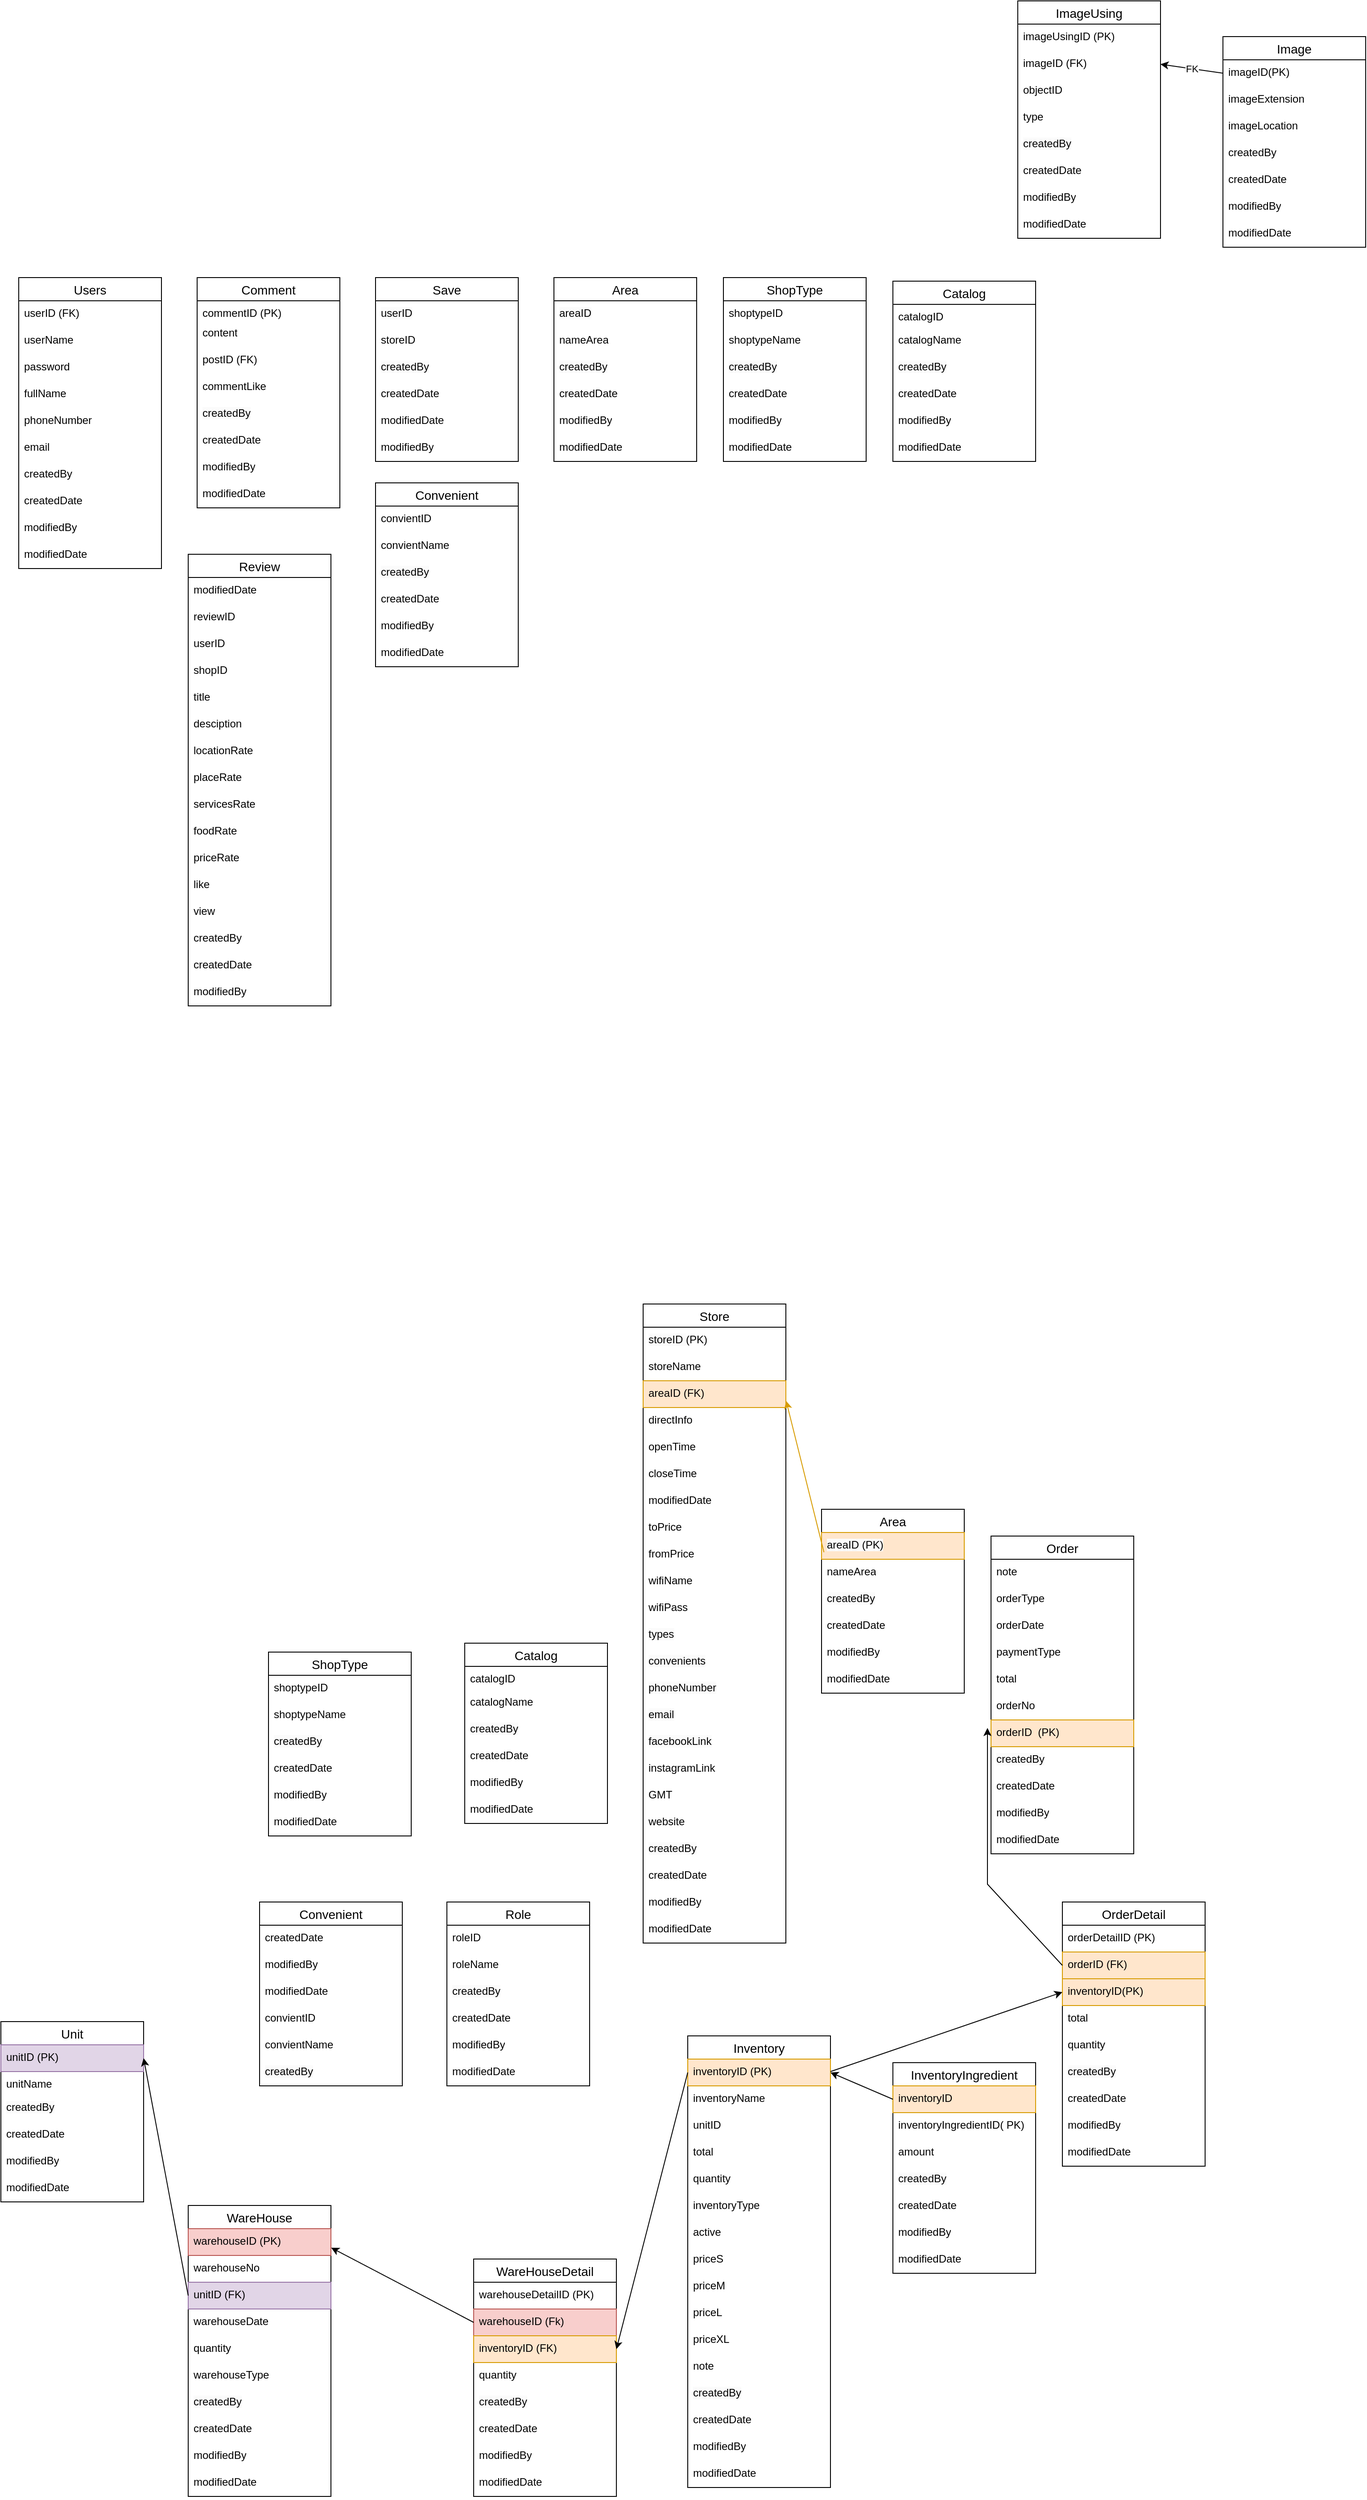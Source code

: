 <mxfile version="24.4.13" type="github" pages="13">
  <diagram name="Page-1" id="9f46799a-70d6-7492-0946-bef42562c5a5">
    <mxGraphModel dx="3968" dy="3244" grid="1" gridSize="10" guides="1" tooltips="1" connect="1" arrows="1" fold="1" page="1" pageScale="1" pageWidth="1100" pageHeight="850" background="none" math="0" shadow="0">
      <root>
        <mxCell id="0" />
        <mxCell id="1" parent="0" />
        <mxCell id="33wtUPOv5pJ7zmW2oR3s-14" value="Users" style="swimlane;fontStyle=0;childLayout=stackLayout;horizontal=1;startSize=26;horizontalStack=0;resizeParent=1;resizeParentMax=0;resizeLast=0;collapsible=1;marginBottom=0;align=center;fontSize=14;" parent="1" vertex="1">
          <mxGeometry x="-360" y="-790" width="160" height="326" as="geometry" />
        </mxCell>
        <mxCell id="33wtUPOv5pJ7zmW2oR3s-15" value="userID (FK)" style="text;strokeColor=none;fillColor=none;spacingLeft=4;spacingRight=4;overflow=hidden;rotatable=0;points=[[0,0.5],[1,0.5]];portConstraint=eastwest;fontSize=12;whiteSpace=wrap;html=1;" parent="33wtUPOv5pJ7zmW2oR3s-14" vertex="1">
          <mxGeometry y="26" width="160" height="30" as="geometry" />
        </mxCell>
        <mxCell id="33wtUPOv5pJ7zmW2oR3s-16" value="userName" style="text;strokeColor=none;fillColor=none;spacingLeft=4;spacingRight=4;overflow=hidden;rotatable=0;points=[[0,0.5],[1,0.5]];portConstraint=eastwest;fontSize=12;whiteSpace=wrap;html=1;" parent="33wtUPOv5pJ7zmW2oR3s-14" vertex="1">
          <mxGeometry y="56" width="160" height="30" as="geometry" />
        </mxCell>
        <mxCell id="33wtUPOv5pJ7zmW2oR3s-17" value="password" style="text;strokeColor=none;fillColor=none;spacingLeft=4;spacingRight=4;overflow=hidden;rotatable=0;points=[[0,0.5],[1,0.5]];portConstraint=eastwest;fontSize=12;whiteSpace=wrap;html=1;" parent="33wtUPOv5pJ7zmW2oR3s-14" vertex="1">
          <mxGeometry y="86" width="160" height="30" as="geometry" />
        </mxCell>
        <mxCell id="33wtUPOv5pJ7zmW2oR3s-18" value="fullName" style="text;strokeColor=none;fillColor=none;spacingLeft=4;spacingRight=4;overflow=hidden;rotatable=0;points=[[0,0.5],[1,0.5]];portConstraint=eastwest;fontSize=12;whiteSpace=wrap;html=1;" parent="33wtUPOv5pJ7zmW2oR3s-14" vertex="1">
          <mxGeometry y="116" width="160" height="30" as="geometry" />
        </mxCell>
        <mxCell id="33wtUPOv5pJ7zmW2oR3s-21" value="phoneNumber" style="text;strokeColor=none;fillColor=none;spacingLeft=4;spacingRight=4;overflow=hidden;rotatable=0;points=[[0,0.5],[1,0.5]];portConstraint=eastwest;fontSize=12;whiteSpace=wrap;html=1;" parent="33wtUPOv5pJ7zmW2oR3s-14" vertex="1">
          <mxGeometry y="146" width="160" height="30" as="geometry" />
        </mxCell>
        <mxCell id="33wtUPOv5pJ7zmW2oR3s-22" value="email" style="text;strokeColor=none;fillColor=none;spacingLeft=4;spacingRight=4;overflow=hidden;rotatable=0;points=[[0,0.5],[1,0.5]];portConstraint=eastwest;fontSize=12;whiteSpace=wrap;html=1;" parent="33wtUPOv5pJ7zmW2oR3s-14" vertex="1">
          <mxGeometry y="176" width="160" height="30" as="geometry" />
        </mxCell>
        <mxCell id="33wtUPOv5pJ7zmW2oR3s-25" value="createdBy" style="text;strokeColor=none;fillColor=none;spacingLeft=4;spacingRight=4;overflow=hidden;rotatable=0;points=[[0,0.5],[1,0.5]];portConstraint=eastwest;fontSize=12;whiteSpace=wrap;html=1;" parent="33wtUPOv5pJ7zmW2oR3s-14" vertex="1">
          <mxGeometry y="206" width="160" height="30" as="geometry" />
        </mxCell>
        <mxCell id="33wtUPOv5pJ7zmW2oR3s-26" value="createdDate" style="text;strokeColor=none;fillColor=none;spacingLeft=4;spacingRight=4;overflow=hidden;rotatable=0;points=[[0,0.5],[1,0.5]];portConstraint=eastwest;fontSize=12;whiteSpace=wrap;html=1;" parent="33wtUPOv5pJ7zmW2oR3s-14" vertex="1">
          <mxGeometry y="236" width="160" height="30" as="geometry" />
        </mxCell>
        <mxCell id="33wtUPOv5pJ7zmW2oR3s-27" value="modifiedBy" style="text;strokeColor=none;fillColor=none;spacingLeft=4;spacingRight=4;overflow=hidden;rotatable=0;points=[[0,0.5],[1,0.5]];portConstraint=eastwest;fontSize=12;whiteSpace=wrap;html=1;" parent="33wtUPOv5pJ7zmW2oR3s-14" vertex="1">
          <mxGeometry y="266" width="160" height="30" as="geometry" />
        </mxCell>
        <mxCell id="33wtUPOv5pJ7zmW2oR3s-28" value="modifiedDate" style="text;strokeColor=none;fillColor=none;spacingLeft=4;spacingRight=4;overflow=hidden;rotatable=0;points=[[0,0.5],[1,0.5]];portConstraint=eastwest;fontSize=12;whiteSpace=wrap;html=1;" parent="33wtUPOv5pJ7zmW2oR3s-14" vertex="1">
          <mxGeometry y="296" width="160" height="30" as="geometry" />
        </mxCell>
        <mxCell id="33wtUPOv5pJ7zmW2oR3s-39" value="Image" style="swimlane;fontStyle=0;childLayout=stackLayout;horizontal=1;startSize=26;horizontalStack=0;resizeParent=1;resizeParentMax=0;resizeLast=0;collapsible=1;marginBottom=0;align=center;fontSize=14;" parent="1" vertex="1">
          <mxGeometry x="990" y="-1060" width="160" height="236" as="geometry" />
        </mxCell>
        <mxCell id="33wtUPOv5pJ7zmW2oR3s-40" value="imageID(PK)" style="text;strokeColor=none;fillColor=none;spacingLeft=4;spacingRight=4;overflow=hidden;rotatable=0;points=[[0,0.5],[1,0.5]];portConstraint=eastwest;fontSize=12;whiteSpace=wrap;html=1;" parent="33wtUPOv5pJ7zmW2oR3s-39" vertex="1">
          <mxGeometry y="26" width="160" height="30" as="geometry" />
        </mxCell>
        <mxCell id="33wtUPOv5pJ7zmW2oR3s-41" value="imageExtension" style="text;strokeColor=none;fillColor=none;spacingLeft=4;spacingRight=4;overflow=hidden;rotatable=0;points=[[0,0.5],[1,0.5]];portConstraint=eastwest;fontSize=12;whiteSpace=wrap;html=1;" parent="33wtUPOv5pJ7zmW2oR3s-39" vertex="1">
          <mxGeometry y="56" width="160" height="30" as="geometry" />
        </mxCell>
        <mxCell id="33wtUPOv5pJ7zmW2oR3s-42" value="imageLocation" style="text;strokeColor=none;fillColor=none;spacingLeft=4;spacingRight=4;overflow=hidden;rotatable=0;points=[[0,0.5],[1,0.5]];portConstraint=eastwest;fontSize=12;whiteSpace=wrap;html=1;" parent="33wtUPOv5pJ7zmW2oR3s-39" vertex="1">
          <mxGeometry y="86" width="160" height="30" as="geometry" />
        </mxCell>
        <mxCell id="33wtUPOv5pJ7zmW2oR3s-53" value="createdBy" style="text;strokeColor=none;fillColor=none;spacingLeft=4;spacingRight=4;overflow=hidden;rotatable=0;points=[[0,0.5],[1,0.5]];portConstraint=eastwest;fontSize=12;whiteSpace=wrap;html=1;" parent="33wtUPOv5pJ7zmW2oR3s-39" vertex="1">
          <mxGeometry y="116" width="160" height="30" as="geometry" />
        </mxCell>
        <mxCell id="33wtUPOv5pJ7zmW2oR3s-54" value="createdDate" style="text;strokeColor=none;fillColor=none;spacingLeft=4;spacingRight=4;overflow=hidden;rotatable=0;points=[[0,0.5],[1,0.5]];portConstraint=eastwest;fontSize=12;whiteSpace=wrap;html=1;" parent="33wtUPOv5pJ7zmW2oR3s-39" vertex="1">
          <mxGeometry y="146" width="160" height="30" as="geometry" />
        </mxCell>
        <mxCell id="33wtUPOv5pJ7zmW2oR3s-56" value="modifiedBy" style="text;strokeColor=none;fillColor=none;spacingLeft=4;spacingRight=4;overflow=hidden;rotatable=0;points=[[0,0.5],[1,0.5]];portConstraint=eastwest;fontSize=12;whiteSpace=wrap;html=1;" parent="33wtUPOv5pJ7zmW2oR3s-39" vertex="1">
          <mxGeometry y="176" width="160" height="30" as="geometry" />
        </mxCell>
        <mxCell id="33wtUPOv5pJ7zmW2oR3s-57" value="modifiedDate" style="text;strokeColor=none;fillColor=none;spacingLeft=4;spacingRight=4;overflow=hidden;rotatable=0;points=[[0,0.5],[1,0.5]];portConstraint=eastwest;fontSize=12;whiteSpace=wrap;html=1;" parent="33wtUPOv5pJ7zmW2oR3s-39" vertex="1">
          <mxGeometry y="206" width="160" height="30" as="geometry" />
        </mxCell>
        <mxCell id="33wtUPOv5pJ7zmW2oR3s-67" value="ImageUsing" style="swimlane;fontStyle=0;childLayout=stackLayout;horizontal=1;startSize=26;horizontalStack=0;resizeParent=1;resizeParentMax=0;resizeLast=0;collapsible=1;marginBottom=0;align=center;fontSize=14;" parent="1" vertex="1">
          <mxGeometry x="760" y="-1100" width="160" height="266" as="geometry" />
        </mxCell>
        <mxCell id="33wtUPOv5pJ7zmW2oR3s-69" value="imageUsingID (PK)" style="text;strokeColor=none;fillColor=none;spacingLeft=4;spacingRight=4;overflow=hidden;rotatable=0;points=[[0,0.5],[1,0.5]];portConstraint=eastwest;fontSize=12;whiteSpace=wrap;html=1;" parent="33wtUPOv5pJ7zmW2oR3s-67" vertex="1">
          <mxGeometry y="26" width="160" height="30" as="geometry" />
        </mxCell>
        <mxCell id="vkRFz9SQhGEwYu_LTJCR-1" value="imageID (FK)" style="text;strokeColor=none;fillColor=none;spacingLeft=4;spacingRight=4;overflow=hidden;rotatable=0;points=[[0,0.5],[1,0.5]];portConstraint=eastwest;fontSize=12;whiteSpace=wrap;html=1;" parent="33wtUPOv5pJ7zmW2oR3s-67" vertex="1">
          <mxGeometry y="56" width="160" height="30" as="geometry" />
        </mxCell>
        <mxCell id="33wtUPOv5pJ7zmW2oR3s-68" value="objectID&amp;nbsp;" style="text;strokeColor=none;fillColor=none;spacingLeft=4;spacingRight=4;overflow=hidden;rotatable=0;points=[[0,0.5],[1,0.5]];portConstraint=eastwest;fontSize=12;whiteSpace=wrap;html=1;" parent="33wtUPOv5pJ7zmW2oR3s-67" vertex="1">
          <mxGeometry y="86" width="160" height="30" as="geometry" />
        </mxCell>
        <mxCell id="33wtUPOv5pJ7zmW2oR3s-132" value="type" style="text;strokeColor=none;fillColor=none;spacingLeft=4;spacingRight=4;overflow=hidden;rotatable=0;points=[[0,0.5],[1,0.5]];portConstraint=eastwest;fontSize=12;whiteSpace=wrap;html=1;" parent="33wtUPOv5pJ7zmW2oR3s-67" vertex="1">
          <mxGeometry y="116" width="160" height="30" as="geometry" />
        </mxCell>
        <mxCell id="33wtUPOv5pJ7zmW2oR3s-72" value="&lt;span style=&quot;color: rgb(0, 0, 0); font-family: Helvetica; font-size: 12px; font-style: normal; font-variant-ligatures: normal; font-variant-caps: normal; font-weight: 400; letter-spacing: normal; orphans: 2; text-align: left; text-indent: 0px; text-transform: none; white-space: normal; widows: 2; word-spacing: 0px; -webkit-text-stroke-width: 0px; background-color: rgb(251, 251, 251); text-decoration-thickness: initial; text-decoration-style: initial; text-decoration-color: initial; display: inline !important; float: none;&quot;&gt;createdBy&lt;/span&gt;" style="text;strokeColor=none;fillColor=none;spacingLeft=4;spacingRight=4;overflow=hidden;rotatable=0;points=[[0,0.5],[1,0.5]];portConstraint=eastwest;fontSize=12;whiteSpace=wrap;html=1;" parent="33wtUPOv5pJ7zmW2oR3s-67" vertex="1">
          <mxGeometry y="146" width="160" height="30" as="geometry" />
        </mxCell>
        <mxCell id="33wtUPOv5pJ7zmW2oR3s-73" value="createdDate" style="text;strokeColor=none;fillColor=none;spacingLeft=4;spacingRight=4;overflow=hidden;rotatable=0;points=[[0,0.5],[1,0.5]];portConstraint=eastwest;fontSize=12;whiteSpace=wrap;html=1;" parent="33wtUPOv5pJ7zmW2oR3s-67" vertex="1">
          <mxGeometry y="176" width="160" height="30" as="geometry" />
        </mxCell>
        <mxCell id="33wtUPOv5pJ7zmW2oR3s-70" value="modifiedBy" style="text;strokeColor=none;fillColor=none;spacingLeft=4;spacingRight=4;overflow=hidden;rotatable=0;points=[[0,0.5],[1,0.5]];portConstraint=eastwest;fontSize=12;whiteSpace=wrap;html=1;" parent="33wtUPOv5pJ7zmW2oR3s-67" vertex="1">
          <mxGeometry y="206" width="160" height="30" as="geometry" />
        </mxCell>
        <mxCell id="33wtUPOv5pJ7zmW2oR3s-71" value="modifiedDate" style="text;strokeColor=none;fillColor=none;spacingLeft=4;spacingRight=4;overflow=hidden;rotatable=0;points=[[0,0.5],[1,0.5]];portConstraint=eastwest;fontSize=12;whiteSpace=wrap;html=1;" parent="33wtUPOv5pJ7zmW2oR3s-67" vertex="1">
          <mxGeometry y="236" width="160" height="30" as="geometry" />
        </mxCell>
        <mxCell id="33wtUPOv5pJ7zmW2oR3s-74" value="Comment" style="swimlane;fontStyle=0;childLayout=stackLayout;horizontal=1;startSize=26;horizontalStack=0;resizeParent=1;resizeParentMax=0;resizeLast=0;collapsible=1;marginBottom=0;align=center;fontSize=14;" parent="1" vertex="1">
          <mxGeometry x="-160" y="-790" width="160" height="258" as="geometry" />
        </mxCell>
        <mxCell id="33wtUPOv5pJ7zmW2oR3s-75" value="commentID (PK)" style="text;strokeColor=none;fillColor=none;spacingLeft=4;spacingRight=4;overflow=hidden;rotatable=0;points=[[0,0.5],[1,0.5]];portConstraint=eastwest;fontSize=12;whiteSpace=wrap;html=1;" parent="33wtUPOv5pJ7zmW2oR3s-74" vertex="1">
          <mxGeometry y="26" width="160" height="22" as="geometry" />
        </mxCell>
        <mxCell id="33wtUPOv5pJ7zmW2oR3s-80" value="content" style="text;strokeColor=none;fillColor=none;spacingLeft=4;spacingRight=4;overflow=hidden;rotatable=0;points=[[0,0.5],[1,0.5]];portConstraint=eastwest;fontSize=12;whiteSpace=wrap;html=1;" parent="33wtUPOv5pJ7zmW2oR3s-74" vertex="1">
          <mxGeometry y="48" width="160" height="30" as="geometry" />
        </mxCell>
        <mxCell id="33wtUPOv5pJ7zmW2oR3s-82" value="postID (FK)&lt;div&gt;&lt;br&gt;&lt;/div&gt;" style="text;strokeColor=none;fillColor=none;spacingLeft=4;spacingRight=4;overflow=hidden;rotatable=0;points=[[0,0.5],[1,0.5]];portConstraint=eastwest;fontSize=12;whiteSpace=wrap;html=1;" parent="33wtUPOv5pJ7zmW2oR3s-74" vertex="1">
          <mxGeometry y="78" width="160" height="30" as="geometry" />
        </mxCell>
        <mxCell id="33wtUPOv5pJ7zmW2oR3s-81" value="commentLike" style="text;strokeColor=none;fillColor=none;spacingLeft=4;spacingRight=4;overflow=hidden;rotatable=0;points=[[0,0.5],[1,0.5]];portConstraint=eastwest;fontSize=12;whiteSpace=wrap;html=1;" parent="33wtUPOv5pJ7zmW2oR3s-74" vertex="1">
          <mxGeometry y="108" width="160" height="30" as="geometry" />
        </mxCell>
        <mxCell id="33wtUPOv5pJ7zmW2oR3s-79" value="&lt;span style=&quot;color: rgb(0, 0, 0); font-family: Helvetica; font-size: 12px; font-style: normal; font-variant-ligatures: normal; font-variant-caps: normal; font-weight: 400; letter-spacing: normal; orphans: 2; text-align: left; text-indent: 0px; text-transform: none; white-space: normal; widows: 2; word-spacing: 0px; -webkit-text-stroke-width: 0px; background-color: rgb(251, 251, 251); text-decoration-thickness: initial; text-decoration-style: initial; text-decoration-color: initial; display: inline !important; float: none;&quot;&gt;createdBy&lt;/span&gt;" style="text;strokeColor=none;fillColor=none;spacingLeft=4;spacingRight=4;overflow=hidden;rotatable=0;points=[[0,0.5],[1,0.5]];portConstraint=eastwest;fontSize=12;whiteSpace=wrap;html=1;" parent="33wtUPOv5pJ7zmW2oR3s-74" vertex="1">
          <mxGeometry y="138" width="160" height="30" as="geometry" />
        </mxCell>
        <mxCell id="33wtUPOv5pJ7zmW2oR3s-76" value="createdDate" style="text;strokeColor=none;fillColor=none;spacingLeft=4;spacingRight=4;overflow=hidden;rotatable=0;points=[[0,0.5],[1,0.5]];portConstraint=eastwest;fontSize=12;whiteSpace=wrap;html=1;" parent="33wtUPOv5pJ7zmW2oR3s-74" vertex="1">
          <mxGeometry y="168" width="160" height="30" as="geometry" />
        </mxCell>
        <mxCell id="33wtUPOv5pJ7zmW2oR3s-77" value="modifiedBy" style="text;strokeColor=none;fillColor=none;spacingLeft=4;spacingRight=4;overflow=hidden;rotatable=0;points=[[0,0.5],[1,0.5]];portConstraint=eastwest;fontSize=12;whiteSpace=wrap;html=1;" parent="33wtUPOv5pJ7zmW2oR3s-74" vertex="1">
          <mxGeometry y="198" width="160" height="30" as="geometry" />
        </mxCell>
        <mxCell id="33wtUPOv5pJ7zmW2oR3s-78" value="modifiedDate" style="text;strokeColor=none;fillColor=none;spacingLeft=4;spacingRight=4;overflow=hidden;rotatable=0;points=[[0,0.5],[1,0.5]];portConstraint=eastwest;fontSize=12;whiteSpace=wrap;html=1;" parent="33wtUPOv5pJ7zmW2oR3s-74" vertex="1">
          <mxGeometry y="228" width="160" height="30" as="geometry" />
        </mxCell>
        <mxCell id="33wtUPOv5pJ7zmW2oR3s-83" value="Save" style="swimlane;fontStyle=0;childLayout=stackLayout;horizontal=1;startSize=26;horizontalStack=0;resizeParent=1;resizeParentMax=0;resizeLast=0;collapsible=1;marginBottom=0;align=center;fontSize=14;" parent="1" vertex="1">
          <mxGeometry x="40" y="-790" width="160" height="206" as="geometry" />
        </mxCell>
        <mxCell id="33wtUPOv5pJ7zmW2oR3s-84" value="&lt;span style=&quot;color: rgb(0, 0, 0); font-family: Helvetica; font-size: 12px; font-style: normal; font-variant-ligatures: normal; font-variant-caps: normal; font-weight: 400; letter-spacing: normal; orphans: 2; text-align: left; text-indent: 0px; text-transform: none; white-space: normal; widows: 2; word-spacing: 0px; -webkit-text-stroke-width: 0px; background-color: rgb(251, 251, 251); text-decoration-thickness: initial; text-decoration-style: initial; text-decoration-color: initial; display: inline !important; float: none;&quot;&gt;userID&lt;/span&gt;" style="text;strokeColor=none;fillColor=none;spacingLeft=4;spacingRight=4;overflow=hidden;rotatable=0;points=[[0,0.5],[1,0.5]];portConstraint=eastwest;fontSize=12;whiteSpace=wrap;html=1;" parent="33wtUPOv5pJ7zmW2oR3s-83" vertex="1">
          <mxGeometry y="26" width="160" height="30" as="geometry" />
        </mxCell>
        <mxCell id="33wtUPOv5pJ7zmW2oR3s-85" value="storeID" style="text;strokeColor=none;fillColor=none;spacingLeft=4;spacingRight=4;overflow=hidden;rotatable=0;points=[[0,0.5],[1,0.5]];portConstraint=eastwest;fontSize=12;whiteSpace=wrap;html=1;" parent="33wtUPOv5pJ7zmW2oR3s-83" vertex="1">
          <mxGeometry y="56" width="160" height="30" as="geometry" />
        </mxCell>
        <mxCell id="33wtUPOv5pJ7zmW2oR3s-88" value="&lt;span style=&quot;color: rgb(0, 0, 0); font-family: Helvetica; font-size: 12px; font-style: normal; font-variant-ligatures: normal; font-variant-caps: normal; font-weight: 400; letter-spacing: normal; orphans: 2; text-align: left; text-indent: 0px; text-transform: none; white-space: normal; widows: 2; word-spacing: 0px; -webkit-text-stroke-width: 0px; background-color: rgb(251, 251, 251); text-decoration-thickness: initial; text-decoration-style: initial; text-decoration-color: initial; display: inline !important; float: none;&quot;&gt;createdBy&lt;/span&gt;" style="text;strokeColor=none;fillColor=none;spacingLeft=4;spacingRight=4;overflow=hidden;rotatable=0;points=[[0,0.5],[1,0.5]];portConstraint=eastwest;fontSize=12;whiteSpace=wrap;html=1;" parent="33wtUPOv5pJ7zmW2oR3s-83" vertex="1">
          <mxGeometry y="86" width="160" height="30" as="geometry" />
        </mxCell>
        <mxCell id="33wtUPOv5pJ7zmW2oR3s-89" value="createdDate" style="text;strokeColor=none;fillColor=none;spacingLeft=4;spacingRight=4;overflow=hidden;rotatable=0;points=[[0,0.5],[1,0.5]];portConstraint=eastwest;fontSize=12;whiteSpace=wrap;html=1;" parent="33wtUPOv5pJ7zmW2oR3s-83" vertex="1">
          <mxGeometry y="116" width="160" height="30" as="geometry" />
        </mxCell>
        <mxCell id="33wtUPOv5pJ7zmW2oR3s-91" value="modifiedDate" style="text;strokeColor=none;fillColor=none;spacingLeft=4;spacingRight=4;overflow=hidden;rotatable=0;points=[[0,0.5],[1,0.5]];portConstraint=eastwest;fontSize=12;whiteSpace=wrap;html=1;" parent="33wtUPOv5pJ7zmW2oR3s-83" vertex="1">
          <mxGeometry y="146" width="160" height="30" as="geometry" />
        </mxCell>
        <mxCell id="33wtUPOv5pJ7zmW2oR3s-90" value="modifiedBy" style="text;strokeColor=none;fillColor=none;spacingLeft=4;spacingRight=4;overflow=hidden;rotatable=0;points=[[0,0.5],[1,0.5]];portConstraint=eastwest;fontSize=12;whiteSpace=wrap;html=1;" parent="33wtUPOv5pJ7zmW2oR3s-83" vertex="1">
          <mxGeometry y="176" width="160" height="30" as="geometry" />
        </mxCell>
        <mxCell id="33wtUPOv5pJ7zmW2oR3s-97" value="Area" style="swimlane;fontStyle=0;childLayout=stackLayout;horizontal=1;startSize=26;horizontalStack=0;resizeParent=1;resizeParentMax=0;resizeLast=0;collapsible=1;marginBottom=0;align=center;fontSize=14;" parent="1" vertex="1">
          <mxGeometry x="240" y="-790" width="160" height="206" as="geometry" />
        </mxCell>
        <mxCell id="33wtUPOv5pJ7zmW2oR3s-98" value="&lt;span style=&quot;color: rgb(0, 0, 0); font-family: Helvetica; font-size: 12px; font-style: normal; font-variant-ligatures: normal; font-variant-caps: normal; font-weight: 400; letter-spacing: normal; orphans: 2; text-align: left; text-indent: 0px; text-transform: none; white-space: normal; widows: 2; word-spacing: 0px; -webkit-text-stroke-width: 0px; background-color: rgb(251, 251, 251); text-decoration-thickness: initial; text-decoration-style: initial; text-decoration-color: initial; display: inline !important; float: none;&quot;&gt;areaID&lt;/span&gt;" style="text;strokeColor=none;fillColor=none;spacingLeft=4;spacingRight=4;overflow=hidden;rotatable=0;points=[[0,0.5],[1,0.5]];portConstraint=eastwest;fontSize=12;whiteSpace=wrap;html=1;" parent="33wtUPOv5pJ7zmW2oR3s-97" vertex="1">
          <mxGeometry y="26" width="160" height="30" as="geometry" />
        </mxCell>
        <mxCell id="33wtUPOv5pJ7zmW2oR3s-99" value="nameArea" style="text;strokeColor=none;fillColor=none;spacingLeft=4;spacingRight=4;overflow=hidden;rotatable=0;points=[[0,0.5],[1,0.5]];portConstraint=eastwest;fontSize=12;whiteSpace=wrap;html=1;" parent="33wtUPOv5pJ7zmW2oR3s-97" vertex="1">
          <mxGeometry y="56" width="160" height="30" as="geometry" />
        </mxCell>
        <mxCell id="33wtUPOv5pJ7zmW2oR3s-102" value="&lt;span style=&quot;color: rgb(0, 0, 0); font-family: Helvetica; font-size: 12px; font-style: normal; font-variant-ligatures: normal; font-variant-caps: normal; font-weight: 400; letter-spacing: normal; orphans: 2; text-align: left; text-indent: 0px; text-transform: none; white-space: normal; widows: 2; word-spacing: 0px; -webkit-text-stroke-width: 0px; background-color: rgb(251, 251, 251); text-decoration-thickness: initial; text-decoration-style: initial; text-decoration-color: initial; display: inline !important; float: none;&quot;&gt;createdBy&lt;/span&gt;" style="text;strokeColor=none;fillColor=none;spacingLeft=4;spacingRight=4;overflow=hidden;rotatable=0;points=[[0,0.5],[1,0.5]];portConstraint=eastwest;fontSize=12;whiteSpace=wrap;html=1;" parent="33wtUPOv5pJ7zmW2oR3s-97" vertex="1">
          <mxGeometry y="86" width="160" height="30" as="geometry" />
        </mxCell>
        <mxCell id="33wtUPOv5pJ7zmW2oR3s-103" value="createdDate" style="text;strokeColor=none;fillColor=none;spacingLeft=4;spacingRight=4;overflow=hidden;rotatable=0;points=[[0,0.5],[1,0.5]];portConstraint=eastwest;fontSize=12;whiteSpace=wrap;html=1;" parent="33wtUPOv5pJ7zmW2oR3s-97" vertex="1">
          <mxGeometry y="116" width="160" height="30" as="geometry" />
        </mxCell>
        <mxCell id="33wtUPOv5pJ7zmW2oR3s-104" value="modifiedBy" style="text;strokeColor=none;fillColor=none;spacingLeft=4;spacingRight=4;overflow=hidden;rotatable=0;points=[[0,0.5],[1,0.5]];portConstraint=eastwest;fontSize=12;whiteSpace=wrap;html=1;" parent="33wtUPOv5pJ7zmW2oR3s-97" vertex="1">
          <mxGeometry y="146" width="160" height="30" as="geometry" />
        </mxCell>
        <mxCell id="33wtUPOv5pJ7zmW2oR3s-105" value="modifiedDate" style="text;strokeColor=none;fillColor=none;spacingLeft=4;spacingRight=4;overflow=hidden;rotatable=0;points=[[0,0.5],[1,0.5]];portConstraint=eastwest;fontSize=12;whiteSpace=wrap;html=1;" parent="33wtUPOv5pJ7zmW2oR3s-97" vertex="1">
          <mxGeometry y="176" width="160" height="30" as="geometry" />
        </mxCell>
        <mxCell id="33wtUPOv5pJ7zmW2oR3s-115" value="Store" style="swimlane;fontStyle=0;childLayout=stackLayout;horizontal=1;startSize=26;horizontalStack=0;resizeParent=1;resizeParentMax=0;resizeLast=0;collapsible=1;marginBottom=0;align=center;fontSize=14;" parent="1" vertex="1">
          <mxGeometry x="340" y="360" width="160" height="716" as="geometry" />
        </mxCell>
        <mxCell id="33wtUPOv5pJ7zmW2oR3s-116" value="&lt;span style=&quot;color: rgb(0, 0, 0); font-family: Helvetica; font-size: 12px; font-style: normal; font-variant-ligatures: normal; font-variant-caps: normal; font-weight: 400; letter-spacing: normal; orphans: 2; text-align: left; text-indent: 0px; text-transform: none; white-space: normal; widows: 2; word-spacing: 0px; -webkit-text-stroke-width: 0px; background-color: rgb(251, 251, 251); text-decoration-thickness: initial; text-decoration-style: initial; text-decoration-color: initial; display: inline !important; float: none;&quot;&gt;storeID&amp;nbsp;&lt;/span&gt;(PK)" style="text;strokeColor=none;fillColor=none;spacingLeft=4;spacingRight=4;overflow=hidden;rotatable=0;points=[[0,0.5],[1,0.5]];portConstraint=eastwest;fontSize=12;whiteSpace=wrap;html=1;" parent="33wtUPOv5pJ7zmW2oR3s-115" vertex="1">
          <mxGeometry y="26" width="160" height="30" as="geometry" />
        </mxCell>
        <mxCell id="33wtUPOv5pJ7zmW2oR3s-117" value="storeName" style="text;strokeColor=none;fillColor=none;spacingLeft=4;spacingRight=4;overflow=hidden;rotatable=0;points=[[0,0.5],[1,0.5]];portConstraint=eastwest;fontSize=12;whiteSpace=wrap;html=1;" parent="33wtUPOv5pJ7zmW2oR3s-115" vertex="1">
          <mxGeometry y="56" width="160" height="30" as="geometry" />
        </mxCell>
        <mxCell id="33wtUPOv5pJ7zmW2oR3s-118" value="areaID (FK)" style="text;strokeColor=#d79b00;fillColor=#ffe6cc;spacingLeft=4;spacingRight=4;overflow=hidden;rotatable=0;points=[[0,0.5],[1,0.5]];portConstraint=eastwest;fontSize=12;whiteSpace=wrap;html=1;" parent="33wtUPOv5pJ7zmW2oR3s-115" vertex="1">
          <mxGeometry y="86" width="160" height="30" as="geometry" />
        </mxCell>
        <mxCell id="33wtUPOv5pJ7zmW2oR3s-120" value="directInfo" style="text;strokeColor=none;fillColor=none;spacingLeft=4;spacingRight=4;overflow=hidden;rotatable=0;points=[[0,0.5],[1,0.5]];portConstraint=eastwest;fontSize=12;whiteSpace=wrap;html=1;" parent="33wtUPOv5pJ7zmW2oR3s-115" vertex="1">
          <mxGeometry y="116" width="160" height="30" as="geometry" />
        </mxCell>
        <mxCell id="33wtUPOv5pJ7zmW2oR3s-121" value="openTime" style="text;strokeColor=none;fillColor=none;spacingLeft=4;spacingRight=4;overflow=hidden;rotatable=0;points=[[0,0.5],[1,0.5]];portConstraint=eastwest;fontSize=12;whiteSpace=wrap;html=1;" parent="33wtUPOv5pJ7zmW2oR3s-115" vertex="1">
          <mxGeometry y="146" width="160" height="30" as="geometry" />
        </mxCell>
        <mxCell id="33wtUPOv5pJ7zmW2oR3s-122" value="closeTime" style="text;strokeColor=none;fillColor=none;spacingLeft=4;spacingRight=4;overflow=hidden;rotatable=0;points=[[0,0.5],[1,0.5]];portConstraint=eastwest;fontSize=12;whiteSpace=wrap;html=1;" parent="33wtUPOv5pJ7zmW2oR3s-115" vertex="1">
          <mxGeometry y="176" width="160" height="30" as="geometry" />
        </mxCell>
        <mxCell id="33wtUPOv5pJ7zmW2oR3s-123" value="modifiedDate" style="text;strokeColor=none;fillColor=none;spacingLeft=4;spacingRight=4;overflow=hidden;rotatable=0;points=[[0,0.5],[1,0.5]];portConstraint=eastwest;fontSize=12;whiteSpace=wrap;html=1;" parent="33wtUPOv5pJ7zmW2oR3s-115" vertex="1">
          <mxGeometry y="206" width="160" height="30" as="geometry" />
        </mxCell>
        <mxCell id="33wtUPOv5pJ7zmW2oR3s-124" value="toPrice" style="text;strokeColor=none;fillColor=none;spacingLeft=4;spacingRight=4;overflow=hidden;rotatable=0;points=[[0,0.5],[1,0.5]];portConstraint=eastwest;fontSize=12;whiteSpace=wrap;html=1;" parent="33wtUPOv5pJ7zmW2oR3s-115" vertex="1">
          <mxGeometry y="236" width="160" height="30" as="geometry" />
        </mxCell>
        <mxCell id="33wtUPOv5pJ7zmW2oR3s-125" value="fromPrice" style="text;strokeColor=none;fillColor=none;spacingLeft=4;spacingRight=4;overflow=hidden;rotatable=0;points=[[0,0.5],[1,0.5]];portConstraint=eastwest;fontSize=12;whiteSpace=wrap;html=1;" parent="33wtUPOv5pJ7zmW2oR3s-115" vertex="1">
          <mxGeometry y="266" width="160" height="30" as="geometry" />
        </mxCell>
        <mxCell id="33wtUPOv5pJ7zmW2oR3s-126" value="wifiName" style="text;strokeColor=none;fillColor=none;spacingLeft=4;spacingRight=4;overflow=hidden;rotatable=0;points=[[0,0.5],[1,0.5]];portConstraint=eastwest;fontSize=12;whiteSpace=wrap;html=1;" parent="33wtUPOv5pJ7zmW2oR3s-115" vertex="1">
          <mxGeometry y="296" width="160" height="30" as="geometry" />
        </mxCell>
        <mxCell id="33wtUPOv5pJ7zmW2oR3s-127" value="wifiPass" style="text;strokeColor=none;fillColor=none;spacingLeft=4;spacingRight=4;overflow=hidden;rotatable=0;points=[[0,0.5],[1,0.5]];portConstraint=eastwest;fontSize=12;whiteSpace=wrap;html=1;" parent="33wtUPOv5pJ7zmW2oR3s-115" vertex="1">
          <mxGeometry y="326" width="160" height="30" as="geometry" />
        </mxCell>
        <mxCell id="33wtUPOv5pJ7zmW2oR3s-135" value="&lt;span style=&quot;color: rgb(0, 0, 0); font-family: Helvetica; font-size: 12px; font-style: normal; font-variant-ligatures: normal; font-variant-caps: normal; font-weight: 400; letter-spacing: normal; orphans: 2; text-align: left; text-indent: 0px; text-transform: none; white-space: normal; widows: 2; word-spacing: 0px; -webkit-text-stroke-width: 0px; background-color: rgb(251, 251, 251); text-decoration-thickness: initial; text-decoration-style: initial; text-decoration-color: initial; display: inline !important; float: none;&quot;&gt;types&lt;/span&gt;" style="text;strokeColor=none;fillColor=none;spacingLeft=4;spacingRight=4;overflow=hidden;rotatable=0;points=[[0,0.5],[1,0.5]];portConstraint=eastwest;fontSize=12;whiteSpace=wrap;html=1;" parent="33wtUPOv5pJ7zmW2oR3s-115" vertex="1">
          <mxGeometry y="356" width="160" height="30" as="geometry" />
        </mxCell>
        <mxCell id="33wtUPOv5pJ7zmW2oR3s-136" value="&lt;span style=&quot;color: rgb(0, 0, 0); font-family: Helvetica; font-size: 12px; font-style: normal; font-variant-ligatures: normal; font-variant-caps: normal; font-weight: 400; letter-spacing: normal; orphans: 2; text-align: left; text-indent: 0px; text-transform: none; white-space: normal; widows: 2; word-spacing: 0px; -webkit-text-stroke-width: 0px; background-color: rgb(251, 251, 251); text-decoration-thickness: initial; text-decoration-style: initial; text-decoration-color: initial; display: inline !important; float: none;&quot;&gt;convenients&lt;/span&gt;" style="text;strokeColor=none;fillColor=none;spacingLeft=4;spacingRight=4;overflow=hidden;rotatable=0;points=[[0,0.5],[1,0.5]];portConstraint=eastwest;fontSize=12;whiteSpace=wrap;html=1;" parent="33wtUPOv5pJ7zmW2oR3s-115" vertex="1">
          <mxGeometry y="386" width="160" height="30" as="geometry" />
        </mxCell>
        <mxCell id="33wtUPOv5pJ7zmW2oR3s-137" value="&lt;span style=&quot;color: rgb(0, 0, 0); font-family: Helvetica; font-size: 12px; font-style: normal; font-variant-ligatures: normal; font-variant-caps: normal; font-weight: 400; letter-spacing: normal; orphans: 2; text-align: left; text-indent: 0px; text-transform: none; white-space: normal; widows: 2; word-spacing: 0px; -webkit-text-stroke-width: 0px; background-color: rgb(251, 251, 251); text-decoration-thickness: initial; text-decoration-style: initial; text-decoration-color: initial; display: inline !important; float: none;&quot;&gt;phoneNumber&lt;/span&gt;" style="text;strokeColor=none;fillColor=none;spacingLeft=4;spacingRight=4;overflow=hidden;rotatable=0;points=[[0,0.5],[1,0.5]];portConstraint=eastwest;fontSize=12;whiteSpace=wrap;html=1;" parent="33wtUPOv5pJ7zmW2oR3s-115" vertex="1">
          <mxGeometry y="416" width="160" height="30" as="geometry" />
        </mxCell>
        <mxCell id="33wtUPOv5pJ7zmW2oR3s-138" value="&lt;span style=&quot;color: rgb(0, 0, 0); font-family: Helvetica; font-size: 12px; font-style: normal; font-variant-ligatures: normal; font-variant-caps: normal; font-weight: 400; letter-spacing: normal; orphans: 2; text-align: left; text-indent: 0px; text-transform: none; white-space: normal; widows: 2; word-spacing: 0px; -webkit-text-stroke-width: 0px; background-color: rgb(251, 251, 251); text-decoration-thickness: initial; text-decoration-style: initial; text-decoration-color: initial; display: inline !important; float: none;&quot;&gt;email&lt;/span&gt;" style="text;strokeColor=none;fillColor=none;spacingLeft=4;spacingRight=4;overflow=hidden;rotatable=0;points=[[0,0.5],[1,0.5]];portConstraint=eastwest;fontSize=12;whiteSpace=wrap;html=1;" parent="33wtUPOv5pJ7zmW2oR3s-115" vertex="1">
          <mxGeometry y="446" width="160" height="30" as="geometry" />
        </mxCell>
        <mxCell id="33wtUPOv5pJ7zmW2oR3s-139" value="&lt;span style=&quot;color: rgb(0, 0, 0); font-family: Helvetica; font-size: 12px; font-style: normal; font-variant-ligatures: normal; font-variant-caps: normal; font-weight: 400; letter-spacing: normal; orphans: 2; text-align: left; text-indent: 0px; text-transform: none; white-space: normal; widows: 2; word-spacing: 0px; -webkit-text-stroke-width: 0px; background-color: rgb(251, 251, 251); text-decoration-thickness: initial; text-decoration-style: initial; text-decoration-color: initial; display: inline !important; float: none;&quot;&gt;facebookLink&lt;/span&gt;" style="text;strokeColor=none;fillColor=none;spacingLeft=4;spacingRight=4;overflow=hidden;rotatable=0;points=[[0,0.5],[1,0.5]];portConstraint=eastwest;fontSize=12;whiteSpace=wrap;html=1;" parent="33wtUPOv5pJ7zmW2oR3s-115" vertex="1">
          <mxGeometry y="476" width="160" height="30" as="geometry" />
        </mxCell>
        <mxCell id="33wtUPOv5pJ7zmW2oR3s-141" value="instagramLink" style="text;strokeColor=none;fillColor=none;spacingLeft=4;spacingRight=4;overflow=hidden;rotatable=0;points=[[0,0.5],[1,0.5]];portConstraint=eastwest;fontSize=12;whiteSpace=wrap;html=1;" parent="33wtUPOv5pJ7zmW2oR3s-115" vertex="1">
          <mxGeometry y="506" width="160" height="30" as="geometry" />
        </mxCell>
        <mxCell id="33wtUPOv5pJ7zmW2oR3s-142" value="GMT" style="text;strokeColor=none;fillColor=none;spacingLeft=4;spacingRight=4;overflow=hidden;rotatable=0;points=[[0,0.5],[1,0.5]];portConstraint=eastwest;fontSize=12;whiteSpace=wrap;html=1;" parent="33wtUPOv5pJ7zmW2oR3s-115" vertex="1">
          <mxGeometry y="536" width="160" height="30" as="geometry" />
        </mxCell>
        <mxCell id="33wtUPOv5pJ7zmW2oR3s-140" value="website" style="text;strokeColor=none;fillColor=none;spacingLeft=4;spacingRight=4;overflow=hidden;rotatable=0;points=[[0,0.5],[1,0.5]];portConstraint=eastwest;fontSize=12;whiteSpace=wrap;html=1;" parent="33wtUPOv5pJ7zmW2oR3s-115" vertex="1">
          <mxGeometry y="566" width="160" height="30" as="geometry" />
        </mxCell>
        <mxCell id="33wtUPOv5pJ7zmW2oR3s-128" value="&lt;span style=&quot;color: rgb(0, 0, 0); font-family: Helvetica; font-size: 12px; font-style: normal; font-variant-ligatures: normal; font-variant-caps: normal; font-weight: 400; letter-spacing: normal; orphans: 2; text-align: left; text-indent: 0px; text-transform: none; white-space: normal; widows: 2; word-spacing: 0px; -webkit-text-stroke-width: 0px; background-color: rgb(251, 251, 251); text-decoration-thickness: initial; text-decoration-style: initial; text-decoration-color: initial; display: inline !important; float: none;&quot;&gt;createdBy&lt;/span&gt;" style="text;strokeColor=none;fillColor=none;spacingLeft=4;spacingRight=4;overflow=hidden;rotatable=0;points=[[0,0.5],[1,0.5]];portConstraint=eastwest;fontSize=12;whiteSpace=wrap;html=1;" parent="33wtUPOv5pJ7zmW2oR3s-115" vertex="1">
          <mxGeometry y="596" width="160" height="30" as="geometry" />
        </mxCell>
        <mxCell id="33wtUPOv5pJ7zmW2oR3s-129" value="createdDate" style="text;strokeColor=none;fillColor=none;spacingLeft=4;spacingRight=4;overflow=hidden;rotatable=0;points=[[0,0.5],[1,0.5]];portConstraint=eastwest;fontSize=12;whiteSpace=wrap;html=1;" parent="33wtUPOv5pJ7zmW2oR3s-115" vertex="1">
          <mxGeometry y="626" width="160" height="30" as="geometry" />
        </mxCell>
        <mxCell id="33wtUPOv5pJ7zmW2oR3s-130" value="modifiedBy" style="text;strokeColor=none;fillColor=none;spacingLeft=4;spacingRight=4;overflow=hidden;rotatable=0;points=[[0,0.5],[1,0.5]];portConstraint=eastwest;fontSize=12;whiteSpace=wrap;html=1;" parent="33wtUPOv5pJ7zmW2oR3s-115" vertex="1">
          <mxGeometry y="656" width="160" height="30" as="geometry" />
        </mxCell>
        <mxCell id="33wtUPOv5pJ7zmW2oR3s-131" value="modifiedDate" style="text;strokeColor=none;fillColor=none;spacingLeft=4;spacingRight=4;overflow=hidden;rotatable=0;points=[[0,0.5],[1,0.5]];portConstraint=eastwest;fontSize=12;whiteSpace=wrap;html=1;" parent="33wtUPOv5pJ7zmW2oR3s-115" vertex="1">
          <mxGeometry y="686" width="160" height="30" as="geometry" />
        </mxCell>
        <mxCell id="WKXDCLD4zmanuTHxwGO9-1" value="Unit" style="swimlane;fontStyle=0;childLayout=stackLayout;horizontal=1;startSize=26;horizontalStack=0;resizeParent=1;resizeParentMax=0;resizeLast=0;collapsible=1;marginBottom=0;align=center;fontSize=14;" parent="1" vertex="1">
          <mxGeometry x="-380" y="1164" width="160" height="202" as="geometry" />
        </mxCell>
        <mxCell id="WKXDCLD4zmanuTHxwGO9-6" value="unitID (PK)" style="text;strokeColor=#9673a6;fillColor=#e1d5e7;spacingLeft=4;spacingRight=4;overflow=hidden;rotatable=0;points=[[0,0.5],[1,0.5]];portConstraint=eastwest;fontSize=12;whiteSpace=wrap;html=1;" parent="WKXDCLD4zmanuTHxwGO9-1" vertex="1">
          <mxGeometry y="26" width="160" height="30" as="geometry" />
        </mxCell>
        <mxCell id="WKXDCLD4zmanuTHxwGO9-7" value="unitName&lt;div&gt;&lt;br&gt;&lt;/div&gt;" style="text;strokeColor=none;fillColor=none;spacingLeft=4;spacingRight=4;overflow=hidden;rotatable=0;points=[[0,0.5],[1,0.5]];portConstraint=eastwest;fontSize=12;whiteSpace=wrap;html=1;" parent="WKXDCLD4zmanuTHxwGO9-1" vertex="1">
          <mxGeometry y="56" width="160" height="26" as="geometry" />
        </mxCell>
        <mxCell id="WKXDCLD4zmanuTHxwGO9-2" value="&lt;span style=&quot;color: rgb(0, 0, 0); font-family: Helvetica; font-size: 12px; font-style: normal; font-variant-ligatures: normal; font-variant-caps: normal; font-weight: 400; letter-spacing: normal; orphans: 2; text-align: left; text-indent: 0px; text-transform: none; white-space: normal; widows: 2; word-spacing: 0px; -webkit-text-stroke-width: 0px; background-color: rgb(251, 251, 251); text-decoration-thickness: initial; text-decoration-style: initial; text-decoration-color: initial; display: inline !important; float: none;&quot;&gt;createdBy&lt;/span&gt;" style="text;strokeColor=none;fillColor=none;spacingLeft=4;spacingRight=4;overflow=hidden;rotatable=0;points=[[0,0.5],[1,0.5]];portConstraint=eastwest;fontSize=12;whiteSpace=wrap;html=1;" parent="WKXDCLD4zmanuTHxwGO9-1" vertex="1">
          <mxGeometry y="82" width="160" height="30" as="geometry" />
        </mxCell>
        <mxCell id="WKXDCLD4zmanuTHxwGO9-3" value="createdDate" style="text;strokeColor=none;fillColor=none;spacingLeft=4;spacingRight=4;overflow=hidden;rotatable=0;points=[[0,0.5],[1,0.5]];portConstraint=eastwest;fontSize=12;whiteSpace=wrap;html=1;" parent="WKXDCLD4zmanuTHxwGO9-1" vertex="1">
          <mxGeometry y="112" width="160" height="30" as="geometry" />
        </mxCell>
        <mxCell id="WKXDCLD4zmanuTHxwGO9-4" value="modifiedBy" style="text;strokeColor=none;fillColor=none;spacingLeft=4;spacingRight=4;overflow=hidden;rotatable=0;points=[[0,0.5],[1,0.5]];portConstraint=eastwest;fontSize=12;whiteSpace=wrap;html=1;" parent="WKXDCLD4zmanuTHxwGO9-1" vertex="1">
          <mxGeometry y="142" width="160" height="30" as="geometry" />
        </mxCell>
        <mxCell id="WKXDCLD4zmanuTHxwGO9-5" value="modifiedDate" style="text;strokeColor=none;fillColor=none;spacingLeft=4;spacingRight=4;overflow=hidden;rotatable=0;points=[[0,0.5],[1,0.5]];portConstraint=eastwest;fontSize=12;whiteSpace=wrap;html=1;" parent="WKXDCLD4zmanuTHxwGO9-1" vertex="1">
          <mxGeometry y="172" width="160" height="30" as="geometry" />
        </mxCell>
        <mxCell id="WKXDCLD4zmanuTHxwGO9-8" value="Catalog" style="swimlane;fontStyle=0;childLayout=stackLayout;horizontal=1;startSize=26;horizontalStack=0;resizeParent=1;resizeParentMax=0;resizeLast=0;collapsible=1;marginBottom=0;align=center;fontSize=14;" parent="1" vertex="1">
          <mxGeometry x="140" y="740" width="160" height="202" as="geometry" />
        </mxCell>
        <mxCell id="WKXDCLD4zmanuTHxwGO9-9" value="catalogID" style="text;strokeColor=none;fillColor=none;spacingLeft=4;spacingRight=4;overflow=hidden;rotatable=0;points=[[0,0.5],[1,0.5]];portConstraint=eastwest;fontSize=12;whiteSpace=wrap;html=1;" parent="WKXDCLD4zmanuTHxwGO9-8" vertex="1">
          <mxGeometry y="26" width="160" height="26" as="geometry" />
        </mxCell>
        <mxCell id="WKXDCLD4zmanuTHxwGO9-10" value="catalogName" style="text;strokeColor=none;fillColor=none;spacingLeft=4;spacingRight=4;overflow=hidden;rotatable=0;points=[[0,0.5],[1,0.5]];portConstraint=eastwest;fontSize=12;whiteSpace=wrap;html=1;" parent="WKXDCLD4zmanuTHxwGO9-8" vertex="1">
          <mxGeometry y="52" width="160" height="30" as="geometry" />
        </mxCell>
        <mxCell id="WKXDCLD4zmanuTHxwGO9-11" value="&lt;span style=&quot;color: rgb(0, 0, 0); font-family: Helvetica; font-size: 12px; font-style: normal; font-variant-ligatures: normal; font-variant-caps: normal; font-weight: 400; letter-spacing: normal; orphans: 2; text-align: left; text-indent: 0px; text-transform: none; white-space: normal; widows: 2; word-spacing: 0px; -webkit-text-stroke-width: 0px; background-color: rgb(251, 251, 251); text-decoration-thickness: initial; text-decoration-style: initial; text-decoration-color: initial; display: inline !important; float: none;&quot;&gt;createdBy&lt;/span&gt;" style="text;strokeColor=none;fillColor=none;spacingLeft=4;spacingRight=4;overflow=hidden;rotatable=0;points=[[0,0.5],[1,0.5]];portConstraint=eastwest;fontSize=12;whiteSpace=wrap;html=1;" parent="WKXDCLD4zmanuTHxwGO9-8" vertex="1">
          <mxGeometry y="82" width="160" height="30" as="geometry" />
        </mxCell>
        <mxCell id="WKXDCLD4zmanuTHxwGO9-12" value="createdDate" style="text;strokeColor=none;fillColor=none;spacingLeft=4;spacingRight=4;overflow=hidden;rotatable=0;points=[[0,0.5],[1,0.5]];portConstraint=eastwest;fontSize=12;whiteSpace=wrap;html=1;" parent="WKXDCLD4zmanuTHxwGO9-8" vertex="1">
          <mxGeometry y="112" width="160" height="30" as="geometry" />
        </mxCell>
        <mxCell id="WKXDCLD4zmanuTHxwGO9-13" value="modifiedBy" style="text;strokeColor=none;fillColor=none;spacingLeft=4;spacingRight=4;overflow=hidden;rotatable=0;points=[[0,0.5],[1,0.5]];portConstraint=eastwest;fontSize=12;whiteSpace=wrap;html=1;" parent="WKXDCLD4zmanuTHxwGO9-8" vertex="1">
          <mxGeometry y="142" width="160" height="30" as="geometry" />
        </mxCell>
        <mxCell id="WKXDCLD4zmanuTHxwGO9-14" value="modifiedDate" style="text;strokeColor=none;fillColor=none;spacingLeft=4;spacingRight=4;overflow=hidden;rotatable=0;points=[[0,0.5],[1,0.5]];portConstraint=eastwest;fontSize=12;whiteSpace=wrap;html=1;" parent="WKXDCLD4zmanuTHxwGO9-8" vertex="1">
          <mxGeometry y="172" width="160" height="30" as="geometry" />
        </mxCell>
        <mxCell id="WKXDCLD4zmanuTHxwGO9-29" value="Role" style="swimlane;fontStyle=0;childLayout=stackLayout;horizontal=1;startSize=26;horizontalStack=0;resizeParent=1;resizeParentMax=0;resizeLast=0;collapsible=1;marginBottom=0;align=center;fontSize=14;" parent="1" vertex="1">
          <mxGeometry x="120" y="1030" width="160" height="206" as="geometry" />
        </mxCell>
        <mxCell id="WKXDCLD4zmanuTHxwGO9-30" value="roleID" style="text;strokeColor=none;fillColor=none;spacingLeft=4;spacingRight=4;overflow=hidden;rotatable=0;points=[[0,0.5],[1,0.5]];portConstraint=eastwest;fontSize=12;whiteSpace=wrap;html=1;" parent="WKXDCLD4zmanuTHxwGO9-29" vertex="1">
          <mxGeometry y="26" width="160" height="30" as="geometry" />
        </mxCell>
        <mxCell id="WKXDCLD4zmanuTHxwGO9-31" value="roleName" style="text;strokeColor=none;fillColor=none;spacingLeft=4;spacingRight=4;overflow=hidden;rotatable=0;points=[[0,0.5],[1,0.5]];portConstraint=eastwest;fontSize=12;whiteSpace=wrap;html=1;" parent="WKXDCLD4zmanuTHxwGO9-29" vertex="1">
          <mxGeometry y="56" width="160" height="30" as="geometry" />
        </mxCell>
        <mxCell id="WKXDCLD4zmanuTHxwGO9-32" value="&lt;span style=&quot;color: rgb(0, 0, 0); font-family: Helvetica; font-size: 12px; font-style: normal; font-variant-ligatures: normal; font-variant-caps: normal; font-weight: 400; letter-spacing: normal; orphans: 2; text-align: left; text-indent: 0px; text-transform: none; white-space: normal; widows: 2; word-spacing: 0px; -webkit-text-stroke-width: 0px; background-color: rgb(251, 251, 251); text-decoration-thickness: initial; text-decoration-style: initial; text-decoration-color: initial; display: inline !important; float: none;&quot;&gt;createdBy&lt;/span&gt;" style="text;strokeColor=none;fillColor=none;spacingLeft=4;spacingRight=4;overflow=hidden;rotatable=0;points=[[0,0.5],[1,0.5]];portConstraint=eastwest;fontSize=12;whiteSpace=wrap;html=1;" parent="WKXDCLD4zmanuTHxwGO9-29" vertex="1">
          <mxGeometry y="86" width="160" height="30" as="geometry" />
        </mxCell>
        <mxCell id="WKXDCLD4zmanuTHxwGO9-33" value="createdDate" style="text;strokeColor=none;fillColor=none;spacingLeft=4;spacingRight=4;overflow=hidden;rotatable=0;points=[[0,0.5],[1,0.5]];portConstraint=eastwest;fontSize=12;whiteSpace=wrap;html=1;" parent="WKXDCLD4zmanuTHxwGO9-29" vertex="1">
          <mxGeometry y="116" width="160" height="30" as="geometry" />
        </mxCell>
        <mxCell id="WKXDCLD4zmanuTHxwGO9-34" value="modifiedBy" style="text;strokeColor=none;fillColor=none;spacingLeft=4;spacingRight=4;overflow=hidden;rotatable=0;points=[[0,0.5],[1,0.5]];portConstraint=eastwest;fontSize=12;whiteSpace=wrap;html=1;" parent="WKXDCLD4zmanuTHxwGO9-29" vertex="1">
          <mxGeometry y="146" width="160" height="30" as="geometry" />
        </mxCell>
        <mxCell id="WKXDCLD4zmanuTHxwGO9-35" value="modifiedDate" style="text;strokeColor=none;fillColor=none;spacingLeft=4;spacingRight=4;overflow=hidden;rotatable=0;points=[[0,0.5],[1,0.5]];portConstraint=eastwest;fontSize=12;whiteSpace=wrap;html=1;" parent="WKXDCLD4zmanuTHxwGO9-29" vertex="1">
          <mxGeometry y="176" width="160" height="30" as="geometry" />
        </mxCell>
        <mxCell id="WKXDCLD4zmanuTHxwGO9-66" value="Order" style="swimlane;fontStyle=0;childLayout=stackLayout;horizontal=1;startSize=26;horizontalStack=0;resizeParent=1;resizeParentMax=0;resizeLast=0;collapsible=1;marginBottom=0;align=center;fontSize=14;" parent="1" vertex="1">
          <mxGeometry x="730" y="620" width="160" height="356" as="geometry" />
        </mxCell>
        <mxCell id="WKXDCLD4zmanuTHxwGO9-72" value="note" style="text;strokeColor=none;fillColor=none;spacingLeft=4;spacingRight=4;overflow=hidden;rotatable=0;points=[[0,0.5],[1,0.5]];portConstraint=eastwest;fontSize=12;whiteSpace=wrap;html=1;" parent="WKXDCLD4zmanuTHxwGO9-66" vertex="1">
          <mxGeometry y="26" width="160" height="30" as="geometry" />
        </mxCell>
        <mxCell id="WKXDCLD4zmanuTHxwGO9-100" value="orderType" style="text;strokeColor=none;fillColor=none;spacingLeft=4;spacingRight=4;overflow=hidden;rotatable=0;points=[[0,0.5],[1,0.5]];portConstraint=eastwest;fontSize=12;whiteSpace=wrap;html=1;" parent="WKXDCLD4zmanuTHxwGO9-66" vertex="1">
          <mxGeometry y="56" width="160" height="30" as="geometry" />
        </mxCell>
        <mxCell id="WKXDCLD4zmanuTHxwGO9-71" value="orderDate" style="text;strokeColor=none;fillColor=none;spacingLeft=4;spacingRight=4;overflow=hidden;rotatable=0;points=[[0,0.5],[1,0.5]];portConstraint=eastwest;fontSize=12;whiteSpace=wrap;html=1;" parent="WKXDCLD4zmanuTHxwGO9-66" vertex="1">
          <mxGeometry y="86" width="160" height="30" as="geometry" />
        </mxCell>
        <mxCell id="WKXDCLD4zmanuTHxwGO9-70" value="paymentType" style="text;strokeColor=none;fillColor=none;spacingLeft=4;spacingRight=4;overflow=hidden;rotatable=0;points=[[0,0.5],[1,0.5]];portConstraint=eastwest;fontSize=12;whiteSpace=wrap;html=1;" parent="WKXDCLD4zmanuTHxwGO9-66" vertex="1">
          <mxGeometry y="116" width="160" height="30" as="geometry" />
        </mxCell>
        <mxCell id="WKXDCLD4zmanuTHxwGO9-69" value="total" style="text;strokeColor=none;fillColor=none;spacingLeft=4;spacingRight=4;overflow=hidden;rotatable=0;points=[[0,0.5],[1,0.5]];portConstraint=eastwest;fontSize=12;whiteSpace=wrap;html=1;" parent="WKXDCLD4zmanuTHxwGO9-66" vertex="1">
          <mxGeometry y="146" width="160" height="30" as="geometry" />
        </mxCell>
        <mxCell id="WKXDCLD4zmanuTHxwGO9-68" value="orderNo" style="text;strokeColor=none;fillColor=none;spacingLeft=4;spacingRight=4;overflow=hidden;rotatable=0;points=[[0,0.5],[1,0.5]];portConstraint=eastwest;fontSize=12;whiteSpace=wrap;html=1;" parent="WKXDCLD4zmanuTHxwGO9-66" vertex="1">
          <mxGeometry y="176" width="160" height="30" as="geometry" />
        </mxCell>
        <mxCell id="WKXDCLD4zmanuTHxwGO9-67" value="orderID&amp;nbsp; (PK)" style="text;strokeColor=#d79b00;fillColor=#ffe6cc;spacingLeft=4;spacingRight=4;overflow=hidden;rotatable=0;points=[[0,0.5],[1,0.5]];portConstraint=eastwest;fontSize=12;whiteSpace=wrap;html=1;" parent="WKXDCLD4zmanuTHxwGO9-66" vertex="1">
          <mxGeometry y="206" width="160" height="30" as="geometry" />
        </mxCell>
        <mxCell id="WKXDCLD4zmanuTHxwGO9-73" value="&lt;span style=&quot;color: rgb(0, 0, 0); font-family: Helvetica; font-size: 12px; font-style: normal; font-variant-ligatures: normal; font-variant-caps: normal; font-weight: 400; letter-spacing: normal; orphans: 2; text-align: left; text-indent: 0px; text-transform: none; white-space: normal; widows: 2; word-spacing: 0px; -webkit-text-stroke-width: 0px; background-color: rgb(251, 251, 251); text-decoration-thickness: initial; text-decoration-style: initial; text-decoration-color: initial; display: inline !important; float: none;&quot;&gt;createdBy&lt;/span&gt;" style="text;strokeColor=none;fillColor=none;spacingLeft=4;spacingRight=4;overflow=hidden;rotatable=0;points=[[0,0.5],[1,0.5]];portConstraint=eastwest;fontSize=12;whiteSpace=wrap;html=1;" parent="WKXDCLD4zmanuTHxwGO9-66" vertex="1">
          <mxGeometry y="236" width="160" height="30" as="geometry" />
        </mxCell>
        <mxCell id="WKXDCLD4zmanuTHxwGO9-74" value="createdDate" style="text;strokeColor=none;fillColor=none;spacingLeft=4;spacingRight=4;overflow=hidden;rotatable=0;points=[[0,0.5],[1,0.5]];portConstraint=eastwest;fontSize=12;whiteSpace=wrap;html=1;" parent="WKXDCLD4zmanuTHxwGO9-66" vertex="1">
          <mxGeometry y="266" width="160" height="30" as="geometry" />
        </mxCell>
        <mxCell id="WKXDCLD4zmanuTHxwGO9-75" value="modifiedBy" style="text;strokeColor=none;fillColor=none;spacingLeft=4;spacingRight=4;overflow=hidden;rotatable=0;points=[[0,0.5],[1,0.5]];portConstraint=eastwest;fontSize=12;whiteSpace=wrap;html=1;" parent="WKXDCLD4zmanuTHxwGO9-66" vertex="1">
          <mxGeometry y="296" width="160" height="30" as="geometry" />
        </mxCell>
        <mxCell id="WKXDCLD4zmanuTHxwGO9-76" value="modifiedDate" style="text;strokeColor=none;fillColor=none;spacingLeft=4;spacingRight=4;overflow=hidden;rotatable=0;points=[[0,0.5],[1,0.5]];portConstraint=eastwest;fontSize=12;whiteSpace=wrap;html=1;" parent="WKXDCLD4zmanuTHxwGO9-66" vertex="1">
          <mxGeometry y="326" width="160" height="30" as="geometry" />
        </mxCell>
        <mxCell id="WKXDCLD4zmanuTHxwGO9-89" value="OrderDetail" style="swimlane;fontStyle=0;childLayout=stackLayout;horizontal=1;startSize=26;horizontalStack=0;resizeParent=1;resizeParentMax=0;resizeLast=0;collapsible=1;marginBottom=0;align=center;fontSize=14;" parent="1" vertex="1">
          <mxGeometry x="810" y="1030" width="160" height="296" as="geometry" />
        </mxCell>
        <mxCell id="WKXDCLD4zmanuTHxwGO9-90" value="orderDetailID (PK)" style="text;strokeColor=none;fillColor=none;spacingLeft=4;spacingRight=4;overflow=hidden;rotatable=0;points=[[0,0.5],[1,0.5]];portConstraint=eastwest;fontSize=12;whiteSpace=wrap;html=1;" parent="WKXDCLD4zmanuTHxwGO9-89" vertex="1">
          <mxGeometry y="26" width="160" height="30" as="geometry" />
        </mxCell>
        <mxCell id="WKXDCLD4zmanuTHxwGO9-91" value="orderID (FK)" style="text;strokeColor=#d79b00;fillColor=#ffe6cc;spacingLeft=4;spacingRight=4;overflow=hidden;rotatable=0;points=[[0,0.5],[1,0.5]];portConstraint=eastwest;fontSize=12;whiteSpace=wrap;html=1;" parent="WKXDCLD4zmanuTHxwGO9-89" vertex="1">
          <mxGeometry y="56" width="160" height="30" as="geometry" />
        </mxCell>
        <mxCell id="WKXDCLD4zmanuTHxwGO9-92" value="inventoryID(PK)&lt;div&gt;&lt;br&gt;&lt;/div&gt;" style="text;strokeColor=#d79b00;fillColor=#ffe6cc;spacingLeft=4;spacingRight=4;overflow=hidden;rotatable=0;points=[[0,0.5],[1,0.5]];portConstraint=eastwest;fontSize=12;whiteSpace=wrap;html=1;" parent="WKXDCLD4zmanuTHxwGO9-89" vertex="1">
          <mxGeometry y="86" width="160" height="30" as="geometry" />
        </mxCell>
        <mxCell id="WKXDCLD4zmanuTHxwGO9-93" value="total" style="text;strokeColor=none;fillColor=none;spacingLeft=4;spacingRight=4;overflow=hidden;rotatable=0;points=[[0,0.5],[1,0.5]];portConstraint=eastwest;fontSize=12;whiteSpace=wrap;html=1;" parent="WKXDCLD4zmanuTHxwGO9-89" vertex="1">
          <mxGeometry y="116" width="160" height="30" as="geometry" />
        </mxCell>
        <mxCell id="WKXDCLD4zmanuTHxwGO9-94" value="quantity" style="text;strokeColor=none;fillColor=none;spacingLeft=4;spacingRight=4;overflow=hidden;rotatable=0;points=[[0,0.5],[1,0.5]];portConstraint=eastwest;fontSize=12;whiteSpace=wrap;html=1;" parent="WKXDCLD4zmanuTHxwGO9-89" vertex="1">
          <mxGeometry y="146" width="160" height="30" as="geometry" />
        </mxCell>
        <mxCell id="WKXDCLD4zmanuTHxwGO9-96" value="&lt;span style=&quot;color: rgb(0, 0, 0); font-family: Helvetica; font-size: 12px; font-style: normal; font-variant-ligatures: normal; font-variant-caps: normal; font-weight: 400; letter-spacing: normal; orphans: 2; text-align: left; text-indent: 0px; text-transform: none; white-space: normal; widows: 2; word-spacing: 0px; -webkit-text-stroke-width: 0px; background-color: rgb(251, 251, 251); text-decoration-thickness: initial; text-decoration-style: initial; text-decoration-color: initial; display: inline !important; float: none;&quot;&gt;createdBy&lt;/span&gt;" style="text;strokeColor=none;fillColor=none;spacingLeft=4;spacingRight=4;overflow=hidden;rotatable=0;points=[[0,0.5],[1,0.5]];portConstraint=eastwest;fontSize=12;whiteSpace=wrap;html=1;" parent="WKXDCLD4zmanuTHxwGO9-89" vertex="1">
          <mxGeometry y="176" width="160" height="30" as="geometry" />
        </mxCell>
        <mxCell id="WKXDCLD4zmanuTHxwGO9-97" value="createdDate" style="text;strokeColor=none;fillColor=none;spacingLeft=4;spacingRight=4;overflow=hidden;rotatable=0;points=[[0,0.5],[1,0.5]];portConstraint=eastwest;fontSize=12;whiteSpace=wrap;html=1;" parent="WKXDCLD4zmanuTHxwGO9-89" vertex="1">
          <mxGeometry y="206" width="160" height="30" as="geometry" />
        </mxCell>
        <mxCell id="WKXDCLD4zmanuTHxwGO9-98" value="modifiedBy" style="text;strokeColor=none;fillColor=none;spacingLeft=4;spacingRight=4;overflow=hidden;rotatable=0;points=[[0,0.5],[1,0.5]];portConstraint=eastwest;fontSize=12;whiteSpace=wrap;html=1;" parent="WKXDCLD4zmanuTHxwGO9-89" vertex="1">
          <mxGeometry y="236" width="160" height="30" as="geometry" />
        </mxCell>
        <mxCell id="WKXDCLD4zmanuTHxwGO9-99" value="modifiedDate" style="text;strokeColor=none;fillColor=none;spacingLeft=4;spacingRight=4;overflow=hidden;rotatable=0;points=[[0,0.5],[1,0.5]];portConstraint=eastwest;fontSize=12;whiteSpace=wrap;html=1;" parent="WKXDCLD4zmanuTHxwGO9-89" vertex="1">
          <mxGeometry y="266" width="160" height="30" as="geometry" />
        </mxCell>
        <mxCell id="WKXDCLD4zmanuTHxwGO9-101" value="Inventory" style="swimlane;fontStyle=0;childLayout=stackLayout;horizontal=1;startSize=26;horizontalStack=0;resizeParent=1;resizeParentMax=0;resizeLast=0;collapsible=1;marginBottom=0;align=center;fontSize=14;" parent="1" vertex="1">
          <mxGeometry x="390" y="1180" width="160" height="506" as="geometry" />
        </mxCell>
        <mxCell id="WKXDCLD4zmanuTHxwGO9-102" value="inventoryID (PK)&lt;div&gt;&lt;br&gt;&lt;/div&gt;" style="text;strokeColor=#d79b00;fillColor=#ffe6cc;spacingLeft=4;spacingRight=4;overflow=hidden;rotatable=0;points=[[0,0.5],[1,0.5]];portConstraint=eastwest;fontSize=12;whiteSpace=wrap;html=1;" parent="WKXDCLD4zmanuTHxwGO9-101" vertex="1">
          <mxGeometry y="26" width="160" height="30" as="geometry" />
        </mxCell>
        <mxCell id="WKXDCLD4zmanuTHxwGO9-103" value="inventoryName" style="text;strokeColor=none;fillColor=none;spacingLeft=4;spacingRight=4;overflow=hidden;rotatable=0;points=[[0,0.5],[1,0.5]];portConstraint=eastwest;fontSize=12;whiteSpace=wrap;html=1;" parent="WKXDCLD4zmanuTHxwGO9-101" vertex="1">
          <mxGeometry y="56" width="160" height="30" as="geometry" />
        </mxCell>
        <mxCell id="WKXDCLD4zmanuTHxwGO9-104" value="unitID" style="text;strokeColor=none;fillColor=none;spacingLeft=4;spacingRight=4;overflow=hidden;rotatable=0;points=[[0,0.5],[1,0.5]];portConstraint=eastwest;fontSize=12;whiteSpace=wrap;html=1;" parent="WKXDCLD4zmanuTHxwGO9-101" vertex="1">
          <mxGeometry y="86" width="160" height="30" as="geometry" />
        </mxCell>
        <mxCell id="WKXDCLD4zmanuTHxwGO9-105" value="total" style="text;strokeColor=none;fillColor=none;spacingLeft=4;spacingRight=4;overflow=hidden;rotatable=0;points=[[0,0.5],[1,0.5]];portConstraint=eastwest;fontSize=12;whiteSpace=wrap;html=1;" parent="WKXDCLD4zmanuTHxwGO9-101" vertex="1">
          <mxGeometry y="116" width="160" height="30" as="geometry" />
        </mxCell>
        <mxCell id="WKXDCLD4zmanuTHxwGO9-106" value="quantity" style="text;strokeColor=none;fillColor=none;spacingLeft=4;spacingRight=4;overflow=hidden;rotatable=0;points=[[0,0.5],[1,0.5]];portConstraint=eastwest;fontSize=12;whiteSpace=wrap;html=1;" parent="WKXDCLD4zmanuTHxwGO9-101" vertex="1">
          <mxGeometry y="146" width="160" height="30" as="geometry" />
        </mxCell>
        <mxCell id="WKXDCLD4zmanuTHxwGO9-111" value="inventoryType" style="text;strokeColor=none;fillColor=none;spacingLeft=4;spacingRight=4;overflow=hidden;rotatable=0;points=[[0,0.5],[1,0.5]];portConstraint=eastwest;fontSize=12;whiteSpace=wrap;html=1;" parent="WKXDCLD4zmanuTHxwGO9-101" vertex="1">
          <mxGeometry y="176" width="160" height="30" as="geometry" />
        </mxCell>
        <mxCell id="WKXDCLD4zmanuTHxwGO9-112" value="active" style="text;strokeColor=none;fillColor=none;spacingLeft=4;spacingRight=4;overflow=hidden;rotatable=0;points=[[0,0.5],[1,0.5]];portConstraint=eastwest;fontSize=12;whiteSpace=wrap;html=1;" parent="WKXDCLD4zmanuTHxwGO9-101" vertex="1">
          <mxGeometry y="206" width="160" height="30" as="geometry" />
        </mxCell>
        <mxCell id="WKXDCLD4zmanuTHxwGO9-113" value="priceS" style="text;strokeColor=none;fillColor=none;spacingLeft=4;spacingRight=4;overflow=hidden;rotatable=0;points=[[0,0.5],[1,0.5]];portConstraint=eastwest;fontSize=12;whiteSpace=wrap;html=1;" parent="WKXDCLD4zmanuTHxwGO9-101" vertex="1">
          <mxGeometry y="236" width="160" height="30" as="geometry" />
        </mxCell>
        <mxCell id="WKXDCLD4zmanuTHxwGO9-114" value="priceM&lt;span style=&quot;color: rgba(0, 0, 0, 0); font-family: monospace; font-size: 0px; text-wrap: nowrap;&quot;&gt;%3CmxGraphModel%3E%3Croot%3E%3CmxCell%20id%3D%220%22%2F%3E%3CmxCell%20id%3D%221%22%20parent%3D%220%22%2F%3E%3CmxCell%20id%3D%222%22%20value%3D%22total%22%20style%3D%22text%3BstrokeColor%3Dnone%3BfillColor%3Dnone%3BspacingLeft%3D4%3BspacingRight%3D4%3Boverflow%3Dhidden%3Brotatable%3D0%3Bpoints%3D%5B%5B0%2C0.5%5D%2C%5B1%2C0.5%5D%5D%3BportConstraint%3Deastwest%3BfontSize%3D12%3BwhiteSpace%3Dwrap%3Bhtml%3D1%3B%22%20vertex%3D%221%22%20parent%3D%221%22%3E%3CmxGeometry%20x%3D%22990%22%20y%3D%221096%22%20width%3D%22160%22%20height%3D%2230%22%20as%3D%22geometry%22%2F%3E%3C%2FmxCell%3E%3CmxCell%20id%3D%223%22%20value%3D%22quantity%22%20style%3D%22text%3BstrokeColor%3Dnone%3BfillColor%3Dnone%3BspacingLeft%3D4%3BspacingRight%3D4%3Boverflow%3Dhidden%3Brotatable%3D0%3Bpoints%3D%5B%5B0%2C0.5%5D%2C%5B1%2C0.5%5D%5D%3BportConstraint%3Deastwest%3BfontSize%3D12%3BwhiteSpace%3Dwrap%3Bhtml%3D1%3B%22%20vertex%3D%221%22%20parent%3D%221%22%3E%3CmxGeometry%20x%3D%22990%22%20y%3D%221126%22%20width%3D%22160%22%20height%3D%2230%22%20as%3D%22geometry%22%2F%3E%3C%2FmxCell%3E%3C%2Froot%3E%3C%2FmxGraphModel%3E&lt;/span&gt;" style="text;strokeColor=none;fillColor=none;spacingLeft=4;spacingRight=4;overflow=hidden;rotatable=0;points=[[0,0.5],[1,0.5]];portConstraint=eastwest;fontSize=12;whiteSpace=wrap;html=1;" parent="WKXDCLD4zmanuTHxwGO9-101" vertex="1">
          <mxGeometry y="266" width="160" height="30" as="geometry" />
        </mxCell>
        <mxCell id="WKXDCLD4zmanuTHxwGO9-117" value="priceL&lt;span style=&quot;color: rgba(0, 0, 0, 0); font-family: monospace; font-size: 0px; text-wrap: nowrap;&quot;&gt;%3CmxGraphModel%3E%3Croot%3E%3CmxCell%20id%3D%220%22%2F%3E%3CmxCell%20id%3D%221%22%20parent%3D%220%22%2F%3E%3CmxCell%20id%3D%222%22%20value%3D%22priceM%26lt%3Bspan%20style%3D%26quot%3Bcolor%3A%20rgba(0%2C%200%2C%200%2C%200)%3B%20font-family%3A%20monospace%3B%20font-size%3A%200px%3B%20text-wrap%3A%20nowrap%3B%26quot%3B%26gt%3B%253CmxGraphModel%253E%253Croot%253E%253CmxCell%2520id%253D%25220%2522%252F%253E%253CmxCell%2520id%253D%25221%2522%2520parent%253D%25220%2522%252F%253E%253CmxCell%2520id%253D%25222%2522%2520value%253D%2522total%2522%2520style%253D%2522text%253BstrokeColor%253Dnone%253BfillColor%253Dnone%253BspacingLeft%253D4%253BspacingRight%253D4%253Boverflow%253Dhidden%253Brotatable%253D0%253Bpoints%253D%255B%255B0%252C0.5%255D%252C%255B1%252C0.5%255D%255D%253BportConstraint%253Deastwest%253BfontSize%253D12%253BwhiteSpace%253Dwrap%253Bhtml%253D1%253B%2522%2520vertex%253D%25221%2522%2520parent%253D%25221%2522%253E%253CmxGeometry%2520x%253D%2522990%2522%2520y%253D%25221096%2522%2520width%253D%2522160%2522%2520height%253D%252230%2522%2520as%253D%2522geometry%2522%252F%253E%253C%252FmxCell%253E%253CmxCell%2520id%253D%25223%2522%2520value%253D%2522quantity%2522%2520style%253D%2522text%253BstrokeColor%253Dnone%253BfillColor%253Dnone%253BspacingLeft%253D4%253BspacingRight%253D4%253Boverflow%253Dhidden%253Brotatable%253D0%253Bpoints%253D%255B%255B0%252C0.5%255D%252C%255B1%252C0.5%255D%255D%253BportConstraint%253Deastwest%253BfontSize%253D12%253BwhiteSpace%253Dwrap%253Bhtml%253D1%253B%2522%2520vertex%253D%25221%2522%2520parent%253D%25221%2522%253E%253CmxGeometry%2520x%253D%2522990%2522%2520y%253D%25221126%2522%2520width%253D%2522160%2522%2520height%253D%252230%2522%2520as%253D%2522geometry%2522%252F%253E%253C%252FmxCell%253E%253C%252Froot%253E%253C%252FmxGraphModel%253E%26lt%3B%2Fspan%26gt%3B%22%20style%3D%22text%3BstrokeColor%3Dnone%3BfillColor%3Dnone%3BspacingLeft%3D4%3BspacingRight%3D4%3Boverflow%3Dhidden%3Brotatable%3D0%3Bpoints%3D%5B%5B0%2C0.5%5D%2C%5B1%2C0.5%5D%5D%3BportConstraint%3Deastwest%3BfontSize%3D12%3BwhiteSpace%3Dwrap%3Bhtml%3D1%3B%22%20vertex%3D%221%22%20parent%3D%221%22%3E%3CmxGeometry%20x%3D%22990%22%20y%3D%221186%22%20width%3D%22160%22%20height%3D%2230%22%20as%3D%22geometry%22%2F%3E%3C%2FmxCell%3E%3C%2Froot%3E%3C%2FmxGraphModel%3E&lt;/span&gt;" style="text;strokeColor=none;fillColor=none;spacingLeft=4;spacingRight=4;overflow=hidden;rotatable=0;points=[[0,0.5],[1,0.5]];portConstraint=eastwest;fontSize=12;whiteSpace=wrap;html=1;" parent="WKXDCLD4zmanuTHxwGO9-101" vertex="1">
          <mxGeometry y="296" width="160" height="30" as="geometry" />
        </mxCell>
        <mxCell id="WKXDCLD4zmanuTHxwGO9-118" value="priceXL" style="text;strokeColor=none;fillColor=none;spacingLeft=4;spacingRight=4;overflow=hidden;rotatable=0;points=[[0,0.5],[1,0.5]];portConstraint=eastwest;fontSize=12;whiteSpace=wrap;html=1;" parent="WKXDCLD4zmanuTHxwGO9-101" vertex="1">
          <mxGeometry y="326" width="160" height="30" as="geometry" />
        </mxCell>
        <mxCell id="WKXDCLD4zmanuTHxwGO9-119" value="note" style="text;strokeColor=none;fillColor=none;spacingLeft=4;spacingRight=4;overflow=hidden;rotatable=0;points=[[0,0.5],[1,0.5]];portConstraint=eastwest;fontSize=12;whiteSpace=wrap;html=1;" parent="WKXDCLD4zmanuTHxwGO9-101" vertex="1">
          <mxGeometry y="356" width="160" height="30" as="geometry" />
        </mxCell>
        <mxCell id="WKXDCLD4zmanuTHxwGO9-107" value="&lt;span style=&quot;color: rgb(0, 0, 0); font-family: Helvetica; font-size: 12px; font-style: normal; font-variant-ligatures: normal; font-variant-caps: normal; font-weight: 400; letter-spacing: normal; orphans: 2; text-align: left; text-indent: 0px; text-transform: none; white-space: normal; widows: 2; word-spacing: 0px; -webkit-text-stroke-width: 0px; background-color: rgb(251, 251, 251); text-decoration-thickness: initial; text-decoration-style: initial; text-decoration-color: initial; display: inline !important; float: none;&quot;&gt;createdBy&lt;/span&gt;" style="text;strokeColor=none;fillColor=none;spacingLeft=4;spacingRight=4;overflow=hidden;rotatable=0;points=[[0,0.5],[1,0.5]];portConstraint=eastwest;fontSize=12;whiteSpace=wrap;html=1;" parent="WKXDCLD4zmanuTHxwGO9-101" vertex="1">
          <mxGeometry y="386" width="160" height="30" as="geometry" />
        </mxCell>
        <mxCell id="WKXDCLD4zmanuTHxwGO9-108" value="createdDate" style="text;strokeColor=none;fillColor=none;spacingLeft=4;spacingRight=4;overflow=hidden;rotatable=0;points=[[0,0.5],[1,0.5]];portConstraint=eastwest;fontSize=12;whiteSpace=wrap;html=1;" parent="WKXDCLD4zmanuTHxwGO9-101" vertex="1">
          <mxGeometry y="416" width="160" height="30" as="geometry" />
        </mxCell>
        <mxCell id="WKXDCLD4zmanuTHxwGO9-109" value="modifiedBy" style="text;strokeColor=none;fillColor=none;spacingLeft=4;spacingRight=4;overflow=hidden;rotatable=0;points=[[0,0.5],[1,0.5]];portConstraint=eastwest;fontSize=12;whiteSpace=wrap;html=1;" parent="WKXDCLD4zmanuTHxwGO9-101" vertex="1">
          <mxGeometry y="446" width="160" height="30" as="geometry" />
        </mxCell>
        <mxCell id="WKXDCLD4zmanuTHxwGO9-110" value="modifiedDate" style="text;strokeColor=none;fillColor=none;spacingLeft=4;spacingRight=4;overflow=hidden;rotatable=0;points=[[0,0.5],[1,0.5]];portConstraint=eastwest;fontSize=12;whiteSpace=wrap;html=1;" parent="WKXDCLD4zmanuTHxwGO9-101" vertex="1">
          <mxGeometry y="476" width="160" height="30" as="geometry" />
        </mxCell>
        <mxCell id="WKXDCLD4zmanuTHxwGO9-120" value="InventoryIngredient" style="swimlane;fontStyle=0;childLayout=stackLayout;horizontal=1;startSize=26;horizontalStack=0;resizeParent=1;resizeParentMax=0;resizeLast=0;collapsible=1;marginBottom=0;align=center;fontSize=14;" parent="1" vertex="1">
          <mxGeometry x="620" y="1210" width="160" height="236" as="geometry" />
        </mxCell>
        <mxCell id="WKXDCLD4zmanuTHxwGO9-121" value="inventoryID" style="text;strokeColor=#d79b00;fillColor=#ffe6cc;spacingLeft=4;spacingRight=4;overflow=hidden;rotatable=0;points=[[0,0.5],[1,0.5]];portConstraint=eastwest;fontSize=12;whiteSpace=wrap;html=1;" parent="WKXDCLD4zmanuTHxwGO9-120" vertex="1">
          <mxGeometry y="26" width="160" height="30" as="geometry" />
        </mxCell>
        <mxCell id="WKXDCLD4zmanuTHxwGO9-122" value="inventoryIngredientID( PK)" style="text;strokeColor=none;fillColor=none;spacingLeft=4;spacingRight=4;overflow=hidden;rotatable=0;points=[[0,0.5],[1,0.5]];portConstraint=eastwest;fontSize=12;whiteSpace=wrap;html=1;" parent="WKXDCLD4zmanuTHxwGO9-120" vertex="1">
          <mxGeometry y="56" width="160" height="30" as="geometry" />
        </mxCell>
        <mxCell id="WKXDCLD4zmanuTHxwGO9-123" value="amount" style="text;strokeColor=none;fillColor=none;spacingLeft=4;spacingRight=4;overflow=hidden;rotatable=0;points=[[0,0.5],[1,0.5]];portConstraint=eastwest;fontSize=12;whiteSpace=wrap;html=1;" parent="WKXDCLD4zmanuTHxwGO9-120" vertex="1">
          <mxGeometry y="86" width="160" height="30" as="geometry" />
        </mxCell>
        <mxCell id="WKXDCLD4zmanuTHxwGO9-133" value="&lt;span style=&quot;color: rgb(0, 0, 0); font-family: Helvetica; font-size: 12px; font-style: normal; font-variant-ligatures: normal; font-variant-caps: normal; font-weight: 400; letter-spacing: normal; orphans: 2; text-align: left; text-indent: 0px; text-transform: none; white-space: normal; widows: 2; word-spacing: 0px; -webkit-text-stroke-width: 0px; background-color: rgb(251, 251, 251); text-decoration-thickness: initial; text-decoration-style: initial; text-decoration-color: initial; display: inline !important; float: none;&quot;&gt;createdBy&lt;/span&gt;" style="text;strokeColor=none;fillColor=none;spacingLeft=4;spacingRight=4;overflow=hidden;rotatable=0;points=[[0,0.5],[1,0.5]];portConstraint=eastwest;fontSize=12;whiteSpace=wrap;html=1;" parent="WKXDCLD4zmanuTHxwGO9-120" vertex="1">
          <mxGeometry y="116" width="160" height="30" as="geometry" />
        </mxCell>
        <mxCell id="WKXDCLD4zmanuTHxwGO9-134" value="createdDate" style="text;strokeColor=none;fillColor=none;spacingLeft=4;spacingRight=4;overflow=hidden;rotatable=0;points=[[0,0.5],[1,0.5]];portConstraint=eastwest;fontSize=12;whiteSpace=wrap;html=1;" parent="WKXDCLD4zmanuTHxwGO9-120" vertex="1">
          <mxGeometry y="146" width="160" height="30" as="geometry" />
        </mxCell>
        <mxCell id="WKXDCLD4zmanuTHxwGO9-135" value="modifiedBy" style="text;strokeColor=none;fillColor=none;spacingLeft=4;spacingRight=4;overflow=hidden;rotatable=0;points=[[0,0.5],[1,0.5]];portConstraint=eastwest;fontSize=12;whiteSpace=wrap;html=1;" parent="WKXDCLD4zmanuTHxwGO9-120" vertex="1">
          <mxGeometry y="176" width="160" height="30" as="geometry" />
        </mxCell>
        <mxCell id="WKXDCLD4zmanuTHxwGO9-136" value="modifiedDate" style="text;strokeColor=none;fillColor=none;spacingLeft=4;spacingRight=4;overflow=hidden;rotatable=0;points=[[0,0.5],[1,0.5]];portConstraint=eastwest;fontSize=12;whiteSpace=wrap;html=1;" parent="WKXDCLD4zmanuTHxwGO9-120" vertex="1">
          <mxGeometry y="206" width="160" height="30" as="geometry" />
        </mxCell>
        <mxCell id="WKXDCLD4zmanuTHxwGO9-137" value="WareHouse" style="swimlane;fontStyle=0;childLayout=stackLayout;horizontal=1;startSize=26;horizontalStack=0;resizeParent=1;resizeParentMax=0;resizeLast=0;collapsible=1;marginBottom=0;align=center;fontSize=14;" parent="1" vertex="1">
          <mxGeometry x="-170" y="1370" width="160" height="326" as="geometry" />
        </mxCell>
        <mxCell id="WKXDCLD4zmanuTHxwGO9-138" value="warehouseID (PK)" style="text;strokeColor=#b85450;fillColor=#f8cecc;spacingLeft=4;spacingRight=4;overflow=hidden;rotatable=0;points=[[0,0.5],[1,0.5]];portConstraint=eastwest;fontSize=12;whiteSpace=wrap;html=1;" parent="WKXDCLD4zmanuTHxwGO9-137" vertex="1">
          <mxGeometry y="26" width="160" height="30" as="geometry" />
        </mxCell>
        <mxCell id="WKXDCLD4zmanuTHxwGO9-139" value="warehouseNo" style="text;strokeColor=none;fillColor=none;spacingLeft=4;spacingRight=4;overflow=hidden;rotatable=0;points=[[0,0.5],[1,0.5]];portConstraint=eastwest;fontSize=12;whiteSpace=wrap;html=1;" parent="WKXDCLD4zmanuTHxwGO9-137" vertex="1">
          <mxGeometry y="56" width="160" height="30" as="geometry" />
        </mxCell>
        <mxCell id="WKXDCLD4zmanuTHxwGO9-140" value="unitID (FK)" style="text;strokeColor=#9673a6;fillColor=#e1d5e7;spacingLeft=4;spacingRight=4;overflow=hidden;rotatable=0;points=[[0,0.5],[1,0.5]];portConstraint=eastwest;fontSize=12;whiteSpace=wrap;html=1;" parent="WKXDCLD4zmanuTHxwGO9-137" vertex="1">
          <mxGeometry y="86" width="160" height="30" as="geometry" />
        </mxCell>
        <mxCell id="WKXDCLD4zmanuTHxwGO9-141" value="warehouseDate" style="text;strokeColor=none;fillColor=none;spacingLeft=4;spacingRight=4;overflow=hidden;rotatable=0;points=[[0,0.5],[1,0.5]];portConstraint=eastwest;fontSize=12;whiteSpace=wrap;html=1;" parent="WKXDCLD4zmanuTHxwGO9-137" vertex="1">
          <mxGeometry y="116" width="160" height="30" as="geometry" />
        </mxCell>
        <mxCell id="WKXDCLD4zmanuTHxwGO9-142" value="quantity" style="text;strokeColor=none;fillColor=none;spacingLeft=4;spacingRight=4;overflow=hidden;rotatable=0;points=[[0,0.5],[1,0.5]];portConstraint=eastwest;fontSize=12;whiteSpace=wrap;html=1;" parent="WKXDCLD4zmanuTHxwGO9-137" vertex="1">
          <mxGeometry y="146" width="160" height="30" as="geometry" />
        </mxCell>
        <mxCell id="WKXDCLD4zmanuTHxwGO9-143" value="warehouseType" style="text;strokeColor=none;fillColor=none;spacingLeft=4;spacingRight=4;overflow=hidden;rotatable=0;points=[[0,0.5],[1,0.5]];portConstraint=eastwest;fontSize=12;whiteSpace=wrap;html=1;" parent="WKXDCLD4zmanuTHxwGO9-137" vertex="1">
          <mxGeometry y="176" width="160" height="30" as="geometry" />
        </mxCell>
        <mxCell id="WKXDCLD4zmanuTHxwGO9-150" value="&lt;span style=&quot;color: rgb(0, 0, 0); font-family: Helvetica; font-size: 12px; font-style: normal; font-variant-ligatures: normal; font-variant-caps: normal; font-weight: 400; letter-spacing: normal; orphans: 2; text-align: left; text-indent: 0px; text-transform: none; white-space: normal; widows: 2; word-spacing: 0px; -webkit-text-stroke-width: 0px; background-color: rgb(251, 251, 251); text-decoration-thickness: initial; text-decoration-style: initial; text-decoration-color: initial; display: inline !important; float: none;&quot;&gt;createdBy&lt;/span&gt;" style="text;strokeColor=none;fillColor=none;spacingLeft=4;spacingRight=4;overflow=hidden;rotatable=0;points=[[0,0.5],[1,0.5]];portConstraint=eastwest;fontSize=12;whiteSpace=wrap;html=1;" parent="WKXDCLD4zmanuTHxwGO9-137" vertex="1">
          <mxGeometry y="206" width="160" height="30" as="geometry" />
        </mxCell>
        <mxCell id="WKXDCLD4zmanuTHxwGO9-151" value="createdDate" style="text;strokeColor=none;fillColor=none;spacingLeft=4;spacingRight=4;overflow=hidden;rotatable=0;points=[[0,0.5],[1,0.5]];portConstraint=eastwest;fontSize=12;whiteSpace=wrap;html=1;" parent="WKXDCLD4zmanuTHxwGO9-137" vertex="1">
          <mxGeometry y="236" width="160" height="30" as="geometry" />
        </mxCell>
        <mxCell id="WKXDCLD4zmanuTHxwGO9-152" value="modifiedBy" style="text;strokeColor=none;fillColor=none;spacingLeft=4;spacingRight=4;overflow=hidden;rotatable=0;points=[[0,0.5],[1,0.5]];portConstraint=eastwest;fontSize=12;whiteSpace=wrap;html=1;" parent="WKXDCLD4zmanuTHxwGO9-137" vertex="1">
          <mxGeometry y="266" width="160" height="30" as="geometry" />
        </mxCell>
        <mxCell id="WKXDCLD4zmanuTHxwGO9-153" value="modifiedDate" style="text;strokeColor=none;fillColor=none;spacingLeft=4;spacingRight=4;overflow=hidden;rotatable=0;points=[[0,0.5],[1,0.5]];portConstraint=eastwest;fontSize=12;whiteSpace=wrap;html=1;" parent="WKXDCLD4zmanuTHxwGO9-137" vertex="1">
          <mxGeometry y="296" width="160" height="30" as="geometry" />
        </mxCell>
        <mxCell id="WKXDCLD4zmanuTHxwGO9-154" value="WareHouseDetail" style="swimlane;fontStyle=0;childLayout=stackLayout;horizontal=1;startSize=26;horizontalStack=0;resizeParent=1;resizeParentMax=0;resizeLast=0;collapsible=1;marginBottom=0;align=center;fontSize=14;" parent="1" vertex="1">
          <mxGeometry x="150" y="1430" width="160" height="266" as="geometry" />
        </mxCell>
        <mxCell id="WKXDCLD4zmanuTHxwGO9-155" value="warehouseDetailID (PK)" style="text;strokeColor=none;fillColor=none;spacingLeft=4;spacingRight=4;overflow=hidden;rotatable=0;points=[[0,0.5],[1,0.5]];portConstraint=eastwest;fontSize=12;whiteSpace=wrap;html=1;" parent="WKXDCLD4zmanuTHxwGO9-154" vertex="1">
          <mxGeometry y="26" width="160" height="30" as="geometry" />
        </mxCell>
        <mxCell id="WKXDCLD4zmanuTHxwGO9-165" value="warehouseID (Fk)" style="text;strokeColor=#b85450;fillColor=#f8cecc;spacingLeft=4;spacingRight=4;overflow=hidden;rotatable=0;points=[[0,0.5],[1,0.5]];portConstraint=eastwest;fontSize=12;whiteSpace=wrap;html=1;" parent="WKXDCLD4zmanuTHxwGO9-154" vertex="1">
          <mxGeometry y="56" width="160" height="30" as="geometry" />
        </mxCell>
        <mxCell id="WKXDCLD4zmanuTHxwGO9-156" value="inventoryID (FK)" style="text;strokeColor=#d79b00;fillColor=#ffe6cc;spacingLeft=4;spacingRight=4;overflow=hidden;rotatable=0;points=[[0,0.5],[1,0.5]];portConstraint=eastwest;fontSize=12;whiteSpace=wrap;html=1;" parent="WKXDCLD4zmanuTHxwGO9-154" vertex="1">
          <mxGeometry y="86" width="160" height="30" as="geometry" />
        </mxCell>
        <mxCell id="WKXDCLD4zmanuTHxwGO9-157" value="quantity" style="text;strokeColor=none;fillColor=none;spacingLeft=4;spacingRight=4;overflow=hidden;rotatable=0;points=[[0,0.5],[1,0.5]];portConstraint=eastwest;fontSize=12;whiteSpace=wrap;html=1;" parent="WKXDCLD4zmanuTHxwGO9-154" vertex="1">
          <mxGeometry y="116" width="160" height="30" as="geometry" />
        </mxCell>
        <mxCell id="WKXDCLD4zmanuTHxwGO9-161" value="&lt;span style=&quot;color: rgb(0, 0, 0); font-family: Helvetica; font-size: 12px; font-style: normal; font-variant-ligatures: normal; font-variant-caps: normal; font-weight: 400; letter-spacing: normal; orphans: 2; text-align: left; text-indent: 0px; text-transform: none; white-space: normal; widows: 2; word-spacing: 0px; -webkit-text-stroke-width: 0px; background-color: rgb(251, 251, 251); text-decoration-thickness: initial; text-decoration-style: initial; text-decoration-color: initial; display: inline !important; float: none;&quot;&gt;createdBy&lt;/span&gt;" style="text;strokeColor=none;fillColor=none;spacingLeft=4;spacingRight=4;overflow=hidden;rotatable=0;points=[[0,0.5],[1,0.5]];portConstraint=eastwest;fontSize=12;whiteSpace=wrap;html=1;" parent="WKXDCLD4zmanuTHxwGO9-154" vertex="1">
          <mxGeometry y="146" width="160" height="30" as="geometry" />
        </mxCell>
        <mxCell id="WKXDCLD4zmanuTHxwGO9-162" value="createdDate" style="text;strokeColor=none;fillColor=none;spacingLeft=4;spacingRight=4;overflow=hidden;rotatable=0;points=[[0,0.5],[1,0.5]];portConstraint=eastwest;fontSize=12;whiteSpace=wrap;html=1;" parent="WKXDCLD4zmanuTHxwGO9-154" vertex="1">
          <mxGeometry y="176" width="160" height="30" as="geometry" />
        </mxCell>
        <mxCell id="WKXDCLD4zmanuTHxwGO9-163" value="modifiedBy" style="text;strokeColor=none;fillColor=none;spacingLeft=4;spacingRight=4;overflow=hidden;rotatable=0;points=[[0,0.5],[1,0.5]];portConstraint=eastwest;fontSize=12;whiteSpace=wrap;html=1;" parent="WKXDCLD4zmanuTHxwGO9-154" vertex="1">
          <mxGeometry y="206" width="160" height="30" as="geometry" />
        </mxCell>
        <mxCell id="WKXDCLD4zmanuTHxwGO9-164" value="modifiedDate" style="text;strokeColor=none;fillColor=none;spacingLeft=4;spacingRight=4;overflow=hidden;rotatable=0;points=[[0,0.5],[1,0.5]];portConstraint=eastwest;fontSize=12;whiteSpace=wrap;html=1;" parent="WKXDCLD4zmanuTHxwGO9-154" vertex="1">
          <mxGeometry y="236" width="160" height="30" as="geometry" />
        </mxCell>
        <mxCell id="WKXDCLD4zmanuTHxwGO9-170" value="Convenient" style="swimlane;fontStyle=0;childLayout=stackLayout;horizontal=1;startSize=26;horizontalStack=0;resizeParent=1;resizeParentMax=0;resizeLast=0;collapsible=1;marginBottom=0;align=center;fontSize=14;" parent="1" vertex="1">
          <mxGeometry x="-90" y="1030" width="160" height="206" as="geometry" />
        </mxCell>
        <mxCell id="WKXDCLD4zmanuTHxwGO9-178" value="createdDate" style="text;strokeColor=none;fillColor=none;spacingLeft=4;spacingRight=4;overflow=hidden;rotatable=0;points=[[0,0.5],[1,0.5]];portConstraint=eastwest;fontSize=12;whiteSpace=wrap;html=1;" parent="WKXDCLD4zmanuTHxwGO9-170" vertex="1">
          <mxGeometry y="26" width="160" height="30" as="geometry" />
        </mxCell>
        <mxCell id="WKXDCLD4zmanuTHxwGO9-179" value="modifiedBy" style="text;strokeColor=none;fillColor=none;spacingLeft=4;spacingRight=4;overflow=hidden;rotatable=0;points=[[0,0.5],[1,0.5]];portConstraint=eastwest;fontSize=12;whiteSpace=wrap;html=1;" parent="WKXDCLD4zmanuTHxwGO9-170" vertex="1">
          <mxGeometry y="56" width="160" height="30" as="geometry" />
        </mxCell>
        <mxCell id="WKXDCLD4zmanuTHxwGO9-180" value="modifiedDate" style="text;strokeColor=none;fillColor=none;spacingLeft=4;spacingRight=4;overflow=hidden;rotatable=0;points=[[0,0.5],[1,0.5]];portConstraint=eastwest;fontSize=12;whiteSpace=wrap;html=1;" parent="WKXDCLD4zmanuTHxwGO9-170" vertex="1">
          <mxGeometry y="86" width="160" height="30" as="geometry" />
        </mxCell>
        <mxCell id="WKXDCLD4zmanuTHxwGO9-171" value="convientID" style="text;strokeColor=none;fillColor=none;spacingLeft=4;spacingRight=4;overflow=hidden;rotatable=0;points=[[0,0.5],[1,0.5]];portConstraint=eastwest;fontSize=12;whiteSpace=wrap;html=1;" parent="WKXDCLD4zmanuTHxwGO9-170" vertex="1">
          <mxGeometry y="116" width="160" height="30" as="geometry" />
        </mxCell>
        <mxCell id="WKXDCLD4zmanuTHxwGO9-172" value="convientName" style="text;strokeColor=none;fillColor=none;spacingLeft=4;spacingRight=4;overflow=hidden;rotatable=0;points=[[0,0.5],[1,0.5]];portConstraint=eastwest;fontSize=12;whiteSpace=wrap;html=1;" parent="WKXDCLD4zmanuTHxwGO9-170" vertex="1">
          <mxGeometry y="146" width="160" height="30" as="geometry" />
        </mxCell>
        <mxCell id="WKXDCLD4zmanuTHxwGO9-177" value="&lt;span style=&quot;color: rgb(0, 0, 0); font-family: Helvetica; font-size: 12px; font-style: normal; font-variant-ligatures: normal; font-variant-caps: normal; font-weight: 400; letter-spacing: normal; orphans: 2; text-align: left; text-indent: 0px; text-transform: none; white-space: normal; widows: 2; word-spacing: 0px; -webkit-text-stroke-width: 0px; background-color: rgb(251, 251, 251); text-decoration-thickness: initial; text-decoration-style: initial; text-decoration-color: initial; display: inline !important; float: none;&quot;&gt;createdBy&lt;/span&gt;" style="text;strokeColor=none;fillColor=none;spacingLeft=4;spacingRight=4;overflow=hidden;rotatable=0;points=[[0,0.5],[1,0.5]];portConstraint=eastwest;fontSize=12;whiteSpace=wrap;html=1;" parent="WKXDCLD4zmanuTHxwGO9-170" vertex="1">
          <mxGeometry y="176" width="160" height="30" as="geometry" />
        </mxCell>
        <mxCell id="WKXDCLD4zmanuTHxwGO9-181" value="Review" style="swimlane;fontStyle=0;childLayout=stackLayout;horizontal=1;startSize=26;horizontalStack=0;resizeParent=1;resizeParentMax=0;resizeLast=0;collapsible=1;marginBottom=0;align=center;fontSize=14;" parent="1" vertex="1">
          <mxGeometry x="-170" y="-480" width="160" height="506" as="geometry" />
        </mxCell>
        <mxCell id="WKXDCLD4zmanuTHxwGO9-193" value="modifiedDate" style="text;strokeColor=none;fillColor=none;spacingLeft=4;spacingRight=4;overflow=hidden;rotatable=0;points=[[0,0.5],[1,0.5]];portConstraint=eastwest;fontSize=12;whiteSpace=wrap;html=1;" parent="WKXDCLD4zmanuTHxwGO9-181" vertex="1">
          <mxGeometry y="26" width="160" height="30" as="geometry" />
        </mxCell>
        <mxCell id="WKXDCLD4zmanuTHxwGO9-182" value="reviewID" style="text;strokeColor=none;fillColor=none;spacingLeft=4;spacingRight=4;overflow=hidden;rotatable=0;points=[[0,0.5],[1,0.5]];portConstraint=eastwest;fontSize=12;whiteSpace=wrap;html=1;" parent="WKXDCLD4zmanuTHxwGO9-181" vertex="1">
          <mxGeometry y="56" width="160" height="30" as="geometry" />
        </mxCell>
        <mxCell id="WKXDCLD4zmanuTHxwGO9-183" value="userID" style="text;strokeColor=none;fillColor=none;spacingLeft=4;spacingRight=4;overflow=hidden;rotatable=0;points=[[0,0.5],[1,0.5]];portConstraint=eastwest;fontSize=12;whiteSpace=wrap;html=1;" parent="WKXDCLD4zmanuTHxwGO9-181" vertex="1">
          <mxGeometry y="86" width="160" height="30" as="geometry" />
        </mxCell>
        <mxCell id="WKXDCLD4zmanuTHxwGO9-184" value="shopID" style="text;strokeColor=none;fillColor=none;spacingLeft=4;spacingRight=4;overflow=hidden;rotatable=0;points=[[0,0.5],[1,0.5]];portConstraint=eastwest;fontSize=12;whiteSpace=wrap;html=1;" parent="WKXDCLD4zmanuTHxwGO9-181" vertex="1">
          <mxGeometry y="116" width="160" height="30" as="geometry" />
        </mxCell>
        <mxCell id="WKXDCLD4zmanuTHxwGO9-185" value="title" style="text;strokeColor=none;fillColor=none;spacingLeft=4;spacingRight=4;overflow=hidden;rotatable=0;points=[[0,0.5],[1,0.5]];portConstraint=eastwest;fontSize=12;whiteSpace=wrap;html=1;" parent="WKXDCLD4zmanuTHxwGO9-181" vertex="1">
          <mxGeometry y="146" width="160" height="30" as="geometry" />
        </mxCell>
        <mxCell id="WKXDCLD4zmanuTHxwGO9-186" value="desciption" style="text;strokeColor=none;fillColor=none;spacingLeft=4;spacingRight=4;overflow=hidden;rotatable=0;points=[[0,0.5],[1,0.5]];portConstraint=eastwest;fontSize=12;whiteSpace=wrap;html=1;" parent="WKXDCLD4zmanuTHxwGO9-181" vertex="1">
          <mxGeometry y="176" width="160" height="30" as="geometry" />
        </mxCell>
        <mxCell id="WKXDCLD4zmanuTHxwGO9-187" value="locationRate" style="text;strokeColor=none;fillColor=none;spacingLeft=4;spacingRight=4;overflow=hidden;rotatable=0;points=[[0,0.5],[1,0.5]];portConstraint=eastwest;fontSize=12;whiteSpace=wrap;html=1;" parent="WKXDCLD4zmanuTHxwGO9-181" vertex="1">
          <mxGeometry y="206" width="160" height="30" as="geometry" />
        </mxCell>
        <mxCell id="WKXDCLD4zmanuTHxwGO9-188" value="placeRate" style="text;strokeColor=none;fillColor=none;spacingLeft=4;spacingRight=4;overflow=hidden;rotatable=0;points=[[0,0.5],[1,0.5]];portConstraint=eastwest;fontSize=12;whiteSpace=wrap;html=1;" parent="WKXDCLD4zmanuTHxwGO9-181" vertex="1">
          <mxGeometry y="236" width="160" height="30" as="geometry" />
        </mxCell>
        <mxCell id="WKXDCLD4zmanuTHxwGO9-189" value="servicesRate" style="text;strokeColor=none;fillColor=none;spacingLeft=4;spacingRight=4;overflow=hidden;rotatable=0;points=[[0,0.5],[1,0.5]];portConstraint=eastwest;fontSize=12;whiteSpace=wrap;html=1;" parent="WKXDCLD4zmanuTHxwGO9-181" vertex="1">
          <mxGeometry y="266" width="160" height="30" as="geometry" />
        </mxCell>
        <mxCell id="WKXDCLD4zmanuTHxwGO9-195" value="foodRate" style="text;strokeColor=none;fillColor=none;spacingLeft=4;spacingRight=4;overflow=hidden;rotatable=0;points=[[0,0.5],[1,0.5]];portConstraint=eastwest;fontSize=12;whiteSpace=wrap;html=1;" parent="WKXDCLD4zmanuTHxwGO9-181" vertex="1">
          <mxGeometry y="296" width="160" height="30" as="geometry" />
        </mxCell>
        <mxCell id="WKXDCLD4zmanuTHxwGO9-194" value="priceRate" style="text;strokeColor=none;fillColor=none;spacingLeft=4;spacingRight=4;overflow=hidden;rotatable=0;points=[[0,0.5],[1,0.5]];portConstraint=eastwest;fontSize=12;whiteSpace=wrap;html=1;" parent="WKXDCLD4zmanuTHxwGO9-181" vertex="1">
          <mxGeometry y="326" width="160" height="30" as="geometry" />
        </mxCell>
        <mxCell id="ZPIT46HDQnR07fbiRgXk-1" value="like&lt;div&gt;&lt;br&gt;&lt;/div&gt;" style="text;strokeColor=none;fillColor=none;spacingLeft=4;spacingRight=4;overflow=hidden;rotatable=0;points=[[0,0.5],[1,0.5]];portConstraint=eastwest;fontSize=12;whiteSpace=wrap;html=1;" parent="WKXDCLD4zmanuTHxwGO9-181" vertex="1">
          <mxGeometry y="356" width="160" height="30" as="geometry" />
        </mxCell>
        <mxCell id="ZPIT46HDQnR07fbiRgXk-2" value="&lt;div&gt;view&lt;/div&gt;&lt;div&gt;&lt;br&gt;&lt;/div&gt;" style="text;strokeColor=none;fillColor=none;spacingLeft=4;spacingRight=4;overflow=hidden;rotatable=0;points=[[0,0.5],[1,0.5]];portConstraint=eastwest;fontSize=12;whiteSpace=wrap;html=1;" parent="WKXDCLD4zmanuTHxwGO9-181" vertex="1">
          <mxGeometry y="386" width="160" height="30" as="geometry" />
        </mxCell>
        <mxCell id="WKXDCLD4zmanuTHxwGO9-190" value="createdBy" style="text;strokeColor=none;fillColor=none;spacingLeft=4;spacingRight=4;overflow=hidden;rotatable=0;points=[[0,0.5],[1,0.5]];portConstraint=eastwest;fontSize=12;whiteSpace=wrap;html=1;" parent="WKXDCLD4zmanuTHxwGO9-181" vertex="1">
          <mxGeometry y="416" width="160" height="30" as="geometry" />
        </mxCell>
        <mxCell id="WKXDCLD4zmanuTHxwGO9-191" value="createdDate" style="text;strokeColor=none;fillColor=none;spacingLeft=4;spacingRight=4;overflow=hidden;rotatable=0;points=[[0,0.5],[1,0.5]];portConstraint=eastwest;fontSize=12;whiteSpace=wrap;html=1;" parent="WKXDCLD4zmanuTHxwGO9-181" vertex="1">
          <mxGeometry y="446" width="160" height="30" as="geometry" />
        </mxCell>
        <mxCell id="WKXDCLD4zmanuTHxwGO9-192" value="modifiedBy" style="text;strokeColor=none;fillColor=none;spacingLeft=4;spacingRight=4;overflow=hidden;rotatable=0;points=[[0,0.5],[1,0.5]];portConstraint=eastwest;fontSize=12;whiteSpace=wrap;html=1;" parent="WKXDCLD4zmanuTHxwGO9-181" vertex="1">
          <mxGeometry y="476" width="160" height="30" as="geometry" />
        </mxCell>
        <mxCell id="WKXDCLD4zmanuTHxwGO9-196" value="ShopType" style="swimlane;fontStyle=0;childLayout=stackLayout;horizontal=1;startSize=26;horizontalStack=0;resizeParent=1;resizeParentMax=0;resizeLast=0;collapsible=1;marginBottom=0;align=center;fontSize=14;" parent="1" vertex="1">
          <mxGeometry x="-80" y="750" width="160" height="206" as="geometry" />
        </mxCell>
        <mxCell id="WKXDCLD4zmanuTHxwGO9-197" value="shoptypeID" style="text;strokeColor=none;fillColor=none;spacingLeft=4;spacingRight=4;overflow=hidden;rotatable=0;points=[[0,0.5],[1,0.5]];portConstraint=eastwest;fontSize=12;whiteSpace=wrap;html=1;" parent="WKXDCLD4zmanuTHxwGO9-196" vertex="1">
          <mxGeometry y="26" width="160" height="30" as="geometry" />
        </mxCell>
        <mxCell id="WKXDCLD4zmanuTHxwGO9-198" value="shoptypeName" style="text;strokeColor=none;fillColor=none;spacingLeft=4;spacingRight=4;overflow=hidden;rotatable=0;points=[[0,0.5],[1,0.5]];portConstraint=eastwest;fontSize=12;whiteSpace=wrap;html=1;" parent="WKXDCLD4zmanuTHxwGO9-196" vertex="1">
          <mxGeometry y="56" width="160" height="30" as="geometry" />
        </mxCell>
        <mxCell id="WKXDCLD4zmanuTHxwGO9-199" value="&lt;span style=&quot;color: rgb(0, 0, 0); font-family: Helvetica; font-size: 12px; font-style: normal; font-variant-ligatures: normal; font-variant-caps: normal; font-weight: 400; letter-spacing: normal; orphans: 2; text-align: left; text-indent: 0px; text-transform: none; white-space: normal; widows: 2; word-spacing: 0px; -webkit-text-stroke-width: 0px; background-color: rgb(251, 251, 251); text-decoration-thickness: initial; text-decoration-style: initial; text-decoration-color: initial; display: inline !important; float: none;&quot;&gt;createdBy&lt;/span&gt;" style="text;strokeColor=none;fillColor=none;spacingLeft=4;spacingRight=4;overflow=hidden;rotatable=0;points=[[0,0.5],[1,0.5]];portConstraint=eastwest;fontSize=12;whiteSpace=wrap;html=1;" parent="WKXDCLD4zmanuTHxwGO9-196" vertex="1">
          <mxGeometry y="86" width="160" height="30" as="geometry" />
        </mxCell>
        <mxCell id="WKXDCLD4zmanuTHxwGO9-200" value="createdDate" style="text;strokeColor=none;fillColor=none;spacingLeft=4;spacingRight=4;overflow=hidden;rotatable=0;points=[[0,0.5],[1,0.5]];portConstraint=eastwest;fontSize=12;whiteSpace=wrap;html=1;" parent="WKXDCLD4zmanuTHxwGO9-196" vertex="1">
          <mxGeometry y="116" width="160" height="30" as="geometry" />
        </mxCell>
        <mxCell id="WKXDCLD4zmanuTHxwGO9-201" value="modifiedBy" style="text;strokeColor=none;fillColor=none;spacingLeft=4;spacingRight=4;overflow=hidden;rotatable=0;points=[[0,0.5],[1,0.5]];portConstraint=eastwest;fontSize=12;whiteSpace=wrap;html=1;" parent="WKXDCLD4zmanuTHxwGO9-196" vertex="1">
          <mxGeometry y="146" width="160" height="30" as="geometry" />
        </mxCell>
        <mxCell id="WKXDCLD4zmanuTHxwGO9-202" value="modifiedDate" style="text;strokeColor=none;fillColor=none;spacingLeft=4;spacingRight=4;overflow=hidden;rotatable=0;points=[[0,0.5],[1,0.5]];portConstraint=eastwest;fontSize=12;whiteSpace=wrap;html=1;" parent="WKXDCLD4zmanuTHxwGO9-196" vertex="1">
          <mxGeometry y="176" width="160" height="30" as="geometry" />
        </mxCell>
        <mxCell id="vkRFz9SQhGEwYu_LTJCR-2" value="FK" style="endArrow=classic;html=1;rounded=0;entryX=1;entryY=0.5;entryDx=0;entryDy=0;exitX=0;exitY=0.5;exitDx=0;exitDy=0;" parent="1" source="33wtUPOv5pJ7zmW2oR3s-40" target="vkRFz9SQhGEwYu_LTJCR-1" edge="1">
          <mxGeometry width="50" height="50" relative="1" as="geometry">
            <mxPoint x="440" y="-200" as="sourcePoint" />
            <mxPoint x="490" y="-250" as="targetPoint" />
          </mxGeometry>
        </mxCell>
        <mxCell id="vkRFz9SQhGEwYu_LTJCR-3" value="ShopType" style="swimlane;fontStyle=0;childLayout=stackLayout;horizontal=1;startSize=26;horizontalStack=0;resizeParent=1;resizeParentMax=0;resizeLast=0;collapsible=1;marginBottom=0;align=center;fontSize=14;" parent="1" vertex="1">
          <mxGeometry x="430" y="-790" width="160" height="206" as="geometry" />
        </mxCell>
        <mxCell id="vkRFz9SQhGEwYu_LTJCR-4" value="shoptypeID" style="text;strokeColor=none;fillColor=none;spacingLeft=4;spacingRight=4;overflow=hidden;rotatable=0;points=[[0,0.5],[1,0.5]];portConstraint=eastwest;fontSize=12;whiteSpace=wrap;html=1;" parent="vkRFz9SQhGEwYu_LTJCR-3" vertex="1">
          <mxGeometry y="26" width="160" height="30" as="geometry" />
        </mxCell>
        <mxCell id="vkRFz9SQhGEwYu_LTJCR-5" value="shoptypeName" style="text;strokeColor=none;fillColor=none;spacingLeft=4;spacingRight=4;overflow=hidden;rotatable=0;points=[[0,0.5],[1,0.5]];portConstraint=eastwest;fontSize=12;whiteSpace=wrap;html=1;" parent="vkRFz9SQhGEwYu_LTJCR-3" vertex="1">
          <mxGeometry y="56" width="160" height="30" as="geometry" />
        </mxCell>
        <mxCell id="vkRFz9SQhGEwYu_LTJCR-6" value="&lt;span style=&quot;color: rgb(0, 0, 0); font-family: Helvetica; font-size: 12px; font-style: normal; font-variant-ligatures: normal; font-variant-caps: normal; font-weight: 400; letter-spacing: normal; orphans: 2; text-align: left; text-indent: 0px; text-transform: none; white-space: normal; widows: 2; word-spacing: 0px; -webkit-text-stroke-width: 0px; background-color: rgb(251, 251, 251); text-decoration-thickness: initial; text-decoration-style: initial; text-decoration-color: initial; display: inline !important; float: none;&quot;&gt;createdBy&lt;/span&gt;" style="text;strokeColor=none;fillColor=none;spacingLeft=4;spacingRight=4;overflow=hidden;rotatable=0;points=[[0,0.5],[1,0.5]];portConstraint=eastwest;fontSize=12;whiteSpace=wrap;html=1;" parent="vkRFz9SQhGEwYu_LTJCR-3" vertex="1">
          <mxGeometry y="86" width="160" height="30" as="geometry" />
        </mxCell>
        <mxCell id="vkRFz9SQhGEwYu_LTJCR-7" value="createdDate" style="text;strokeColor=none;fillColor=none;spacingLeft=4;spacingRight=4;overflow=hidden;rotatable=0;points=[[0,0.5],[1,0.5]];portConstraint=eastwest;fontSize=12;whiteSpace=wrap;html=1;" parent="vkRFz9SQhGEwYu_LTJCR-3" vertex="1">
          <mxGeometry y="116" width="160" height="30" as="geometry" />
        </mxCell>
        <mxCell id="vkRFz9SQhGEwYu_LTJCR-8" value="modifiedBy" style="text;strokeColor=none;fillColor=none;spacingLeft=4;spacingRight=4;overflow=hidden;rotatable=0;points=[[0,0.5],[1,0.5]];portConstraint=eastwest;fontSize=12;whiteSpace=wrap;html=1;" parent="vkRFz9SQhGEwYu_LTJCR-3" vertex="1">
          <mxGeometry y="146" width="160" height="30" as="geometry" />
        </mxCell>
        <mxCell id="vkRFz9SQhGEwYu_LTJCR-9" value="modifiedDate" style="text;strokeColor=none;fillColor=none;spacingLeft=4;spacingRight=4;overflow=hidden;rotatable=0;points=[[0,0.5],[1,0.5]];portConstraint=eastwest;fontSize=12;whiteSpace=wrap;html=1;" parent="vkRFz9SQhGEwYu_LTJCR-3" vertex="1">
          <mxGeometry y="176" width="160" height="30" as="geometry" />
        </mxCell>
        <mxCell id="vkRFz9SQhGEwYu_LTJCR-10" value="Catalog" style="swimlane;fontStyle=0;childLayout=stackLayout;horizontal=1;startSize=26;horizontalStack=0;resizeParent=1;resizeParentMax=0;resizeLast=0;collapsible=1;marginBottom=0;align=center;fontSize=14;" parent="1" vertex="1">
          <mxGeometry x="620" y="-786" width="160" height="202" as="geometry" />
        </mxCell>
        <mxCell id="vkRFz9SQhGEwYu_LTJCR-11" value="catalogID" style="text;strokeColor=none;fillColor=none;spacingLeft=4;spacingRight=4;overflow=hidden;rotatable=0;points=[[0,0.5],[1,0.5]];portConstraint=eastwest;fontSize=12;whiteSpace=wrap;html=1;" parent="vkRFz9SQhGEwYu_LTJCR-10" vertex="1">
          <mxGeometry y="26" width="160" height="26" as="geometry" />
        </mxCell>
        <mxCell id="vkRFz9SQhGEwYu_LTJCR-12" value="catalogName" style="text;strokeColor=none;fillColor=none;spacingLeft=4;spacingRight=4;overflow=hidden;rotatable=0;points=[[0,0.5],[1,0.5]];portConstraint=eastwest;fontSize=12;whiteSpace=wrap;html=1;" parent="vkRFz9SQhGEwYu_LTJCR-10" vertex="1">
          <mxGeometry y="52" width="160" height="30" as="geometry" />
        </mxCell>
        <mxCell id="vkRFz9SQhGEwYu_LTJCR-13" value="&lt;span style=&quot;color: rgb(0, 0, 0); font-family: Helvetica; font-size: 12px; font-style: normal; font-variant-ligatures: normal; font-variant-caps: normal; font-weight: 400; letter-spacing: normal; orphans: 2; text-align: left; text-indent: 0px; text-transform: none; white-space: normal; widows: 2; word-spacing: 0px; -webkit-text-stroke-width: 0px; background-color: rgb(251, 251, 251); text-decoration-thickness: initial; text-decoration-style: initial; text-decoration-color: initial; display: inline !important; float: none;&quot;&gt;createdBy&lt;/span&gt;" style="text;strokeColor=none;fillColor=none;spacingLeft=4;spacingRight=4;overflow=hidden;rotatable=0;points=[[0,0.5],[1,0.5]];portConstraint=eastwest;fontSize=12;whiteSpace=wrap;html=1;" parent="vkRFz9SQhGEwYu_LTJCR-10" vertex="1">
          <mxGeometry y="82" width="160" height="30" as="geometry" />
        </mxCell>
        <mxCell id="vkRFz9SQhGEwYu_LTJCR-14" value="createdDate" style="text;strokeColor=none;fillColor=none;spacingLeft=4;spacingRight=4;overflow=hidden;rotatable=0;points=[[0,0.5],[1,0.5]];portConstraint=eastwest;fontSize=12;whiteSpace=wrap;html=1;" parent="vkRFz9SQhGEwYu_LTJCR-10" vertex="1">
          <mxGeometry y="112" width="160" height="30" as="geometry" />
        </mxCell>
        <mxCell id="vkRFz9SQhGEwYu_LTJCR-15" value="modifiedBy" style="text;strokeColor=none;fillColor=none;spacingLeft=4;spacingRight=4;overflow=hidden;rotatable=0;points=[[0,0.5],[1,0.5]];portConstraint=eastwest;fontSize=12;whiteSpace=wrap;html=1;" parent="vkRFz9SQhGEwYu_LTJCR-10" vertex="1">
          <mxGeometry y="142" width="160" height="30" as="geometry" />
        </mxCell>
        <mxCell id="vkRFz9SQhGEwYu_LTJCR-16" value="modifiedDate" style="text;strokeColor=none;fillColor=none;spacingLeft=4;spacingRight=4;overflow=hidden;rotatable=0;points=[[0,0.5],[1,0.5]];portConstraint=eastwest;fontSize=12;whiteSpace=wrap;html=1;" parent="vkRFz9SQhGEwYu_LTJCR-10" vertex="1">
          <mxGeometry y="172" width="160" height="30" as="geometry" />
        </mxCell>
        <mxCell id="vkRFz9SQhGEwYu_LTJCR-17" value="Convenient" style="swimlane;fontStyle=0;childLayout=stackLayout;horizontal=1;startSize=26;horizontalStack=0;resizeParent=1;resizeParentMax=0;resizeLast=0;collapsible=1;marginBottom=0;align=center;fontSize=14;" parent="1" vertex="1">
          <mxGeometry x="40" y="-560" width="160" height="206" as="geometry" />
        </mxCell>
        <mxCell id="vkRFz9SQhGEwYu_LTJCR-18" value="convientID" style="text;strokeColor=none;fillColor=none;spacingLeft=4;spacingRight=4;overflow=hidden;rotatable=0;points=[[0,0.5],[1,0.5]];portConstraint=eastwest;fontSize=12;whiteSpace=wrap;html=1;" parent="vkRFz9SQhGEwYu_LTJCR-17" vertex="1">
          <mxGeometry y="26" width="160" height="30" as="geometry" />
        </mxCell>
        <mxCell id="vkRFz9SQhGEwYu_LTJCR-19" value="convientName" style="text;strokeColor=none;fillColor=none;spacingLeft=4;spacingRight=4;overflow=hidden;rotatable=0;points=[[0,0.5],[1,0.5]];portConstraint=eastwest;fontSize=12;whiteSpace=wrap;html=1;" parent="vkRFz9SQhGEwYu_LTJCR-17" vertex="1">
          <mxGeometry y="56" width="160" height="30" as="geometry" />
        </mxCell>
        <mxCell id="vkRFz9SQhGEwYu_LTJCR-20" value="&lt;span style=&quot;color: rgb(0, 0, 0); font-family: Helvetica; font-size: 12px; font-style: normal; font-variant-ligatures: normal; font-variant-caps: normal; font-weight: 400; letter-spacing: normal; orphans: 2; text-align: left; text-indent: 0px; text-transform: none; white-space: normal; widows: 2; word-spacing: 0px; -webkit-text-stroke-width: 0px; background-color: rgb(251, 251, 251); text-decoration-thickness: initial; text-decoration-style: initial; text-decoration-color: initial; display: inline !important; float: none;&quot;&gt;createdBy&lt;/span&gt;" style="text;strokeColor=none;fillColor=none;spacingLeft=4;spacingRight=4;overflow=hidden;rotatable=0;points=[[0,0.5],[1,0.5]];portConstraint=eastwest;fontSize=12;whiteSpace=wrap;html=1;" parent="vkRFz9SQhGEwYu_LTJCR-17" vertex="1">
          <mxGeometry y="86" width="160" height="30" as="geometry" />
        </mxCell>
        <mxCell id="vkRFz9SQhGEwYu_LTJCR-21" value="createdDate" style="text;strokeColor=none;fillColor=none;spacingLeft=4;spacingRight=4;overflow=hidden;rotatable=0;points=[[0,0.5],[1,0.5]];portConstraint=eastwest;fontSize=12;whiteSpace=wrap;html=1;" parent="vkRFz9SQhGEwYu_LTJCR-17" vertex="1">
          <mxGeometry y="116" width="160" height="30" as="geometry" />
        </mxCell>
        <mxCell id="vkRFz9SQhGEwYu_LTJCR-22" value="modifiedBy" style="text;strokeColor=none;fillColor=none;spacingLeft=4;spacingRight=4;overflow=hidden;rotatable=0;points=[[0,0.5],[1,0.5]];portConstraint=eastwest;fontSize=12;whiteSpace=wrap;html=1;" parent="vkRFz9SQhGEwYu_LTJCR-17" vertex="1">
          <mxGeometry y="146" width="160" height="30" as="geometry" />
        </mxCell>
        <mxCell id="vkRFz9SQhGEwYu_LTJCR-23" value="modifiedDate" style="text;strokeColor=none;fillColor=none;spacingLeft=4;spacingRight=4;overflow=hidden;rotatable=0;points=[[0,0.5],[1,0.5]];portConstraint=eastwest;fontSize=12;whiteSpace=wrap;html=1;" parent="vkRFz9SQhGEwYu_LTJCR-17" vertex="1">
          <mxGeometry y="176" width="160" height="30" as="geometry" />
        </mxCell>
        <mxCell id="vkRFz9SQhGEwYu_LTJCR-25" value="" style="endArrow=classic;html=1;rounded=0;exitX=0;exitY=0.5;exitDx=0;exitDy=0;entryX=1;entryY=0.5;entryDx=0;entryDy=0;" parent="1" source="WKXDCLD4zmanuTHxwGO9-121" target="WKXDCLD4zmanuTHxwGO9-102" edge="1">
          <mxGeometry width="50" height="50" relative="1" as="geometry">
            <mxPoint x="840" y="870" as="sourcePoint" />
            <mxPoint x="890" y="820" as="targetPoint" />
          </mxGeometry>
        </mxCell>
        <mxCell id="vkRFz9SQhGEwYu_LTJCR-26" value="" style="endArrow=classic;html=1;rounded=0;exitX=0;exitY=0.5;exitDx=0;exitDy=0;entryX=-0.025;entryY=0.3;entryDx=0;entryDy=0;entryPerimeter=0;" parent="1" source="WKXDCLD4zmanuTHxwGO9-91" target="WKXDCLD4zmanuTHxwGO9-67" edge="1">
          <mxGeometry width="50" height="50" relative="1" as="geometry">
            <mxPoint x="710" y="1490" as="sourcePoint" />
            <mxPoint x="760" y="1440" as="targetPoint" />
            <Array as="points">
              <mxPoint x="726" y="1010" />
            </Array>
          </mxGeometry>
        </mxCell>
        <mxCell id="vkRFz9SQhGEwYu_LTJCR-27" value="Area" style="swimlane;fontStyle=0;childLayout=stackLayout;horizontal=1;startSize=26;horizontalStack=0;resizeParent=1;resizeParentMax=0;resizeLast=0;collapsible=1;marginBottom=0;align=center;fontSize=14;" parent="1" vertex="1">
          <mxGeometry x="540" y="590" width="160" height="206" as="geometry" />
        </mxCell>
        <mxCell id="vkRFz9SQhGEwYu_LTJCR-28" value="&lt;span style=&quot;color: rgb(0, 0, 0); font-family: Helvetica; font-size: 12px; font-style: normal; font-variant-ligatures: normal; font-variant-caps: normal; font-weight: 400; letter-spacing: normal; orphans: 2; text-align: left; text-indent: 0px; text-transform: none; white-space: normal; widows: 2; word-spacing: 0px; -webkit-text-stroke-width: 0px; background-color: rgb(251, 251, 251); text-decoration-thickness: initial; text-decoration-style: initial; text-decoration-color: initial; display: inline !important; float: none;&quot;&gt;areaID (PK)&lt;/span&gt;&lt;span style=&quot;color: rgba(0, 0, 0, 0); font-family: monospace; font-size: 0px; white-space: nowrap;&quot;&gt;%3CmxGraphModel%3E%3Croot%3E%3CmxCell%20id%3D%220%22%2F%3E%3CmxCell%20id%3D%221%22%20parent%3D%220%22%2F%3E%3CmxCell%20id%3D%222%22%20value%3D%22Area%22%20style%3D%22swimlane%3BfontStyle%3D0%3BchildLayout%3DstackLayout%3Bhorizontal%3D1%3BstartSize%3D26%3BhorizontalStack%3D0%3BresizeParent%3D1%3BresizeParentMax%3D0%3BresizeLast%3D0%3Bcollapsible%3D1%3BmarginBottom%3D0%3Balign%3Dcenter%3BfontSize%3D14%3B%22%20vertex%3D%221%22%20parent%3D%221%22%3E%3CmxGeometry%20x%3D%22580%22%20y%3D%22-220%22%20width%3D%22160%22%20height%3D%22206%22%20as%3D%22geometry%22%2F%3E%3C%2FmxCell%3E%3CmxCell%20id%3D%223%22%20value%3D%22%26lt%3Bspan%20style%3D%26quot%3Bcolor%3A%20rgb(0%2C%200%2C%200)%3B%20font-family%3A%20Helvetica%3B%20font-size%3A%2012px%3B%20font-style%3A%20normal%3B%20font-variant-ligatures%3A%20normal%3B%20font-variant-caps%3A%20normal%3B%20font-weight%3A%20400%3B%20letter-spacing%3A%20normal%3B%20orphans%3A%202%3B%20text-align%3A%20left%3B%20text-indent%3A%200px%3B%20text-transform%3A%20none%3B%20white-space%3A%20normal%3B%20widows%3A%202%3B%20word-spacing%3A%200px%3B%20-webkit-text-stroke-width%3A%200px%3B%20background-color%3A%20rgb(251%2C%20251%2C%20251)%3B%20text-decoration-thickness%3A%20initial%3B%20text-decoration-style%3A%20initial%3B%20text-decoration-color%3A%20initial%3B%20display%3A%20inline%20!important%3B%20float%3A%20none%3B%26quot%3B%26gt%3BareaID%26lt%3B%2Fspan%26gt%3B%22%20style%3D%22text%3BstrokeColor%3Dnone%3BfillColor%3Dnone%3BspacingLeft%3D4%3BspacingRight%3D4%3Boverflow%3Dhidden%3Brotatable%3D0%3Bpoints%3D%5B%5B0%2C0.5%5D%2C%5B1%2C0.5%5D%5D%3BportConstraint%3Deastwest%3BfontSize%3D12%3BwhiteSpace%3Dwrap%3Bhtml%3D1%3B%22%20vertex%3D%221%22%20parent%3D%222%22%3E%3CmxGeometry%20y%3D%2226%22%20width%3D%22160%22%20height%3D%2230%22%20as%3D%22geometry%22%2F%3E%3C%2FmxCell%3E%3CmxCell%20id%3D%224%22%20value%3D%22nameArea%22%20style%3D%22text%3BstrokeColor%3Dnone%3BfillColor%3Dnone%3BspacingLeft%3D4%3BspacingRight%3D4%3Boverflow%3Dhidden%3Brotatable%3D0%3Bpoints%3D%5B%5B0%2C0.5%5D%2C%5B1%2C0.5%5D%5D%3BportConstraint%3Deastwest%3BfontSize%3D12%3BwhiteSpace%3Dwrap%3Bhtml%3D1%3B%22%20vertex%3D%221%22%20parent%3D%222%22%3E%3CmxGeometry%20y%3D%2256%22%20width%3D%22160%22%20height%3D%2230%22%20as%3D%22geometry%22%2F%3E%3C%2FmxCell%3E%3CmxCell%20id%3D%225%22%20value%3D%22%26lt%3Bspan%20style%3D%26quot%3Bcolor%3A%20rgb(0%2C%200%2C%200)%3B%20font-family%3A%20Helvetica%3B%20font-size%3A%2012px%3B%20font-style%3A%20normal%3B%20font-variant-ligatures%3A%20normal%3B%20font-variant-caps%3A%20normal%3B%20font-weight%3A%20400%3B%20letter-spacing%3A%20normal%3B%20orphans%3A%202%3B%20text-align%3A%20left%3B%20text-indent%3A%200px%3B%20text-transform%3A%20none%3B%20white-space%3A%20normal%3B%20widows%3A%202%3B%20word-spacing%3A%200px%3B%20-webkit-text-stroke-width%3A%200px%3B%20background-color%3A%20rgb(251%2C%20251%2C%20251)%3B%20text-decoration-thickness%3A%20initial%3B%20text-decoration-style%3A%20initial%3B%20text-decoration-color%3A%20initial%3B%20display%3A%20inline%20!important%3B%20float%3A%20none%3B%26quot%3B%26gt%3BcreatedBy%26lt%3B%2Fspan%26gt%3B%22%20style%3D%22text%3BstrokeColor%3Dnone%3BfillColor%3Dnone%3BspacingLeft%3D4%3BspacingRight%3D4%3Boverflow%3Dhidden%3Brotatable%3D0%3Bpoints%3D%5B%5B0%2C0.5%5D%2C%5B1%2C0.5%5D%5D%3BportConstraint%3Deastwest%3BfontSize%3D12%3BwhiteSpace%3Dwrap%3Bhtml%3D1%3B%22%20vertex%3D%221%22%20parent%3D%222%22%3E%3CmxGeometry%20y%3D%2286%22%20width%3D%22160%22%20height%3D%2230%22%20as%3D%22geometry%22%2F%3E%3C%2FmxCell%3E%3CmxCell%20id%3D%226%22%20value%3D%22createdDate%22%20style%3D%22text%3BstrokeColor%3Dnone%3BfillColor%3Dnone%3BspacingLeft%3D4%3BspacingRight%3D4%3Boverflow%3Dhidden%3Brotatable%3D0%3Bpoints%3D%5B%5B0%2C0.5%5D%2C%5B1%2C0.5%5D%5D%3BportConstraint%3Deastwest%3BfontSize%3D12%3BwhiteSpace%3Dwrap%3Bhtml%3D1%3B%22%20vertex%3D%221%22%20parent%3D%222%22%3E%3CmxGeometry%20y%3D%22116%22%20width%3D%22160%22%20height%3D%2230%22%20as%3D%22geometry%22%2F%3E%3C%2FmxCell%3E%3CmxCell%20id%3D%227%22%20value%3D%22modifiedBy%22%20style%3D%22text%3BstrokeColor%3Dnone%3BfillColor%3Dnone%3BspacingLeft%3D4%3BspacingRight%3D4%3Boverflow%3Dhidden%3Brotatable%3D0%3Bpoints%3D%5B%5B0%2C0.5%5D%2C%5B1%2C0.5%5D%5D%3BportConstraint%3Deastwest%3BfontSize%3D12%3BwhiteSpace%3Dwrap%3Bhtml%3D1%3B%22%20vertex%3D%221%22%20parent%3D%222%22%3E%3CmxGeometry%20y%3D%22146%22%20width%3D%22160%22%20height%3D%2230%22%20as%3D%22geometry%22%2F%3E%3C%2FmxCell%3E%3CmxCell%20id%3D%228%22%20value%3D%22modifiedDate%22%20style%3D%22text%3BstrokeColor%3Dnone%3BfillColor%3Dnone%3BspacingLeft%3D4%3BspacingRight%3D4%3Boverflow%3Dhidden%3Brotatable%3D0%3Bpoints%3D%5B%5B0%2C0.5%5D%2C%5B1%2C0.5%5D%5D%3BportConstraint%3Deastwest%3BfontSize%3D12%3BwhiteSpace%3Dwrap%3Bhtml%3D1%3B%22%20vertex%3D%221%22%20parent%3D%222%22%3E%3CmxGeometry%20y%3D%22176%22%20width%3D%22160%22%20height%3D%2230%22%20as%3D%22geometry%22%2F%3E%3C%2FmxCell%3E%3C%2Froot%3E%3C%2FmxGraphModel%3E&lt;/span&gt;" style="text;strokeColor=#d79b00;fillColor=#ffe6cc;spacingLeft=4;spacingRight=4;overflow=hidden;rotatable=0;points=[[0,0.5],[1,0.5]];portConstraint=eastwest;fontSize=12;whiteSpace=wrap;html=1;" parent="vkRFz9SQhGEwYu_LTJCR-27" vertex="1">
          <mxGeometry y="26" width="160" height="30" as="geometry" />
        </mxCell>
        <mxCell id="vkRFz9SQhGEwYu_LTJCR-29" value="nameArea" style="text;strokeColor=none;fillColor=none;spacingLeft=4;spacingRight=4;overflow=hidden;rotatable=0;points=[[0,0.5],[1,0.5]];portConstraint=eastwest;fontSize=12;whiteSpace=wrap;html=1;" parent="vkRFz9SQhGEwYu_LTJCR-27" vertex="1">
          <mxGeometry y="56" width="160" height="30" as="geometry" />
        </mxCell>
        <mxCell id="vkRFz9SQhGEwYu_LTJCR-30" value="&lt;span style=&quot;color: rgb(0, 0, 0); font-family: Helvetica; font-size: 12px; font-style: normal; font-variant-ligatures: normal; font-variant-caps: normal; font-weight: 400; letter-spacing: normal; orphans: 2; text-align: left; text-indent: 0px; text-transform: none; white-space: normal; widows: 2; word-spacing: 0px; -webkit-text-stroke-width: 0px; background-color: rgb(251, 251, 251); text-decoration-thickness: initial; text-decoration-style: initial; text-decoration-color: initial; display: inline !important; float: none;&quot;&gt;createdBy&lt;/span&gt;" style="text;strokeColor=none;fillColor=none;spacingLeft=4;spacingRight=4;overflow=hidden;rotatable=0;points=[[0,0.5],[1,0.5]];portConstraint=eastwest;fontSize=12;whiteSpace=wrap;html=1;" parent="vkRFz9SQhGEwYu_LTJCR-27" vertex="1">
          <mxGeometry y="86" width="160" height="30" as="geometry" />
        </mxCell>
        <mxCell id="vkRFz9SQhGEwYu_LTJCR-31" value="createdDate" style="text;strokeColor=none;fillColor=none;spacingLeft=4;spacingRight=4;overflow=hidden;rotatable=0;points=[[0,0.5],[1,0.5]];portConstraint=eastwest;fontSize=12;whiteSpace=wrap;html=1;" parent="vkRFz9SQhGEwYu_LTJCR-27" vertex="1">
          <mxGeometry y="116" width="160" height="30" as="geometry" />
        </mxCell>
        <mxCell id="vkRFz9SQhGEwYu_LTJCR-32" value="modifiedBy" style="text;strokeColor=none;fillColor=none;spacingLeft=4;spacingRight=4;overflow=hidden;rotatable=0;points=[[0,0.5],[1,0.5]];portConstraint=eastwest;fontSize=12;whiteSpace=wrap;html=1;" parent="vkRFz9SQhGEwYu_LTJCR-27" vertex="1">
          <mxGeometry y="146" width="160" height="30" as="geometry" />
        </mxCell>
        <mxCell id="vkRFz9SQhGEwYu_LTJCR-33" value="modifiedDate" style="text;strokeColor=none;fillColor=none;spacingLeft=4;spacingRight=4;overflow=hidden;rotatable=0;points=[[0,0.5],[1,0.5]];portConstraint=eastwest;fontSize=12;whiteSpace=wrap;html=1;" parent="vkRFz9SQhGEwYu_LTJCR-27" vertex="1">
          <mxGeometry y="176" width="160" height="30" as="geometry" />
        </mxCell>
        <mxCell id="vkRFz9SQhGEwYu_LTJCR-34" value="" style="endArrow=classic;html=1;rounded=0;exitX=0.017;exitY=0.737;exitDx=0;exitDy=0;entryX=1.002;entryY=0.752;entryDx=0;entryDy=0;entryPerimeter=0;exitPerimeter=0;fillColor=#ffe6cc;strokeColor=#d79b00;" parent="1" source="vkRFz9SQhGEwYu_LTJCR-28" target="33wtUPOv5pJ7zmW2oR3s-118" edge="1">
          <mxGeometry width="50" height="50" relative="1" as="geometry">
            <mxPoint x="650" y="510" as="sourcePoint" />
            <mxPoint x="700" y="460" as="targetPoint" />
            <Array as="points" />
          </mxGeometry>
        </mxCell>
        <mxCell id="vkRFz9SQhGEwYu_LTJCR-36" value="" style="endArrow=classic;html=1;rounded=0;entryX=1.002;entryY=0.711;entryDx=0;entryDy=0;entryPerimeter=0;exitX=0;exitY=0.5;exitDx=0;exitDy=0;" parent="1" source="WKXDCLD4zmanuTHxwGO9-165" target="WKXDCLD4zmanuTHxwGO9-138" edge="1">
          <mxGeometry width="50" height="50" relative="1" as="geometry">
            <mxPoint y="1640" as="sourcePoint" />
            <mxPoint x="50" y="1590" as="targetPoint" />
          </mxGeometry>
        </mxCell>
        <mxCell id="vkRFz9SQhGEwYu_LTJCR-37" value="" style="endArrow=classic;html=1;rounded=0;entryX=1;entryY=0.5;entryDx=0;entryDy=0;exitX=0;exitY=0.5;exitDx=0;exitDy=0;" parent="1" source="WKXDCLD4zmanuTHxwGO9-102" target="WKXDCLD4zmanuTHxwGO9-156" edge="1">
          <mxGeometry width="50" height="50" relative="1" as="geometry">
            <mxPoint x="460" y="1140" as="sourcePoint" />
            <mxPoint x="510" y="1090" as="targetPoint" />
          </mxGeometry>
        </mxCell>
        <mxCell id="vkRFz9SQhGEwYu_LTJCR-40" value="" style="endArrow=classic;html=1;rounded=0;exitX=0;exitY=0.5;exitDx=0;exitDy=0;entryX=1;entryY=0.5;entryDx=0;entryDy=0;" parent="1" source="WKXDCLD4zmanuTHxwGO9-140" target="WKXDCLD4zmanuTHxwGO9-6" edge="1">
          <mxGeometry width="50" height="50" relative="1" as="geometry">
            <mxPoint x="-40" y="1340" as="sourcePoint" />
            <mxPoint x="-230" y="1460" as="targetPoint" />
          </mxGeometry>
        </mxCell>
        <mxCell id="vkRFz9SQhGEwYu_LTJCR-41" value="" style="endArrow=classic;html=1;rounded=0;entryX=0;entryY=0.5;entryDx=0;entryDy=0;" parent="1" target="WKXDCLD4zmanuTHxwGO9-92" edge="1">
          <mxGeometry width="50" height="50" relative="1" as="geometry">
            <mxPoint x="550" y="1220" as="sourcePoint" />
            <mxPoint x="600" y="1170" as="targetPoint" />
          </mxGeometry>
        </mxCell>
      </root>
    </mxGraphModel>
  </diagram>
  <diagram id="tnON4jpLsFxqq8y5Hpnf" name="Page-2">
    <mxGraphModel dx="1434" dy="772" grid="1" gridSize="10" guides="1" tooltips="1" connect="1" arrows="1" fold="1" page="1" pageScale="1" pageWidth="850" pageHeight="1100" math="0" shadow="0">
      <root>
        <mxCell id="0" />
        <mxCell id="1" parent="0" />
        <mxCell id="NPiL-tYf-pYXu9lcFu_h-1" value="admin" style="shape=umlActor;verticalLabelPosition=bottom;verticalAlign=top;html=1;outlineConnect=0;strokeColor=#FF0000;" vertex="1" parent="1">
          <mxGeometry x="110" y="330" width="30" height="60" as="geometry" />
        </mxCell>
        <mxCell id="NPiL-tYf-pYXu9lcFu_h-2" value="Thêm đánh giá quán" style="ellipse;whiteSpace=wrap;html=1;strokeColor=#FF0000;fillColor=#fff2cc;" vertex="1" parent="1">
          <mxGeometry x="365" y="690" width="120" height="60" as="geometry" />
        </mxCell>
        <mxCell id="NPiL-tYf-pYXu9lcFu_h-3" value="Quản lý thực đơn" style="ellipse;whiteSpace=wrap;html=1;strokeColor=#FF0000;fillColor=#fff2cc;" vertex="1" parent="1">
          <mxGeometry x="430" y="200" width="120" height="60" as="geometry" />
        </mxCell>
        <mxCell id="NPiL-tYf-pYXu9lcFu_h-4" value="Đóng góp địa điểm" style="ellipse;whiteSpace=wrap;html=1;strokeColor=#FF0000;fillColor=#fff2cc;" vertex="1" parent="1">
          <mxGeometry x="420" y="570" width="120" height="60" as="geometry" />
        </mxCell>
        <mxCell id="NPiL-tYf-pYXu9lcFu_h-5" value="Quản lý phiếu nhập xuất kho" style="ellipse;whiteSpace=wrap;html=1;strokeColor=#FF0000;fillColor=#fff2cc;" vertex="1" parent="1">
          <mxGeometry x="350" y="300" width="120" height="60" as="geometry" />
        </mxCell>
        <mxCell id="NPiL-tYf-pYXu9lcFu_h-6" value="Báo cáo thống kê" style="ellipse;whiteSpace=wrap;html=1;strokeColor=#FF0000;fillColor=#fff2cc;" vertex="1" parent="1">
          <mxGeometry x="370" y="400" width="120" height="60" as="geometry" />
        </mxCell>
        <mxCell id="NPiL-tYf-pYXu9lcFu_h-7" value="Đăng ký quán" style="ellipse;whiteSpace=wrap;html=1;strokeColor=#FF0000;fillColor=#fff2cc;" vertex="1" parent="1">
          <mxGeometry x="370" y="790" width="120" height="60" as="geometry" />
        </mxCell>
        <mxCell id="NPiL-tYf-pYXu9lcFu_h-8" value="user" style="shape=umlActor;verticalLabelPosition=bottom;verticalAlign=top;html=1;outlineConnect=0;strokeColor=#FF0000;" vertex="1" parent="1">
          <mxGeometry x="110" y="580" width="30" height="60" as="geometry" />
        </mxCell>
        <mxCell id="NPiL-tYf-pYXu9lcFu_h-9" value="Đăng ký" style="ellipse;whiteSpace=wrap;html=1;strokeColor=#FF0000;fillColor=#fff2cc;" vertex="1" parent="1">
          <mxGeometry x="430" y="480" width="120" height="60" as="geometry" />
        </mxCell>
        <mxCell id="NPiL-tYf-pYXu9lcFu_h-10" value="Quản lý đặt món" style="ellipse;whiteSpace=wrap;html=1;strokeColor=#FF0000;fillColor=#fff2cc;" vertex="1" parent="1">
          <mxGeometry x="410" y="80" width="120" height="60" as="geometry" />
        </mxCell>
        <mxCell id="NPiL-tYf-pYXu9lcFu_h-11" value="" style="endArrow=classic;html=1;rounded=0;exitX=1;exitY=0.333;exitDx=0;exitDy=0;exitPerimeter=0;entryX=0;entryY=0.5;entryDx=0;entryDy=0;strokeColor=#FF0000;" edge="1" parent="1" source="NPiL-tYf-pYXu9lcFu_h-1" target="NPiL-tYf-pYXu9lcFu_h-3">
          <mxGeometry width="50" height="50" relative="1" as="geometry">
            <mxPoint x="610" y="490" as="sourcePoint" />
            <mxPoint x="660" y="440" as="targetPoint" />
          </mxGeometry>
        </mxCell>
        <mxCell id="NPiL-tYf-pYXu9lcFu_h-12" value="" style="endArrow=classic;html=1;rounded=0;entryX=0;entryY=0.5;entryDx=0;entryDy=0;strokeColor=#FF0000;" edge="1" parent="1" target="NPiL-tYf-pYXu9lcFu_h-5">
          <mxGeometry width="50" height="50" relative="1" as="geometry">
            <mxPoint x="140" y="350" as="sourcePoint" />
            <mxPoint x="340" y="280" as="targetPoint" />
          </mxGeometry>
        </mxCell>
        <mxCell id="NPiL-tYf-pYXu9lcFu_h-13" value="" style="endArrow=classic;html=1;rounded=0;strokeColor=#FF0000;" edge="1" parent="1" target="NPiL-tYf-pYXu9lcFu_h-6">
          <mxGeometry width="50" height="50" relative="1" as="geometry">
            <mxPoint x="150" y="350" as="sourcePoint" />
            <mxPoint x="340" y="360" as="targetPoint" />
          </mxGeometry>
        </mxCell>
        <mxCell id="NPiL-tYf-pYXu9lcFu_h-14" value="Đăt món trực tuyến" style="ellipse;whiteSpace=wrap;html=1;strokeColor=#FF0000;fillColor=#fff2cc;" vertex="1" parent="1">
          <mxGeometry x="360" y="890" width="120" height="60" as="geometry" />
        </mxCell>
        <mxCell id="NPiL-tYf-pYXu9lcFu_h-15" value="" style="endArrow=classic;html=1;rounded=0;exitX=0.5;exitY=0.5;exitDx=0;exitDy=0;exitPerimeter=0;entryX=0;entryY=0.5;entryDx=0;entryDy=0;strokeColor=#FF0000;" edge="1" parent="1" source="NPiL-tYf-pYXu9lcFu_h-8" target="NPiL-tYf-pYXu9lcFu_h-9">
          <mxGeometry width="50" height="50" relative="1" as="geometry">
            <mxPoint x="610" y="650" as="sourcePoint" />
            <mxPoint x="660" y="600" as="targetPoint" />
          </mxGeometry>
        </mxCell>
        <mxCell id="NPiL-tYf-pYXu9lcFu_h-16" value="" style="endArrow=classic;html=1;rounded=0;exitX=0.5;exitY=0.5;exitDx=0;exitDy=0;exitPerimeter=0;entryX=0.018;entryY=0.295;entryDx=0;entryDy=0;entryPerimeter=0;strokeColor=#FF0000;" edge="1" parent="1" source="NPiL-tYf-pYXu9lcFu_h-8" target="NPiL-tYf-pYXu9lcFu_h-4">
          <mxGeometry width="50" height="50" relative="1" as="geometry">
            <mxPoint x="135" y="620" as="sourcePoint" />
            <mxPoint x="440" y="520" as="targetPoint" />
          </mxGeometry>
        </mxCell>
        <mxCell id="NPiL-tYf-pYXu9lcFu_h-17" value="" style="endArrow=classic;html=1;rounded=0;exitX=0.5;exitY=0.5;exitDx=0;exitDy=0;exitPerimeter=0;strokeColor=#FF0000;" edge="1" parent="1" source="NPiL-tYf-pYXu9lcFu_h-8" target="NPiL-tYf-pYXu9lcFu_h-2">
          <mxGeometry width="50" height="50" relative="1" as="geometry">
            <mxPoint x="130" y="620" as="sourcePoint" />
            <mxPoint x="432" y="598" as="targetPoint" />
          </mxGeometry>
        </mxCell>
        <mxCell id="NPiL-tYf-pYXu9lcFu_h-18" value="" style="endArrow=classic;html=1;rounded=0;entryX=0;entryY=0;entryDx=0;entryDy=0;strokeColor=#FF0000;" edge="1" parent="1" target="NPiL-tYf-pYXu9lcFu_h-7">
          <mxGeometry width="50" height="50" relative="1" as="geometry">
            <mxPoint x="130" y="610" as="sourcePoint" />
            <mxPoint x="387" y="696" as="targetPoint" />
          </mxGeometry>
        </mxCell>
        <mxCell id="NPiL-tYf-pYXu9lcFu_h-19" value="" style="endArrow=classic;html=1;rounded=0;entryX=0.227;entryY=0.133;entryDx=0;entryDy=0;entryPerimeter=0;exitX=0.5;exitY=0.5;exitDx=0;exitDy=0;exitPerimeter=0;strokeColor=#FF0000;" edge="1" parent="1" source="NPiL-tYf-pYXu9lcFu_h-8" target="NPiL-tYf-pYXu9lcFu_h-14">
          <mxGeometry width="50" height="50" relative="1" as="geometry">
            <mxPoint x="130" y="620" as="sourcePoint" />
            <mxPoint x="338" y="779" as="targetPoint" />
          </mxGeometry>
        </mxCell>
        <mxCell id="NPiL-tYf-pYXu9lcFu_h-22" value="Đăng nhập" style="ellipse;whiteSpace=wrap;html=1;strokeColor=#FF0000;" vertex="1" parent="1">
          <mxGeometry x="890" y="760" width="120" height="60" as="geometry" />
        </mxCell>
        <mxCell id="NPiL-tYf-pYXu9lcFu_h-27" value="&amp;lt;&amp;lt;include&amp;gt;&amp;gt;" style="edgeStyle=none;html=1;endArrow=open;verticalAlign=bottom;dashed=1;labelBackgroundColor=none;rounded=0;exitX=1;exitY=0.5;exitDx=0;exitDy=0;entryX=0.5;entryY=0;entryDx=0;entryDy=0;strokeColor=#FF0000;" edge="1" parent="1" source="NPiL-tYf-pYXu9lcFu_h-14" target="NPiL-tYf-pYXu9lcFu_h-22">
          <mxGeometry width="160" relative="1" as="geometry">
            <mxPoint x="560" y="770" as="sourcePoint" />
            <mxPoint x="720" y="770" as="targetPoint" />
          </mxGeometry>
        </mxCell>
        <mxCell id="NPiL-tYf-pYXu9lcFu_h-28" value="&amp;lt;&amp;lt;include&amp;gt;&amp;gt;" style="edgeStyle=none;html=1;endArrow=open;verticalAlign=bottom;dashed=1;labelBackgroundColor=none;rounded=0;exitX=0.996;exitY=0.724;exitDx=0;exitDy=0;entryX=0.5;entryY=0;entryDx=0;entryDy=0;exitPerimeter=0;strokeColor=#FF0000;" edge="1" parent="1" source="NPiL-tYf-pYXu9lcFu_h-2" target="NPiL-tYf-pYXu9lcFu_h-22">
          <mxGeometry width="160" relative="1" as="geometry">
            <mxPoint x="350" y="910" as="sourcePoint" />
            <mxPoint x="620" y="840" as="targetPoint" />
          </mxGeometry>
        </mxCell>
        <mxCell id="NPiL-tYf-pYXu9lcFu_h-29" value="&amp;lt;&amp;lt;extend&amp;gt;&amp;gt;" style="edgeStyle=none;html=1;startArrow=open;endArrow=none;startSize=12;verticalAlign=bottom;dashed=1;labelBackgroundColor=none;rounded=0;entryX=1;entryY=0.5;entryDx=0;entryDy=0;exitX=0.5;exitY=0;exitDx=0;exitDy=0;strokeColor=#FF0000;" edge="1" parent="1" source="NPiL-tYf-pYXu9lcFu_h-22" target="NPiL-tYf-pYXu9lcFu_h-9">
          <mxGeometry width="160" relative="1" as="geometry">
            <mxPoint x="560" y="770" as="sourcePoint" />
            <mxPoint x="720" y="770" as="targetPoint" />
          </mxGeometry>
        </mxCell>
        <mxCell id="NPiL-tYf-pYXu9lcFu_h-30" value="" style="edgeStyle=none;html=1;endArrow=block;endFill=0;endSize=12;verticalAlign=bottom;rounded=0;strokeColor=#FF0000;" edge="1" parent="1" source="NPiL-tYf-pYXu9lcFu_h-1">
          <mxGeometry width="160" relative="1" as="geometry">
            <mxPoint x="560" y="480" as="sourcePoint" />
            <mxPoint x="125" y="560" as="targetPoint" />
          </mxGeometry>
        </mxCell>
        <mxCell id="NPiL-tYf-pYXu9lcFu_h-31" value="" style="endArrow=classic;html=1;rounded=0;entryX=0;entryY=0.5;entryDx=0;entryDy=0;strokeColor=#FF0000;" edge="1" parent="1" target="NPiL-tYf-pYXu9lcFu_h-10">
          <mxGeometry width="50" height="50" relative="1" as="geometry">
            <mxPoint x="140" y="350" as="sourcePoint" />
            <mxPoint x="420" y="260" as="targetPoint" />
          </mxGeometry>
        </mxCell>
        <mxCell id="NPiL-tYf-pYXu9lcFu_h-32" value="" style="edgeStyle=none;html=1;endArrow=none;verticalAlign=bottom;rounded=0;exitX=1;exitY=0.5;exitDx=0;exitDy=0;entryX=0;entryY=1;entryDx=0;entryDy=-15;entryPerimeter=0;strokeColor=#FF0000;" edge="1" parent="1" source="NPiL-tYf-pYXu9lcFu_h-6">
          <mxGeometry width="160" relative="1" as="geometry">
            <mxPoint x="560" y="480" as="sourcePoint" />
            <mxPoint x="980" y="365" as="targetPoint" />
          </mxGeometry>
        </mxCell>
        <mxCell id="NPiL-tYf-pYXu9lcFu_h-33" value="" style="edgeStyle=none;html=1;endArrow=none;verticalAlign=bottom;rounded=0;exitX=1;exitY=0.5;exitDx=0;exitDy=0;entryX=0;entryY=1;entryDx=0;entryDy=-15;entryPerimeter=0;strokeColor=#FF0000;" edge="1" parent="1" source="NPiL-tYf-pYXu9lcFu_h-5">
          <mxGeometry width="160" relative="1" as="geometry">
            <mxPoint x="570" y="430" as="sourcePoint" />
            <mxPoint x="980" y="365" as="targetPoint" />
          </mxGeometry>
        </mxCell>
        <mxCell id="NPiL-tYf-pYXu9lcFu_h-34" value="" style="edgeStyle=none;html=1;endArrow=none;verticalAlign=bottom;rounded=0;exitX=1;exitY=0.5;exitDx=0;exitDy=0;entryX=0;entryY=1;entryDx=0;entryDy=-15;entryPerimeter=0;strokeColor=#FF0000;" edge="1" parent="1" source="NPiL-tYf-pYXu9lcFu_h-3">
          <mxGeometry width="160" relative="1" as="geometry">
            <mxPoint x="560" y="340" as="sourcePoint" />
            <mxPoint x="980" y="365" as="targetPoint" />
          </mxGeometry>
        </mxCell>
        <mxCell id="NPiL-tYf-pYXu9lcFu_h-35" value="" style="edgeStyle=none;html=1;endArrow=none;verticalAlign=bottom;rounded=0;exitX=1;exitY=0.5;exitDx=0;exitDy=0;entryX=0;entryY=1;entryDx=0;entryDy=-15;entryPerimeter=0;strokeColor=#FF0000;" edge="1" parent="1" source="NPiL-tYf-pYXu9lcFu_h-10">
          <mxGeometry width="160" relative="1" as="geometry">
            <mxPoint x="540" y="260" as="sourcePoint" />
            <mxPoint x="980" y="365" as="targetPoint" />
          </mxGeometry>
        </mxCell>
        <mxCell id="NPiL-tYf-pYXu9lcFu_h-36" value="&amp;lt;&amp;lt;include&amp;gt;&amp;gt;" style="edgeStyle=none;html=1;endArrow=open;verticalAlign=bottom;dashed=1;labelBackgroundColor=none;rounded=0;exitX=1;exitY=0.5;exitDx=0;exitDy=0;entryX=0.5;entryY=0;entryDx=0;entryDy=0;strokeColor=#FF0000;" edge="1" parent="1" source="NPiL-tYf-pYXu9lcFu_h-6" target="NPiL-tYf-pYXu9lcFu_h-22">
          <mxGeometry width="160" relative="1" as="geometry">
            <mxPoint x="560" y="480" as="sourcePoint" />
            <mxPoint x="650" y="780" as="targetPoint" />
          </mxGeometry>
        </mxCell>
        <mxCell id="NPiL-tYf-pYXu9lcFu_h-37" value="&amp;lt;&amp;lt;include&amp;gt;&amp;gt;" style="edgeStyle=none;html=1;endArrow=open;verticalAlign=bottom;dashed=1;labelBackgroundColor=none;rounded=0;exitX=1;exitY=0.5;exitDx=0;exitDy=0;entryX=0.5;entryY=0;entryDx=0;entryDy=0;strokeColor=#FF0000;" edge="1" parent="1" source="NPiL-tYf-pYXu9lcFu_h-5" target="NPiL-tYf-pYXu9lcFu_h-22">
          <mxGeometry width="160" relative="1" as="geometry">
            <mxPoint x="570" y="430" as="sourcePoint" />
            <mxPoint x="660" y="790" as="targetPoint" />
          </mxGeometry>
        </mxCell>
        <mxCell id="NPiL-tYf-pYXu9lcFu_h-38" value="&amp;lt;&amp;lt;include&amp;gt;&amp;gt;" style="edgeStyle=none;html=1;endArrow=open;verticalAlign=bottom;dashed=1;labelBackgroundColor=none;rounded=0;exitX=1;exitY=0.5;exitDx=0;exitDy=0;strokeColor=#FF0000;" edge="1" parent="1" source="NPiL-tYf-pYXu9lcFu_h-3">
          <mxGeometry width="160" relative="1" as="geometry">
            <mxPoint x="560" y="340" as="sourcePoint" />
            <mxPoint x="950" y="770" as="targetPoint" />
          </mxGeometry>
        </mxCell>
        <mxCell id="NPiL-tYf-pYXu9lcFu_h-39" value="&amp;lt;&amp;lt;include&amp;gt;&amp;gt;" style="edgeStyle=none;html=1;endArrow=open;verticalAlign=bottom;dashed=1;labelBackgroundColor=none;rounded=0;exitX=1;exitY=0.5;exitDx=0;exitDy=0;strokeColor=#FF0000;" edge="1" parent="1" source="NPiL-tYf-pYXu9lcFu_h-10">
          <mxGeometry width="160" relative="1" as="geometry">
            <mxPoint x="540" y="260" as="sourcePoint" />
            <mxPoint x="950" y="760" as="targetPoint" />
          </mxGeometry>
        </mxCell>
        <mxCell id="NPiL-tYf-pYXu9lcFu_h-40" value="&amp;lt;&amp;lt;extend&amp;gt;&amp;gt;" style="edgeStyle=none;html=1;startArrow=open;endArrow=none;startSize=12;verticalAlign=bottom;dashed=1;labelBackgroundColor=none;rounded=0;entryX=0;entryY=1;entryDx=0;entryDy=0;exitX=0.277;exitY=-0.024;exitDx=0;exitDy=0;exitPerimeter=0;strokeColor=#FF0000;" edge="1" parent="1" source="NPiL-tYf-pYXu9lcFu_h-5" target="NPiL-tYf-pYXu9lcFu_h-10">
          <mxGeometry width="160" relative="1" as="geometry">
            <mxPoint x="810" y="760" as="sourcePoint" />
            <mxPoint x="560" y="520" as="targetPoint" />
          </mxGeometry>
        </mxCell>
        <mxCell id="NPiL-tYf-pYXu9lcFu_h-41" value="" style="endArrow=none;html=1;rounded=0;exitX=1;exitY=0.5;exitDx=0;exitDy=0;entryX=0;entryY=1;entryDx=0;entryDy=-15;entryPerimeter=0;strokeColor=#FF0000;" edge="1" parent="1" source="NPiL-tYf-pYXu9lcFu_h-4">
          <mxGeometry width="50" height="50" relative="1" as="geometry">
            <mxPoint x="550" y="600" as="sourcePoint" />
            <mxPoint x="980" y="365" as="targetPoint" />
          </mxGeometry>
        </mxCell>
        <mxCell id="NPiL-tYf-pYXu9lcFu_h-42" value="" style="endArrow=none;html=1;rounded=0;exitX=1;exitY=0.5;exitDx=0;exitDy=0;entryX=0;entryY=1;entryDx=0;entryDy=-15;entryPerimeter=0;strokeColor=#FF0000;" edge="1" parent="1" source="NPiL-tYf-pYXu9lcFu_h-7">
          <mxGeometry width="50" height="50" relative="1" as="geometry">
            <mxPoint x="550" y="610" as="sourcePoint" />
            <mxPoint x="980" y="365" as="targetPoint" />
          </mxGeometry>
        </mxCell>
        <mxCell id="NPiL-tYf-pYXu9lcFu_h-43" value="" style="endArrow=none;html=1;rounded=0;exitX=1;exitY=0.5;exitDx=0;exitDy=0;entryX=0;entryY=1;entryDx=0;entryDy=-15;entryPerimeter=0;strokeColor=#FF0000;" edge="1" parent="1" source="NPiL-tYf-pYXu9lcFu_h-2">
          <mxGeometry width="50" height="50" relative="1" as="geometry">
            <mxPoint x="550" y="610" as="sourcePoint" />
            <mxPoint x="980" y="365" as="targetPoint" />
          </mxGeometry>
        </mxCell>
        <mxCell id="NPiL-tYf-pYXu9lcFu_h-44" value="" style="endArrow=none;html=1;rounded=0;exitX=1;exitY=0.5;exitDx=0;exitDy=0;entryX=0;entryY=1;entryDx=0;entryDy=-15;entryPerimeter=0;strokeColor=#FF0000;" edge="1" parent="1" source="NPiL-tYf-pYXu9lcFu_h-14">
          <mxGeometry width="50" height="50" relative="1" as="geometry">
            <mxPoint x="440" y="800" as="sourcePoint" />
            <mxPoint x="980" y="365" as="targetPoint" />
          </mxGeometry>
        </mxCell>
        <mxCell id="NPiL-tYf-pYXu9lcFu_h-45" value="" style="edgeStyle=none;html=1;endArrow=none;verticalAlign=bottom;rounded=0;entryX=0;entryY=1;entryDx=0;entryDy=-15;entryPerimeter=0;strokeColor=#FF0000;" edge="1" parent="1">
          <mxGeometry width="160" relative="1" as="geometry">
            <mxPoint x="550" y="510" as="sourcePoint" />
            <mxPoint x="980" y="365" as="targetPoint" />
          </mxGeometry>
        </mxCell>
        <mxCell id="NPiL-tYf-pYXu9lcFu_h-46" value="" style="endArrow=none;html=1;rounded=0;entryX=-0.067;entryY=0.9;entryDx=0;entryDy=0;entryPerimeter=0;exitX=0.954;exitY=0.729;exitDx=0;exitDy=0;exitPerimeter=0;strokeColor=#FF0000;" edge="1" parent="1" source="NPiL-tYf-pYXu9lcFu_h-9">
          <mxGeometry width="50" height="50" relative="1" as="geometry">
            <mxPoint x="560" y="610" as="sourcePoint" />
            <mxPoint x="975.98" y="372" as="targetPoint" />
          </mxGeometry>
        </mxCell>
        <mxCell id="NPiL-tYf-pYXu9lcFu_h-48" value="" style="endArrow=classic;html=1;rounded=0;exitX=0.5;exitY=0.5;exitDx=0;exitDy=0;exitPerimeter=0;strokeColor=#FF0000;" edge="1" parent="1" target="NPiL-tYf-pYXu9lcFu_h-22">
          <mxGeometry width="50" height="50" relative="1" as="geometry">
            <mxPoint x="135" y="620" as="sourcePoint" />
            <mxPoint x="388" y="695" as="targetPoint" />
          </mxGeometry>
        </mxCell>
        <mxCell id="NPiL-tYf-pYXu9lcFu_h-49" value="CSDL" style="shape=umlActor;verticalLabelPosition=bottom;verticalAlign=top;html=1;outlineConnect=0;strokeColor=#FF0000;" vertex="1" parent="1">
          <mxGeometry x="980" y="330" width="30" height="60" as="geometry" />
        </mxCell>
      </root>
    </mxGraphModel>
  </diagram>
  <diagram id="nmsfaLCcMah4HnhaVN7Z" name="dang ky flow">
    <mxGraphModel dx="1033" dy="772" grid="1" gridSize="10" guides="1" tooltips="1" connect="1" arrows="1" fold="1" page="1" pageScale="1" pageWidth="850" pageHeight="1100" math="0" shadow="0">
      <root>
        <mxCell id="0" />
        <mxCell id="1" parent="0" />
        <mxCell id="akcs1TFEnOJuYnK46uFo-1" value="" style="shape=umlLifeline;perimeter=lifelinePerimeter;whiteSpace=wrap;html=1;container=1;dropTarget=0;collapsible=0;recursiveResize=0;outlineConnect=0;portConstraint=eastwest;newEdgeStyle={&quot;curved&quot;:0,&quot;rounded&quot;:0};participant=umlActor;size=40;" vertex="1" parent="1">
          <mxGeometry x="80" y="230" width="20" height="570" as="geometry" />
        </mxCell>
        <mxCell id="akcs1TFEnOJuYnK46uFo-15" value="" style="html=1;points=[[0,0,0,0,5],[0,1,0,0,-5],[1,0,0,0,5],[1,1,0,0,-5]];perimeter=orthogonalPerimeter;outlineConnect=0;targetShapes=umlLifeline;portConstraint=eastwest;newEdgeStyle={&quot;curved&quot;:0,&quot;rounded&quot;:0};fontColor=#000000;strokeColor=#FF0000;" vertex="1" parent="akcs1TFEnOJuYnK46uFo-1">
          <mxGeometry x="5" y="60" width="10" height="30" as="geometry" />
        </mxCell>
        <mxCell id="akcs1TFEnOJuYnK46uFo-21" value="" style="html=1;points=[[0,0,0,0,5],[0,1,0,0,-5],[1,0,0,0,5],[1,1,0,0,-5]];perimeter=orthogonalPerimeter;outlineConnect=0;targetShapes=umlLifeline;portConstraint=eastwest;newEdgeStyle={&quot;curved&quot;:0,&quot;rounded&quot;:0};fontColor=#000000;strokeColor=#FF0000;" vertex="1" parent="akcs1TFEnOJuYnK46uFo-1">
          <mxGeometry x="5" y="190" width="10" height="40" as="geometry" />
        </mxCell>
        <mxCell id="akcs1TFEnOJuYnK46uFo-24" value="" style="html=1;points=[[0,0,0,0,5],[0,1,0,0,-5],[1,0,0,0,5],[1,1,0,0,-5]];perimeter=orthogonalPerimeter;outlineConnect=0;targetShapes=umlLifeline;portConstraint=eastwest;newEdgeStyle={&quot;curved&quot;:0,&quot;rounded&quot;:0};fontColor=#000000;strokeColor=#FF0000;" vertex="1" parent="akcs1TFEnOJuYnK46uFo-1">
          <mxGeometry x="5" y="250" width="10" height="40" as="geometry" />
        </mxCell>
        <mxCell id="akcs1TFEnOJuYnK46uFo-2" value="" style="shape=umlLifeline;perimeter=lifelinePerimeter;whiteSpace=wrap;html=1;container=1;dropTarget=0;collapsible=0;recursiveResize=0;outlineConnect=0;portConstraint=eastwest;newEdgeStyle={&quot;curved&quot;:0,&quot;rounded&quot;:0};participant=umlBoundary;" vertex="1" parent="1">
          <mxGeometry x="170" y="230" width="50" height="570" as="geometry" />
        </mxCell>
        <mxCell id="akcs1TFEnOJuYnK46uFo-13" value="" style="html=1;points=[[0,0,0,0,5],[0,1,0,0,-5],[1,0,0,0,5],[1,1,0,0,-5]];perimeter=orthogonalPerimeter;outlineConnect=0;targetShapes=umlLifeline;portConstraint=eastwest;newEdgeStyle={&quot;curved&quot;:0,&quot;rounded&quot;:0};fontColor=#000000;strokeColor=#FF0000;" vertex="1" parent="akcs1TFEnOJuYnK46uFo-2">
          <mxGeometry x="20" y="60" width="10" height="40" as="geometry" />
        </mxCell>
        <mxCell id="akcs1TFEnOJuYnK46uFo-18" value="" style="html=1;points=[[0,0,0,0,5],[0,1,0,0,-5],[1,0,0,0,5],[1,1,0,0,-5]];perimeter=orthogonalPerimeter;outlineConnect=0;targetShapes=umlLifeline;portConstraint=eastwest;newEdgeStyle={&quot;curved&quot;:0,&quot;rounded&quot;:0};fontColor=#000000;strokeColor=#FF0000;" vertex="1" parent="akcs1TFEnOJuYnK46uFo-2">
          <mxGeometry x="20" y="130" width="10" height="40" as="geometry" />
        </mxCell>
        <mxCell id="akcs1TFEnOJuYnK46uFo-19" value="2: hien thi man&amp;nbsp;&lt;div&gt;hinh dangky()&lt;/div&gt;" style="html=1;align=left;spacingLeft=2;endArrow=block;rounded=0;edgeStyle=orthogonalEdgeStyle;curved=0;rounded=0;fontColor=#000000;strokeColor=#FF0000;" edge="1" target="akcs1TFEnOJuYnK46uFo-18" parent="akcs1TFEnOJuYnK46uFo-2">
          <mxGeometry relative="1" as="geometry">
            <mxPoint x="25" y="110" as="sourcePoint" />
            <Array as="points">
              <mxPoint x="55" y="140" />
            </Array>
          </mxGeometry>
        </mxCell>
        <mxCell id="akcs1TFEnOJuYnK46uFo-22" value="" style="html=1;points=[[0,0,0,0,5],[0,1,0,0,-5],[1,0,0,0,5],[1,1,0,0,-5]];perimeter=orthogonalPerimeter;outlineConnect=0;targetShapes=umlLifeline;portConstraint=eastwest;newEdgeStyle={&quot;curved&quot;:0,&quot;rounded&quot;:0};fontColor=#000000;strokeColor=#FF0000;" vertex="1" parent="akcs1TFEnOJuYnK46uFo-2">
          <mxGeometry x="20" y="190" width="10" height="40" as="geometry" />
        </mxCell>
        <mxCell id="akcs1TFEnOJuYnK46uFo-25" value="" style="html=1;points=[[0,0,0,0,5],[0,1,0,0,-5],[1,0,0,0,5],[1,1,0,0,-5]];perimeter=orthogonalPerimeter;outlineConnect=0;targetShapes=umlLifeline;portConstraint=eastwest;newEdgeStyle={&quot;curved&quot;:0,&quot;rounded&quot;:0};fontColor=#000000;strokeColor=#FF0000;" vertex="1" parent="akcs1TFEnOJuYnK46uFo-2">
          <mxGeometry x="20" y="250" width="10" height="40" as="geometry" />
        </mxCell>
        <mxCell id="akcs1TFEnOJuYnK46uFo-31" value="" style="html=1;points=[[0,0,0,0,5],[0,1,0,0,-5],[1,0,0,0,5],[1,1,0,0,-5]];perimeter=orthogonalPerimeter;outlineConnect=0;targetShapes=umlLifeline;portConstraint=eastwest;newEdgeStyle={&quot;curved&quot;:0,&quot;rounded&quot;:0};fontColor=#000000;strokeColor=#FF0000;" vertex="1" parent="akcs1TFEnOJuYnK46uFo-2">
          <mxGeometry x="20" y="300" width="10" height="40" as="geometry" />
        </mxCell>
        <mxCell id="akcs1TFEnOJuYnK46uFo-34" value="" style="html=1;points=[[0,0,0,0,5],[0,1,0,0,-5],[1,0,0,0,5],[1,1,0,0,-5]];perimeter=orthogonalPerimeter;outlineConnect=0;targetShapes=umlLifeline;portConstraint=eastwest;newEdgeStyle={&quot;curved&quot;:0,&quot;rounded&quot;:0};fontColor=#000000;strokeColor=#FF0000;" vertex="1" parent="akcs1TFEnOJuYnK46uFo-2">
          <mxGeometry x="20" y="360" width="10" height="40" as="geometry" />
        </mxCell>
        <mxCell id="akcs1TFEnOJuYnK46uFo-3" value="" style="shape=umlLifeline;perimeter=lifelinePerimeter;whiteSpace=wrap;html=1;container=1;dropTarget=0;collapsible=0;recursiveResize=0;outlineConnect=0;portConstraint=eastwest;newEdgeStyle={&quot;curved&quot;:0,&quot;rounded&quot;:0};participant=umlEntity;" vertex="1" parent="1">
          <mxGeometry x="430" y="230" width="40" height="570" as="geometry" />
        </mxCell>
        <mxCell id="akcs1TFEnOJuYnK46uFo-42" value="" style="html=1;points=[[0,0,0,0,5],[0,1,0,0,-5],[1,0,0,0,5],[1,1,0,0,-5]];perimeter=orthogonalPerimeter;outlineConnect=0;targetShapes=umlLifeline;portConstraint=eastwest;newEdgeStyle={&quot;curved&quot;:0,&quot;rounded&quot;:0};fontColor=#000000;strokeColor=#FF0000;" vertex="1" parent="akcs1TFEnOJuYnK46uFo-3">
          <mxGeometry x="15" y="410" width="10" height="40" as="geometry" />
        </mxCell>
        <mxCell id="akcs1TFEnOJuYnK46uFo-44" value="" style="html=1;points=[[0,0,0,0,5],[0,1,0,0,-5],[1,0,0,0,5],[1,1,0,0,-5]];perimeter=orthogonalPerimeter;outlineConnect=0;targetShapes=umlLifeline;portConstraint=eastwest;newEdgeStyle={&quot;curved&quot;:0,&quot;rounded&quot;:0};fontColor=#000000;strokeColor=#FF0000;" vertex="1" parent="akcs1TFEnOJuYnK46uFo-3">
          <mxGeometry x="15" y="460" width="10" height="40" as="geometry" />
        </mxCell>
        <mxCell id="akcs1TFEnOJuYnK46uFo-4" value="" style="shape=umlLifeline;perimeter=lifelinePerimeter;whiteSpace=wrap;html=1;container=1;dropTarget=0;collapsible=0;recursiveResize=0;outlineConnect=0;portConstraint=eastwest;newEdgeStyle={&quot;curved&quot;:0,&quot;rounded&quot;:0};participant=umlControl;" vertex="1" parent="1">
          <mxGeometry x="325" y="230" width="40" height="570" as="geometry" />
        </mxCell>
        <mxCell id="akcs1TFEnOJuYnK46uFo-32" value="" style="html=1;points=[[0,0,0,0,5],[0,1,0,0,-5],[1,0,0,0,5],[1,1,0,0,-5]];perimeter=orthogonalPerimeter;outlineConnect=0;targetShapes=umlLifeline;portConstraint=eastwest;newEdgeStyle={&quot;curved&quot;:0,&quot;rounded&quot;:0};fontColor=#000000;strokeColor=#FF0000;" vertex="1" parent="akcs1TFEnOJuYnK46uFo-4">
          <mxGeometry x="15" y="300" width="10" height="40" as="geometry" />
        </mxCell>
        <mxCell id="akcs1TFEnOJuYnK46uFo-35" value="" style="html=1;points=[[0,0,0,0,5],[0,1,0,0,-5],[1,0,0,0,5],[1,1,0,0,-5]];perimeter=orthogonalPerimeter;outlineConnect=0;targetShapes=umlLifeline;portConstraint=eastwest;newEdgeStyle={&quot;curved&quot;:0,&quot;rounded&quot;:0};fontColor=#000000;strokeColor=#FF0000;" vertex="1" parent="akcs1TFEnOJuYnK46uFo-4">
          <mxGeometry x="15" y="360" width="10" height="40" as="geometry" />
        </mxCell>
        <mxCell id="akcs1TFEnOJuYnK46uFo-37" value="" style="html=1;points=[[0,0,0,0,5],[0,1,0,0,-5],[1,0,0,0,5],[1,1,0,0,-5]];perimeter=orthogonalPerimeter;outlineConnect=0;targetShapes=umlLifeline;portConstraint=eastwest;newEdgeStyle={&quot;curved&quot;:0,&quot;rounded&quot;:0};fontColor=#000000;strokeColor=#FF0000;" vertex="1" parent="akcs1TFEnOJuYnK46uFo-4">
          <mxGeometry x="15" y="410" width="10" height="40" as="geometry" />
        </mxCell>
        <mxCell id="akcs1TFEnOJuYnK46uFo-5" value="" style="shape=umlLifeline;perimeter=lifelinePerimeter;whiteSpace=wrap;html=1;container=1;dropTarget=0;collapsible=0;recursiveResize=0;outlineConnect=0;portConstraint=eastwest;newEdgeStyle={&quot;curved&quot;:0,&quot;rounded&quot;:0};participant=umlBoundary;" vertex="1" parent="1">
          <mxGeometry x="550" y="230" width="50" height="570" as="geometry" />
        </mxCell>
        <mxCell id="akcs1TFEnOJuYnK46uFo-46" value="" style="html=1;points=[[0,0,0,0,5],[0,1,0,0,-5],[1,0,0,0,5],[1,1,0,0,-5]];perimeter=orthogonalPerimeter;outlineConnect=0;targetShapes=umlLifeline;portConstraint=eastwest;newEdgeStyle={&quot;curved&quot;:0,&quot;rounded&quot;:0};fontColor=#000000;strokeColor=#FF0000;" vertex="1" parent="akcs1TFEnOJuYnK46uFo-5">
          <mxGeometry x="20" y="460" width="10" height="40" as="geometry" />
        </mxCell>
        <mxCell id="akcs1TFEnOJuYnK46uFo-48" value="" style="html=1;points=[[0,0,0,0,5],[0,1,0,0,-5],[1,0,0,0,5],[1,1,0,0,-5]];perimeter=orthogonalPerimeter;outlineConnect=0;targetShapes=umlLifeline;portConstraint=eastwest;newEdgeStyle={&quot;curved&quot;:0,&quot;rounded&quot;:0};fontColor=#000000;strokeColor=#FF0000;" vertex="1" parent="akcs1TFEnOJuYnK46uFo-5">
          <mxGeometry x="20" y="510" width="10" height="40" as="geometry" />
        </mxCell>
        <mxCell id="akcs1TFEnOJuYnK46uFo-6" value="&lt;u&gt;khách hàng&lt;/u&gt;" style="text;html=1;align=center;verticalAlign=middle;resizable=0;points=[];autosize=1;strokeColor=none;fillColor=none;fontColor=#000000;" vertex="1" parent="1">
          <mxGeometry x="45" y="190" width="90" height="30" as="geometry" />
        </mxCell>
        <mxCell id="akcs1TFEnOJuYnK46uFo-7" value="&lt;u&gt;DangKyUI&lt;/u&gt;" style="text;html=1;align=center;verticalAlign=middle;resizable=0;points=[];autosize=1;strokeColor=none;fillColor=none;fontColor=#000000;" vertex="1" parent="1">
          <mxGeometry x="160" y="190" width="80" height="30" as="geometry" />
        </mxCell>
        <mxCell id="akcs1TFEnOJuYnK46uFo-8" value="User" style="text;html=1;align=center;verticalAlign=middle;resizable=0;points=[];autosize=1;strokeColor=none;fillColor=none;fontColor=#000000;" vertex="1" parent="1">
          <mxGeometry x="425" y="190" width="50" height="30" as="geometry" />
        </mxCell>
        <mxCell id="akcs1TFEnOJuYnK46uFo-9" value="&lt;u&gt;IHeThongCSDL&lt;/u&gt;" style="text;html=1;align=center;verticalAlign=middle;resizable=0;points=[];autosize=1;strokeColor=none;fillColor=none;fontColor=#000000;" vertex="1" parent="1">
          <mxGeometry x="520" y="190" width="110" height="30" as="geometry" />
        </mxCell>
        <mxCell id="akcs1TFEnOJuYnK46uFo-10" value="" style="shape=umlLifeline;perimeter=lifelinePerimeter;whiteSpace=wrap;html=1;container=1;dropTarget=0;collapsible=0;recursiveResize=0;outlineConnect=0;portConstraint=eastwest;newEdgeStyle={&quot;curved&quot;:0,&quot;rounded&quot;:0};participant=umlActor;size=40;" vertex="1" parent="1">
          <mxGeometry x="685" y="230" width="20" height="570" as="geometry" />
        </mxCell>
        <mxCell id="akcs1TFEnOJuYnK46uFo-50" value="" style="html=1;points=[[0,0,0,0,5],[0,1,0,0,-5],[1,0,0,0,5],[1,1,0,0,-5]];perimeter=orthogonalPerimeter;outlineConnect=0;targetShapes=umlLifeline;portConstraint=eastwest;newEdgeStyle={&quot;curved&quot;:0,&quot;rounded&quot;:0};fontColor=#000000;strokeColor=#FF0000;" vertex="1" parent="akcs1TFEnOJuYnK46uFo-10">
          <mxGeometry x="5" y="510" width="10" height="40" as="geometry" />
        </mxCell>
        <mxCell id="akcs1TFEnOJuYnK46uFo-11" value="DangKyController" style="text;html=1;align=center;verticalAlign=middle;resizable=0;points=[];autosize=1;strokeColor=none;fillColor=none;fontColor=#000000;fontStyle=4" vertex="1" parent="1">
          <mxGeometry x="280" y="190" width="120" height="30" as="geometry" />
        </mxCell>
        <mxCell id="akcs1TFEnOJuYnK46uFo-12" value="&lt;u&gt;He Thong CSDL&lt;/u&gt;" style="text;html=1;align=center;verticalAlign=middle;resizable=0;points=[];autosize=1;strokeColor=none;fillColor=none;fontColor=#000000;" vertex="1" parent="1">
          <mxGeometry x="640" y="190" width="110" height="30" as="geometry" />
        </mxCell>
        <mxCell id="akcs1TFEnOJuYnK46uFo-16" value="1: click nút &quot;dangky&quot;()" style="html=1;verticalAlign=bottom;endArrow=block;curved=0;rounded=0;entryX=0;entryY=0;entryDx=0;entryDy=5;entryPerimeter=0;exitX=1;exitY=0;exitDx=0;exitDy=5;exitPerimeter=0;fontColor=#000000;strokeColor=#FF0000;" edge="1" parent="1" source="akcs1TFEnOJuYnK46uFo-15" target="akcs1TFEnOJuYnK46uFo-13">
          <mxGeometry width="80" relative="1" as="geometry">
            <mxPoint x="100" y="295" as="sourcePoint" />
            <mxPoint x="170" y="300" as="targetPoint" />
          </mxGeometry>
        </mxCell>
        <mxCell id="akcs1TFEnOJuYnK46uFo-28" value="3: nhap thong tin&lt;div style=&quot;background-color: rgb(251, 251, 251);&quot;&gt;dangky()&lt;/div&gt;" style="html=1;verticalAlign=bottom;endArrow=block;curved=0;rounded=0;entryX=0;entryY=0;entryDx=0;entryDy=5;entryPerimeter=0;exitX=1.5;exitY=0.25;exitDx=0;exitDy=0;exitPerimeter=0;fontColor=#000000;strokeColor=#FF0000;" edge="1" parent="1">
          <mxGeometry width="80" relative="1" as="geometry">
            <mxPoint x="95" y="430" as="sourcePoint" />
            <mxPoint x="190" y="430" as="targetPoint" />
            <Array as="points">
              <mxPoint x="155" y="430" />
            </Array>
          </mxGeometry>
        </mxCell>
        <mxCell id="akcs1TFEnOJuYnK46uFo-29" value="&lt;br&gt;&lt;span style=&quot;font-family: Helvetica; font-size: 11px; font-style: normal; font-variant-ligatures: normal; font-variant-caps: normal; font-weight: 400; letter-spacing: normal; orphans: 2; text-align: center; text-indent: 0px; text-transform: none; widows: 2; word-spacing: 0px; -webkit-text-stroke-width: 0px; white-space: nowrap; background-color: rgb(255, 255, 255); text-decoration-thickness: initial; text-decoration-style: initial; text-decoration-color: initial; float: none; display: inline !important;&quot;&gt;4:click nut&amp;nbsp;&lt;/span&gt;&lt;div style=&quot;forced-color-adjust: none; font-family: Helvetica; font-size: 11px; font-style: normal; font-variant-ligatures: normal; font-variant-caps: normal; font-weight: 400; letter-spacing: normal; orphans: 2; text-align: center; text-indent: 0px; text-transform: none; widows: 2; word-spacing: 0px; -webkit-text-stroke-width: 0px; white-space: nowrap; text-decoration-thickness: initial; text-decoration-style: initial; text-decoration-color: initial;&quot;&gt;dangky()&lt;/div&gt;" style="html=1;verticalAlign=bottom;endArrow=block;curved=0;rounded=0;entryX=0;entryY=0;entryDx=0;entryDy=5;entryPerimeter=0;exitX=1.5;exitY=0.25;exitDx=0;exitDy=0;exitPerimeter=0;fontColor=#000000;strokeColor=#FF0000;" edge="1" parent="1">
          <mxGeometry x="0.137" y="20" width="80" relative="1" as="geometry">
            <mxPoint x="96" y="500" as="sourcePoint" />
            <mxPoint x="191" y="500" as="targetPoint" />
            <Array as="points">
              <mxPoint x="156" y="500" />
            </Array>
            <mxPoint as="offset" />
          </mxGeometry>
        </mxCell>
        <mxCell id="akcs1TFEnOJuYnK46uFo-33" value="5: sinh ID moi()" style="html=1;verticalAlign=bottom;endArrow=block;curved=0;rounded=0;fontColor=#000000;strokeColor=#FF0000;" edge="1" parent="1" source="akcs1TFEnOJuYnK46uFo-31" target="akcs1TFEnOJuYnK46uFo-32">
          <mxGeometry x="0.137" y="20" width="80" relative="1" as="geometry">
            <mxPoint x="106" y="510" as="sourcePoint" />
            <mxPoint x="201" y="510" as="targetPoint" />
            <Array as="points">
              <mxPoint x="250" y="530" />
            </Array>
            <mxPoint as="offset" />
          </mxGeometry>
        </mxCell>
        <mxCell id="akcs1TFEnOJuYnK46uFo-36" value="6: tao tai khoan moi()" style="html=1;verticalAlign=bottom;endArrow=block;curved=0;rounded=0;fontColor=#000000;strokeColor=#FF0000;" edge="1" parent="1">
          <mxGeometry x="0.137" y="20" width="80" relative="1" as="geometry">
            <mxPoint x="200" y="600" as="sourcePoint" />
            <mxPoint x="340" y="600" as="targetPoint" />
            <Array as="points">
              <mxPoint x="250" y="600" />
            </Array>
            <mxPoint as="offset" />
          </mxGeometry>
        </mxCell>
        <mxCell id="akcs1TFEnOJuYnK46uFo-43" value="7: create User()" style="html=1;verticalAlign=bottom;endArrow=block;curved=0;rounded=0;entryX=0;entryY=0;entryDx=0;entryDy=5;entryPerimeter=0;exitX=1;exitY=0;exitDx=0;exitDy=5;exitPerimeter=0;fontColor=#000000;strokeColor=#FF0000;" edge="1" parent="1">
          <mxGeometry width="80" relative="1" as="geometry">
            <mxPoint x="350" y="660" as="sourcePoint" />
            <mxPoint x="445" y="660" as="targetPoint" />
          </mxGeometry>
        </mxCell>
        <mxCell id="akcs1TFEnOJuYnK46uFo-47" value="8: cap nhat bảng User ()" style="html=1;verticalAlign=bottom;endArrow=block;curved=0;rounded=0;exitX=1;exitY=0;exitDx=0;exitDy=5;exitPerimeter=0;fontColor=#000000;strokeColor=#FF0000;" edge="1" parent="1" target="akcs1TFEnOJuYnK46uFo-5">
          <mxGeometry x="0.255" y="10" width="80" relative="1" as="geometry">
            <mxPoint x="455" y="710" as="sourcePoint" />
            <mxPoint x="550" y="710" as="targetPoint" />
            <mxPoint as="offset" />
          </mxGeometry>
        </mxCell>
        <mxCell id="akcs1TFEnOJuYnK46uFo-49" value="9: cap nhat bảng User ()" style="html=1;verticalAlign=bottom;endArrow=block;curved=0;rounded=0;exitX=1;exitY=0;exitDx=0;exitDy=5;exitPerimeter=0;fontColor=#000000;strokeColor=#FF0000;" edge="1" parent="1">
          <mxGeometry x="-0.167" width="80" relative="1" as="geometry">
            <mxPoint x="580" y="760" as="sourcePoint" />
            <mxPoint x="700" y="760" as="targetPoint" />
            <mxPoint as="offset" />
          </mxGeometry>
        </mxCell>
      </root>
    </mxGraphModel>
  </diagram>
  <diagram id="S5WJ5qJFbp_rqigLo1fN" name="Page-4">
    <mxGraphModel dx="1033" dy="772" grid="1" gridSize="10" guides="1" tooltips="1" connect="1" arrows="1" fold="1" page="1" pageScale="1" pageWidth="850" pageHeight="1100" math="0" shadow="0">
      <root>
        <mxCell id="0" />
        <mxCell id="1" parent="0" />
        <mxCell id="NQc_Cwr65Rcw7YdlHS5u-1" value="" style="shape=umlBoundary;whiteSpace=wrap;html=1;" vertex="1" parent="1">
          <mxGeometry x="650" y="300" width="100" height="80" as="geometry" />
        </mxCell>
        <mxCell id="NQc_Cwr65Rcw7YdlHS5u-2" value="" style="ellipse;shape=umlControl;whiteSpace=wrap;html=1;" vertex="1" parent="1">
          <mxGeometry x="440" y="330" width="70" height="80" as="geometry" />
        </mxCell>
        <mxCell id="NQc_Cwr65Rcw7YdlHS5u-4" value="" style="shape=umlBoundary;whiteSpace=wrap;html=1;" vertex="1" parent="1">
          <mxGeometry x="180" y="300" width="100" height="80" as="geometry" />
        </mxCell>
        <mxCell id="NQc_Cwr65Rcw7YdlHS5u-5" value="&lt;p style=&quot;margin:0px;margin-top:4px;text-align:center;&quot;&gt;&lt;i&gt;&amp;lt;&amp;lt;Interface&amp;gt;&amp;gt;&lt;/i&gt;&lt;br/&gt;&lt;b&gt;Interface&lt;/b&gt;&lt;/p&gt;&lt;hr size=&quot;1&quot; style=&quot;border-style:solid;&quot;/&gt;&lt;p style=&quot;margin:0px;margin-left:4px;&quot;&gt;+ field1: Type&lt;br/&gt;+ field2: Type&lt;/p&gt;&lt;hr size=&quot;1&quot; style=&quot;border-style:solid;&quot;/&gt;&lt;p style=&quot;margin:0px;margin-left:4px;&quot;&gt;+ method1(Type): Type&lt;br/&gt;+ method2(Type, Type): Type&lt;/p&gt;" style="verticalAlign=top;align=left;overflow=fill;html=1;whiteSpace=wrap;" vertex="1" parent="1">
          <mxGeometry x="370" y="480" width="190" height="140" as="geometry" />
        </mxCell>
        <mxCell id="NQc_Cwr65Rcw7YdlHS5u-6" value="" style="line;strokeWidth=1;fillColor=none;align=left;verticalAlign=middle;spacingTop=-1;spacingLeft=3;spacingRight=3;rotatable=0;labelPosition=right;points=[];portConstraint=eastwest;strokeColor=inherit;" vertex="1" parent="1">
          <mxGeometry x="430" y="440" width="90" height="8" as="geometry" />
        </mxCell>
        <mxCell id="NQc_Cwr65Rcw7YdlHS5u-7" value="" style="line;strokeWidth=1;fillColor=none;align=left;verticalAlign=middle;spacingTop=-1;spacingLeft=3;spacingRight=3;rotatable=0;labelPosition=right;points=[];portConstraint=eastwest;strokeColor=inherit;" vertex="1" parent="1">
          <mxGeometry x="425" y="448" width="95" height="8" as="geometry" />
        </mxCell>
        <mxCell id="mHyhU4Q7dltKaJlHYe1f-1" value="DangKyController" style="text;html=1;align=center;verticalAlign=middle;resizable=0;points=[];autosize=1;strokeColor=none;fillColor=none;fontColor=#000000;fontStyle=4" vertex="1" parent="1">
          <mxGeometry x="415" y="410" width="120" height="30" as="geometry" />
        </mxCell>
      </root>
    </mxGraphModel>
  </diagram>
  <diagram id="BifGCGD9vdfxfxl17xlk" name="dang nhap flow">
    <mxGraphModel dx="1033" dy="772" grid="1" gridSize="10" guides="1" tooltips="1" connect="1" arrows="1" fold="1" page="1" pageScale="1" pageWidth="850" pageHeight="1100" math="0" shadow="0">
      <root>
        <mxCell id="0" />
        <mxCell id="1" parent="0" />
        <mxCell id="xnM4ltQUOzyLIXymjr56-1" value="" style="shape=umlLifeline;perimeter=lifelinePerimeter;whiteSpace=wrap;html=1;container=1;dropTarget=0;collapsible=0;recursiveResize=0;outlineConnect=0;portConstraint=eastwest;newEdgeStyle={&quot;curved&quot;:0,&quot;rounded&quot;:0};participant=umlActor;size=40;" vertex="1" parent="1">
          <mxGeometry x="80" y="230" width="20" height="730" as="geometry" />
        </mxCell>
        <mxCell id="xnM4ltQUOzyLIXymjr56-2" value="" style="html=1;points=[[0,0,0,0,5],[0,1,0,0,-5],[1,0,0,0,5],[1,1,0,0,-5]];perimeter=orthogonalPerimeter;outlineConnect=0;targetShapes=umlLifeline;portConstraint=eastwest;newEdgeStyle={&quot;curved&quot;:0,&quot;rounded&quot;:0};fontColor=#000000;strokeColor=#FF0000;" vertex="1" parent="xnM4ltQUOzyLIXymjr56-1">
          <mxGeometry x="5" y="60" width="10" height="30" as="geometry" />
        </mxCell>
        <mxCell id="xnM4ltQUOzyLIXymjr56-3" value="" style="html=1;points=[[0,0,0,0,5],[0,1,0,0,-5],[1,0,0,0,5],[1,1,0,0,-5]];perimeter=orthogonalPerimeter;outlineConnect=0;targetShapes=umlLifeline;portConstraint=eastwest;newEdgeStyle={&quot;curved&quot;:0,&quot;rounded&quot;:0};fontColor=#000000;strokeColor=#FF0000;" vertex="1" parent="xnM4ltQUOzyLIXymjr56-1">
          <mxGeometry x="5" y="190" width="10" height="40" as="geometry" />
        </mxCell>
        <mxCell id="xnM4ltQUOzyLIXymjr56-4" value="" style="html=1;points=[[0,0,0,0,5],[0,1,0,0,-5],[1,0,0,0,5],[1,1,0,0,-5]];perimeter=orthogonalPerimeter;outlineConnect=0;targetShapes=umlLifeline;portConstraint=eastwest;newEdgeStyle={&quot;curved&quot;:0,&quot;rounded&quot;:0};fontColor=#000000;strokeColor=#FF0000;" vertex="1" parent="xnM4ltQUOzyLIXymjr56-1">
          <mxGeometry x="5" y="250" width="10" height="40" as="geometry" />
        </mxCell>
        <mxCell id="xnM4ltQUOzyLIXymjr56-5" value="" style="shape=umlLifeline;perimeter=lifelinePerimeter;whiteSpace=wrap;html=1;container=1;dropTarget=0;collapsible=0;recursiveResize=0;outlineConnect=0;portConstraint=eastwest;newEdgeStyle={&quot;curved&quot;:0,&quot;rounded&quot;:0};participant=umlBoundary;" vertex="1" parent="1">
          <mxGeometry x="170" y="230" width="50" height="730" as="geometry" />
        </mxCell>
        <mxCell id="xnM4ltQUOzyLIXymjr56-6" value="" style="html=1;points=[[0,0,0,0,5],[0,1,0,0,-5],[1,0,0,0,5],[1,1,0,0,-5]];perimeter=orthogonalPerimeter;outlineConnect=0;targetShapes=umlLifeline;portConstraint=eastwest;newEdgeStyle={&quot;curved&quot;:0,&quot;rounded&quot;:0};fontColor=#000000;strokeColor=#FF0000;" vertex="1" parent="xnM4ltQUOzyLIXymjr56-5">
          <mxGeometry x="20" y="60" width="10" height="40" as="geometry" />
        </mxCell>
        <mxCell id="xnM4ltQUOzyLIXymjr56-7" value="" style="html=1;points=[[0,0,0,0,5],[0,1,0,0,-5],[1,0,0,0,5],[1,1,0,0,-5]];perimeter=orthogonalPerimeter;outlineConnect=0;targetShapes=umlLifeline;portConstraint=eastwest;newEdgeStyle={&quot;curved&quot;:0,&quot;rounded&quot;:0};fontColor=#000000;strokeColor=#FF0000;" vertex="1" parent="xnM4ltQUOzyLIXymjr56-5">
          <mxGeometry x="20" y="130" width="10" height="40" as="geometry" />
        </mxCell>
        <mxCell id="xnM4ltQUOzyLIXymjr56-8" value="2: hien thi man&amp;nbsp;&lt;div&gt;hinh dangnhap()&lt;/div&gt;" style="html=1;align=left;spacingLeft=2;endArrow=block;rounded=0;edgeStyle=orthogonalEdgeStyle;curved=0;rounded=0;fontColor=#000000;strokeColor=#FF0000;" edge="1" parent="xnM4ltQUOzyLIXymjr56-5" target="xnM4ltQUOzyLIXymjr56-7">
          <mxGeometry relative="1" as="geometry">
            <mxPoint x="25" y="110" as="sourcePoint" />
            <Array as="points">
              <mxPoint x="55" y="140" />
            </Array>
          </mxGeometry>
        </mxCell>
        <mxCell id="xnM4ltQUOzyLIXymjr56-9" value="" style="html=1;points=[[0,0,0,0,5],[0,1,0,0,-5],[1,0,0,0,5],[1,1,0,0,-5]];perimeter=orthogonalPerimeter;outlineConnect=0;targetShapes=umlLifeline;portConstraint=eastwest;newEdgeStyle={&quot;curved&quot;:0,&quot;rounded&quot;:0};fontColor=#000000;strokeColor=#FF0000;" vertex="1" parent="xnM4ltQUOzyLIXymjr56-5">
          <mxGeometry x="20" y="190" width="10" height="40" as="geometry" />
        </mxCell>
        <mxCell id="xnM4ltQUOzyLIXymjr56-10" value="" style="html=1;points=[[0,0,0,0,5],[0,1,0,0,-5],[1,0,0,0,5],[1,1,0,0,-5]];perimeter=orthogonalPerimeter;outlineConnect=0;targetShapes=umlLifeline;portConstraint=eastwest;newEdgeStyle={&quot;curved&quot;:0,&quot;rounded&quot;:0};fontColor=#000000;strokeColor=#FF0000;" vertex="1" parent="xnM4ltQUOzyLIXymjr56-5">
          <mxGeometry x="20" y="250" width="10" height="40" as="geometry" />
        </mxCell>
        <mxCell id="xnM4ltQUOzyLIXymjr56-11" value="" style="html=1;points=[[0,0,0,0,5],[0,1,0,0,-5],[1,0,0,0,5],[1,1,0,0,-5]];perimeter=orthogonalPerimeter;outlineConnect=0;targetShapes=umlLifeline;portConstraint=eastwest;newEdgeStyle={&quot;curved&quot;:0,&quot;rounded&quot;:0};fontColor=#000000;strokeColor=#FF0000;" vertex="1" parent="xnM4ltQUOzyLIXymjr56-5">
          <mxGeometry x="20" y="300" width="10" height="40" as="geometry" />
        </mxCell>
        <mxCell id="xnM4ltQUOzyLIXymjr56-43" value="" style="html=1;points=[[0,0,0,0,5],[0,1,0,0,-5],[1,0,0,0,5],[1,1,0,0,-5]];perimeter=orthogonalPerimeter;outlineConnect=0;targetShapes=umlLifeline;portConstraint=eastwest;newEdgeStyle={&quot;curved&quot;:0,&quot;rounded&quot;:0};fontColor=#000000;strokeColor=#FF0000;" vertex="1" parent="xnM4ltQUOzyLIXymjr56-5">
          <mxGeometry x="20" y="510" width="10" height="40" as="geometry" />
        </mxCell>
        <mxCell id="xnM4ltQUOzyLIXymjr56-45" value="" style="html=1;points=[[0,0,0,0,5],[0,1,0,0,-5],[1,0,0,0,5],[1,1,0,0,-5]];perimeter=orthogonalPerimeter;outlineConnect=0;targetShapes=umlLifeline;portConstraint=eastwest;newEdgeStyle={&quot;curved&quot;:0,&quot;rounded&quot;:0};strokeColor=#FF0000;" vertex="1" parent="xnM4ltQUOzyLIXymjr56-5">
          <mxGeometry x="20" y="600" width="10" height="40" as="geometry" />
        </mxCell>
        <mxCell id="xnM4ltQUOzyLIXymjr56-46" value="10: thong bao dang nhap thanh cong()" style="html=1;align=left;spacingLeft=2;endArrow=block;rounded=0;edgeStyle=orthogonalEdgeStyle;curved=0;rounded=0;strokeColor=#FF0000;" edge="1" target="xnM4ltQUOzyLIXymjr56-45" parent="xnM4ltQUOzyLIXymjr56-5">
          <mxGeometry relative="1" as="geometry">
            <mxPoint x="25" y="580" as="sourcePoint" />
            <Array as="points">
              <mxPoint x="55" y="610" />
            </Array>
          </mxGeometry>
        </mxCell>
        <mxCell id="xnM4ltQUOzyLIXymjr56-47" value="" style="html=1;points=[[0,0,0,0,5],[0,1,0,0,-5],[1,0,0,0,5],[1,1,0,0,-5]];perimeter=orthogonalPerimeter;outlineConnect=0;targetShapes=umlLifeline;portConstraint=eastwest;newEdgeStyle={&quot;curved&quot;:0,&quot;rounded&quot;:0};strokeColor=#FF0000;" vertex="1" parent="xnM4ltQUOzyLIXymjr56-5">
          <mxGeometry x="20" y="680" width="10" height="40" as="geometry" />
        </mxCell>
        <mxCell id="xnM4ltQUOzyLIXymjr56-48" value="11: quay lại trang chu()" style="html=1;align=left;spacingLeft=2;endArrow=block;rounded=0;edgeStyle=orthogonalEdgeStyle;curved=0;rounded=0;strokeColor=#FF0000;" edge="1" parent="xnM4ltQUOzyLIXymjr56-5" target="xnM4ltQUOzyLIXymjr56-47">
          <mxGeometry relative="1" as="geometry">
            <mxPoint x="25" y="660" as="sourcePoint" />
            <Array as="points">
              <mxPoint x="55" y="690" />
            </Array>
          </mxGeometry>
        </mxCell>
        <mxCell id="xnM4ltQUOzyLIXymjr56-13" value="" style="shape=umlLifeline;perimeter=lifelinePerimeter;whiteSpace=wrap;html=1;container=1;dropTarget=0;collapsible=0;recursiveResize=0;outlineConnect=0;portConstraint=eastwest;newEdgeStyle={&quot;curved&quot;:0,&quot;rounded&quot;:0};participant=umlEntity;" vertex="1" parent="1">
          <mxGeometry x="430" y="230" width="40" height="730" as="geometry" />
        </mxCell>
        <mxCell id="xnM4ltQUOzyLIXymjr56-21" value="" style="html=1;points=[[0,0,0,0,5],[0,1,0,0,-5],[1,0,0,0,5],[1,1,0,0,-5]];perimeter=orthogonalPerimeter;outlineConnect=0;targetShapes=umlLifeline;portConstraint=eastwest;newEdgeStyle={&quot;curved&quot;:0,&quot;rounded&quot;:0};fontColor=#000000;strokeColor=#FF0000;" vertex="1" parent="xnM4ltQUOzyLIXymjr56-13">
          <mxGeometry x="15" y="450" width="10" height="40" as="geometry" />
        </mxCell>
        <mxCell id="xnM4ltQUOzyLIXymjr56-16" value="" style="shape=umlLifeline;perimeter=lifelinePerimeter;whiteSpace=wrap;html=1;container=1;dropTarget=0;collapsible=0;recursiveResize=0;outlineConnect=0;portConstraint=eastwest;newEdgeStyle={&quot;curved&quot;:0,&quot;rounded&quot;:0};participant=umlControl;" vertex="1" parent="1">
          <mxGeometry x="325" y="230" width="40" height="730" as="geometry" />
        </mxCell>
        <mxCell id="xnM4ltQUOzyLIXymjr56-17" value="" style="html=1;points=[[0,0,0,0,5],[0,1,0,0,-5],[1,0,0,0,5],[1,1,0,0,-5]];perimeter=orthogonalPerimeter;outlineConnect=0;targetShapes=umlLifeline;portConstraint=eastwest;newEdgeStyle={&quot;curved&quot;:0,&quot;rounded&quot;:0};fontColor=#000000;strokeColor=#FF0000;" vertex="1" parent="xnM4ltQUOzyLIXymjr56-16">
          <mxGeometry x="15" y="300" width="10" height="40" as="geometry" />
        </mxCell>
        <mxCell id="xnM4ltQUOzyLIXymjr56-12" value="" style="html=1;points=[[0,0,0,0,5],[0,1,0,0,-5],[1,0,0,0,5],[1,1,0,0,-5]];perimeter=orthogonalPerimeter;outlineConnect=0;targetShapes=umlLifeline;portConstraint=eastwest;newEdgeStyle={&quot;curved&quot;:0,&quot;rounded&quot;:0};fontColor=#000000;strokeColor=#FF0000;" vertex="1" parent="xnM4ltQUOzyLIXymjr56-16">
          <mxGeometry x="15" y="350" width="10" height="40" as="geometry" />
        </mxCell>
        <mxCell id="xnM4ltQUOzyLIXymjr56-15" value="" style="html=1;points=[[0,0,0,0,5],[0,1,0,0,-5],[1,0,0,0,5],[1,1,0,0,-5]];perimeter=orthogonalPerimeter;outlineConnect=0;targetShapes=umlLifeline;portConstraint=eastwest;newEdgeStyle={&quot;curved&quot;:0,&quot;rounded&quot;:0};fontColor=#000000;strokeColor=#FF0000;" vertex="1" parent="xnM4ltQUOzyLIXymjr56-16">
          <mxGeometry x="15" y="450" width="10" height="40" as="geometry" />
        </mxCell>
        <mxCell id="xnM4ltQUOzyLIXymjr56-41" value="" style="html=1;points=[[0,0,0,0,5],[0,1,0,0,-5],[1,0,0,0,5],[1,1,0,0,-5]];perimeter=orthogonalPerimeter;outlineConnect=0;targetShapes=umlLifeline;portConstraint=eastwest;newEdgeStyle={&quot;curved&quot;:0,&quot;rounded&quot;:0};fontColor=#000000;strokeColor=#FF0000;" vertex="1" parent="xnM4ltQUOzyLIXymjr56-16">
          <mxGeometry x="15" y="510" width="10" height="40" as="geometry" />
        </mxCell>
        <mxCell id="xnM4ltQUOzyLIXymjr56-20" value="" style="shape=umlLifeline;perimeter=lifelinePerimeter;whiteSpace=wrap;html=1;container=1;dropTarget=0;collapsible=0;recursiveResize=0;outlineConnect=0;portConstraint=eastwest;newEdgeStyle={&quot;curved&quot;:0,&quot;rounded&quot;:0};participant=umlBoundary;" vertex="1" parent="1">
          <mxGeometry x="550" y="230" width="50" height="730" as="geometry" />
        </mxCell>
        <mxCell id="xnM4ltQUOzyLIXymjr56-18" value="" style="html=1;points=[[0,0,0,0,5],[0,1,0,0,-5],[1,0,0,0,5],[1,1,0,0,-5]];perimeter=orthogonalPerimeter;outlineConnect=0;targetShapes=umlLifeline;portConstraint=eastwest;newEdgeStyle={&quot;curved&quot;:0,&quot;rounded&quot;:0};fontColor=#000000;strokeColor=#FF0000;" vertex="1" parent="xnM4ltQUOzyLIXymjr56-20">
          <mxGeometry x="20" y="350" width="10" height="40" as="geometry" />
        </mxCell>
        <mxCell id="xnM4ltQUOzyLIXymjr56-19" value="" style="html=1;points=[[0,0,0,0,5],[0,1,0,0,-5],[1,0,0,0,5],[1,1,0,0,-5]];perimeter=orthogonalPerimeter;outlineConnect=0;targetShapes=umlLifeline;portConstraint=eastwest;newEdgeStyle={&quot;curved&quot;:0,&quot;rounded&quot;:0};fontColor=#000000;strokeColor=#FF0000;" vertex="1" parent="xnM4ltQUOzyLIXymjr56-20">
          <mxGeometry x="20" y="400" width="10" height="40" as="geometry" />
        </mxCell>
        <mxCell id="xnM4ltQUOzyLIXymjr56-23" value="&lt;u&gt;khách hàng&lt;/u&gt;" style="text;html=1;align=center;verticalAlign=middle;resizable=0;points=[];autosize=1;strokeColor=none;fillColor=none;fontColor=#000000;" vertex="1" parent="1">
          <mxGeometry x="45" y="190" width="90" height="30" as="geometry" />
        </mxCell>
        <mxCell id="xnM4ltQUOzyLIXymjr56-24" value="&lt;u&gt;DangNhapUI&lt;/u&gt;" style="text;html=1;align=center;verticalAlign=middle;resizable=0;points=[];autosize=1;strokeColor=none;fillColor=none;fontColor=#000000;" vertex="1" parent="1">
          <mxGeometry x="155" y="190" width="90" height="30" as="geometry" />
        </mxCell>
        <mxCell id="xnM4ltQUOzyLIXymjr56-25" value="User" style="text;html=1;align=center;verticalAlign=middle;resizable=0;points=[];autosize=1;strokeColor=none;fillColor=none;fontColor=#000000;" vertex="1" parent="1">
          <mxGeometry x="425" y="190" width="50" height="30" as="geometry" />
        </mxCell>
        <mxCell id="xnM4ltQUOzyLIXymjr56-26" value="&lt;u&gt;IHeThongCSDL&lt;/u&gt;" style="text;html=1;align=center;verticalAlign=middle;resizable=0;points=[];autosize=1;strokeColor=none;fillColor=none;fontColor=#000000;" vertex="1" parent="1">
          <mxGeometry x="520" y="190" width="110" height="30" as="geometry" />
        </mxCell>
        <mxCell id="xnM4ltQUOzyLIXymjr56-27" value="" style="shape=umlLifeline;perimeter=lifelinePerimeter;whiteSpace=wrap;html=1;container=1;dropTarget=0;collapsible=0;recursiveResize=0;outlineConnect=0;portConstraint=eastwest;newEdgeStyle={&quot;curved&quot;:0,&quot;rounded&quot;:0};participant=umlActor;size=40;" vertex="1" parent="1">
          <mxGeometry x="685" y="230" width="20" height="730" as="geometry" />
        </mxCell>
        <mxCell id="xnM4ltQUOzyLIXymjr56-14" value="" style="html=1;points=[[0,0,0,0,5],[0,1,0,0,-5],[1,0,0,0,5],[1,1,0,0,-5]];perimeter=orthogonalPerimeter;outlineConnect=0;targetShapes=umlLifeline;portConstraint=eastwest;newEdgeStyle={&quot;curved&quot;:0,&quot;rounded&quot;:0};fontColor=#000000;strokeColor=#FF0000;" vertex="1" parent="xnM4ltQUOzyLIXymjr56-27">
          <mxGeometry x="5" y="400" width="10" height="40" as="geometry" />
        </mxCell>
        <mxCell id="xnM4ltQUOzyLIXymjr56-29" value="DangNhapController" style="text;html=1;align=center;verticalAlign=middle;resizable=0;points=[];autosize=1;strokeColor=none;fillColor=none;fontColor=#000000;fontStyle=4" vertex="1" parent="1">
          <mxGeometry x="275" y="190" width="130" height="30" as="geometry" />
        </mxCell>
        <mxCell id="xnM4ltQUOzyLIXymjr56-30" value="&lt;u&gt;He Thong CSDL&lt;/u&gt;" style="text;html=1;align=center;verticalAlign=middle;resizable=0;points=[];autosize=1;strokeColor=none;fillColor=none;fontColor=#000000;" vertex="1" parent="1">
          <mxGeometry x="640" y="190" width="110" height="30" as="geometry" />
        </mxCell>
        <mxCell id="xnM4ltQUOzyLIXymjr56-31" value="1: click nút &quot;dangnhap&quot;()" style="html=1;verticalAlign=bottom;endArrow=block;curved=0;rounded=0;entryX=0;entryY=0;entryDx=0;entryDy=5;entryPerimeter=0;exitX=1;exitY=0;exitDx=0;exitDy=5;exitPerimeter=0;fontColor=#000000;strokeColor=#FF0000;" edge="1" parent="1" source="xnM4ltQUOzyLIXymjr56-2" target="xnM4ltQUOzyLIXymjr56-6">
          <mxGeometry width="80" relative="1" as="geometry">
            <mxPoint x="100" y="295" as="sourcePoint" />
            <mxPoint x="170" y="300" as="targetPoint" />
          </mxGeometry>
        </mxCell>
        <mxCell id="xnM4ltQUOzyLIXymjr56-32" value="3: nhap thong tin&lt;div style=&quot;background-color: rgb(251, 251, 251);&quot;&gt;dangnap()&lt;/div&gt;" style="html=1;verticalAlign=bottom;endArrow=block;curved=0;rounded=0;entryX=0;entryY=0;entryDx=0;entryDy=5;entryPerimeter=0;exitX=1.5;exitY=0.25;exitDx=0;exitDy=0;exitPerimeter=0;fontColor=#000000;strokeColor=#FF0000;" edge="1" parent="1">
          <mxGeometry x="0.011" width="80" relative="1" as="geometry">
            <mxPoint x="95" y="430" as="sourcePoint" />
            <mxPoint x="190" y="430" as="targetPoint" />
            <Array as="points">
              <mxPoint x="155" y="430" />
            </Array>
            <mxPoint as="offset" />
          </mxGeometry>
        </mxCell>
        <mxCell id="xnM4ltQUOzyLIXymjr56-33" value="&lt;br&gt;&lt;span style=&quot;font-family: Helvetica; font-size: 11px; font-style: normal; font-variant-ligatures: normal; font-variant-caps: normal; font-weight: 400; letter-spacing: normal; orphans: 2; text-align: center; text-indent: 0px; text-transform: none; widows: 2; word-spacing: 0px; -webkit-text-stroke-width: 0px; white-space: nowrap; background-color: rgb(255, 255, 255); text-decoration-thickness: initial; text-decoration-style: initial; text-decoration-color: initial; float: none; display: inline !important;&quot;&gt;4:click nut&amp;nbsp;&lt;/span&gt;&lt;div style=&quot;forced-color-adjust: none; font-family: Helvetica; font-size: 11px; font-style: normal; font-variant-ligatures: normal; font-variant-caps: normal; font-weight: 400; letter-spacing: normal; orphans: 2; text-align: center; text-indent: 0px; text-transform: none; widows: 2; word-spacing: 0px; -webkit-text-stroke-width: 0px; white-space: nowrap; text-decoration-thickness: initial; text-decoration-style: initial; text-decoration-color: initial;&quot;&gt;dangnhap()&lt;/div&gt;" style="html=1;verticalAlign=bottom;endArrow=block;curved=0;rounded=0;entryX=0;entryY=0;entryDx=0;entryDy=5;entryPerimeter=0;exitX=1.5;exitY=0.25;exitDx=0;exitDy=0;exitPerimeter=0;fontColor=#000000;strokeColor=#FF0000;" edge="1" parent="1">
          <mxGeometry x="0.137" y="20" width="80" relative="1" as="geometry">
            <mxPoint x="96" y="500" as="sourcePoint" />
            <mxPoint x="191" y="500" as="targetPoint" />
            <Array as="points">
              <mxPoint x="156" y="500" />
            </Array>
            <mxPoint as="offset" />
          </mxGeometry>
        </mxCell>
        <mxCell id="xnM4ltQUOzyLIXymjr56-34" value="5: kiem tra thong tin dang nhap()" style="html=1;verticalAlign=bottom;endArrow=block;curved=0;rounded=0;fontColor=#000000;strokeColor=#FF0000;" edge="1" parent="1" source="xnM4ltQUOzyLIXymjr56-11" target="xnM4ltQUOzyLIXymjr56-17">
          <mxGeometry x="0.137" y="20" width="80" relative="1" as="geometry">
            <mxPoint x="106" y="510" as="sourcePoint" />
            <mxPoint x="201" y="510" as="targetPoint" />
            <Array as="points">
              <mxPoint x="250" y="530" />
            </Array>
            <mxPoint as="offset" />
          </mxGeometry>
        </mxCell>
        <mxCell id="xnM4ltQUOzyLIXymjr56-35" value="6: doc bang USER()" style="html=1;verticalAlign=bottom;endArrow=block;curved=0;rounded=0;fontColor=#000000;strokeColor=#FF0000;" edge="1" parent="1" target="xnM4ltQUOzyLIXymjr56-20">
          <mxGeometry x="0.137" y="20" width="80" relative="1" as="geometry">
            <mxPoint x="350" y="580" as="sourcePoint" />
            <mxPoint x="450" y="580" as="targetPoint" />
            <Array as="points">
              <mxPoint x="360" y="580" />
            </Array>
            <mxPoint as="offset" />
          </mxGeometry>
        </mxCell>
        <mxCell id="xnM4ltQUOzyLIXymjr56-36" value="7: doc bang USER()" style="html=1;verticalAlign=bottom;endArrow=block;curved=0;rounded=0;exitX=1;exitY=0;exitDx=0;exitDy=5;exitPerimeter=0;fontColor=#000000;strokeColor=#FF0000;" edge="1" parent="1" target="xnM4ltQUOzyLIXymjr56-14">
          <mxGeometry width="80" relative="1" as="geometry">
            <mxPoint x="580" y="650" as="sourcePoint" />
            <mxPoint x="675" y="650" as="targetPoint" />
          </mxGeometry>
        </mxCell>
        <mxCell id="xnM4ltQUOzyLIXymjr56-37" value="8: Check User()" style="html=1;verticalAlign=bottom;endArrow=block;curved=0;rounded=0;exitX=1;exitY=0;exitDx=0;exitDy=5;exitPerimeter=0;fontColor=#000000;strokeColor=#FF0000;" edge="1" parent="1">
          <mxGeometry x="0.255" y="10" width="80" relative="1" as="geometry">
            <mxPoint x="350.5" y="690" as="sourcePoint" />
            <mxPoint x="450" y="690" as="targetPoint" />
            <mxPoint as="offset" />
          </mxGeometry>
        </mxCell>
        <mxCell id="xnM4ltQUOzyLIXymjr56-42" value="9: return ket qua" style="html=1;verticalAlign=bottom;endArrow=open;dashed=1;endSize=8;curved=0;rounded=0;" edge="1" parent="1" target="xnM4ltQUOzyLIXymjr56-5">
          <mxGeometry relative="1" as="geometry">
            <mxPoint x="340" y="760" as="sourcePoint" />
            <mxPoint x="270" y="760" as="targetPoint" />
          </mxGeometry>
        </mxCell>
        <mxCell id="xnM4ltQUOzyLIXymjr56-44" value="" style="html=1;points=[[0,0,0,0,5],[0,1,0,0,-5],[1,0,0,0,5],[1,1,0,0,-5]];perimeter=orthogonalPerimeter;outlineConnect=0;targetShapes=umlLifeline;portConstraint=eastwest;newEdgeStyle={&quot;curved&quot;:0,&quot;rounded&quot;:0};fontColor=#000000;strokeColor=#FF0000;" vertex="1" parent="1">
          <mxGeometry x="200" y="370" width="10" height="40" as="geometry" />
        </mxCell>
      </root>
    </mxGraphModel>
  </diagram>
  <diagram id="2lqKOSPNnM17676fTiKY" name="ĐÓNG GÓP ĐỊA ĐIỂM FLOW">
    <mxGraphModel dx="1033" dy="772" grid="1" gridSize="10" guides="1" tooltips="1" connect="1" arrows="1" fold="1" page="1" pageScale="1" pageWidth="850" pageHeight="1100" math="0" shadow="0">
      <root>
        <mxCell id="0" />
        <mxCell id="1" parent="0" />
        <mxCell id="bnGxjZRC7s0oboB334Zm-39" value="" style="shape=umlLifeline;perimeter=lifelinePerimeter;whiteSpace=wrap;html=1;container=1;dropTarget=0;collapsible=0;recursiveResize=0;outlineConnect=0;portConstraint=eastwest;newEdgeStyle={&quot;curved&quot;:0,&quot;rounded&quot;:0};participant=umlActor;size=40;" vertex="1" parent="1">
          <mxGeometry x="90" y="240" width="20" height="570" as="geometry" />
        </mxCell>
        <mxCell id="bnGxjZRC7s0oboB334Zm-40" value="" style="html=1;points=[[0,0,0,0,5],[0,1,0,0,-5],[1,0,0,0,5],[1,1,0,0,-5]];perimeter=orthogonalPerimeter;outlineConnect=0;targetShapes=umlLifeline;portConstraint=eastwest;newEdgeStyle={&quot;curved&quot;:0,&quot;rounded&quot;:0};fontColor=#000000;strokeColor=#FF0000;" vertex="1" parent="bnGxjZRC7s0oboB334Zm-39">
          <mxGeometry x="5" y="60" width="10" height="30" as="geometry" />
        </mxCell>
        <mxCell id="bnGxjZRC7s0oboB334Zm-41" value="" style="html=1;points=[[0,0,0,0,5],[0,1,0,0,-5],[1,0,0,0,5],[1,1,0,0,-5]];perimeter=orthogonalPerimeter;outlineConnect=0;targetShapes=umlLifeline;portConstraint=eastwest;newEdgeStyle={&quot;curved&quot;:0,&quot;rounded&quot;:0};fontColor=#000000;strokeColor=#FF0000;" vertex="1" parent="bnGxjZRC7s0oboB334Zm-39">
          <mxGeometry x="5" y="190" width="10" height="40" as="geometry" />
        </mxCell>
        <mxCell id="bnGxjZRC7s0oboB334Zm-42" value="" style="html=1;points=[[0,0,0,0,5],[0,1,0,0,-5],[1,0,0,0,5],[1,1,0,0,-5]];perimeter=orthogonalPerimeter;outlineConnect=0;targetShapes=umlLifeline;portConstraint=eastwest;newEdgeStyle={&quot;curved&quot;:0,&quot;rounded&quot;:0};fontColor=#000000;strokeColor=#FF0000;" vertex="1" parent="bnGxjZRC7s0oboB334Zm-39">
          <mxGeometry x="5" y="250" width="10" height="40" as="geometry" />
        </mxCell>
        <mxCell id="bnGxjZRC7s0oboB334Zm-43" value="" style="shape=umlLifeline;perimeter=lifelinePerimeter;whiteSpace=wrap;html=1;container=1;dropTarget=0;collapsible=0;recursiveResize=0;outlineConnect=0;portConstraint=eastwest;newEdgeStyle={&quot;curved&quot;:0,&quot;rounded&quot;:0};participant=umlBoundary;" vertex="1" parent="1">
          <mxGeometry x="180" y="240" width="50" height="570" as="geometry" />
        </mxCell>
        <mxCell id="bnGxjZRC7s0oboB334Zm-44" value="" style="html=1;points=[[0,0,0,0,5],[0,1,0,0,-5],[1,0,0,0,5],[1,1,0,0,-5]];perimeter=orthogonalPerimeter;outlineConnect=0;targetShapes=umlLifeline;portConstraint=eastwest;newEdgeStyle={&quot;curved&quot;:0,&quot;rounded&quot;:0};fontColor=#000000;strokeColor=#FF0000;" vertex="1" parent="bnGxjZRC7s0oboB334Zm-43">
          <mxGeometry x="20" y="60" width="10" height="40" as="geometry" />
        </mxCell>
        <mxCell id="bnGxjZRC7s0oboB334Zm-45" value="" style="html=1;points=[[0,0,0,0,5],[0,1,0,0,-5],[1,0,0,0,5],[1,1,0,0,-5]];perimeter=orthogonalPerimeter;outlineConnect=0;targetShapes=umlLifeline;portConstraint=eastwest;newEdgeStyle={&quot;curved&quot;:0,&quot;rounded&quot;:0};fontColor=#000000;strokeColor=#FF0000;" vertex="1" parent="bnGxjZRC7s0oboB334Zm-43">
          <mxGeometry x="20" y="130" width="10" height="40" as="geometry" />
        </mxCell>
        <mxCell id="bnGxjZRC7s0oboB334Zm-46" value="2: hien thi man&amp;nbsp;&lt;div&gt;hinh donggopdiadiem()&lt;/div&gt;" style="html=1;align=left;spacingLeft=2;endArrow=block;rounded=0;edgeStyle=orthogonalEdgeStyle;curved=0;rounded=0;fontColor=#000000;strokeColor=#FF0000;" edge="1" parent="bnGxjZRC7s0oboB334Zm-43" target="bnGxjZRC7s0oboB334Zm-45">
          <mxGeometry x="0.012" relative="1" as="geometry">
            <mxPoint x="25" y="110" as="sourcePoint" />
            <Array as="points">
              <mxPoint x="55" y="140" />
            </Array>
            <mxPoint as="offset" />
          </mxGeometry>
        </mxCell>
        <mxCell id="bnGxjZRC7s0oboB334Zm-47" value="" style="html=1;points=[[0,0,0,0,5],[0,1,0,0,-5],[1,0,0,0,5],[1,1,0,0,-5]];perimeter=orthogonalPerimeter;outlineConnect=0;targetShapes=umlLifeline;portConstraint=eastwest;newEdgeStyle={&quot;curved&quot;:0,&quot;rounded&quot;:0};fontColor=#000000;strokeColor=#FF0000;" vertex="1" parent="bnGxjZRC7s0oboB334Zm-43">
          <mxGeometry x="20" y="190" width="10" height="40" as="geometry" />
        </mxCell>
        <mxCell id="bnGxjZRC7s0oboB334Zm-48" value="" style="html=1;points=[[0,0,0,0,5],[0,1,0,0,-5],[1,0,0,0,5],[1,1,0,0,-5]];perimeter=orthogonalPerimeter;outlineConnect=0;targetShapes=umlLifeline;portConstraint=eastwest;newEdgeStyle={&quot;curved&quot;:0,&quot;rounded&quot;:0};fontColor=#000000;strokeColor=#FF0000;" vertex="1" parent="bnGxjZRC7s0oboB334Zm-43">
          <mxGeometry x="20" y="250" width="10" height="40" as="geometry" />
        </mxCell>
        <mxCell id="bnGxjZRC7s0oboB334Zm-49" value="" style="html=1;points=[[0,0,0,0,5],[0,1,0,0,-5],[1,0,0,0,5],[1,1,0,0,-5]];perimeter=orthogonalPerimeter;outlineConnect=0;targetShapes=umlLifeline;portConstraint=eastwest;newEdgeStyle={&quot;curved&quot;:0,&quot;rounded&quot;:0};fontColor=#000000;strokeColor=#FF0000;" vertex="1" parent="bnGxjZRC7s0oboB334Zm-43">
          <mxGeometry x="20" y="300" width="10" height="40" as="geometry" />
        </mxCell>
        <mxCell id="bnGxjZRC7s0oboB334Zm-50" value="" style="html=1;points=[[0,0,0,0,5],[0,1,0,0,-5],[1,0,0,0,5],[1,1,0,0,-5]];perimeter=orthogonalPerimeter;outlineConnect=0;targetShapes=umlLifeline;portConstraint=eastwest;newEdgeStyle={&quot;curved&quot;:0,&quot;rounded&quot;:0};fontColor=#000000;strokeColor=#FF0000;" vertex="1" parent="bnGxjZRC7s0oboB334Zm-43">
          <mxGeometry x="20" y="360" width="10" height="40" as="geometry" />
        </mxCell>
        <mxCell id="bnGxjZRC7s0oboB334Zm-51" value="" style="shape=umlLifeline;perimeter=lifelinePerimeter;whiteSpace=wrap;html=1;container=1;dropTarget=0;collapsible=0;recursiveResize=0;outlineConnect=0;portConstraint=eastwest;newEdgeStyle={&quot;curved&quot;:0,&quot;rounded&quot;:0};participant=umlEntity;" vertex="1" parent="1">
          <mxGeometry x="440" y="240" width="40" height="570" as="geometry" />
        </mxCell>
        <mxCell id="bnGxjZRC7s0oboB334Zm-52" value="" style="html=1;points=[[0,0,0,0,5],[0,1,0,0,-5],[1,0,0,0,5],[1,1,0,0,-5]];perimeter=orthogonalPerimeter;outlineConnect=0;targetShapes=umlLifeline;portConstraint=eastwest;newEdgeStyle={&quot;curved&quot;:0,&quot;rounded&quot;:0};fontColor=#000000;strokeColor=#FF0000;" vertex="1" parent="bnGxjZRC7s0oboB334Zm-51">
          <mxGeometry x="15" y="410" width="10" height="40" as="geometry" />
        </mxCell>
        <mxCell id="bnGxjZRC7s0oboB334Zm-53" value="" style="html=1;points=[[0,0,0,0,5],[0,1,0,0,-5],[1,0,0,0,5],[1,1,0,0,-5]];perimeter=orthogonalPerimeter;outlineConnect=0;targetShapes=umlLifeline;portConstraint=eastwest;newEdgeStyle={&quot;curved&quot;:0,&quot;rounded&quot;:0};fontColor=#000000;strokeColor=#FF0000;" vertex="1" parent="bnGxjZRC7s0oboB334Zm-51">
          <mxGeometry x="15" y="460" width="10" height="40" as="geometry" />
        </mxCell>
        <mxCell id="bnGxjZRC7s0oboB334Zm-54" value="" style="shape=umlLifeline;perimeter=lifelinePerimeter;whiteSpace=wrap;html=1;container=1;dropTarget=0;collapsible=0;recursiveResize=0;outlineConnect=0;portConstraint=eastwest;newEdgeStyle={&quot;curved&quot;:0,&quot;rounded&quot;:0};participant=umlControl;" vertex="1" parent="1">
          <mxGeometry x="335" y="240" width="40" height="570" as="geometry" />
        </mxCell>
        <mxCell id="bnGxjZRC7s0oboB334Zm-55" value="" style="html=1;points=[[0,0,0,0,5],[0,1,0,0,-5],[1,0,0,0,5],[1,1,0,0,-5]];perimeter=orthogonalPerimeter;outlineConnect=0;targetShapes=umlLifeline;portConstraint=eastwest;newEdgeStyle={&quot;curved&quot;:0,&quot;rounded&quot;:0};fontColor=#000000;strokeColor=#FF0000;" vertex="1" parent="bnGxjZRC7s0oboB334Zm-54">
          <mxGeometry x="15" y="300" width="10" height="40" as="geometry" />
        </mxCell>
        <mxCell id="bnGxjZRC7s0oboB334Zm-56" value="" style="html=1;points=[[0,0,0,0,5],[0,1,0,0,-5],[1,0,0,0,5],[1,1,0,0,-5]];perimeter=orthogonalPerimeter;outlineConnect=0;targetShapes=umlLifeline;portConstraint=eastwest;newEdgeStyle={&quot;curved&quot;:0,&quot;rounded&quot;:0};fontColor=#000000;strokeColor=#FF0000;" vertex="1" parent="bnGxjZRC7s0oboB334Zm-54">
          <mxGeometry x="15" y="360" width="10" height="40" as="geometry" />
        </mxCell>
        <mxCell id="bnGxjZRC7s0oboB334Zm-57" value="" style="html=1;points=[[0,0,0,0,5],[0,1,0,0,-5],[1,0,0,0,5],[1,1,0,0,-5]];perimeter=orthogonalPerimeter;outlineConnect=0;targetShapes=umlLifeline;portConstraint=eastwest;newEdgeStyle={&quot;curved&quot;:0,&quot;rounded&quot;:0};fontColor=#000000;strokeColor=#FF0000;" vertex="1" parent="bnGxjZRC7s0oboB334Zm-54">
          <mxGeometry x="15" y="410" width="10" height="40" as="geometry" />
        </mxCell>
        <mxCell id="bnGxjZRC7s0oboB334Zm-58" value="" style="shape=umlLifeline;perimeter=lifelinePerimeter;whiteSpace=wrap;html=1;container=1;dropTarget=0;collapsible=0;recursiveResize=0;outlineConnect=0;portConstraint=eastwest;newEdgeStyle={&quot;curved&quot;:0,&quot;rounded&quot;:0};participant=umlBoundary;" vertex="1" parent="1">
          <mxGeometry x="560" y="240" width="50" height="570" as="geometry" />
        </mxCell>
        <mxCell id="bnGxjZRC7s0oboB334Zm-59" value="" style="html=1;points=[[0,0,0,0,5],[0,1,0,0,-5],[1,0,0,0,5],[1,1,0,0,-5]];perimeter=orthogonalPerimeter;outlineConnect=0;targetShapes=umlLifeline;portConstraint=eastwest;newEdgeStyle={&quot;curved&quot;:0,&quot;rounded&quot;:0};fontColor=#000000;strokeColor=#FF0000;" vertex="1" parent="bnGxjZRC7s0oboB334Zm-58">
          <mxGeometry x="20" y="460" width="10" height="40" as="geometry" />
        </mxCell>
        <mxCell id="bnGxjZRC7s0oboB334Zm-60" value="" style="html=1;points=[[0,0,0,0,5],[0,1,0,0,-5],[1,0,0,0,5],[1,1,0,0,-5]];perimeter=orthogonalPerimeter;outlineConnect=0;targetShapes=umlLifeline;portConstraint=eastwest;newEdgeStyle={&quot;curved&quot;:0,&quot;rounded&quot;:0};fontColor=#000000;strokeColor=#FF0000;" vertex="1" parent="bnGxjZRC7s0oboB334Zm-58">
          <mxGeometry x="20" y="510" width="10" height="40" as="geometry" />
        </mxCell>
        <mxCell id="bnGxjZRC7s0oboB334Zm-61" value="&lt;u&gt;khách hàng&lt;/u&gt;" style="text;html=1;align=center;verticalAlign=middle;resizable=0;points=[];autosize=1;strokeColor=none;fillColor=none;fontColor=#000000;" vertex="1" parent="1">
          <mxGeometry x="55" y="200" width="90" height="30" as="geometry" />
        </mxCell>
        <mxCell id="bnGxjZRC7s0oboB334Zm-62" value="&lt;u&gt;DongGopDiaDiemUI&lt;/u&gt;" style="text;html=1;align=center;verticalAlign=middle;resizable=0;points=[];autosize=1;strokeColor=none;fillColor=none;fontColor=#000000;" vertex="1" parent="1">
          <mxGeometry x="145" y="200" width="130" height="30" as="geometry" />
        </mxCell>
        <mxCell id="bnGxjZRC7s0oboB334Zm-63" value="STORE" style="text;html=1;align=center;verticalAlign=middle;resizable=0;points=[];autosize=1;strokeColor=none;fillColor=none;fontColor=#000000;" vertex="1" parent="1">
          <mxGeometry x="430" y="200" width="60" height="30" as="geometry" />
        </mxCell>
        <mxCell id="bnGxjZRC7s0oboB334Zm-64" value="&lt;u&gt;IHeThongCSDL&lt;/u&gt;" style="text;html=1;align=center;verticalAlign=middle;resizable=0;points=[];autosize=1;strokeColor=none;fillColor=none;fontColor=#000000;" vertex="1" parent="1">
          <mxGeometry x="530" y="200" width="110" height="30" as="geometry" />
        </mxCell>
        <mxCell id="bnGxjZRC7s0oboB334Zm-65" value="" style="shape=umlLifeline;perimeter=lifelinePerimeter;whiteSpace=wrap;html=1;container=1;dropTarget=0;collapsible=0;recursiveResize=0;outlineConnect=0;portConstraint=eastwest;newEdgeStyle={&quot;curved&quot;:0,&quot;rounded&quot;:0};participant=umlActor;size=40;" vertex="1" parent="1">
          <mxGeometry x="695" y="240" width="20" height="570" as="geometry" />
        </mxCell>
        <mxCell id="bnGxjZRC7s0oboB334Zm-66" value="" style="html=1;points=[[0,0,0,0,5],[0,1,0,0,-5],[1,0,0,0,5],[1,1,0,0,-5]];perimeter=orthogonalPerimeter;outlineConnect=0;targetShapes=umlLifeline;portConstraint=eastwest;newEdgeStyle={&quot;curved&quot;:0,&quot;rounded&quot;:0};fontColor=#000000;strokeColor=#FF0000;" vertex="1" parent="bnGxjZRC7s0oboB334Zm-65">
          <mxGeometry x="5" y="510" width="10" height="40" as="geometry" />
        </mxCell>
        <mxCell id="bnGxjZRC7s0oboB334Zm-67" value="&lt;u&gt;DongGopDiaDiem&lt;/u&gt;Controller" style="text;html=1;align=center;verticalAlign=middle;resizable=0;points=[];autosize=1;strokeColor=none;fillColor=none;fontColor=#000000;fontStyle=4" vertex="1" parent="1">
          <mxGeometry x="265" y="200" width="170" height="30" as="geometry" />
        </mxCell>
        <mxCell id="bnGxjZRC7s0oboB334Zm-68" value="&lt;u&gt;He Thong CSDL&lt;/u&gt;" style="text;html=1;align=center;verticalAlign=middle;resizable=0;points=[];autosize=1;strokeColor=none;fillColor=none;fontColor=#000000;" vertex="1" parent="1">
          <mxGeometry x="650" y="200" width="110" height="30" as="geometry" />
        </mxCell>
        <mxCell id="bnGxjZRC7s0oboB334Zm-69" value="1: click nút &quot;donggopdiadiem&quot;()" style="html=1;verticalAlign=bottom;endArrow=block;curved=0;rounded=0;entryX=0;entryY=0;entryDx=0;entryDy=5;entryPerimeter=0;exitX=1;exitY=0;exitDx=0;exitDy=5;exitPerimeter=0;fontColor=#000000;strokeColor=#FF0000;" edge="1" parent="1" source="bnGxjZRC7s0oboB334Zm-40" target="bnGxjZRC7s0oboB334Zm-44">
          <mxGeometry width="80" relative="1" as="geometry">
            <mxPoint x="110" y="305" as="sourcePoint" />
            <mxPoint x="180" y="310" as="targetPoint" />
          </mxGeometry>
        </mxCell>
        <mxCell id="bnGxjZRC7s0oboB334Zm-70" value="3: nhap thong tin&lt;div style=&quot;background-color: rgb(251, 251, 251);&quot;&gt;diadiem()&lt;/div&gt;" style="html=1;verticalAlign=bottom;endArrow=block;curved=0;rounded=0;entryX=0;entryY=0;entryDx=0;entryDy=5;entryPerimeter=0;exitX=1.5;exitY=0.25;exitDx=0;exitDy=0;exitPerimeter=0;fontColor=#000000;strokeColor=#FF0000;" edge="1" parent="1">
          <mxGeometry width="80" relative="1" as="geometry">
            <mxPoint x="105" y="440" as="sourcePoint" />
            <mxPoint x="200" y="440" as="targetPoint" />
            <Array as="points">
              <mxPoint x="165" y="440" />
            </Array>
          </mxGeometry>
        </mxCell>
        <mxCell id="bnGxjZRC7s0oboB334Zm-71" value="&lt;br&gt;&lt;span style=&quot;font-family: Helvetica; font-size: 11px; font-style: normal; font-variant-ligatures: normal; font-variant-caps: normal; font-weight: 400; letter-spacing: normal; orphans: 2; text-align: center; text-indent: 0px; text-transform: none; widows: 2; word-spacing: 0px; -webkit-text-stroke-width: 0px; white-space: nowrap; background-color: rgb(255, 255, 255); text-decoration-thickness: initial; text-decoration-style: initial; text-decoration-color: initial; float: none; display: inline !important;&quot;&gt;4:click nut&amp;nbsp;&lt;/span&gt;&lt;div style=&quot;forced-color-adjust: none; font-family: Helvetica; font-size: 11px; font-style: normal; font-variant-ligatures: normal; font-variant-caps: normal; font-weight: 400; letter-spacing: normal; orphans: 2; text-align: center; text-indent: 0px; text-transform: none; widows: 2; word-spacing: 0px; -webkit-text-stroke-width: 0px; white-space: nowrap; text-decoration-thickness: initial; text-decoration-style: initial; text-decoration-color: initial;&quot;&gt;themmoi()&lt;/div&gt;" style="html=1;verticalAlign=bottom;endArrow=block;curved=0;rounded=0;entryX=0;entryY=0;entryDx=0;entryDy=5;entryPerimeter=0;exitX=1.5;exitY=0.25;exitDx=0;exitDy=0;exitPerimeter=0;fontColor=#000000;strokeColor=#FF0000;" edge="1" parent="1">
          <mxGeometry x="0.137" y="20" width="80" relative="1" as="geometry">
            <mxPoint x="106" y="510" as="sourcePoint" />
            <mxPoint x="201" y="510" as="targetPoint" />
            <Array as="points">
              <mxPoint x="166" y="510" />
            </Array>
            <mxPoint as="offset" />
          </mxGeometry>
        </mxCell>
        <mxCell id="bnGxjZRC7s0oboB334Zm-72" value="5: sinh ID moi()" style="html=1;verticalAlign=bottom;endArrow=block;curved=0;rounded=0;fontColor=#000000;strokeColor=#FF0000;" edge="1" parent="1" source="bnGxjZRC7s0oboB334Zm-49" target="bnGxjZRC7s0oboB334Zm-55">
          <mxGeometry x="0.137" y="20" width="80" relative="1" as="geometry">
            <mxPoint x="116" y="520" as="sourcePoint" />
            <mxPoint x="211" y="520" as="targetPoint" />
            <Array as="points">
              <mxPoint x="260" y="540" />
            </Array>
            <mxPoint as="offset" />
          </mxGeometry>
        </mxCell>
        <mxCell id="bnGxjZRC7s0oboB334Zm-73" value="6: tao tai dia diem moi()" style="html=1;verticalAlign=bottom;endArrow=block;curved=0;rounded=0;fontColor=#000000;strokeColor=#FF0000;" edge="1" parent="1">
          <mxGeometry x="0.137" y="20" width="80" relative="1" as="geometry">
            <mxPoint x="210" y="610" as="sourcePoint" />
            <mxPoint x="350" y="610" as="targetPoint" />
            <Array as="points">
              <mxPoint x="260" y="610" />
            </Array>
            <mxPoint as="offset" />
          </mxGeometry>
        </mxCell>
        <mxCell id="bnGxjZRC7s0oboB334Zm-74" value="7: create STORE()" style="html=1;verticalAlign=bottom;endArrow=block;curved=0;rounded=0;entryX=0;entryY=0;entryDx=0;entryDy=5;entryPerimeter=0;exitX=1;exitY=0;exitDx=0;exitDy=5;exitPerimeter=0;fontColor=#000000;strokeColor=#FF0000;" edge="1" parent="1">
          <mxGeometry width="80" relative="1" as="geometry">
            <mxPoint x="360" y="670" as="sourcePoint" />
            <mxPoint x="455" y="670" as="targetPoint" />
          </mxGeometry>
        </mxCell>
        <mxCell id="bnGxjZRC7s0oboB334Zm-75" value="8: cap nhat bảng STORE ()" style="html=1;verticalAlign=bottom;endArrow=block;curved=0;rounded=0;exitX=1;exitY=0;exitDx=0;exitDy=5;exitPerimeter=0;fontColor=#000000;strokeColor=#FF0000;" edge="1" parent="1" target="bnGxjZRC7s0oboB334Zm-58">
          <mxGeometry x="0.255" y="10" width="80" relative="1" as="geometry">
            <mxPoint x="465" y="720" as="sourcePoint" />
            <mxPoint x="560" y="720" as="targetPoint" />
            <mxPoint as="offset" />
          </mxGeometry>
        </mxCell>
        <mxCell id="bnGxjZRC7s0oboB334Zm-76" value="9: cap nhat bảng STORE ()" style="html=1;verticalAlign=bottom;endArrow=block;curved=0;rounded=0;exitX=1;exitY=0;exitDx=0;exitDy=5;exitPerimeter=0;fontColor=#000000;strokeColor=#FF0000;" edge="1" parent="1">
          <mxGeometry x="-0.167" width="80" relative="1" as="geometry">
            <mxPoint x="590" y="770" as="sourcePoint" />
            <mxPoint x="710" y="770" as="targetPoint" />
            <mxPoint as="offset" />
          </mxGeometry>
        </mxCell>
      </root>
    </mxGraphModel>
  </diagram>
  <diagram id="ANiDe-iRxVlw0ObY59SF" name="dang ky quan flow">
    <mxGraphModel dx="1033" dy="772" grid="1" gridSize="10" guides="1" tooltips="1" connect="1" arrows="1" fold="1" page="1" pageScale="1" pageWidth="850" pageHeight="1100" math="0" shadow="0">
      <root>
        <mxCell id="0" />
        <mxCell id="1" parent="0" />
        <mxCell id="QD3B80sGqIlEsiXRlYFQ-1" value="" style="shape=umlLifeline;perimeter=lifelinePerimeter;whiteSpace=wrap;html=1;container=1;dropTarget=0;collapsible=0;recursiveResize=0;outlineConnect=0;portConstraint=eastwest;newEdgeStyle={&quot;curved&quot;:0,&quot;rounded&quot;:0};participant=umlActor;size=40;" vertex="1" parent="1">
          <mxGeometry x="90" y="240" width="20" height="1350" as="geometry" />
        </mxCell>
        <mxCell id="QD3B80sGqIlEsiXRlYFQ-2" value="" style="html=1;points=[[0,0,0,0,5],[0,1,0,0,-5],[1,0,0,0,5],[1,1,0,0,-5]];perimeter=orthogonalPerimeter;outlineConnect=0;targetShapes=umlLifeline;portConstraint=eastwest;newEdgeStyle={&quot;curved&quot;:0,&quot;rounded&quot;:0};fontColor=#000000;strokeColor=#FF0000;" vertex="1" parent="QD3B80sGqIlEsiXRlYFQ-1">
          <mxGeometry x="5" y="60" width="10" height="30" as="geometry" />
        </mxCell>
        <mxCell id="QD3B80sGqIlEsiXRlYFQ-3" value="" style="html=1;points=[[0,0,0,0,5],[0,1,0,0,-5],[1,0,0,0,5],[1,1,0,0,-5]];perimeter=orthogonalPerimeter;outlineConnect=0;targetShapes=umlLifeline;portConstraint=eastwest;newEdgeStyle={&quot;curved&quot;:0,&quot;rounded&quot;:0};fontColor=#000000;strokeColor=#FF0000;" vertex="1" parent="QD3B80sGqIlEsiXRlYFQ-1">
          <mxGeometry x="5" y="190" width="10" height="40" as="geometry" />
        </mxCell>
        <mxCell id="QD3B80sGqIlEsiXRlYFQ-4" value="" style="html=1;points=[[0,0,0,0,5],[0,1,0,0,-5],[1,0,0,0,5],[1,1,0,0,-5]];perimeter=orthogonalPerimeter;outlineConnect=0;targetShapes=umlLifeline;portConstraint=eastwest;newEdgeStyle={&quot;curved&quot;:0,&quot;rounded&quot;:0};fontColor=#000000;strokeColor=#FF0000;" vertex="1" parent="QD3B80sGqIlEsiXRlYFQ-1">
          <mxGeometry x="5" y="250" width="10" height="40" as="geometry" />
        </mxCell>
        <mxCell id="Qd6OiALXMRPnVtNM7Fg9-7" value="" style="html=1;points=[[0,0,0,0,5],[0,1,0,0,-5],[1,0,0,0,5],[1,1,0,0,-5]];perimeter=orthogonalPerimeter;outlineConnect=0;targetShapes=umlLifeline;portConstraint=eastwest;newEdgeStyle={&quot;curved&quot;:0,&quot;rounded&quot;:0};fontColor=#000000;strokeColor=#FF0000;" vertex="1" parent="QD3B80sGqIlEsiXRlYFQ-1">
          <mxGeometry x="10" y="700" width="10" height="40" as="geometry" />
        </mxCell>
        <mxCell id="Qd6OiALXMRPnVtNM7Fg9-15" value="" style="html=1;points=[[0,0,0,0,5],[0,1,0,0,-5],[1,0,0,0,5],[1,1,0,0,-5]];perimeter=orthogonalPerimeter;outlineConnect=0;targetShapes=umlLifeline;portConstraint=eastwest;newEdgeStyle={&quot;curved&quot;:0,&quot;rounded&quot;:0};fontColor=#000000;strokeColor=#FF0000;" vertex="1" parent="QD3B80sGqIlEsiXRlYFQ-1">
          <mxGeometry x="10" y="750" width="10" height="40" as="geometry" />
        </mxCell>
        <mxCell id="QD3B80sGqIlEsiXRlYFQ-5" value="" style="shape=umlLifeline;perimeter=lifelinePerimeter;whiteSpace=wrap;html=1;container=1;dropTarget=0;collapsible=0;recursiveResize=0;outlineConnect=0;portConstraint=eastwest;newEdgeStyle={&quot;curved&quot;:0,&quot;rounded&quot;:0};participant=umlBoundary;" vertex="1" parent="1">
          <mxGeometry x="180" y="240" width="50" height="1360" as="geometry" />
        </mxCell>
        <mxCell id="QD3B80sGqIlEsiXRlYFQ-6" value="" style="html=1;points=[[0,0,0,0,5],[0,1,0,0,-5],[1,0,0,0,5],[1,1,0,0,-5]];perimeter=orthogonalPerimeter;outlineConnect=0;targetShapes=umlLifeline;portConstraint=eastwest;newEdgeStyle={&quot;curved&quot;:0,&quot;rounded&quot;:0};fontColor=#000000;strokeColor=#FF0000;" vertex="1" parent="QD3B80sGqIlEsiXRlYFQ-5">
          <mxGeometry x="20" y="60" width="10" height="40" as="geometry" />
        </mxCell>
        <mxCell id="QD3B80sGqIlEsiXRlYFQ-7" value="" style="html=1;points=[[0,0,0,0,5],[0,1,0,0,-5],[1,0,0,0,5],[1,1,0,0,-5]];perimeter=orthogonalPerimeter;outlineConnect=0;targetShapes=umlLifeline;portConstraint=eastwest;newEdgeStyle={&quot;curved&quot;:0,&quot;rounded&quot;:0};fontColor=#000000;strokeColor=#FF0000;" vertex="1" parent="QD3B80sGqIlEsiXRlYFQ-5">
          <mxGeometry x="20" y="130" width="10" height="40" as="geometry" />
        </mxCell>
        <mxCell id="QD3B80sGqIlEsiXRlYFQ-8" value="2: hien thi man&amp;nbsp;&lt;div&gt;hinh dang ky()&lt;/div&gt;" style="html=1;align=left;spacingLeft=2;endArrow=block;rounded=0;edgeStyle=orthogonalEdgeStyle;curved=0;rounded=0;fontColor=#000000;strokeColor=#FF0000;" edge="1" parent="QD3B80sGqIlEsiXRlYFQ-5" target="QD3B80sGqIlEsiXRlYFQ-7">
          <mxGeometry x="0.012" relative="1" as="geometry">
            <mxPoint x="25" y="110" as="sourcePoint" />
            <Array as="points">
              <mxPoint x="55" y="140" />
            </Array>
            <mxPoint as="offset" />
          </mxGeometry>
        </mxCell>
        <mxCell id="QD3B80sGqIlEsiXRlYFQ-9" value="" style="html=1;points=[[0,0,0,0,5],[0,1,0,0,-5],[1,0,0,0,5],[1,1,0,0,-5]];perimeter=orthogonalPerimeter;outlineConnect=0;targetShapes=umlLifeline;portConstraint=eastwest;newEdgeStyle={&quot;curved&quot;:0,&quot;rounded&quot;:0};fontColor=#000000;strokeColor=#FF0000;" vertex="1" parent="QD3B80sGqIlEsiXRlYFQ-5">
          <mxGeometry x="20" y="190" width="10" height="40" as="geometry" />
        </mxCell>
        <mxCell id="QD3B80sGqIlEsiXRlYFQ-10" value="" style="html=1;points=[[0,0,0,0,5],[0,1,0,0,-5],[1,0,0,0,5],[1,1,0,0,-5]];perimeter=orthogonalPerimeter;outlineConnect=0;targetShapes=umlLifeline;portConstraint=eastwest;newEdgeStyle={&quot;curved&quot;:0,&quot;rounded&quot;:0};fontColor=#000000;strokeColor=#FF0000;" vertex="1" parent="QD3B80sGqIlEsiXRlYFQ-5">
          <mxGeometry x="20" y="250" width="10" height="40" as="geometry" />
        </mxCell>
        <mxCell id="QD3B80sGqIlEsiXRlYFQ-11" value="" style="html=1;points=[[0,0,0,0,5],[0,1,0,0,-5],[1,0,0,0,5],[1,1,0,0,-5]];perimeter=orthogonalPerimeter;outlineConnect=0;targetShapes=umlLifeline;portConstraint=eastwest;newEdgeStyle={&quot;curved&quot;:0,&quot;rounded&quot;:0};fontColor=#000000;strokeColor=#FF0000;" vertex="1" parent="QD3B80sGqIlEsiXRlYFQ-5">
          <mxGeometry x="20" y="300" width="10" height="40" as="geometry" />
        </mxCell>
        <mxCell id="QD3B80sGqIlEsiXRlYFQ-12" value="" style="html=1;points=[[0,0,0,0,5],[0,1,0,0,-5],[1,0,0,0,5],[1,1,0,0,-5]];perimeter=orthogonalPerimeter;outlineConnect=0;targetShapes=umlLifeline;portConstraint=eastwest;newEdgeStyle={&quot;curved&quot;:0,&quot;rounded&quot;:0};fontColor=#000000;strokeColor=#FF0000;" vertex="1" parent="QD3B80sGqIlEsiXRlYFQ-5">
          <mxGeometry x="20" y="360" width="10" height="40" as="geometry" />
        </mxCell>
        <mxCell id="Qd6OiALXMRPnVtNM7Fg9-2" value="" style="html=1;points=[[0,0,0,0,5],[0,1,0,0,-5],[1,0,0,0,5],[1,1,0,0,-5]];perimeter=orthogonalPerimeter;outlineConnect=0;targetShapes=umlLifeline;portConstraint=eastwest;newEdgeStyle={&quot;curved&quot;:0,&quot;rounded&quot;:0};fontColor=#000000;strokeColor=#FF0000;" vertex="1" parent="QD3B80sGqIlEsiXRlYFQ-5">
          <mxGeometry x="20" y="560" width="10" height="40" as="geometry" />
        </mxCell>
        <mxCell id="Qd6OiALXMRPnVtNM7Fg9-5" value="" style="html=1;points=[[0,0,0,0,5],[0,1,0,0,-5],[1,0,0,0,5],[1,1,0,0,-5]];perimeter=orthogonalPerimeter;outlineConnect=0;targetShapes=umlLifeline;portConstraint=eastwest;newEdgeStyle={&quot;curved&quot;:0,&quot;rounded&quot;:0};strokeColor=#FF0000;" vertex="1" parent="QD3B80sGqIlEsiXRlYFQ-5">
          <mxGeometry x="20" y="650" width="10" height="40" as="geometry" />
        </mxCell>
        <mxCell id="Qd6OiALXMRPnVtNM7Fg9-6" value="11:hien thi man hinh nhap ma code()" style="html=1;align=left;spacingLeft=2;endArrow=block;rounded=0;edgeStyle=orthogonalEdgeStyle;curved=0;rounded=0;strokeColor=#FF0000;" edge="1" target="Qd6OiALXMRPnVtNM7Fg9-5" parent="QD3B80sGqIlEsiXRlYFQ-5">
          <mxGeometry relative="1" as="geometry">
            <mxPoint x="25" y="630" as="sourcePoint" />
            <Array as="points">
              <mxPoint x="55" y="660" />
            </Array>
          </mxGeometry>
        </mxCell>
        <mxCell id="Qd6OiALXMRPnVtNM7Fg9-8" value="" style="html=1;points=[[0,0,0,0,5],[0,1,0,0,-5],[1,0,0,0,5],[1,1,0,0,-5]];perimeter=orthogonalPerimeter;outlineConnect=0;targetShapes=umlLifeline;portConstraint=eastwest;newEdgeStyle={&quot;curved&quot;:0,&quot;rounded&quot;:0};fontColor=#000000;strokeColor=#FF0000;" vertex="1" parent="QD3B80sGqIlEsiXRlYFQ-5">
          <mxGeometry x="20" y="700" width="10" height="40" as="geometry" />
        </mxCell>
        <mxCell id="Qd6OiALXMRPnVtNM7Fg9-11" value="" style="html=1;points=[[0,0,0,0,5],[0,1,0,0,-5],[1,0,0,0,5],[1,1,0,0,-5]];perimeter=orthogonalPerimeter;outlineConnect=0;targetShapes=umlLifeline;portConstraint=eastwest;newEdgeStyle={&quot;curved&quot;:0,&quot;rounded&quot;:0};fontColor=#000000;strokeColor=#FF0000;" vertex="1" parent="QD3B80sGqIlEsiXRlYFQ-5">
          <mxGeometry x="20" y="800" width="10" height="40" as="geometry" />
        </mxCell>
        <mxCell id="Qd6OiALXMRPnVtNM7Fg9-16" value="" style="html=1;points=[[0,0,0,0,5],[0,1,0,0,-5],[1,0,0,0,5],[1,1,0,0,-5]];perimeter=orthogonalPerimeter;outlineConnect=0;targetShapes=umlLifeline;portConstraint=eastwest;newEdgeStyle={&quot;curved&quot;:0,&quot;rounded&quot;:0};fontColor=#000000;strokeColor=#FF0000;" vertex="1" parent="QD3B80sGqIlEsiXRlYFQ-5">
          <mxGeometry x="20" y="750" width="10" height="40" as="geometry" />
        </mxCell>
        <mxCell id="WdHD-LuXr13S3q1LF2MX-2" value="" style="html=1;points=[[0,0,0,0,5],[0,1,0,0,-5],[1,0,0,0,5],[1,1,0,0,-5]];perimeter=orthogonalPerimeter;outlineConnect=0;targetShapes=umlLifeline;portConstraint=eastwest;newEdgeStyle={&quot;curved&quot;:0,&quot;rounded&quot;:0};fontColor=#000000;strokeColor=#FF0000;" vertex="1" parent="QD3B80sGqIlEsiXRlYFQ-5">
          <mxGeometry x="20" y="960" width="10" height="40" as="geometry" />
        </mxCell>
        <mxCell id="WdHD-LuXr13S3q1LF2MX-4" value="" style="html=1;points=[[0,0,0,0,5],[0,1,0,0,-5],[1,0,0,0,5],[1,1,0,0,-5]];perimeter=orthogonalPerimeter;outlineConnect=0;targetShapes=umlLifeline;portConstraint=eastwest;newEdgeStyle={&quot;curved&quot;:0,&quot;rounded&quot;:0};strokeColor=#FF0000;" vertex="1" parent="QD3B80sGqIlEsiXRlYFQ-5">
          <mxGeometry x="20" y="1030" width="10" height="40" as="geometry" />
        </mxCell>
        <mxCell id="WdHD-LuXr13S3q1LF2MX-5" value="18: hien thi thong bao()" style="html=1;align=left;spacingLeft=2;endArrow=block;rounded=0;edgeStyle=orthogonalEdgeStyle;curved=0;rounded=0;strokeColor=#FF0000;" edge="1" parent="QD3B80sGqIlEsiXRlYFQ-5" target="WdHD-LuXr13S3q1LF2MX-4">
          <mxGeometry relative="1" as="geometry">
            <mxPoint x="25" y="1010" as="sourcePoint" />
            <Array as="points">
              <mxPoint x="55" y="1040" />
            </Array>
          </mxGeometry>
        </mxCell>
        <mxCell id="WdHD-LuXr13S3q1LF2MX-6" value="" style="html=1;points=[[0,0,0,0,5],[0,1,0,0,-5],[1,0,0,0,5],[1,1,0,0,-5]];perimeter=orthogonalPerimeter;outlineConnect=0;targetShapes=umlLifeline;portConstraint=eastwest;newEdgeStyle={&quot;curved&quot;:0,&quot;rounded&quot;:0};fontColor=#000000;strokeColor=#FF0000;" vertex="1" parent="QD3B80sGqIlEsiXRlYFQ-5">
          <mxGeometry x="20" y="1100" width="10" height="40" as="geometry" />
        </mxCell>
        <mxCell id="WdHD-LuXr13S3q1LF2MX-18" value="" style="html=1;points=[[0,0,0,0,5],[0,1,0,0,-5],[1,0,0,0,5],[1,1,0,0,-5]];perimeter=orthogonalPerimeter;outlineConnect=0;targetShapes=umlLifeline;portConstraint=eastwest;newEdgeStyle={&quot;curved&quot;:0,&quot;rounded&quot;:0};fontColor=#000000;strokeColor=#FF0000;" vertex="1" parent="QD3B80sGqIlEsiXRlYFQ-5">
          <mxGeometry x="20" y="1290" width="10" height="40" as="geometry" />
        </mxCell>
        <mxCell id="QD3B80sGqIlEsiXRlYFQ-13" value="" style="shape=umlLifeline;perimeter=lifelinePerimeter;whiteSpace=wrap;html=1;container=1;dropTarget=0;collapsible=0;recursiveResize=0;outlineConnect=0;portConstraint=eastwest;newEdgeStyle={&quot;curved&quot;:0,&quot;rounded&quot;:0};participant=umlEntity;" vertex="1" parent="1">
          <mxGeometry x="440" y="240" width="40" height="1360" as="geometry" />
        </mxCell>
        <mxCell id="WdHD-LuXr13S3q1LF2MX-11" value="" style="html=1;points=[[0,0,0,0,5],[0,1,0,0,-5],[1,0,0,0,5],[1,1,0,0,-5]];perimeter=orthogonalPerimeter;outlineConnect=0;targetShapes=umlLifeline;portConstraint=eastwest;newEdgeStyle={&quot;curved&quot;:0,&quot;rounded&quot;:0};fontColor=#000000;strokeColor=#FF0000;" vertex="1" parent="QD3B80sGqIlEsiXRlYFQ-13">
          <mxGeometry x="15" y="1150" width="10" height="40" as="geometry" />
        </mxCell>
        <mxCell id="WdHD-LuXr13S3q1LF2MX-12" value="" style="html=1;points=[[0,0,0,0,5],[0,1,0,0,-5],[1,0,0,0,5],[1,1,0,0,-5]];perimeter=orthogonalPerimeter;outlineConnect=0;targetShapes=umlLifeline;portConstraint=eastwest;newEdgeStyle={&quot;curved&quot;:0,&quot;rounded&quot;:0};fontColor=#000000;strokeColor=#FF0000;" vertex="1" parent="QD3B80sGqIlEsiXRlYFQ-13">
          <mxGeometry x="15" y="1200" width="10" height="40" as="geometry" />
        </mxCell>
        <mxCell id="QD3B80sGqIlEsiXRlYFQ-16" value="" style="shape=umlLifeline;perimeter=lifelinePerimeter;whiteSpace=wrap;html=1;container=1;dropTarget=0;collapsible=0;recursiveResize=0;outlineConnect=0;portConstraint=eastwest;newEdgeStyle={&quot;curved&quot;:0,&quot;rounded&quot;:0};participant=umlControl;" vertex="1" parent="1">
          <mxGeometry x="335" y="240" width="40" height="1360" as="geometry" />
        </mxCell>
        <mxCell id="QD3B80sGqIlEsiXRlYFQ-17" value="" style="html=1;points=[[0,0,0,0,5],[0,1,0,0,-5],[1,0,0,0,5],[1,1,0,0,-5]];perimeter=orthogonalPerimeter;outlineConnect=0;targetShapes=umlLifeline;portConstraint=eastwest;newEdgeStyle={&quot;curved&quot;:0,&quot;rounded&quot;:0};fontColor=#000000;strokeColor=#FF0000;" vertex="1" parent="QD3B80sGqIlEsiXRlYFQ-16">
          <mxGeometry x="15" y="300" width="10" height="40" as="geometry" />
        </mxCell>
        <mxCell id="QD3B80sGqIlEsiXRlYFQ-18" value="" style="html=1;points=[[0,0,0,0,5],[0,1,0,0,-5],[1,0,0,0,5],[1,1,0,0,-5]];perimeter=orthogonalPerimeter;outlineConnect=0;targetShapes=umlLifeline;portConstraint=eastwest;newEdgeStyle={&quot;curved&quot;:0,&quot;rounded&quot;:0};fontColor=#000000;strokeColor=#FF0000;" vertex="1" parent="QD3B80sGqIlEsiXRlYFQ-16">
          <mxGeometry x="15" y="360" width="10" height="40" as="geometry" />
        </mxCell>
        <mxCell id="QD3B80sGqIlEsiXRlYFQ-19" value="" style="html=1;points=[[0,0,0,0,5],[0,1,0,0,-5],[1,0,0,0,5],[1,1,0,0,-5]];perimeter=orthogonalPerimeter;outlineConnect=0;targetShapes=umlLifeline;portConstraint=eastwest;newEdgeStyle={&quot;curved&quot;:0,&quot;rounded&quot;:0};fontColor=#000000;strokeColor=#FF0000;" vertex="1" parent="QD3B80sGqIlEsiXRlYFQ-16">
          <mxGeometry x="15" y="410" width="10" height="40" as="geometry" />
        </mxCell>
        <mxCell id="Qd6OiALXMRPnVtNM7Fg9-1" value="" style="html=1;points=[[0,0,0,0,5],[0,1,0,0,-5],[1,0,0,0,5],[1,1,0,0,-5]];perimeter=orthogonalPerimeter;outlineConnect=0;targetShapes=umlLifeline;portConstraint=eastwest;newEdgeStyle={&quot;curved&quot;:0,&quot;rounded&quot;:0};fontColor=#000000;strokeColor=#FF0000;" vertex="1" parent="QD3B80sGqIlEsiXRlYFQ-16">
          <mxGeometry x="15" y="560" width="10" height="40" as="geometry" />
        </mxCell>
        <mxCell id="A9sVtBR4a9wLAb1yX9OR-2" value="" style="html=1;points=[[0,0,0,0,5],[0,1,0,0,-5],[1,0,0,0,5],[1,1,0,0,-5]];perimeter=orthogonalPerimeter;outlineConnect=0;targetShapes=umlLifeline;portConstraint=eastwest;newEdgeStyle={&quot;curved&quot;:0,&quot;rounded&quot;:0};fontColor=#000000;strokeColor=#FF0000;" vertex="1" parent="QD3B80sGqIlEsiXRlYFQ-16">
          <mxGeometry x="15" y="860" width="15" height="40" as="geometry" />
        </mxCell>
        <mxCell id="WdHD-LuXr13S3q1LF2MX-1" value="" style="html=1;points=[[0,0,0,0,5],[0,1,0,0,-5],[1,0,0,0,5],[1,1,0,0,-5]];perimeter=orthogonalPerimeter;outlineConnect=0;targetShapes=umlLifeline;portConstraint=eastwest;newEdgeStyle={&quot;curved&quot;:0,&quot;rounded&quot;:0};fontColor=#000000;strokeColor=#FF0000;" vertex="1" parent="QD3B80sGqIlEsiXRlYFQ-16">
          <mxGeometry x="15" y="960" width="10" height="40" as="geometry" />
        </mxCell>
        <mxCell id="WdHD-LuXr13S3q1LF2MX-7" value="" style="html=1;points=[[0,0,0,0,5],[0,1,0,0,-5],[1,0,0,0,5],[1,1,0,0,-5]];perimeter=orthogonalPerimeter;outlineConnect=0;targetShapes=umlLifeline;portConstraint=eastwest;newEdgeStyle={&quot;curved&quot;:0,&quot;rounded&quot;:0};fontColor=#000000;strokeColor=#FF0000;" vertex="1" parent="QD3B80sGqIlEsiXRlYFQ-16">
          <mxGeometry x="15" y="1100" width="10" height="40" as="geometry" />
        </mxCell>
        <mxCell id="WdHD-LuXr13S3q1LF2MX-9" value="" style="html=1;points=[[0,0,0,0,5],[0,1,0,0,-5],[1,0,0,0,5],[1,1,0,0,-5]];perimeter=orthogonalPerimeter;outlineConnect=0;targetShapes=umlLifeline;portConstraint=eastwest;newEdgeStyle={&quot;curved&quot;:0,&quot;rounded&quot;:0};fontColor=#000000;strokeColor=#FF0000;" vertex="1" parent="QD3B80sGqIlEsiXRlYFQ-16">
          <mxGeometry x="17.5" y="1150" width="10" height="40" as="geometry" />
        </mxCell>
        <mxCell id="WdHD-LuXr13S3q1LF2MX-20" value="" style="html=1;points=[[0,0,0,0,5],[0,1,0,0,-5],[1,0,0,0,5],[1,1,0,0,-5]];perimeter=orthogonalPerimeter;outlineConnect=0;targetShapes=umlLifeline;portConstraint=eastwest;newEdgeStyle={&quot;curved&quot;:0,&quot;rounded&quot;:0};fontColor=#000000;strokeColor=#FF0000;" vertex="1" parent="QD3B80sGqIlEsiXRlYFQ-16">
          <mxGeometry x="15" y="1290" width="10" height="40" as="geometry" />
        </mxCell>
        <mxCell id="QD3B80sGqIlEsiXRlYFQ-20" value="" style="shape=umlLifeline;perimeter=lifelinePerimeter;whiteSpace=wrap;html=1;container=1;dropTarget=0;collapsible=0;recursiveResize=0;outlineConnect=0;portConstraint=eastwest;newEdgeStyle={&quot;curved&quot;:0,&quot;rounded&quot;:0};participant=umlBoundary;" vertex="1" parent="1">
          <mxGeometry x="660" y="240" width="50" height="1360" as="geometry" />
        </mxCell>
        <mxCell id="QD3B80sGqIlEsiXRlYFQ-21" value="" style="html=1;points=[[0,0,0,0,5],[0,1,0,0,-5],[1,0,0,0,5],[1,1,0,0,-5]];perimeter=orthogonalPerimeter;outlineConnect=0;targetShapes=umlLifeline;portConstraint=eastwest;newEdgeStyle={&quot;curved&quot;:0,&quot;rounded&quot;:0};fontColor=#000000;strokeColor=#FF0000;" vertex="1" parent="QD3B80sGqIlEsiXRlYFQ-20">
          <mxGeometry x="20" y="460" width="10" height="40" as="geometry" />
        </mxCell>
        <mxCell id="QD3B80sGqIlEsiXRlYFQ-22" value="" style="html=1;points=[[0,0,0,0,5],[0,1,0,0,-5],[1,0,0,0,5],[1,1,0,0,-5]];perimeter=orthogonalPerimeter;outlineConnect=0;targetShapes=umlLifeline;portConstraint=eastwest;newEdgeStyle={&quot;curved&quot;:0,&quot;rounded&quot;:0};fontColor=#000000;strokeColor=#FF0000;" vertex="1" parent="QD3B80sGqIlEsiXRlYFQ-20">
          <mxGeometry x="20" y="510" width="10" height="40" as="geometry" />
        </mxCell>
        <mxCell id="A9sVtBR4a9wLAb1yX9OR-3" value="" style="html=1;points=[[0,0,0,0,5],[0,1,0,0,-5],[1,0,0,0,5],[1,1,0,0,-5]];perimeter=orthogonalPerimeter;outlineConnect=0;targetShapes=umlLifeline;portConstraint=eastwest;newEdgeStyle={&quot;curved&quot;:0,&quot;rounded&quot;:0};fontColor=#000000;strokeColor=#FF0000;" vertex="1" parent="QD3B80sGqIlEsiXRlYFQ-20">
          <mxGeometry x="15" y="860" width="15" height="40" as="geometry" />
        </mxCell>
        <mxCell id="A9sVtBR4a9wLAb1yX9OR-5" value="" style="html=1;points=[[0,0,0,0,5],[0,1,0,0,-5],[1,0,0,0,5],[1,1,0,0,-5]];perimeter=orthogonalPerimeter;outlineConnect=0;targetShapes=umlLifeline;portConstraint=eastwest;newEdgeStyle={&quot;curved&quot;:0,&quot;rounded&quot;:0};fontColor=#000000;strokeColor=#FF0000;" vertex="1" parent="QD3B80sGqIlEsiXRlYFQ-20">
          <mxGeometry x="17.5" y="910" width="15" height="40" as="geometry" />
        </mxCell>
        <mxCell id="WdHD-LuXr13S3q1LF2MX-13" value="" style="html=1;points=[[0,0,0,0,5],[0,1,0,0,-5],[1,0,0,0,5],[1,1,0,0,-5]];perimeter=orthogonalPerimeter;outlineConnect=0;targetShapes=umlLifeline;portConstraint=eastwest;newEdgeStyle={&quot;curved&quot;:0,&quot;rounded&quot;:0};fontColor=#000000;strokeColor=#FF0000;" vertex="1" parent="QD3B80sGqIlEsiXRlYFQ-20">
          <mxGeometry x="20" y="1200" width="10" height="40" as="geometry" />
        </mxCell>
        <mxCell id="WdHD-LuXr13S3q1LF2MX-15" value="" style="html=1;points=[[0,0,0,0,5],[0,1,0,0,-5],[1,0,0,0,5],[1,1,0,0,-5]];perimeter=orthogonalPerimeter;outlineConnect=0;targetShapes=umlLifeline;portConstraint=eastwest;newEdgeStyle={&quot;curved&quot;:0,&quot;rounded&quot;:0};fontColor=#000000;strokeColor=#FF0000;" vertex="1" parent="QD3B80sGqIlEsiXRlYFQ-20">
          <mxGeometry x="22.5" y="1250" width="10" height="40" as="geometry" />
        </mxCell>
        <mxCell id="QD3B80sGqIlEsiXRlYFQ-23" value="&lt;u&gt;khách hàng&lt;/u&gt;" style="text;html=1;align=center;verticalAlign=middle;resizable=0;points=[];autosize=1;strokeColor=none;fillColor=none;fontColor=#000000;" vertex="1" parent="1">
          <mxGeometry x="55" y="200" width="90" height="30" as="geometry" />
        </mxCell>
        <mxCell id="QD3B80sGqIlEsiXRlYFQ-24" value="&lt;u&gt;DangKyQuanUI&lt;/u&gt;" style="text;html=1;align=center;verticalAlign=middle;resizable=0;points=[];autosize=1;strokeColor=none;fillColor=none;fontColor=#000000;" vertex="1" parent="1">
          <mxGeometry x="155" y="200" width="110" height="30" as="geometry" />
        </mxCell>
        <mxCell id="QD3B80sGqIlEsiXRlYFQ-25" value="STORE" style="text;html=1;align=center;verticalAlign=middle;resizable=0;points=[];autosize=1;strokeColor=none;fillColor=none;fontColor=#000000;" vertex="1" parent="1">
          <mxGeometry x="430" y="200" width="60" height="30" as="geometry" />
        </mxCell>
        <mxCell id="QD3B80sGqIlEsiXRlYFQ-26" value="&lt;u&gt;IHeThongCSDL&lt;/u&gt;" style="text;html=1;align=center;verticalAlign=middle;resizable=0;points=[];autosize=1;strokeColor=none;fillColor=none;fontColor=#000000;" vertex="1" parent="1">
          <mxGeometry x="630" y="200" width="110" height="30" as="geometry" />
        </mxCell>
        <mxCell id="QD3B80sGqIlEsiXRlYFQ-27" value="" style="shape=umlLifeline;perimeter=lifelinePerimeter;whiteSpace=wrap;html=1;container=1;dropTarget=0;collapsible=0;recursiveResize=0;outlineConnect=0;portConstraint=eastwest;newEdgeStyle={&quot;curved&quot;:0,&quot;rounded&quot;:0};participant=umlActor;size=40;" vertex="1" parent="1">
          <mxGeometry x="795" y="240" width="20" height="1360" as="geometry" />
        </mxCell>
        <mxCell id="QD3B80sGqIlEsiXRlYFQ-28" value="" style="html=1;points=[[0,0,0,0,5],[0,1,0,0,-5],[1,0,0,0,5],[1,1,0,0,-5]];perimeter=orthogonalPerimeter;outlineConnect=0;targetShapes=umlLifeline;portConstraint=eastwest;newEdgeStyle={&quot;curved&quot;:0,&quot;rounded&quot;:0};fontColor=#000000;strokeColor=#FF0000;" vertex="1" parent="QD3B80sGqIlEsiXRlYFQ-27">
          <mxGeometry x="5" y="510" width="10" height="40" as="geometry" />
        </mxCell>
        <mxCell id="A9sVtBR4a9wLAb1yX9OR-6" value="" style="html=1;points=[[0,0,0,0,5],[0,1,0,0,-5],[1,0,0,0,5],[1,1,0,0,-5]];perimeter=orthogonalPerimeter;outlineConnect=0;targetShapes=umlLifeline;portConstraint=eastwest;newEdgeStyle={&quot;curved&quot;:0,&quot;rounded&quot;:0};fontColor=#000000;strokeColor=#FF0000;" vertex="1" parent="QD3B80sGqIlEsiXRlYFQ-27">
          <mxGeometry x="5" y="910" width="10" height="40" as="geometry" />
        </mxCell>
        <mxCell id="WdHD-LuXr13S3q1LF2MX-16" value="" style="html=1;points=[[0,0,0,0,5],[0,1,0,0,-5],[1,0,0,0,5],[1,1,0,0,-5]];perimeter=orthogonalPerimeter;outlineConnect=0;targetShapes=umlLifeline;portConstraint=eastwest;newEdgeStyle={&quot;curved&quot;:0,&quot;rounded&quot;:0};fontColor=#000000;strokeColor=#FF0000;" vertex="1" parent="QD3B80sGqIlEsiXRlYFQ-27">
          <mxGeometry x="5" y="1250" width="10" height="40" as="geometry" />
        </mxCell>
        <mxCell id="QD3B80sGqIlEsiXRlYFQ-29" value="&lt;u&gt;DangKyQuan&lt;/u&gt;Controller" style="text;html=1;align=center;verticalAlign=middle;resizable=0;points=[];autosize=1;strokeColor=none;fillColor=none;fontColor=#000000;fontStyle=4" vertex="1" parent="1">
          <mxGeometry x="275" y="200" width="150" height="30" as="geometry" />
        </mxCell>
        <mxCell id="QD3B80sGqIlEsiXRlYFQ-30" value="&lt;u&gt;He Thong CSDL&lt;/u&gt;" style="text;html=1;align=center;verticalAlign=middle;resizable=0;points=[];autosize=1;strokeColor=none;fillColor=none;fontColor=#000000;" vertex="1" parent="1">
          <mxGeometry x="750" y="200" width="110" height="30" as="geometry" />
        </mxCell>
        <mxCell id="QD3B80sGqIlEsiXRlYFQ-31" value="1: click nút &quot;dangky&quot;()" style="html=1;verticalAlign=bottom;endArrow=block;curved=0;rounded=0;entryX=0;entryY=0;entryDx=0;entryDy=5;entryPerimeter=0;exitX=1;exitY=0;exitDx=0;exitDy=5;exitPerimeter=0;fontColor=#000000;strokeColor=#FF0000;" edge="1" parent="1" source="QD3B80sGqIlEsiXRlYFQ-2" target="QD3B80sGqIlEsiXRlYFQ-6">
          <mxGeometry width="80" relative="1" as="geometry">
            <mxPoint x="110" y="305" as="sourcePoint" />
            <mxPoint x="180" y="310" as="targetPoint" />
          </mxGeometry>
        </mxCell>
        <mxCell id="QD3B80sGqIlEsiXRlYFQ-32" value="3: nhap thong tin&lt;div style=&quot;background-color: rgb(251, 251, 251);&quot;&gt;quan()&lt;/div&gt;" style="html=1;verticalAlign=bottom;endArrow=block;curved=0;rounded=0;entryX=0;entryY=0;entryDx=0;entryDy=5;entryPerimeter=0;exitX=1.5;exitY=0.25;exitDx=0;exitDy=0;exitPerimeter=0;fontColor=#000000;strokeColor=#FF0000;" edge="1" parent="1">
          <mxGeometry width="80" relative="1" as="geometry">
            <mxPoint x="105" y="440" as="sourcePoint" />
            <mxPoint x="200" y="440" as="targetPoint" />
            <Array as="points">
              <mxPoint x="165" y="440" />
            </Array>
          </mxGeometry>
        </mxCell>
        <mxCell id="QD3B80sGqIlEsiXRlYFQ-33" value="&lt;br&gt;&lt;span style=&quot;font-family: Helvetica; font-size: 11px; font-style: normal; font-variant-ligatures: normal; font-variant-caps: normal; font-weight: 400; letter-spacing: normal; orphans: 2; text-align: center; text-indent: 0px; text-transform: none; widows: 2; word-spacing: 0px; -webkit-text-stroke-width: 0px; white-space: nowrap; background-color: rgb(255, 255, 255); text-decoration-thickness: initial; text-decoration-style: initial; text-decoration-color: initial; float: none; display: inline !important;&quot;&gt;4:click nut&amp;nbsp;&lt;/span&gt;&lt;div style=&quot;forced-color-adjust: none; font-family: Helvetica; font-size: 11px; font-style: normal; font-variant-ligatures: normal; font-variant-caps: normal; font-weight: 400; letter-spacing: normal; orphans: 2; text-align: center; text-indent: 0px; text-transform: none; widows: 2; word-spacing: 0px; -webkit-text-stroke-width: 0px; white-space: nowrap; text-decoration-thickness: initial; text-decoration-style: initial; text-decoration-color: initial;&quot;&gt;hoantat()&lt;/div&gt;" style="html=1;verticalAlign=bottom;endArrow=block;curved=0;rounded=0;entryX=0;entryY=0;entryDx=0;entryDy=5;entryPerimeter=0;exitX=1.5;exitY=0.25;exitDx=0;exitDy=0;exitPerimeter=0;fontColor=#000000;strokeColor=#FF0000;" edge="1" parent="1">
          <mxGeometry x="0.137" y="20" width="80" relative="1" as="geometry">
            <mxPoint x="106" y="510" as="sourcePoint" />
            <mxPoint x="201" y="510" as="targetPoint" />
            <Array as="points">
              <mxPoint x="166" y="510" />
            </Array>
            <mxPoint as="offset" />
          </mxGeometry>
        </mxCell>
        <mxCell id="QD3B80sGqIlEsiXRlYFQ-34" value="5: sinh ID moi()" style="html=1;verticalAlign=bottom;endArrow=block;curved=0;rounded=0;fontColor=#000000;strokeColor=#FF0000;" edge="1" parent="1" source="QD3B80sGqIlEsiXRlYFQ-11" target="QD3B80sGqIlEsiXRlYFQ-17">
          <mxGeometry x="0.137" y="20" width="80" relative="1" as="geometry">
            <mxPoint x="116" y="520" as="sourcePoint" />
            <mxPoint x="211" y="520" as="targetPoint" />
            <Array as="points">
              <mxPoint x="260" y="540" />
            </Array>
            <mxPoint as="offset" />
          </mxGeometry>
        </mxCell>
        <mxCell id="QD3B80sGqIlEsiXRlYFQ-35" value="6: tao thong tin quan moi()" style="html=1;verticalAlign=bottom;endArrow=block;curved=0;rounded=0;fontColor=#000000;strokeColor=#FF0000;" edge="1" parent="1">
          <mxGeometry x="0.137" y="20" width="80" relative="1" as="geometry">
            <mxPoint x="210" y="610" as="sourcePoint" />
            <mxPoint x="350" y="610" as="targetPoint" />
            <Array as="points">
              <mxPoint x="260" y="610" />
            </Array>
            <mxPoint as="offset" />
          </mxGeometry>
        </mxCell>
        <mxCell id="QD3B80sGqIlEsiXRlYFQ-36" value="7: create REGISTER()" style="html=1;verticalAlign=bottom;endArrow=block;curved=0;rounded=0;exitX=1;exitY=0;exitDx=0;exitDy=5;exitPerimeter=0;fontColor=#000000;strokeColor=#FF0000;" edge="1" parent="1" target="QD3B80sGqIlEsiXRlYFQ-39">
          <mxGeometry width="80" relative="1" as="geometry">
            <mxPoint x="360" y="670" as="sourcePoint" />
            <mxPoint x="455" y="670" as="targetPoint" />
          </mxGeometry>
        </mxCell>
        <mxCell id="QD3B80sGqIlEsiXRlYFQ-37" value="8: cap nhat bang REGISTER ()" style="html=1;verticalAlign=bottom;endArrow=block;curved=0;rounded=0;fontColor=#000000;strokeColor=#FF0000;" edge="1" parent="1" target="QD3B80sGqIlEsiXRlYFQ-20">
          <mxGeometry x="0.258" y="10" width="80" relative="1" as="geometry">
            <mxPoint x="570" y="720" as="sourcePoint" />
            <mxPoint x="560" y="720" as="targetPoint" />
            <mxPoint as="offset" />
          </mxGeometry>
        </mxCell>
        <mxCell id="QD3B80sGqIlEsiXRlYFQ-38" value="9:cap nhat bang REGISTER ()" style="html=1;verticalAlign=bottom;endArrow=block;curved=0;rounded=0;exitX=1;exitY=0;exitDx=0;exitDy=5;exitPerimeter=0;fontColor=#000000;strokeColor=#FF0000;" edge="1" parent="1">
          <mxGeometry x="-0.167" width="80" relative="1" as="geometry">
            <mxPoint x="690" y="770" as="sourcePoint" />
            <mxPoint x="810" y="770" as="targetPoint" />
            <mxPoint as="offset" />
          </mxGeometry>
        </mxCell>
        <mxCell id="QD3B80sGqIlEsiXRlYFQ-39" value="" style="shape=umlLifeline;perimeter=lifelinePerimeter;whiteSpace=wrap;html=1;container=1;dropTarget=0;collapsible=0;recursiveResize=0;outlineConnect=0;portConstraint=eastwest;newEdgeStyle={&quot;curved&quot;:0,&quot;rounded&quot;:0};participant=umlEntity;" vertex="1" parent="1">
          <mxGeometry x="550" y="240" width="40" height="1360" as="geometry" />
        </mxCell>
        <mxCell id="QD3B80sGqIlEsiXRlYFQ-40" value="" style="html=1;points=[[0,0,0,0,5],[0,1,0,0,-5],[1,0,0,0,5],[1,1,0,0,-5]];perimeter=orthogonalPerimeter;outlineConnect=0;targetShapes=umlLifeline;portConstraint=eastwest;newEdgeStyle={&quot;curved&quot;:0,&quot;rounded&quot;:0};fontColor=#000000;strokeColor=#FF0000;" vertex="1" parent="QD3B80sGqIlEsiXRlYFQ-39">
          <mxGeometry x="15" y="410" width="10" height="40" as="geometry" />
        </mxCell>
        <mxCell id="QD3B80sGqIlEsiXRlYFQ-41" value="" style="html=1;points=[[0,0,0,0,5],[0,1,0,0,-5],[1,0,0,0,5],[1,1,0,0,-5]];perimeter=orthogonalPerimeter;outlineConnect=0;targetShapes=umlLifeline;portConstraint=eastwest;newEdgeStyle={&quot;curved&quot;:0,&quot;rounded&quot;:0};fontColor=#000000;strokeColor=#FF0000;" vertex="1" parent="QD3B80sGqIlEsiXRlYFQ-39">
          <mxGeometry x="15" y="460" width="10" height="40" as="geometry" />
        </mxCell>
        <mxCell id="QD3B80sGqIlEsiXRlYFQ-42" value="Register" style="text;html=1;align=center;verticalAlign=middle;resizable=0;points=[];autosize=1;strokeColor=none;fillColor=none;fontColor=#000000;" vertex="1" parent="1">
          <mxGeometry x="535" y="200" width="70" height="30" as="geometry" />
        </mxCell>
        <mxCell id="Qd6OiALXMRPnVtNM7Fg9-3" value="10:return ket qua" style="html=1;verticalAlign=bottom;endArrow=open;dashed=1;endSize=8;curved=0;rounded=0;" edge="1" parent="1" source="QD3B80sGqIlEsiXRlYFQ-16">
          <mxGeometry relative="1" as="geometry">
            <mxPoint x="290" y="820" as="sourcePoint" />
            <mxPoint x="210" y="820" as="targetPoint" />
          </mxGeometry>
        </mxCell>
        <mxCell id="Qd6OiALXMRPnVtNM7Fg9-10" value="12: nhap ma code()" style="html=1;verticalAlign=bottom;endArrow=block;curved=0;rounded=0;entryX=0;entryY=0;entryDx=0;entryDy=5;entryPerimeter=0;exitX=1.5;exitY=0.25;exitDx=0;exitDy=0;exitPerimeter=0;fontColor=#000000;strokeColor=#FF0000;" edge="1" parent="1">
          <mxGeometry width="80" relative="1" as="geometry">
            <mxPoint x="110" y="960" as="sourcePoint" />
            <mxPoint x="205" y="960" as="targetPoint" />
            <Array as="points">
              <mxPoint x="170" y="960" />
            </Array>
          </mxGeometry>
        </mxCell>
        <mxCell id="Qd6OiALXMRPnVtNM7Fg9-12" value="" style="html=1;points=[[0,0,0,0,5],[0,1,0,0,-5],[1,0,0,0,5],[1,1,0,0,-5]];perimeter=orthogonalPerimeter;outlineConnect=0;targetShapes=umlLifeline;portConstraint=eastwest;newEdgeStyle={&quot;curved&quot;:0,&quot;rounded&quot;:0};fontColor=#000000;strokeColor=#FF0000;" vertex="1" parent="1">
          <mxGeometry x="350" y="1040" width="10" height="40" as="geometry" />
        </mxCell>
        <mxCell id="Qd6OiALXMRPnVtNM7Fg9-18" value="13: click xac thuc()" style="html=1;verticalAlign=bottom;endArrow=block;curved=0;rounded=0;entryX=0;entryY=0;entryDx=0;entryDy=5;entryPerimeter=0;exitX=1.5;exitY=0.25;exitDx=0;exitDy=0;exitPerimeter=0;fontColor=#000000;strokeColor=#FF0000;" edge="1" parent="1">
          <mxGeometry width="80" relative="1" as="geometry">
            <mxPoint x="110" y="1010" as="sourcePoint" />
            <mxPoint x="205" y="1010" as="targetPoint" />
            <Array as="points">
              <mxPoint x="170" y="1010" />
            </Array>
          </mxGeometry>
        </mxCell>
        <mxCell id="A9sVtBR4a9wLAb1yX9OR-1" value="14: kiem tra ma code()" style="html=1;verticalAlign=bottom;endArrow=block;curved=0;rounded=0;exitX=1.5;exitY=0.25;exitDx=0;exitDy=0;exitPerimeter=0;fontColor=#000000;strokeColor=#FF0000;" edge="1" parent="1" target="Qd6OiALXMRPnVtNM7Fg9-12">
          <mxGeometry width="80" relative="1" as="geometry">
            <mxPoint x="210" y="1059.5" as="sourcePoint" />
            <mxPoint x="305" y="1059.5" as="targetPoint" />
            <Array as="points" />
          </mxGeometry>
        </mxCell>
        <mxCell id="A9sVtBR4a9wLAb1yX9OR-4" value="15: doc bang REGISTER()" style="html=1;verticalAlign=bottom;endArrow=block;curved=0;rounded=0;fontColor=#000000;strokeColor=#FF0000;" edge="1" parent="1" target="QD3B80sGqIlEsiXRlYFQ-20">
          <mxGeometry width="80" relative="1" as="geometry">
            <mxPoint x="370" y="1120" as="sourcePoint" />
            <mxPoint x="500" y="1120.5" as="targetPoint" />
            <Array as="points" />
          </mxGeometry>
        </mxCell>
        <mxCell id="A9sVtBR4a9wLAb1yX9OR-7" value="16: doc bang REGISTER()" style="html=1;verticalAlign=bottom;endArrow=block;curved=0;rounded=0;fontColor=#000000;strokeColor=#FF0000;" edge="1" parent="1" source="A9sVtBR4a9wLAb1yX9OR-5">
          <mxGeometry width="80" relative="1" as="geometry">
            <mxPoint x="480" y="1170" as="sourcePoint" />
            <mxPoint x="805" y="1170" as="targetPoint" />
            <Array as="points" />
          </mxGeometry>
        </mxCell>
        <mxCell id="WdHD-LuXr13S3q1LF2MX-3" value="17:return ket qua" style="html=1;verticalAlign=bottom;endArrow=open;dashed=1;endSize=8;curved=0;rounded=0;" edge="1" parent="1">
          <mxGeometry relative="1" as="geometry">
            <mxPoint x="350" y="1220" as="sourcePoint" />
            <mxPoint x="205" y="1220" as="targetPoint" />
          </mxGeometry>
        </mxCell>
        <mxCell id="WdHD-LuXr13S3q1LF2MX-8" value="19: sinh store moi()" style="html=1;verticalAlign=bottom;endArrow=block;curved=0;rounded=0;fontColor=#000000;strokeColor=#FF0000;" edge="1" parent="1">
          <mxGeometry width="80" relative="1" as="geometry">
            <mxPoint x="210" y="1361" as="sourcePoint" />
            <mxPoint x="350" y="1360.5" as="targetPoint" />
            <Array as="points" />
          </mxGeometry>
        </mxCell>
        <mxCell id="WdHD-LuXr13S3q1LF2MX-10" value="20: create STORE()" style="html=1;verticalAlign=bottom;endArrow=block;curved=0;rounded=0;fontColor=#000000;strokeColor=#FF0000;" edge="1" parent="1">
          <mxGeometry x="0.333" y="10" width="80" relative="1" as="geometry">
            <mxPoint x="360" y="1410.5" as="sourcePoint" />
            <mxPoint x="450" y="1410" as="targetPoint" />
            <Array as="points" />
            <mxPoint as="offset" />
          </mxGeometry>
        </mxCell>
        <mxCell id="WdHD-LuXr13S3q1LF2MX-14" value="21: cap nhat bang STORE()" style="html=1;verticalAlign=bottom;endArrow=block;curved=0;rounded=0;fontColor=#000000;strokeColor=#FF0000;" edge="1" parent="1" target="QD3B80sGqIlEsiXRlYFQ-20">
          <mxGeometry x="0.333" y="10" width="80" relative="1" as="geometry">
            <mxPoint x="460" y="1460.5" as="sourcePoint" />
            <mxPoint x="550" y="1460" as="targetPoint" />
            <Array as="points" />
            <mxPoint as="offset" />
          </mxGeometry>
        </mxCell>
        <mxCell id="WdHD-LuXr13S3q1LF2MX-17" value="22: cap nhat bang STORE()" style="html=1;verticalAlign=bottom;endArrow=block;curved=0;rounded=0;fontColor=#000000;strokeColor=#FF0000;" edge="1" parent="1">
          <mxGeometry x="0.333" y="10" width="80" relative="1" as="geometry">
            <mxPoint x="692.5" y="1510" as="sourcePoint" />
            <mxPoint x="800" y="1511" as="targetPoint" />
            <Array as="points" />
            <mxPoint as="offset" />
          </mxGeometry>
        </mxCell>
        <mxCell id="WdHD-LuXr13S3q1LF2MX-19" value="23:return ket qua" style="html=1;verticalAlign=bottom;endArrow=open;dashed=1;endSize=8;curved=0;rounded=0;" edge="1" parent="1">
          <mxGeometry relative="1" as="geometry">
            <mxPoint x="350" y="1550" as="sourcePoint" />
            <mxPoint x="205" y="1550" as="targetPoint" />
          </mxGeometry>
        </mxCell>
      </root>
    </mxGraphModel>
  </diagram>
  <diagram id="LaPxyzzbDq4Twb1VjZ-Y" name="DANH GIA QUAN FLOW">
    <mxGraphModel dx="1033" dy="772" grid="1" gridSize="10" guides="1" tooltips="1" connect="1" arrows="1" fold="1" page="1" pageScale="1" pageWidth="850" pageHeight="1100" math="0" shadow="0">
      <root>
        <mxCell id="0" />
        <mxCell id="1" parent="0" />
        <mxCell id="UJ77YkuWVFohQEONJ741-1" value="" style="shape=umlLifeline;perimeter=lifelinePerimeter;whiteSpace=wrap;html=1;container=1;dropTarget=0;collapsible=0;recursiveResize=0;outlineConnect=0;portConstraint=eastwest;newEdgeStyle={&quot;curved&quot;:0,&quot;rounded&quot;:0};participant=umlActor;size=40;" vertex="1" parent="1">
          <mxGeometry x="90" y="240" width="20" height="920" as="geometry" />
        </mxCell>
        <mxCell id="UJ77YkuWVFohQEONJ741-2" value="" style="html=1;points=[[0,0,0,0,5],[0,1,0,0,-5],[1,0,0,0,5],[1,1,0,0,-5]];perimeter=orthogonalPerimeter;outlineConnect=0;targetShapes=umlLifeline;portConstraint=eastwest;newEdgeStyle={&quot;curved&quot;:0,&quot;rounded&quot;:0};fontColor=#000000;strokeColor=#FF0000;" vertex="1" parent="UJ77YkuWVFohQEONJ741-1">
          <mxGeometry x="5" y="60" width="10" height="30" as="geometry" />
        </mxCell>
        <mxCell id="UJ77YkuWVFohQEONJ741-3" value="" style="html=1;points=[[0,0,0,0,5],[0,1,0,0,-5],[1,0,0,0,5],[1,1,0,0,-5]];perimeter=orthogonalPerimeter;outlineConnect=0;targetShapes=umlLifeline;portConstraint=eastwest;newEdgeStyle={&quot;curved&quot;:0,&quot;rounded&quot;:0};fontColor=#000000;strokeColor=#FF0000;" vertex="1" parent="UJ77YkuWVFohQEONJ741-1">
          <mxGeometry x="5" y="210" width="10" height="20" as="geometry" />
        </mxCell>
        <mxCell id="UJ77YkuWVFohQEONJ741-4" value="" style="html=1;points=[[0,0,0,0,5],[0,1,0,0,-5],[1,0,0,0,5],[1,1,0,0,-5]];perimeter=orthogonalPerimeter;outlineConnect=0;targetShapes=umlLifeline;portConstraint=eastwest;newEdgeStyle={&quot;curved&quot;:0,&quot;rounded&quot;:0};fontColor=#000000;strokeColor=#FF0000;" vertex="1" parent="UJ77YkuWVFohQEONJ741-1">
          <mxGeometry x="5" y="250" width="10" height="40" as="geometry" />
        </mxCell>
        <mxCell id="UJ77YkuWVFohQEONJ741-7" value="" style="shape=umlLifeline;perimeter=lifelinePerimeter;whiteSpace=wrap;html=1;container=1;dropTarget=0;collapsible=0;recursiveResize=0;outlineConnect=0;portConstraint=eastwest;newEdgeStyle={&quot;curved&quot;:0,&quot;rounded&quot;:0};participant=umlBoundary;" vertex="1" parent="1">
          <mxGeometry x="180" y="240" width="50" height="920" as="geometry" />
        </mxCell>
        <mxCell id="UJ77YkuWVFohQEONJ741-8" value="" style="html=1;points=[[0,0,0,0,5],[0,1,0,0,-5],[1,0,0,0,5],[1,1,0,0,-5]];perimeter=orthogonalPerimeter;outlineConnect=0;targetShapes=umlLifeline;portConstraint=eastwest;newEdgeStyle={&quot;curved&quot;:0,&quot;rounded&quot;:0};fontColor=#000000;strokeColor=#FF0000;" vertex="1" parent="UJ77YkuWVFohQEONJ741-7">
          <mxGeometry x="20" y="60" width="10" height="40" as="geometry" />
        </mxCell>
        <mxCell id="UJ77YkuWVFohQEONJ741-9" value="" style="html=1;points=[[0,0,0,0,5],[0,1,0,0,-5],[1,0,0,0,5],[1,1,0,0,-5]];perimeter=orthogonalPerimeter;outlineConnect=0;targetShapes=umlLifeline;portConstraint=eastwest;newEdgeStyle={&quot;curved&quot;:0,&quot;rounded&quot;:0};fontColor=#000000;strokeColor=#FF0000;" vertex="1" parent="UJ77YkuWVFohQEONJ741-7">
          <mxGeometry x="20" y="130" width="10" height="30" as="geometry" />
        </mxCell>
        <mxCell id="UJ77YkuWVFohQEONJ741-10" value="2: hien thi man&amp;nbsp;&lt;div&gt;hinh danh gia)&lt;/div&gt;" style="html=1;align=left;spacingLeft=2;endArrow=block;rounded=0;edgeStyle=orthogonalEdgeStyle;curved=0;rounded=0;fontColor=#000000;strokeColor=#FF0000;" edge="1" parent="UJ77YkuWVFohQEONJ741-7" target="UJ77YkuWVFohQEONJ741-9">
          <mxGeometry x="0.012" relative="1" as="geometry">
            <mxPoint x="25" y="110" as="sourcePoint" />
            <Array as="points">
              <mxPoint x="55" y="140" />
            </Array>
            <mxPoint as="offset" />
          </mxGeometry>
        </mxCell>
        <mxCell id="UJ77YkuWVFohQEONJ741-11" value="" style="html=1;points=[[0,0,0,0,5],[0,1,0,0,-5],[1,0,0,0,5],[1,1,0,0,-5]];perimeter=orthogonalPerimeter;outlineConnect=0;targetShapes=umlLifeline;portConstraint=eastwest;newEdgeStyle={&quot;curved&quot;:0,&quot;rounded&quot;:0};fontColor=#000000;strokeColor=#FF0000;" vertex="1" parent="UJ77YkuWVFohQEONJ741-7">
          <mxGeometry x="20" y="210" width="10" height="20" as="geometry" />
        </mxCell>
        <mxCell id="UJ77YkuWVFohQEONJ741-12" value="" style="html=1;points=[[0,0,0,0,5],[0,1,0,0,-5],[1,0,0,0,5],[1,1,0,0,-5]];perimeter=orthogonalPerimeter;outlineConnect=0;targetShapes=umlLifeline;portConstraint=eastwest;newEdgeStyle={&quot;curved&quot;:0,&quot;rounded&quot;:0};fontColor=#000000;strokeColor=#FF0000;" vertex="1" parent="UJ77YkuWVFohQEONJ741-7">
          <mxGeometry x="20" y="250" width="10" height="40" as="geometry" />
        </mxCell>
        <mxCell id="UJ77YkuWVFohQEONJ741-13" value="" style="html=1;points=[[0,0,0,0,5],[0,1,0,0,-5],[1,0,0,0,5],[1,1,0,0,-5]];perimeter=orthogonalPerimeter;outlineConnect=0;targetShapes=umlLifeline;portConstraint=eastwest;newEdgeStyle={&quot;curved&quot;:0,&quot;rounded&quot;:0};fontColor=#000000;strokeColor=#FF0000;" vertex="1" parent="UJ77YkuWVFohQEONJ741-7">
          <mxGeometry x="20" y="300" width="10" height="40" as="geometry" />
        </mxCell>
        <mxCell id="UJ77YkuWVFohQEONJ741-14" value="" style="html=1;points=[[0,0,0,0,5],[0,1,0,0,-5],[1,0,0,0,5],[1,1,0,0,-5]];perimeter=orthogonalPerimeter;outlineConnect=0;targetShapes=umlLifeline;portConstraint=eastwest;newEdgeStyle={&quot;curved&quot;:0,&quot;rounded&quot;:0};fontColor=#000000;strokeColor=#FF0000;" vertex="1" parent="UJ77YkuWVFohQEONJ741-7">
          <mxGeometry x="20" y="360" width="10" height="40" as="geometry" />
        </mxCell>
        <mxCell id="UJ77YkuWVFohQEONJ741-15" value="" style="html=1;points=[[0,0,0,0,5],[0,1,0,0,-5],[1,0,0,0,5],[1,1,0,0,-5]];perimeter=orthogonalPerimeter;outlineConnect=0;targetShapes=umlLifeline;portConstraint=eastwest;newEdgeStyle={&quot;curved&quot;:0,&quot;rounded&quot;:0};fontColor=#000000;strokeColor=#FF0000;" vertex="1" parent="UJ77YkuWVFohQEONJ741-7">
          <mxGeometry x="20" y="560" width="10" height="40" as="geometry" />
        </mxCell>
        <mxCell id="UJ77YkuWVFohQEONJ741-16" value="" style="html=1;points=[[0,0,0,0,5],[0,1,0,0,-5],[1,0,0,0,5],[1,1,0,0,-5]];perimeter=orthogonalPerimeter;outlineConnect=0;targetShapes=umlLifeline;portConstraint=eastwest;newEdgeStyle={&quot;curved&quot;:0,&quot;rounded&quot;:0};strokeColor=#FF0000;" vertex="1" parent="UJ77YkuWVFohQEONJ741-7">
          <mxGeometry x="20" y="650" width="10" height="40" as="geometry" />
        </mxCell>
        <mxCell id="UJ77YkuWVFohQEONJ741-17" value="15: hien thi man hinh thanh cong()" style="html=1;align=left;spacingLeft=2;endArrow=block;rounded=0;edgeStyle=orthogonalEdgeStyle;curved=0;rounded=0;strokeColor=#FF0000;" edge="1" parent="UJ77YkuWVFohQEONJ741-7" target="UJ77YkuWVFohQEONJ741-16">
          <mxGeometry x="0.012" relative="1" as="geometry">
            <mxPoint x="25" y="630" as="sourcePoint" />
            <Array as="points">
              <mxPoint x="55" y="660" />
            </Array>
            <mxPoint as="offset" />
          </mxGeometry>
        </mxCell>
        <mxCell id="UJ77YkuWVFohQEONJ741-84" value="" style="html=1;points=[[0,0,0,0,5],[0,1,0,0,-5],[1,0,0,0,5],[1,1,0,0,-5]];perimeter=orthogonalPerimeter;outlineConnect=0;targetShapes=umlLifeline;portConstraint=eastwest;newEdgeStyle={&quot;curved&quot;:0,&quot;rounded&quot;:0};fontColor=#000000;strokeColor=#FF0000;" vertex="1" parent="UJ77YkuWVFohQEONJ741-7">
          <mxGeometry x="20" y="170" width="10" height="30" as="geometry" />
        </mxCell>
        <mxCell id="UJ77YkuWVFohQEONJ741-29" value="" style="shape=umlLifeline;perimeter=lifelinePerimeter;whiteSpace=wrap;html=1;container=1;dropTarget=0;collapsible=0;recursiveResize=0;outlineConnect=0;portConstraint=eastwest;newEdgeStyle={&quot;curved&quot;:0,&quot;rounded&quot;:0};participant=umlControl;" vertex="1" parent="1">
          <mxGeometry x="335" y="240" width="40" height="920" as="geometry" />
        </mxCell>
        <mxCell id="UJ77YkuWVFohQEONJ741-30" value="" style="html=1;points=[[0,0,0,0,5],[0,1,0,0,-5],[1,0,0,0,5],[1,1,0,0,-5]];perimeter=orthogonalPerimeter;outlineConnect=0;targetShapes=umlLifeline;portConstraint=eastwest;newEdgeStyle={&quot;curved&quot;:0,&quot;rounded&quot;:0};fontColor=#000000;strokeColor=#FF0000;" vertex="1" parent="UJ77YkuWVFohQEONJ741-29">
          <mxGeometry x="15" y="300" width="10" height="40" as="geometry" />
        </mxCell>
        <mxCell id="UJ77YkuWVFohQEONJ741-31" value="" style="html=1;points=[[0,0,0,0,5],[0,1,0,0,-5],[1,0,0,0,5],[1,1,0,0,-5]];perimeter=orthogonalPerimeter;outlineConnect=0;targetShapes=umlLifeline;portConstraint=eastwest;newEdgeStyle={&quot;curved&quot;:0,&quot;rounded&quot;:0};fontColor=#000000;strokeColor=#FF0000;" vertex="1" parent="UJ77YkuWVFohQEONJ741-29">
          <mxGeometry x="15" y="360" width="10" height="40" as="geometry" />
        </mxCell>
        <mxCell id="UJ77YkuWVFohQEONJ741-33" value="" style="html=1;points=[[0,0,0,0,5],[0,1,0,0,-5],[1,0,0,0,5],[1,1,0,0,-5]];perimeter=orthogonalPerimeter;outlineConnect=0;targetShapes=umlLifeline;portConstraint=eastwest;newEdgeStyle={&quot;curved&quot;:0,&quot;rounded&quot;:0};fontColor=#000000;strokeColor=#FF0000;" vertex="1" parent="UJ77YkuWVFohQEONJ741-29">
          <mxGeometry x="15" y="560" width="10" height="40" as="geometry" />
        </mxCell>
        <mxCell id="UJ77YkuWVFohQEONJ741-85" value="" style="html=1;points=[[0,0,0,0,5],[0,1,0,0,-5],[1,0,0,0,5],[1,1,0,0,-5]];perimeter=orthogonalPerimeter;outlineConnect=0;targetShapes=umlLifeline;portConstraint=eastwest;newEdgeStyle={&quot;curved&quot;:0,&quot;rounded&quot;:0};fontColor=#000000;strokeColor=#FF0000;" vertex="1" parent="UJ77YkuWVFohQEONJ741-29">
          <mxGeometry x="15" y="170" width="10" height="30" as="geometry" />
        </mxCell>
        <mxCell id="UJ77YkuWVFohQEONJ741-87" value="" style="html=1;points=[[0,0,0,0,5],[0,1,0,0,-5],[1,0,0,0,5],[1,1,0,0,-5]];perimeter=orthogonalPerimeter;outlineConnect=0;targetShapes=umlLifeline;portConstraint=eastwest;newEdgeStyle={&quot;curved&quot;:0,&quot;rounded&quot;:0};fontColor=#000000;strokeColor=#FF0000;" vertex="1" parent="UJ77YkuWVFohQEONJ741-29">
          <mxGeometry x="15" y="200" width="10" height="30" as="geometry" />
        </mxCell>
        <mxCell id="UJ77YkuWVFohQEONJ741-95" value="" style="html=1;points=[[0,0,0,0,5],[0,1,0,0,-5],[1,0,0,0,5],[1,1,0,0,-5]];perimeter=orthogonalPerimeter;outlineConnect=0;targetShapes=umlLifeline;portConstraint=eastwest;newEdgeStyle={&quot;curved&quot;:0,&quot;rounded&quot;:0};fontColor=#000000;strokeColor=#FF0000;" vertex="1" parent="UJ77YkuWVFohQEONJ741-29">
          <mxGeometry x="15" y="450" width="10" height="30" as="geometry" />
        </mxCell>
        <mxCell id="UJ77YkuWVFohQEONJ741-97" value="" style="html=1;points=[[0,0,0,0,5],[0,1,0,0,-5],[1,0,0,0,5],[1,1,0,0,-5]];perimeter=orthogonalPerimeter;outlineConnect=0;targetShapes=umlLifeline;portConstraint=eastwest;newEdgeStyle={&quot;curved&quot;:0,&quot;rounded&quot;:0};fontColor=#000000;strokeColor=#FF0000;" vertex="1" parent="UJ77YkuWVFohQEONJ741-29">
          <mxGeometry x="15" y="410" width="10" height="30" as="geometry" />
        </mxCell>
        <mxCell id="UJ77YkuWVFohQEONJ741-39" value="" style="shape=umlLifeline;perimeter=lifelinePerimeter;whiteSpace=wrap;html=1;container=1;dropTarget=0;collapsible=0;recursiveResize=0;outlineConnect=0;portConstraint=eastwest;newEdgeStyle={&quot;curved&quot;:0,&quot;rounded&quot;:0};participant=umlBoundary;" vertex="1" parent="1">
          <mxGeometry x="660" y="240" width="50" height="920" as="geometry" />
        </mxCell>
        <mxCell id="UJ77YkuWVFohQEONJ741-40" value="" style="html=1;points=[[0,0,0,0,5],[0,1,0,0,-5],[1,0,0,0,5],[1,1,0,0,-5]];perimeter=orthogonalPerimeter;outlineConnect=0;targetShapes=umlLifeline;portConstraint=eastwest;newEdgeStyle={&quot;curved&quot;:0,&quot;rounded&quot;:0};fontColor=#000000;strokeColor=#FF0000;" vertex="1" parent="UJ77YkuWVFohQEONJ741-39">
          <mxGeometry x="20" y="490" width="10" height="40" as="geometry" />
        </mxCell>
        <mxCell id="UJ77YkuWVFohQEONJ741-41" value="" style="html=1;points=[[0,0,0,0,5],[0,1,0,0,-5],[1,0,0,0,5],[1,1,0,0,-5]];perimeter=orthogonalPerimeter;outlineConnect=0;targetShapes=umlLifeline;portConstraint=eastwest;newEdgeStyle={&quot;curved&quot;:0,&quot;rounded&quot;:0};fontColor=#000000;strokeColor=#FF0000;" vertex="1" parent="UJ77YkuWVFohQEONJ741-39">
          <mxGeometry x="20" y="540" width="10" height="40" as="geometry" />
        </mxCell>
        <mxCell id="UJ77YkuWVFohQEONJ741-92" value="" style="html=1;points=[[0,0,0,0,5],[0,1,0,0,-5],[1,0,0,0,5],[1,1,0,0,-5]];perimeter=orthogonalPerimeter;outlineConnect=0;targetShapes=umlLifeline;portConstraint=eastwest;newEdgeStyle={&quot;curved&quot;:0,&quot;rounded&quot;:0};fontColor=#000000;strokeColor=#FF0000;" vertex="1" parent="UJ77YkuWVFohQEONJ741-39">
          <mxGeometry x="20" y="220" width="10" height="30" as="geometry" />
        </mxCell>
        <mxCell id="UJ77YkuWVFohQEONJ741-46" value="&lt;u&gt;khách hàng&lt;/u&gt;" style="text;html=1;align=center;verticalAlign=middle;resizable=0;points=[];autosize=1;strokeColor=none;fillColor=none;fontColor=#000000;" vertex="1" parent="1">
          <mxGeometry x="55" y="200" width="90" height="30" as="geometry" />
        </mxCell>
        <mxCell id="UJ77YkuWVFohQEONJ741-47" value="&lt;u&gt;DanhGiaUI&lt;/u&gt;" style="text;html=1;align=center;verticalAlign=middle;resizable=0;points=[];autosize=1;strokeColor=none;fillColor=none;fontColor=#000000;" vertex="1" parent="1">
          <mxGeometry x="170" y="200" width="80" height="30" as="geometry" />
        </mxCell>
        <mxCell id="UJ77YkuWVFohQEONJ741-48" value="STORE" style="text;html=1;align=center;verticalAlign=middle;resizable=0;points=[];autosize=1;strokeColor=none;fillColor=none;fontColor=#000000;" vertex="1" parent="1">
          <mxGeometry x="430" y="200" width="60" height="30" as="geometry" />
        </mxCell>
        <mxCell id="UJ77YkuWVFohQEONJ741-49" value="&lt;u&gt;IHeThongCSDL&lt;/u&gt;" style="text;html=1;align=center;verticalAlign=middle;resizable=0;points=[];autosize=1;strokeColor=none;fillColor=none;fontColor=#000000;" vertex="1" parent="1">
          <mxGeometry x="630" y="200" width="110" height="30" as="geometry" />
        </mxCell>
        <mxCell id="UJ77YkuWVFohQEONJ741-50" value="" style="shape=umlLifeline;perimeter=lifelinePerimeter;whiteSpace=wrap;html=1;container=1;dropTarget=0;collapsible=0;recursiveResize=0;outlineConnect=0;portConstraint=eastwest;newEdgeStyle={&quot;curved&quot;:0,&quot;rounded&quot;:0};participant=umlActor;size=40;" vertex="1" parent="1">
          <mxGeometry x="795" y="240" width="20" height="920" as="geometry" />
        </mxCell>
        <mxCell id="UJ77YkuWVFohQEONJ741-93" value="" style="html=1;points=[[0,0,0,0,5],[0,1,0,0,-5],[1,0,0,0,5],[1,1,0,0,-5]];perimeter=orthogonalPerimeter;outlineConnect=0;targetShapes=umlLifeline;portConstraint=eastwest;newEdgeStyle={&quot;curved&quot;:0,&quot;rounded&quot;:0};fontColor=#000000;strokeColor=#FF0000;" vertex="1" parent="UJ77YkuWVFohQEONJ741-50">
          <mxGeometry x="5" y="220" width="10" height="30" as="geometry" />
        </mxCell>
        <mxCell id="UJ77YkuWVFohQEONJ741-54" value="&lt;u&gt;DanhGia&lt;/u&gt;Controller" style="text;html=1;align=center;verticalAlign=middle;resizable=0;points=[];autosize=1;strokeColor=none;fillColor=none;fontColor=#000000;fontStyle=4" vertex="1" parent="1">
          <mxGeometry x="290" y="200" width="120" height="30" as="geometry" />
        </mxCell>
        <mxCell id="UJ77YkuWVFohQEONJ741-55" value="&lt;u&gt;He Thong CSDL&lt;/u&gt;" style="text;html=1;align=center;verticalAlign=middle;resizable=0;points=[];autosize=1;strokeColor=none;fillColor=none;fontColor=#000000;" vertex="1" parent="1">
          <mxGeometry x="750" y="200" width="110" height="30" as="geometry" />
        </mxCell>
        <mxCell id="UJ77YkuWVFohQEONJ741-56" value="1: click nút &quot;danh gia&quot;()" style="html=1;verticalAlign=bottom;endArrow=block;curved=0;rounded=0;entryX=0;entryY=0;entryDx=0;entryDy=5;entryPerimeter=0;exitX=1;exitY=0;exitDx=0;exitDy=5;exitPerimeter=0;fontColor=#000000;strokeColor=#FF0000;" edge="1" parent="1" source="UJ77YkuWVFohQEONJ741-2" target="UJ77YkuWVFohQEONJ741-8">
          <mxGeometry width="80" relative="1" as="geometry">
            <mxPoint x="110" y="305" as="sourcePoint" />
            <mxPoint x="180" y="310" as="targetPoint" />
          </mxGeometry>
        </mxCell>
        <mxCell id="UJ77YkuWVFohQEONJ741-57" value="6: nhap thong tin&lt;div style=&quot;background-color: rgb(251, 251, 251);&quot;&gt;danh gia()&lt;/div&gt;" style="html=1;verticalAlign=bottom;endArrow=block;curved=0;rounded=0;entryX=0;entryY=0;entryDx=0;entryDy=5;entryPerimeter=0;exitX=1.5;exitY=0.25;exitDx=0;exitDy=0;exitPerimeter=0;fontColor=#000000;strokeColor=#FF0000;" edge="1" parent="1">
          <mxGeometry width="80" relative="1" as="geometry">
            <mxPoint x="105" y="450" as="sourcePoint" />
            <mxPoint x="200" y="450" as="targetPoint" />
            <Array as="points">
              <mxPoint x="165" y="450" />
            </Array>
          </mxGeometry>
        </mxCell>
        <mxCell id="UJ77YkuWVFohQEONJ741-58" value="&lt;br&gt;&lt;span style=&quot;font-family: Helvetica; font-size: 11px; font-style: normal; font-variant-ligatures: normal; font-variant-caps: normal; font-weight: 400; letter-spacing: normal; orphans: 2; text-align: center; text-indent: 0px; text-transform: none; widows: 2; word-spacing: 0px; -webkit-text-stroke-width: 0px; white-space: nowrap; background-color: rgb(255, 255, 255); text-decoration-thickness: initial; text-decoration-style: initial; text-decoration-color: initial; float: none; display: inline !important;&quot;&gt;7:click nut&amp;nbsp;&lt;/span&gt;&lt;div style=&quot;forced-color-adjust: none; font-family: Helvetica; font-size: 11px; font-style: normal; font-variant-ligatures: normal; font-variant-caps: normal; font-weight: 400; letter-spacing: normal; orphans: 2; text-align: center; text-indent: 0px; text-transform: none; widows: 2; word-spacing: 0px; -webkit-text-stroke-width: 0px; white-space: nowrap; text-decoration-thickness: initial; text-decoration-style: initial; text-decoration-color: initial;&quot;&gt;danh gia()&lt;/div&gt;" style="html=1;verticalAlign=bottom;endArrow=block;curved=0;rounded=0;entryX=0;entryY=0;entryDx=0;entryDy=5;entryPerimeter=0;exitX=1.5;exitY=0.25;exitDx=0;exitDy=0;exitPerimeter=0;fontColor=#000000;strokeColor=#FF0000;" edge="1" parent="1">
          <mxGeometry x="-0.074" y="10" width="80" relative="1" as="geometry">
            <mxPoint x="106" y="510" as="sourcePoint" />
            <mxPoint x="201" y="510" as="targetPoint" />
            <Array as="points">
              <mxPoint x="166" y="510" />
            </Array>
            <mxPoint as="offset" />
          </mxGeometry>
        </mxCell>
        <mxCell id="UJ77YkuWVFohQEONJ741-59" value="8: sinh ID moi()" style="html=1;verticalAlign=bottom;endArrow=block;curved=0;rounded=0;fontColor=#000000;strokeColor=#FF0000;" edge="1" parent="1" source="UJ77YkuWVFohQEONJ741-13" target="UJ77YkuWVFohQEONJ741-30">
          <mxGeometry x="0.137" y="20" width="80" relative="1" as="geometry">
            <mxPoint x="116" y="520" as="sourcePoint" />
            <mxPoint x="211" y="520" as="targetPoint" />
            <Array as="points">
              <mxPoint x="260" y="540" />
            </Array>
            <mxPoint as="offset" />
          </mxGeometry>
        </mxCell>
        <mxCell id="UJ77YkuWVFohQEONJ741-60" value="9: tao thong tin danh gia()" style="html=1;verticalAlign=bottom;endArrow=block;curved=0;rounded=0;fontColor=#000000;strokeColor=#FF0000;" edge="1" parent="1">
          <mxGeometry x="0.143" y="20" width="80" relative="1" as="geometry">
            <mxPoint x="210" y="610" as="sourcePoint" />
            <mxPoint x="350" y="610" as="targetPoint" />
            <Array as="points">
              <mxPoint x="260" y="610" />
            </Array>
            <mxPoint as="offset" />
          </mxGeometry>
        </mxCell>
        <mxCell id="UJ77YkuWVFohQEONJ741-61" value="11: create REGISTER()" style="html=1;verticalAlign=bottom;endArrow=block;curved=0;rounded=0;fontColor=#000000;strokeColor=#FF0000;" edge="1" parent="1">
          <mxGeometry width="80" relative="1" as="geometry">
            <mxPoint x="360" y="700" as="sourcePoint" />
            <mxPoint x="564.75" y="699.5" as="targetPoint" />
          </mxGeometry>
        </mxCell>
        <mxCell id="UJ77YkuWVFohQEONJ741-62" value="12: cap nhat bang REVIEW()" style="html=1;verticalAlign=bottom;endArrow=block;curved=0;rounded=0;fontColor=#000000;strokeColor=#FF0000;" edge="1" parent="1" target="UJ77YkuWVFohQEONJ741-39" source="UJ77YkuWVFohQEONJ741-66">
          <mxGeometry x="0.258" y="10" width="80" relative="1" as="geometry">
            <mxPoint x="570" y="720" as="sourcePoint" />
            <mxPoint x="560" y="720" as="targetPoint" />
            <mxPoint as="offset" />
            <Array as="points">
              <mxPoint x="620" y="740" />
            </Array>
          </mxGeometry>
        </mxCell>
        <mxCell id="UJ77YkuWVFohQEONJ741-63" value="13:cap nhat bang REVIEW ()" style="html=1;verticalAlign=bottom;endArrow=block;curved=0;rounded=0;exitX=1;exitY=0;exitDx=0;exitDy=5;exitPerimeter=0;fontColor=#000000;strokeColor=#FF0000;" edge="1" parent="1" source="UJ77YkuWVFohQEONJ741-51">
          <mxGeometry x="1" y="-65" width="80" relative="1" as="geometry">
            <mxPoint x="695" y="800" as="sourcePoint" />
            <mxPoint x="815" y="800" as="targetPoint" />
            <mxPoint as="offset" />
          </mxGeometry>
        </mxCell>
        <mxCell id="UJ77YkuWVFohQEONJ741-64" value="" style="shape=umlLifeline;perimeter=lifelinePerimeter;whiteSpace=wrap;html=1;container=1;dropTarget=0;collapsible=0;recursiveResize=0;outlineConnect=0;portConstraint=eastwest;newEdgeStyle={&quot;curved&quot;:0,&quot;rounded&quot;:0};participant=umlEntity;" vertex="1" parent="1">
          <mxGeometry x="550" y="240" width="40" height="920" as="geometry" />
        </mxCell>
        <mxCell id="UJ77YkuWVFohQEONJ741-65" value="" style="html=1;points=[[0,0,0,0,5],[0,1,0,0,-5],[1,0,0,0,5],[1,1,0,0,-5]];perimeter=orthogonalPerimeter;outlineConnect=0;targetShapes=umlLifeline;portConstraint=eastwest;newEdgeStyle={&quot;curved&quot;:0,&quot;rounded&quot;:0};fontColor=#000000;strokeColor=#FF0000;" vertex="1" parent="UJ77YkuWVFohQEONJ741-64">
          <mxGeometry x="15" y="440" width="10" height="40" as="geometry" />
        </mxCell>
        <mxCell id="UJ77YkuWVFohQEONJ741-66" value="" style="html=1;points=[[0,0,0,0,5],[0,1,0,0,-5],[1,0,0,0,5],[1,1,0,0,-5]];perimeter=orthogonalPerimeter;outlineConnect=0;targetShapes=umlLifeline;portConstraint=eastwest;newEdgeStyle={&quot;curved&quot;:0,&quot;rounded&quot;:0};fontColor=#000000;strokeColor=#FF0000;" vertex="1" parent="UJ77YkuWVFohQEONJ741-64">
          <mxGeometry x="15" y="480" width="10" height="40" as="geometry" />
        </mxCell>
        <mxCell id="UJ77YkuWVFohQEONJ741-67" value="REVIEW" style="text;html=1;align=center;verticalAlign=middle;resizable=0;points=[];autosize=1;strokeColor=none;fillColor=none;fontColor=#000000;" vertex="1" parent="1">
          <mxGeometry x="535" y="200" width="70" height="30" as="geometry" />
        </mxCell>
        <mxCell id="UJ77YkuWVFohQEONJ741-68" value="14:return ket qua" style="html=1;verticalAlign=bottom;endArrow=open;dashed=1;endSize=8;curved=0;rounded=0;" edge="1" parent="1" source="UJ77YkuWVFohQEONJ741-29">
          <mxGeometry x="0.17" y="-10" relative="1" as="geometry">
            <mxPoint x="290" y="820" as="sourcePoint" />
            <mxPoint x="210" y="820" as="targetPoint" />
            <mxPoint x="1" as="offset" />
          </mxGeometry>
        </mxCell>
        <mxCell id="UJ77YkuWVFohQEONJ741-81" value="" style="shape=umlLifeline;perimeter=lifelinePerimeter;whiteSpace=wrap;html=1;container=1;dropTarget=0;collapsible=0;recursiveResize=0;outlineConnect=0;portConstraint=eastwest;newEdgeStyle={&quot;curved&quot;:0,&quot;rounded&quot;:0};participant=umlEntity;" vertex="1" parent="1">
          <mxGeometry x="450" y="240" width="40" height="920" as="geometry" />
        </mxCell>
        <mxCell id="UJ77YkuWVFohQEONJ741-98" value="" style="html=1;points=[[0,0,0,0,5],[0,1,0,0,-5],[1,0,0,0,5],[1,1,0,0,-5]];perimeter=orthogonalPerimeter;outlineConnect=0;targetShapes=umlLifeline;portConstraint=eastwest;newEdgeStyle={&quot;curved&quot;:0,&quot;rounded&quot;:0};fontColor=#000000;strokeColor=#FF0000;" vertex="1" parent="UJ77YkuWVFohQEONJ741-81">
          <mxGeometry x="15" y="410" width="10" height="30" as="geometry" />
        </mxCell>
        <mxCell id="UJ77YkuWVFohQEONJ741-86" value="3: lay thong tin Store()" style="html=1;verticalAlign=bottom;endArrow=block;curved=0;rounded=0;exitX=1;exitY=0;exitDx=0;exitDy=5;exitPerimeter=0;fontColor=#000000;strokeColor=#FF0000;" edge="1" parent="1" target="UJ77YkuWVFohQEONJ741-29">
          <mxGeometry width="80" relative="1" as="geometry">
            <mxPoint x="210" y="420" as="sourcePoint" />
            <mxPoint x="305" y="420" as="targetPoint" />
          </mxGeometry>
        </mxCell>
        <mxCell id="UJ77YkuWVFohQEONJ741-89" value="" style="html=1;verticalAlign=bottom;endArrow=block;curved=0;rounded=0;exitX=1;exitY=0;exitDx=0;exitDy=5;exitPerimeter=0;fontColor=#000000;strokeColor=#FF0000;" edge="1" parent="1" source="UJ77YkuWVFohQEONJ741-88" target="UJ77YkuWVFohQEONJ741-39">
          <mxGeometry width="80" relative="1" as="geometry">
            <mxPoint x="360" y="450" as="sourcePoint" />
            <mxPoint x="505" y="450" as="targetPoint" />
          </mxGeometry>
        </mxCell>
        <mxCell id="UJ77YkuWVFohQEONJ741-91" value="4: doc bang STORE()" style="html=1;verticalAlign=bottom;endArrow=block;curved=0;rounded=0;exitX=1;exitY=0;exitDx=0;exitDy=5;exitPerimeter=0;fontColor=#000000;strokeColor=#FF0000;" edge="1" parent="1" target="UJ77YkuWVFohQEONJ741-88">
          <mxGeometry width="80" relative="1" as="geometry">
            <mxPoint x="360" y="450" as="sourcePoint" />
            <mxPoint x="685" y="450" as="targetPoint" />
          </mxGeometry>
        </mxCell>
        <mxCell id="UJ77YkuWVFohQEONJ741-88" value="" style="html=1;points=[[0,0,0,0,5],[0,1,0,0,-5],[1,0,0,0,5],[1,1,0,0,-5]];perimeter=orthogonalPerimeter;outlineConnect=0;targetShapes=umlLifeline;portConstraint=eastwest;newEdgeStyle={&quot;curved&quot;:0,&quot;rounded&quot;:0};fontColor=#000000;strokeColor=#FF0000;" vertex="1" parent="1">
          <mxGeometry x="680" y="430" width="10" height="30" as="geometry" />
        </mxCell>
        <mxCell id="UJ77YkuWVFohQEONJ741-94" value="5: doc bang STORE()" style="html=1;verticalAlign=bottom;endArrow=block;curved=0;rounded=0;exitX=1;exitY=0;exitDx=0;exitDy=5;exitPerimeter=0;fontColor=#000000;strokeColor=#FF0000;" edge="1" parent="1">
          <mxGeometry width="80" relative="1" as="geometry">
            <mxPoint x="690" y="470" as="sourcePoint" />
            <mxPoint x="800" y="470" as="targetPoint" />
          </mxGeometry>
        </mxCell>
        <mxCell id="UJ77YkuWVFohQEONJ741-96" value="" style="html=1;verticalAlign=bottom;endArrow=block;curved=0;rounded=0;exitX=1;exitY=0;exitDx=0;exitDy=5;exitPerimeter=0;fontColor=#000000;strokeColor=#FF0000;" edge="1" parent="1" target="UJ77YkuWVFohQEONJ741-51">
          <mxGeometry x="-0.167" width="80" relative="1" as="geometry">
            <mxPoint x="695" y="800" as="sourcePoint" />
            <mxPoint x="815" y="800" as="targetPoint" />
            <mxPoint as="offset" />
          </mxGeometry>
        </mxCell>
        <mxCell id="UJ77YkuWVFohQEONJ741-51" value="" style="html=1;points=[[0,0,0,0,5],[0,1,0,0,-5],[1,0,0,0,5],[1,1,0,0,-5]];perimeter=orthogonalPerimeter;outlineConnect=0;targetShapes=umlLifeline;portConstraint=eastwest;newEdgeStyle={&quot;curved&quot;:0,&quot;rounded&quot;:0};fontColor=#000000;strokeColor=#FF0000;" vertex="1" parent="1">
          <mxGeometry x="805" y="780" width="10" height="40" as="geometry" />
        </mxCell>
        <mxCell id="UJ77YkuWVFohQEONJ741-99" value="10:getStoreByID()" style="html=1;verticalAlign=bottom;endArrow=block;curved=0;rounded=0;fontColor=#000000;strokeColor=#FF0000;" edge="1" parent="1">
          <mxGeometry width="80" relative="1" as="geometry">
            <mxPoint x="357.63" y="660.5" as="sourcePoint" />
            <mxPoint x="470" y="660" as="targetPoint" />
          </mxGeometry>
        </mxCell>
      </root>
    </mxGraphModel>
  </diagram>
  <diagram id="F2vUIlxuyqsjQXKzYMXn" name="bao cao flow">
    <mxGraphModel dx="898" dy="671" grid="1" gridSize="10" guides="1" tooltips="1" connect="1" arrows="1" fold="1" page="1" pageScale="1" pageWidth="850" pageHeight="1100" math="0" shadow="0">
      <root>
        <mxCell id="0" />
        <mxCell id="1" parent="0" />
        <mxCell id="agjonx5KDIh0Fi6WUL11-1" value="" style="shape=umlLifeline;perimeter=lifelinePerimeter;whiteSpace=wrap;html=1;container=1;dropTarget=0;collapsible=0;recursiveResize=0;outlineConnect=0;portConstraint=eastwest;newEdgeStyle={&quot;curved&quot;:0,&quot;rounded&quot;:0};participant=umlActor;size=40;" vertex="1" parent="1">
          <mxGeometry x="90" y="240" width="20" height="920" as="geometry" />
        </mxCell>
        <mxCell id="agjonx5KDIh0Fi6WUL11-2" value="" style="html=1;points=[[0,0,0,0,5],[0,1,0,0,-5],[1,0,0,0,5],[1,1,0,0,-5]];perimeter=orthogonalPerimeter;outlineConnect=0;targetShapes=umlLifeline;portConstraint=eastwest;newEdgeStyle={&quot;curved&quot;:0,&quot;rounded&quot;:0};fontColor=#000000;strokeColor=#FF0000;" vertex="1" parent="agjonx5KDIh0Fi6WUL11-1">
          <mxGeometry x="5" y="60" width="10" height="30" as="geometry" />
        </mxCell>
        <mxCell id="agjonx5KDIh0Fi6WUL11-87" value="" style="html=1;points=[[0,0,0,0,5],[0,1,0,0,-5],[1,0,0,0,5],[1,1,0,0,-5]];perimeter=orthogonalPerimeter;outlineConnect=0;targetShapes=umlLifeline;portConstraint=eastwest;newEdgeStyle={&quot;curved&quot;:0,&quot;rounded&quot;:0};fontColor=#000000;strokeColor=#FF0000;" vertex="1" parent="agjonx5KDIh0Fi6WUL11-1">
          <mxGeometry x="5" y="500" width="10" height="40" as="geometry" />
        </mxCell>
        <mxCell id="agjonx5KDIh0Fi6WUL11-5" value="" style="shape=umlLifeline;perimeter=lifelinePerimeter;whiteSpace=wrap;html=1;container=1;dropTarget=0;collapsible=0;recursiveResize=0;outlineConnect=0;portConstraint=eastwest;newEdgeStyle={&quot;curved&quot;:0,&quot;rounded&quot;:0};participant=umlBoundary;" vertex="1" parent="1">
          <mxGeometry x="180" y="240" width="50" height="920" as="geometry" />
        </mxCell>
        <mxCell id="agjonx5KDIh0Fi6WUL11-6" value="" style="html=1;points=[[0,0,0,0,5],[0,1,0,0,-5],[1,0,0,0,5],[1,1,0,0,-5]];perimeter=orthogonalPerimeter;outlineConnect=0;targetShapes=umlLifeline;portConstraint=eastwest;newEdgeStyle={&quot;curved&quot;:0,&quot;rounded&quot;:0};fontColor=#000000;strokeColor=#FF0000;" vertex="1" parent="agjonx5KDIh0Fi6WUL11-5">
          <mxGeometry x="20" y="60" width="10" height="40" as="geometry" />
        </mxCell>
        <mxCell id="agjonx5KDIh0Fi6WUL11-7" value="" style="html=1;points=[[0,0,0,0,5],[0,1,0,0,-5],[1,0,0,0,5],[1,1,0,0,-5]];perimeter=orthogonalPerimeter;outlineConnect=0;targetShapes=umlLifeline;portConstraint=eastwest;newEdgeStyle={&quot;curved&quot;:0,&quot;rounded&quot;:0};fontColor=#000000;strokeColor=#FF0000;" vertex="1" parent="agjonx5KDIh0Fi6WUL11-5">
          <mxGeometry x="20" y="130" width="10" height="30" as="geometry" />
        </mxCell>
        <mxCell id="agjonx5KDIh0Fi6WUL11-8" value="2: hien thi man&amp;nbsp;&lt;div&gt;hinh baocao()&lt;/div&gt;" style="html=1;align=left;spacingLeft=2;endArrow=block;rounded=0;edgeStyle=orthogonalEdgeStyle;curved=0;rounded=0;fontColor=#000000;strokeColor=#FF0000;" edge="1" parent="agjonx5KDIh0Fi6WUL11-5" target="agjonx5KDIh0Fi6WUL11-7">
          <mxGeometry x="0.012" relative="1" as="geometry">
            <mxPoint x="25" y="110" as="sourcePoint" />
            <Array as="points">
              <mxPoint x="55" y="140" />
            </Array>
            <mxPoint as="offset" />
          </mxGeometry>
        </mxCell>
        <mxCell id="agjonx5KDIh0Fi6WUL11-16" value="" style="html=1;points=[[0,0,0,0,5],[0,1,0,0,-5],[1,0,0,0,5],[1,1,0,0,-5]];perimeter=orthogonalPerimeter;outlineConnect=0;targetShapes=umlLifeline;portConstraint=eastwest;newEdgeStyle={&quot;curved&quot;:0,&quot;rounded&quot;:0};fontColor=#000000;strokeColor=#FF0000;" vertex="1" parent="agjonx5KDIh0Fi6WUL11-5">
          <mxGeometry x="20" y="170" width="10" height="30" as="geometry" />
        </mxCell>
        <mxCell id="agjonx5KDIh0Fi6WUL11-69" value="" style="html=1;points=[[0,0,0,0,5],[0,1,0,0,-5],[1,0,0,0,5],[1,1,0,0,-5]];perimeter=orthogonalPerimeter;outlineConnect=0;targetShapes=umlLifeline;portConstraint=eastwest;newEdgeStyle={&quot;curved&quot;:0,&quot;rounded&quot;:0};fontColor=#000000;strokeColor=#FF0000;" vertex="1" parent="agjonx5KDIh0Fi6WUL11-5">
          <mxGeometry x="20" y="250" width="10" height="30" as="geometry" />
        </mxCell>
        <mxCell id="agjonx5KDIh0Fi6WUL11-78" value="" style="html=1;points=[[0,0,0,0,5],[0,1,0,0,-5],[1,0,0,0,5],[1,1,0,0,-5]];perimeter=orthogonalPerimeter;outlineConnect=0;targetShapes=umlLifeline;portConstraint=eastwest;newEdgeStyle={&quot;curved&quot;:0,&quot;rounded&quot;:0};fontColor=#000000;strokeColor=#FF0000;" vertex="1" parent="agjonx5KDIh0Fi6WUL11-5">
          <mxGeometry x="20" y="380" width="10" height="30" as="geometry" />
        </mxCell>
        <mxCell id="agjonx5KDIh0Fi6WUL11-88" value="" style="html=1;points=[[0,0,0,0,5],[0,1,0,0,-5],[1,0,0,0,5],[1,1,0,0,-5]];perimeter=orthogonalPerimeter;outlineConnect=0;targetShapes=umlLifeline;portConstraint=eastwest;newEdgeStyle={&quot;curved&quot;:0,&quot;rounded&quot;:0};fontColor=#000000;strokeColor=#FF0000;" vertex="1" parent="agjonx5KDIh0Fi6WUL11-5">
          <mxGeometry x="20" y="500" width="10" height="40" as="geometry" />
        </mxCell>
        <mxCell id="agjonx5KDIh0Fi6WUL11-90" value="" style="html=1;points=[[0,0,0,0,5],[0,1,0,0,-5],[1,0,0,0,5],[1,1,0,0,-5]];perimeter=orthogonalPerimeter;outlineConnect=0;targetShapes=umlLifeline;portConstraint=eastwest;newEdgeStyle={&quot;curved&quot;:0,&quot;rounded&quot;:0};fontColor=#000000;strokeColor=#FF0000;" vertex="1" parent="agjonx5KDIh0Fi6WUL11-5">
          <mxGeometry x="20" y="550" width="10" height="40" as="geometry" />
        </mxCell>
        <mxCell id="agjonx5KDIh0Fi6WUL11-104" value="" style="html=1;points=[[0,0,0,0,5],[0,1,0,0,-5],[1,0,0,0,5],[1,1,0,0,-5]];perimeter=orthogonalPerimeter;outlineConnect=0;targetShapes=umlLifeline;portConstraint=eastwest;newEdgeStyle={&quot;curved&quot;:0,&quot;rounded&quot;:0};fontColor=#000000;strokeColor=#FF0000;" vertex="1" parent="agjonx5KDIh0Fi6WUL11-5">
          <mxGeometry x="20" y="780" width="10" height="40" as="geometry" />
        </mxCell>
        <mxCell id="agjonx5KDIh0Fi6WUL11-17" value="" style="shape=umlLifeline;perimeter=lifelinePerimeter;whiteSpace=wrap;html=1;container=1;dropTarget=0;collapsible=0;recursiveResize=0;outlineConnect=0;portConstraint=eastwest;newEdgeStyle={&quot;curved&quot;:0,&quot;rounded&quot;:0};participant=umlControl;" vertex="1" parent="1">
          <mxGeometry x="335" y="240" width="40" height="920" as="geometry" />
        </mxCell>
        <mxCell id="agjonx5KDIh0Fi6WUL11-21" value="" style="html=1;points=[[0,0,0,0,5],[0,1,0,0,-5],[1,0,0,0,5],[1,1,0,0,-5]];perimeter=orthogonalPerimeter;outlineConnect=0;targetShapes=umlLifeline;portConstraint=eastwest;newEdgeStyle={&quot;curved&quot;:0,&quot;rounded&quot;:0};fontColor=#000000;strokeColor=#FF0000;" vertex="1" parent="agjonx5KDIh0Fi6WUL11-17">
          <mxGeometry x="15" y="170" width="10" height="30" as="geometry" />
        </mxCell>
        <mxCell id="agjonx5KDIh0Fi6WUL11-22" value="" style="html=1;points=[[0,0,0,0,5],[0,1,0,0,-5],[1,0,0,0,5],[1,1,0,0,-5]];perimeter=orthogonalPerimeter;outlineConnect=0;targetShapes=umlLifeline;portConstraint=eastwest;newEdgeStyle={&quot;curved&quot;:0,&quot;rounded&quot;:0};fontColor=#000000;strokeColor=#FF0000;" vertex="1" parent="agjonx5KDIh0Fi6WUL11-17">
          <mxGeometry x="15" y="200" width="10" height="30" as="geometry" />
        </mxCell>
        <mxCell id="agjonx5KDIh0Fi6WUL11-70" value="" style="html=1;points=[[0,0,0,0,5],[0,1,0,0,-5],[1,0,0,0,5],[1,1,0,0,-5]];perimeter=orthogonalPerimeter;outlineConnect=0;targetShapes=umlLifeline;portConstraint=eastwest;newEdgeStyle={&quot;curved&quot;:0,&quot;rounded&quot;:0};fontColor=#000000;strokeColor=#FF0000;" vertex="1" parent="agjonx5KDIh0Fi6WUL11-17">
          <mxGeometry x="15" y="250" width="10" height="30" as="geometry" />
        </mxCell>
        <mxCell id="agjonx5KDIh0Fi6WUL11-72" value="" style="html=1;points=[[0,0,0,0,5],[0,1,0,0,-5],[1,0,0,0,5],[1,1,0,0,-5]];perimeter=orthogonalPerimeter;outlineConnect=0;targetShapes=umlLifeline;portConstraint=eastwest;newEdgeStyle={&quot;curved&quot;:0,&quot;rounded&quot;:0};fontColor=#000000;strokeColor=#FF0000;" vertex="1" parent="agjonx5KDIh0Fi6WUL11-17">
          <mxGeometry x="15" y="295" width="10" height="30" as="geometry" />
        </mxCell>
        <mxCell id="agjonx5KDIh0Fi6WUL11-79" value="" style="html=1;points=[[0,0,0,0,5],[0,1,0,0,-5],[1,0,0,0,5],[1,1,0,0,-5]];perimeter=orthogonalPerimeter;outlineConnect=0;targetShapes=umlLifeline;portConstraint=eastwest;newEdgeStyle={&quot;curved&quot;:0,&quot;rounded&quot;:0};fontColor=#000000;strokeColor=#FF0000;" vertex="1" parent="agjonx5KDIh0Fi6WUL11-17">
          <mxGeometry x="15" y="380" width="10" height="30" as="geometry" />
        </mxCell>
        <mxCell id="agjonx5KDIh0Fi6WUL11-80" value="" style="html=1;points=[[0,0,0,0,5],[0,1,0,0,-5],[1,0,0,0,5],[1,1,0,0,-5]];perimeter=orthogonalPerimeter;outlineConnect=0;targetShapes=umlLifeline;portConstraint=eastwest;newEdgeStyle={&quot;curved&quot;:0,&quot;rounded&quot;:0};fontColor=#000000;strokeColor=#FF0000;" vertex="1" parent="agjonx5KDIh0Fi6WUL11-17">
          <mxGeometry x="15" y="420" width="10" height="30" as="geometry" />
        </mxCell>
        <mxCell id="agjonx5KDIh0Fi6WUL11-92" value="" style="html=1;points=[[0,0,0,0,5],[0,1,0,0,-5],[1,0,0,0,5],[1,1,0,0,-5]];perimeter=orthogonalPerimeter;outlineConnect=0;targetShapes=umlLifeline;portConstraint=eastwest;newEdgeStyle={&quot;curved&quot;:0,&quot;rounded&quot;:0};fontColor=#000000;strokeColor=#FF0000;" vertex="1" parent="agjonx5KDIh0Fi6WUL11-17">
          <mxGeometry x="15" y="550" width="10" height="40" as="geometry" />
        </mxCell>
        <mxCell id="agjonx5KDIh0Fi6WUL11-94" value="" style="html=1;points=[[0,0,0,0,5],[0,1,0,0,-5],[1,0,0,0,5],[1,1,0,0,-5]];perimeter=orthogonalPerimeter;outlineConnect=0;targetShapes=umlLifeline;portConstraint=eastwest;newEdgeStyle={&quot;curved&quot;:0,&quot;rounded&quot;:0};fontColor=#000000;strokeColor=#FF0000;" vertex="1" parent="agjonx5KDIh0Fi6WUL11-17">
          <mxGeometry x="15" y="610" width="10" height="40" as="geometry" />
        </mxCell>
        <mxCell id="agjonx5KDIh0Fi6WUL11-97" value="" style="html=1;points=[[0,0,0,0,5],[0,1,0,0,-5],[1,0,0,0,5],[1,1,0,0,-5]];perimeter=orthogonalPerimeter;outlineConnect=0;targetShapes=umlLifeline;portConstraint=eastwest;newEdgeStyle={&quot;curved&quot;:0,&quot;rounded&quot;:0};fontColor=#000000;strokeColor=#FF0000;" vertex="1" parent="agjonx5KDIh0Fi6WUL11-17">
          <mxGeometry x="15" y="670" width="10" height="40" as="geometry" />
        </mxCell>
        <mxCell id="agjonx5KDIh0Fi6WUL11-100" value="" style="html=1;points=[[0,0,0,0,5],[0,1,0,0,-5],[1,0,0,0,5],[1,1,0,0,-5]];perimeter=orthogonalPerimeter;outlineConnect=0;targetShapes=umlLifeline;portConstraint=eastwest;newEdgeStyle={&quot;curved&quot;:0,&quot;rounded&quot;:0};fontColor=#000000;strokeColor=#FF0000;" vertex="1" parent="agjonx5KDIh0Fi6WUL11-17">
          <mxGeometry x="15" y="730" width="10" height="40" as="geometry" />
        </mxCell>
        <mxCell id="agjonx5KDIh0Fi6WUL11-103" value="" style="html=1;points=[[0,0,0,0,5],[0,1,0,0,-5],[1,0,0,0,5],[1,1,0,0,-5]];perimeter=orthogonalPerimeter;outlineConnect=0;targetShapes=umlLifeline;portConstraint=eastwest;newEdgeStyle={&quot;curved&quot;:0,&quot;rounded&quot;:0};fontColor=#000000;strokeColor=#FF0000;" vertex="1" parent="agjonx5KDIh0Fi6WUL11-17">
          <mxGeometry x="15" y="780" width="10" height="40" as="geometry" />
        </mxCell>
        <mxCell id="agjonx5KDIh0Fi6WUL11-25" value="" style="shape=umlLifeline;perimeter=lifelinePerimeter;whiteSpace=wrap;html=1;container=1;dropTarget=0;collapsible=0;recursiveResize=0;outlineConnect=0;portConstraint=eastwest;newEdgeStyle={&quot;curved&quot;:0,&quot;rounded&quot;:0};participant=umlBoundary;" vertex="1" parent="1">
          <mxGeometry x="815" y="240" width="50" height="920" as="geometry" />
        </mxCell>
        <mxCell id="agjonx5KDIh0Fi6WUL11-28" value="" style="html=1;points=[[0,0,0,0,5],[0,1,0,0,-5],[1,0,0,0,5],[1,1,0,0,-5]];perimeter=orthogonalPerimeter;outlineConnect=0;targetShapes=umlLifeline;portConstraint=eastwest;newEdgeStyle={&quot;curved&quot;:0,&quot;rounded&quot;:0};fontColor=#000000;strokeColor=#FF0000;" vertex="1" parent="agjonx5KDIh0Fi6WUL11-25">
          <mxGeometry x="20" y="220" width="10" height="30" as="geometry" />
        </mxCell>
        <mxCell id="agjonx5KDIh0Fi6WUL11-67" value="" style="html=1;points=[[0,0,0,0,5],[0,1,0,0,-5],[1,0,0,0,5],[1,1,0,0,-5]];perimeter=orthogonalPerimeter;outlineConnect=0;targetShapes=umlLifeline;portConstraint=eastwest;newEdgeStyle={&quot;curved&quot;:0,&quot;rounded&quot;:0};fontColor=#000000;strokeColor=#FF0000;" vertex="1" parent="agjonx5KDIh0Fi6WUL11-25">
          <mxGeometry x="20" y="190" width="10" height="30" as="geometry" />
        </mxCell>
        <mxCell id="agjonx5KDIh0Fi6WUL11-73" value="" style="html=1;points=[[0,0,0,0,5],[0,1,0,0,-5],[1,0,0,0,5],[1,1,0,0,-5]];perimeter=orthogonalPerimeter;outlineConnect=0;targetShapes=umlLifeline;portConstraint=eastwest;newEdgeStyle={&quot;curved&quot;:0,&quot;rounded&quot;:0};fontColor=#000000;strokeColor=#FF0000;" vertex="1" parent="agjonx5KDIh0Fi6WUL11-25">
          <mxGeometry x="20" y="295" width="10" height="30" as="geometry" />
        </mxCell>
        <mxCell id="agjonx5KDIh0Fi6WUL11-74" value="" style="html=1;points=[[0,0,0,0,5],[0,1,0,0,-5],[1,0,0,0,5],[1,1,0,0,-5]];perimeter=orthogonalPerimeter;outlineConnect=0;targetShapes=umlLifeline;portConstraint=eastwest;newEdgeStyle={&quot;curved&quot;:0,&quot;rounded&quot;:0};fontColor=#000000;strokeColor=#FF0000;" vertex="1" parent="agjonx5KDIh0Fi6WUL11-25">
          <mxGeometry x="20" y="340" width="10" height="30" as="geometry" />
        </mxCell>
        <mxCell id="agjonx5KDIh0Fi6WUL11-81" value="" style="html=1;points=[[0,0,0,0,5],[0,1,0,0,-5],[1,0,0,0,5],[1,1,0,0,-5]];perimeter=orthogonalPerimeter;outlineConnect=0;targetShapes=umlLifeline;portConstraint=eastwest;newEdgeStyle={&quot;curved&quot;:0,&quot;rounded&quot;:0};fontColor=#000000;strokeColor=#FF0000;" vertex="1" parent="agjonx5KDIh0Fi6WUL11-25">
          <mxGeometry x="20" y="410" width="10" height="30" as="geometry" />
        </mxCell>
        <mxCell id="agjonx5KDIh0Fi6WUL11-82" value="" style="html=1;points=[[0,0,0,0,5],[0,1,0,0,-5],[1,0,0,0,5],[1,1,0,0,-5]];perimeter=orthogonalPerimeter;outlineConnect=0;targetShapes=umlLifeline;portConstraint=eastwest;newEdgeStyle={&quot;curved&quot;:0,&quot;rounded&quot;:0};fontColor=#000000;strokeColor=#FF0000;" vertex="1" parent="agjonx5KDIh0Fi6WUL11-25">
          <mxGeometry x="20" y="450" width="10" height="30" as="geometry" />
        </mxCell>
        <mxCell id="agjonx5KDIh0Fi6WUL11-29" value="&lt;u&gt;khách hàng&lt;/u&gt;" style="text;html=1;align=center;verticalAlign=middle;resizable=0;points=[];autosize=1;strokeColor=none;fillColor=none;fontColor=#000000;" vertex="1" parent="1">
          <mxGeometry x="55" y="200" width="90" height="30" as="geometry" />
        </mxCell>
        <mxCell id="agjonx5KDIh0Fi6WUL11-30" value="&lt;u&gt;BaoCaoUI&lt;/u&gt;" style="text;html=1;align=center;verticalAlign=middle;resizable=0;points=[];autosize=1;strokeColor=none;fillColor=none;fontColor=#000000;" vertex="1" parent="1">
          <mxGeometry x="170" y="200" width="80" height="30" as="geometry" />
        </mxCell>
        <mxCell id="agjonx5KDIh0Fi6WUL11-32" value="&lt;u&gt;IHeThongCSDL&lt;/u&gt;" style="text;html=1;align=center;verticalAlign=middle;resizable=0;points=[];autosize=1;strokeColor=none;fillColor=none;fontColor=#000000;" vertex="1" parent="1">
          <mxGeometry x="800" y="200" width="110" height="30" as="geometry" />
        </mxCell>
        <mxCell id="agjonx5KDIh0Fi6WUL11-33" value="" style="shape=umlLifeline;perimeter=lifelinePerimeter;whiteSpace=wrap;html=1;container=1;dropTarget=0;collapsible=0;recursiveResize=0;outlineConnect=0;portConstraint=eastwest;newEdgeStyle={&quot;curved&quot;:0,&quot;rounded&quot;:0};participant=umlActor;size=40;" vertex="1" parent="1">
          <mxGeometry x="970" y="240" width="20" height="920" as="geometry" />
        </mxCell>
        <mxCell id="agjonx5KDIh0Fi6WUL11-34" value="" style="html=1;points=[[0,0,0,0,5],[0,1,0,0,-5],[1,0,0,0,5],[1,1,0,0,-5]];perimeter=orthogonalPerimeter;outlineConnect=0;targetShapes=umlLifeline;portConstraint=eastwest;newEdgeStyle={&quot;curved&quot;:0,&quot;rounded&quot;:0};fontColor=#000000;strokeColor=#FF0000;" vertex="1" parent="agjonx5KDIh0Fi6WUL11-33">
          <mxGeometry x="5" y="220" width="10" height="30" as="geometry" />
        </mxCell>
        <mxCell id="agjonx5KDIh0Fi6WUL11-75" value="" style="html=1;points=[[0,0,0,0,5],[0,1,0,0,-5],[1,0,0,0,5],[1,1,0,0,-5]];perimeter=orthogonalPerimeter;outlineConnect=0;targetShapes=umlLifeline;portConstraint=eastwest;newEdgeStyle={&quot;curved&quot;:0,&quot;rounded&quot;:0};fontColor=#000000;strokeColor=#FF0000;" vertex="1" parent="agjonx5KDIh0Fi6WUL11-33">
          <mxGeometry x="5" y="340" width="10" height="30" as="geometry" />
        </mxCell>
        <mxCell id="agjonx5KDIh0Fi6WUL11-83" value="" style="html=1;points=[[0,0,0,0,5],[0,1,0,0,-5],[1,0,0,0,5],[1,1,0,0,-5]];perimeter=orthogonalPerimeter;outlineConnect=0;targetShapes=umlLifeline;portConstraint=eastwest;newEdgeStyle={&quot;curved&quot;:0,&quot;rounded&quot;:0};fontColor=#000000;strokeColor=#FF0000;" vertex="1" parent="agjonx5KDIh0Fi6WUL11-33">
          <mxGeometry y="450" width="10" height="30" as="geometry" />
        </mxCell>
        <mxCell id="agjonx5KDIh0Fi6WUL11-35" value="BaoCaoUI" style="text;html=1;align=center;verticalAlign=middle;resizable=0;points=[];autosize=1;strokeColor=none;fillColor=none;fontColor=#000000;fontStyle=4" vertex="1" parent="1">
          <mxGeometry x="310" y="200" width="80" height="30" as="geometry" />
        </mxCell>
        <mxCell id="agjonx5KDIh0Fi6WUL11-36" value="&lt;u&gt;He Thong CSDL&lt;/u&gt;" style="text;html=1;align=center;verticalAlign=middle;resizable=0;points=[];autosize=1;strokeColor=none;fillColor=none;fontColor=#000000;" vertex="1" parent="1">
          <mxGeometry x="930" y="200" width="110" height="30" as="geometry" />
        </mxCell>
        <mxCell id="agjonx5KDIh0Fi6WUL11-37" value="1: click nút &quot;BaoCao&quot;()" style="html=1;verticalAlign=bottom;endArrow=block;curved=0;rounded=0;entryX=0;entryY=0;entryDx=0;entryDy=5;entryPerimeter=0;exitX=1;exitY=0;exitDx=0;exitDy=5;exitPerimeter=0;fontColor=#000000;strokeColor=#FF0000;" edge="1" parent="1" source="agjonx5KDIh0Fi6WUL11-2" target="agjonx5KDIh0Fi6WUL11-6">
          <mxGeometry width="80" relative="1" as="geometry">
            <mxPoint x="110" y="305" as="sourcePoint" />
            <mxPoint x="180" y="310" as="targetPoint" />
          </mxGeometry>
        </mxCell>
        <mxCell id="agjonx5KDIh0Fi6WUL11-45" value="" style="shape=umlLifeline;perimeter=lifelinePerimeter;whiteSpace=wrap;html=1;container=1;dropTarget=0;collapsible=0;recursiveResize=0;outlineConnect=0;portConstraint=eastwest;newEdgeStyle={&quot;curved&quot;:0,&quot;rounded&quot;:0};participant=umlEntity;" vertex="1" parent="1">
          <mxGeometry x="550" y="240" width="40" height="920" as="geometry" />
        </mxCell>
        <mxCell id="agjonx5KDIh0Fi6WUL11-98" value="" style="html=1;points=[[0,0,0,0,5],[0,1,0,0,-5],[1,0,0,0,5],[1,1,0,0,-5]];perimeter=orthogonalPerimeter;outlineConnect=0;targetShapes=umlLifeline;portConstraint=eastwest;newEdgeStyle={&quot;curved&quot;:0,&quot;rounded&quot;:0};fontColor=#000000;strokeColor=#FF0000;" vertex="1" parent="agjonx5KDIh0Fi6WUL11-45">
          <mxGeometry x="15" y="670" width="10" height="40" as="geometry" />
        </mxCell>
        <mxCell id="agjonx5KDIh0Fi6WUL11-48" value="REVIEW" style="text;html=1;align=center;verticalAlign=middle;resizable=0;points=[];autosize=1;strokeColor=none;fillColor=none;fontColor=#000000;" vertex="1" parent="1">
          <mxGeometry x="535" y="200" width="70" height="30" as="geometry" />
        </mxCell>
        <mxCell id="agjonx5KDIh0Fi6WUL11-50" value="" style="shape=umlLifeline;perimeter=lifelinePerimeter;whiteSpace=wrap;html=1;container=1;dropTarget=0;collapsible=0;recursiveResize=0;outlineConnect=0;portConstraint=eastwest;newEdgeStyle={&quot;curved&quot;:0,&quot;rounded&quot;:0};participant=umlEntity;" vertex="1" parent="1">
          <mxGeometry x="450" y="240" width="40" height="920" as="geometry" />
        </mxCell>
        <mxCell id="agjonx5KDIh0Fi6WUL11-95" value="" style="html=1;points=[[0,0,0,0,5],[0,1,0,0,-5],[1,0,0,0,5],[1,1,0,0,-5]];perimeter=orthogonalPerimeter;outlineConnect=0;targetShapes=umlLifeline;portConstraint=eastwest;newEdgeStyle={&quot;curved&quot;:0,&quot;rounded&quot;:0};fontColor=#000000;strokeColor=#FF0000;" vertex="1" parent="agjonx5KDIh0Fi6WUL11-50">
          <mxGeometry x="15" y="610" width="10" height="40" as="geometry" />
        </mxCell>
        <mxCell id="agjonx5KDIh0Fi6WUL11-52" value="3: lay thong tin Store()" style="html=1;verticalAlign=bottom;endArrow=block;curved=0;rounded=0;exitX=1;exitY=0;exitDx=0;exitDy=5;exitPerimeter=0;fontColor=#000000;strokeColor=#FF0000;" edge="1" parent="1" target="agjonx5KDIh0Fi6WUL11-17">
          <mxGeometry width="80" relative="1" as="geometry">
            <mxPoint x="210" y="420" as="sourcePoint" />
            <mxPoint x="305" y="420" as="targetPoint" />
          </mxGeometry>
        </mxCell>
        <mxCell id="agjonx5KDIh0Fi6WUL11-54" value="4: doc bang INVENTORY()" style="html=1;verticalAlign=bottom;endArrow=block;curved=0;rounded=0;exitX=1;exitY=0;exitDx=0;exitDy=5;exitPerimeter=0;fontColor=#000000;strokeColor=#FF0000;" edge="1" parent="1" target="agjonx5KDIh0Fi6WUL11-25">
          <mxGeometry x="0.001" width="80" relative="1" as="geometry">
            <mxPoint x="360" y="450" as="sourcePoint" />
            <mxPoint x="680" y="450" as="targetPoint" />
            <mxPoint as="offset" />
          </mxGeometry>
        </mxCell>
        <mxCell id="agjonx5KDIh0Fi6WUL11-56" value="5: doc bang INVENTORY()" style="html=1;verticalAlign=bottom;endArrow=block;curved=0;rounded=0;exitX=1;exitY=0;exitDx=0;exitDy=5;exitPerimeter=0;fontColor=#000000;strokeColor=#FF0000;" edge="1" parent="1" target="agjonx5KDIh0Fi6WUL11-33">
          <mxGeometry width="80" relative="1" as="geometry">
            <mxPoint x="840" y="470" as="sourcePoint" />
            <mxPoint x="950" y="470" as="targetPoint" />
          </mxGeometry>
        </mxCell>
        <mxCell id="agjonx5KDIh0Fi6WUL11-62" value="INVENTORY" style="text;html=1;align=center;verticalAlign=middle;resizable=0;points=[];autosize=1;strokeColor=none;fillColor=none;fontColor=#000000;" vertex="1" parent="1">
          <mxGeometry x="425" y="200" width="90" height="30" as="geometry" />
        </mxCell>
        <mxCell id="agjonx5KDIh0Fi6WUL11-63" value="" style="shape=umlLifeline;perimeter=lifelinePerimeter;whiteSpace=wrap;html=1;container=1;dropTarget=0;collapsible=0;recursiveResize=0;outlineConnect=0;portConstraint=eastwest;newEdgeStyle={&quot;curved&quot;:0,&quot;rounded&quot;:0};participant=umlEntity;" vertex="1" parent="1">
          <mxGeometry x="670" y="240" width="40" height="920" as="geometry" />
        </mxCell>
        <mxCell id="agjonx5KDIh0Fi6WUL11-101" value="" style="html=1;points=[[0,0,0,0,5],[0,1,0,0,-5],[1,0,0,0,5],[1,1,0,0,-5]];perimeter=orthogonalPerimeter;outlineConnect=0;targetShapes=umlLifeline;portConstraint=eastwest;newEdgeStyle={&quot;curved&quot;:0,&quot;rounded&quot;:0};fontColor=#000000;strokeColor=#FF0000;" vertex="1" parent="agjonx5KDIh0Fi6WUL11-63">
          <mxGeometry x="15" y="730" width="10" height="40" as="geometry" />
        </mxCell>
        <mxCell id="agjonx5KDIh0Fi6WUL11-66" value="ORDER" style="text;html=1;align=center;verticalAlign=middle;resizable=0;points=[];autosize=1;strokeColor=none;fillColor=none;fontColor=#000000;" vertex="1" parent="1">
          <mxGeometry x="650" y="200" width="70" height="30" as="geometry" />
        </mxCell>
        <mxCell id="agjonx5KDIh0Fi6WUL11-71" value="6: lay thong tin Review()" style="html=1;verticalAlign=bottom;endArrow=block;curved=0;rounded=0;exitX=1;exitY=0;exitDx=0;exitDy=5;exitPerimeter=0;fontColor=#000000;strokeColor=#FF0000;" edge="1" parent="1">
          <mxGeometry width="80" relative="1" as="geometry">
            <mxPoint x="210" y="510" as="sourcePoint" />
            <mxPoint x="355" y="510" as="targetPoint" />
          </mxGeometry>
        </mxCell>
        <mxCell id="agjonx5KDIh0Fi6WUL11-76" value="7: doc bang REVIEW()" style="html=1;verticalAlign=bottom;endArrow=block;curved=0;rounded=0;exitX=1;exitY=0;exitDx=0;exitDy=5;exitPerimeter=0;fontColor=#000000;strokeColor=#FF0000;" edge="1" parent="1">
          <mxGeometry x="0.001" width="80" relative="1" as="geometry">
            <mxPoint x="360" y="549" as="sourcePoint" />
            <mxPoint x="840" y="549" as="targetPoint" />
            <mxPoint as="offset" />
          </mxGeometry>
        </mxCell>
        <mxCell id="agjonx5KDIh0Fi6WUL11-77" value="8: doc bang REVIEW()" style="html=1;verticalAlign=bottom;endArrow=block;curved=0;rounded=0;fontColor=#000000;strokeColor=#FF0000;" edge="1" parent="1">
          <mxGeometry width="80" relative="1" as="geometry">
            <mxPoint x="850" y="600" as="sourcePoint" />
            <mxPoint x="980" y="600" as="targetPoint" />
          </mxGeometry>
        </mxCell>
        <mxCell id="agjonx5KDIh0Fi6WUL11-84" value="11: doc bang ORDER()" style="html=1;verticalAlign=bottom;endArrow=block;curved=0;rounded=0;fontColor=#000000;strokeColor=#FF0000;" edge="1" parent="1">
          <mxGeometry width="80" relative="1" as="geometry">
            <mxPoint x="840" y="700" as="sourcePoint" />
            <mxPoint x="970" y="700" as="targetPoint" />
          </mxGeometry>
        </mxCell>
        <mxCell id="agjonx5KDIh0Fi6WUL11-85" value="11: doc bang REVIEW()" style="html=1;verticalAlign=bottom;endArrow=block;curved=0;rounded=0;exitX=1;exitY=0;exitDx=0;exitDy=5;exitPerimeter=0;fontColor=#000000;strokeColor=#FF0000;" edge="1" parent="1">
          <mxGeometry x="0.001" width="80" relative="1" as="geometry">
            <mxPoint x="360" y="670" as="sourcePoint" />
            <mxPoint x="840" y="670" as="targetPoint" />
            <mxPoint as="offset" />
          </mxGeometry>
        </mxCell>
        <mxCell id="agjonx5KDIh0Fi6WUL11-86" value="6: lay thong tin BaoCao()" style="html=1;verticalAlign=bottom;endArrow=block;curved=0;rounded=0;exitX=1;exitY=0;exitDx=0;exitDy=5;exitPerimeter=0;fontColor=#000000;strokeColor=#FF0000;" edge="1" parent="1">
          <mxGeometry width="80" relative="1" as="geometry">
            <mxPoint x="210" y="640" as="sourcePoint" />
            <mxPoint x="355" y="640" as="targetPoint" />
          </mxGeometry>
        </mxCell>
        <mxCell id="agjonx5KDIh0Fi6WUL11-89" value="12: chon khoang thoi gian bao cao()" style="html=1;verticalAlign=bottom;endArrow=block;curved=0;rounded=0;entryX=0;entryY=0;entryDx=0;entryDy=5;entryPerimeter=0;exitX=1;exitY=0;exitDx=0;exitDy=5;exitPerimeter=0;fontColor=#000000;strokeColor=#FF0000;" edge="1" parent="1">
          <mxGeometry width="80" relative="1" as="geometry">
            <mxPoint x="110" y="760" as="sourcePoint" />
            <mxPoint x="205" y="760" as="targetPoint" />
          </mxGeometry>
        </mxCell>
        <mxCell id="agjonx5KDIh0Fi6WUL11-93" value="13:lay thong tin BaoCao()" style="html=1;verticalAlign=bottom;endArrow=block;curved=0;rounded=0;exitX=1;exitY=0;exitDx=0;exitDy=5;exitPerimeter=0;fontColor=#000000;strokeColor=#FF0000;" edge="1" parent="1" target="agjonx5KDIh0Fi6WUL11-17">
          <mxGeometry x="-0.003" width="80" relative="1" as="geometry">
            <mxPoint x="215" y="810" as="sourcePoint" />
            <mxPoint x="310" y="810" as="targetPoint" />
            <mxPoint as="offset" />
          </mxGeometry>
        </mxCell>
        <mxCell id="agjonx5KDIh0Fi6WUL11-96" value="14:getReportInventoryByTime()" style="html=1;verticalAlign=bottom;endArrow=block;curved=0;rounded=0;fontColor=#000000;strokeColor=#FF0000;" edge="1" parent="1">
          <mxGeometry x="-0.003" width="80" relative="1" as="geometry">
            <mxPoint x="360" y="870" as="sourcePoint" />
            <mxPoint x="470" y="870" as="targetPoint" />
            <mxPoint as="offset" />
          </mxGeometry>
        </mxCell>
        <mxCell id="agjonx5KDIh0Fi6WUL11-99" value="15:getReportReviewByTime()" style="html=1;verticalAlign=bottom;endArrow=block;curved=0;rounded=0;fontColor=#000000;strokeColor=#FF0000;" edge="1" parent="1" target="agjonx5KDIh0Fi6WUL11-45">
          <mxGeometry x="-0.003" width="80" relative="1" as="geometry">
            <mxPoint x="360" y="930" as="sourcePoint" />
            <mxPoint x="470" y="930" as="targetPoint" />
            <mxPoint as="offset" />
          </mxGeometry>
        </mxCell>
        <mxCell id="agjonx5KDIh0Fi6WUL11-102" value="15:getReportOrderByTime()" style="html=1;verticalAlign=bottom;endArrow=block;curved=0;rounded=0;fontColor=#000000;strokeColor=#FF0000;" edge="1" parent="1" target="agjonx5KDIh0Fi6WUL11-101">
          <mxGeometry x="-0.003" width="80" relative="1" as="geometry">
            <mxPoint x="360" y="990" as="sourcePoint" />
            <mxPoint x="570" y="990" as="targetPoint" />
            <mxPoint as="offset" />
          </mxGeometry>
        </mxCell>
        <mxCell id="agjonx5KDIh0Fi6WUL11-105" value="return ket qua" style="html=1;verticalAlign=bottom;endArrow=open;dashed=1;endSize=8;curved=0;rounded=0;" edge="1" parent="1" source="agjonx5KDIh0Fi6WUL11-103">
          <mxGeometry relative="1" as="geometry">
            <mxPoint x="290" y="1040" as="sourcePoint" />
            <mxPoint x="210" y="1040" as="targetPoint" />
          </mxGeometry>
        </mxCell>
      </root>
    </mxGraphModel>
  </diagram>
  <diagram id="vH8InA2m-AsQ7zgmX5Pv" name="phieu nhap flow">
    <mxGraphModel dx="1883" dy="772" grid="1" gridSize="10" guides="1" tooltips="1" connect="1" arrows="1" fold="1" page="1" pageScale="1" pageWidth="850" pageHeight="1100" math="0" shadow="0">
      <root>
        <mxCell id="0" />
        <mxCell id="1" parent="0" />
        <mxCell id="GCmDa_zi5DlWaip6lLeM-1" value="" style="shape=umlLifeline;perimeter=lifelinePerimeter;whiteSpace=wrap;html=1;container=1;dropTarget=0;collapsible=0;recursiveResize=0;outlineConnect=0;portConstraint=eastwest;newEdgeStyle={&quot;curved&quot;:0,&quot;rounded&quot;:0};participant=umlActor;size=40;" vertex="1" parent="1">
          <mxGeometry x="20" y="240" width="20" height="1680" as="geometry" />
        </mxCell>
        <mxCell id="GCmDa_zi5DlWaip6lLeM-2" value="" style="html=1;points=[[0,0,0,0,5],[0,1,0,0,-5],[1,0,0,0,5],[1,1,0,0,-5]];perimeter=orthogonalPerimeter;outlineConnect=0;targetShapes=umlLifeline;portConstraint=eastwest;newEdgeStyle={&quot;curved&quot;:0,&quot;rounded&quot;:0};fontColor=#000000;strokeColor=#FF0000;" vertex="1" parent="GCmDa_zi5DlWaip6lLeM-1">
          <mxGeometry x="5" y="60" width="10" height="30" as="geometry" />
        </mxCell>
        <mxCell id="GCmDa_zi5DlWaip6lLeM-80" value="" style="html=1;points=[[0,0,0,0,5],[0,1,0,0,-5],[1,0,0,0,5],[1,1,0,0,-5]];perimeter=orthogonalPerimeter;outlineConnect=0;targetShapes=umlLifeline;portConstraint=eastwest;newEdgeStyle={&quot;curved&quot;:0,&quot;rounded&quot;:0};fontColor=#000000;strokeColor=#FF0000;" vertex="1" parent="GCmDa_zi5DlWaip6lLeM-1">
          <mxGeometry x="5" y="480" width="10" height="30" as="geometry" />
        </mxCell>
        <mxCell id="GCmDa_zi5DlWaip6lLeM-85" value="" style="html=1;points=[[0,0,0,0,5],[0,1,0,0,-5],[1,0,0,0,5],[1,1,0,0,-5]];perimeter=orthogonalPerimeter;outlineConnect=0;targetShapes=umlLifeline;portConstraint=eastwest;newEdgeStyle={&quot;curved&quot;:0,&quot;rounded&quot;:0};fontColor=#000000;strokeColor=#FF0000;" vertex="1" parent="GCmDa_zi5DlWaip6lLeM-1">
          <mxGeometry x="5" y="620" width="10" height="40" as="geometry" />
        </mxCell>
        <mxCell id="GCmDa_zi5DlWaip6lLeM-88" value="" style="html=1;points=[[0,0,0,0,5],[0,1,0,0,-5],[1,0,0,0,5],[1,1,0,0,-5]];perimeter=orthogonalPerimeter;outlineConnect=0;targetShapes=umlLifeline;portConstraint=eastwest;newEdgeStyle={&quot;curved&quot;:0,&quot;rounded&quot;:0};fontColor=#000000;strokeColor=#FF0000;" vertex="1" parent="GCmDa_zi5DlWaip6lLeM-1">
          <mxGeometry x="5" y="680" width="10" height="40" as="geometry" />
        </mxCell>
        <mxCell id="GCmDa_zi5DlWaip6lLeM-117" value="" style="html=1;points=[[0,0,0,0,5],[0,1,0,0,-5],[1,0,0,0,5],[1,1,0,0,-5]];perimeter=orthogonalPerimeter;outlineConnect=0;targetShapes=umlLifeline;portConstraint=eastwest;newEdgeStyle={&quot;curved&quot;:0,&quot;rounded&quot;:0};fontColor=#000000;strokeColor=#FF0000;" vertex="1" parent="GCmDa_zi5DlWaip6lLeM-1">
          <mxGeometry x="5" y="1110" width="10" height="30" as="geometry" />
        </mxCell>
        <mxCell id="GCmDa_zi5DlWaip6lLeM-122" value="" style="html=1;points=[[0,0,0,0,5],[0,1,0,0,-5],[1,0,0,0,5],[1,1,0,0,-5]];perimeter=orthogonalPerimeter;outlineConnect=0;targetShapes=umlLifeline;portConstraint=eastwest;newEdgeStyle={&quot;curved&quot;:0,&quot;rounded&quot;:0};fontColor=#000000;strokeColor=#FF0000;" vertex="1" parent="GCmDa_zi5DlWaip6lLeM-1">
          <mxGeometry x="5" y="1220" width="10" height="30" as="geometry" />
        </mxCell>
        <mxCell id="GCmDa_zi5DlWaip6lLeM-125" value="" style="html=1;points=[[0,0,0,0,5],[0,1,0,0,-5],[1,0,0,0,5],[1,1,0,0,-5]];perimeter=orthogonalPerimeter;outlineConnect=0;targetShapes=umlLifeline;portConstraint=eastwest;newEdgeStyle={&quot;curved&quot;:0,&quot;rounded&quot;:0};fontColor=#000000;strokeColor=#FF0000;" vertex="1" parent="GCmDa_zi5DlWaip6lLeM-1">
          <mxGeometry x="5" y="1260" width="10" height="30" as="geometry" />
        </mxCell>
        <mxCell id="GCmDa_zi5DlWaip6lLeM-5" value="" style="shape=umlLifeline;perimeter=lifelinePerimeter;whiteSpace=wrap;html=1;container=1;dropTarget=0;collapsible=0;recursiveResize=0;outlineConnect=0;portConstraint=eastwest;newEdgeStyle={&quot;curved&quot;:0,&quot;rounded&quot;:0};participant=umlBoundary;" vertex="1" parent="1">
          <mxGeometry x="145" y="240" width="50" height="1680" as="geometry" />
        </mxCell>
        <mxCell id="GCmDa_zi5DlWaip6lLeM-6" value="" style="html=1;points=[[0,0,0,0,5],[0,1,0,0,-5],[1,0,0,0,5],[1,1,0,0,-5]];perimeter=orthogonalPerimeter;outlineConnect=0;targetShapes=umlLifeline;portConstraint=eastwest;newEdgeStyle={&quot;curved&quot;:0,&quot;rounded&quot;:0};fontColor=#000000;strokeColor=#FF0000;" vertex="1" parent="GCmDa_zi5DlWaip6lLeM-5">
          <mxGeometry x="20" y="60" width="10" height="40" as="geometry" />
        </mxCell>
        <mxCell id="GCmDa_zi5DlWaip6lLeM-73" value="" style="html=1;points=[[0,0,0,0,5],[0,1,0,0,-5],[1,0,0,0,5],[1,1,0,0,-5]];perimeter=orthogonalPerimeter;outlineConnect=0;targetShapes=umlLifeline;portConstraint=eastwest;newEdgeStyle={&quot;curved&quot;:0,&quot;rounded&quot;:0};fontColor=#000000;strokeColor=#FF0000;" vertex="1" parent="GCmDa_zi5DlWaip6lLeM-5">
          <mxGeometry x="20" y="320" width="10" height="30" as="geometry" />
        </mxCell>
        <mxCell id="GCmDa_zi5DlWaip6lLeM-82" value="" style="html=1;points=[[0,0,0,0,5],[0,1,0,0,-5],[1,0,0,0,5],[1,1,0,0,-5]];perimeter=orthogonalPerimeter;outlineConnect=0;targetShapes=umlLifeline;portConstraint=eastwest;newEdgeStyle={&quot;curved&quot;:0,&quot;rounded&quot;:0};fontColor=#000000;strokeColor=#FF0000;" vertex="1" parent="GCmDa_zi5DlWaip6lLeM-5">
          <mxGeometry x="20" y="480" width="10" height="40" as="geometry" />
        </mxCell>
        <mxCell id="GCmDa_zi5DlWaip6lLeM-83" value="" style="html=1;points=[[0,0,0,0,5],[0,1,0,0,-5],[1,0,0,0,5],[1,1,0,0,-5]];perimeter=orthogonalPerimeter;outlineConnect=0;targetShapes=umlLifeline;portConstraint=eastwest;newEdgeStyle={&quot;curved&quot;:0,&quot;rounded&quot;:0};strokeColor=#FF0000;" vertex="1" parent="GCmDa_zi5DlWaip6lLeM-5">
          <mxGeometry x="20" y="560" width="10" height="40" as="geometry" />
        </mxCell>
        <mxCell id="GCmDa_zi5DlWaip6lLeM-84" value="13: hien thi form thong tin phieu nhap()" style="html=1;align=left;spacingLeft=2;endArrow=block;rounded=0;edgeStyle=orthogonalEdgeStyle;curved=0;rounded=0;strokeColor=#FF0000;" edge="1" parent="GCmDa_zi5DlWaip6lLeM-5" target="GCmDa_zi5DlWaip6lLeM-83">
          <mxGeometry relative="1" as="geometry">
            <mxPoint x="25" y="540" as="sourcePoint" />
            <Array as="points">
              <mxPoint x="55" y="570" />
            </Array>
          </mxGeometry>
        </mxCell>
        <mxCell id="GCmDa_zi5DlWaip6lLeM-86" value="" style="html=1;points=[[0,0,0,0,5],[0,1,0,0,-5],[1,0,0,0,5],[1,1,0,0,-5]];perimeter=orthogonalPerimeter;outlineConnect=0;targetShapes=umlLifeline;portConstraint=eastwest;newEdgeStyle={&quot;curved&quot;:0,&quot;rounded&quot;:0};fontColor=#000000;strokeColor=#FF0000;" vertex="1" parent="GCmDa_zi5DlWaip6lLeM-5">
          <mxGeometry x="20" y="620" width="10" height="40" as="geometry" />
        </mxCell>
        <mxCell id="GCmDa_zi5DlWaip6lLeM-89" value="" style="html=1;points=[[0,0,0,0,5],[0,1,0,0,-5],[1,0,0,0,5],[1,1,0,0,-5]];perimeter=orthogonalPerimeter;outlineConnect=0;targetShapes=umlLifeline;portConstraint=eastwest;newEdgeStyle={&quot;curved&quot;:0,&quot;rounded&quot;:0};fontColor=#000000;strokeColor=#FF0000;" vertex="1" parent="GCmDa_zi5DlWaip6lLeM-5">
          <mxGeometry x="20" y="680" width="10" height="40" as="geometry" />
        </mxCell>
        <mxCell id="GCmDa_zi5DlWaip6lLeM-92" value="" style="html=1;points=[[0,0,0,0,5],[0,1,0,0,-5],[1,0,0,0,5],[1,1,0,0,-5]];perimeter=orthogonalPerimeter;outlineConnect=0;targetShapes=umlLifeline;portConstraint=eastwest;newEdgeStyle={&quot;curved&quot;:0,&quot;rounded&quot;:0};fontColor=#000000;strokeColor=#FF0000;" vertex="1" parent="GCmDa_zi5DlWaip6lLeM-5">
          <mxGeometry x="20" y="730" width="10" height="40" as="geometry" />
        </mxCell>
        <mxCell id="GCmDa_zi5DlWaip6lLeM-95" value="" style="html=1;points=[[0,0,0,0,5],[0,1,0,0,-5],[1,0,0,0,5],[1,1,0,0,-5]];perimeter=orthogonalPerimeter;outlineConnect=0;targetShapes=umlLifeline;portConstraint=eastwest;newEdgeStyle={&quot;curved&quot;:0,&quot;rounded&quot;:0};fontColor=#000000;strokeColor=#FF0000;" vertex="1" parent="GCmDa_zi5DlWaip6lLeM-5">
          <mxGeometry x="20" y="820" width="10" height="40" as="geometry" />
        </mxCell>
        <mxCell id="GCmDa_zi5DlWaip6lLeM-113" value="" style="html=1;points=[[0,0,0,0,5],[0,1,0,0,-5],[1,0,0,0,5],[1,1,0,0,-5]];perimeter=orthogonalPerimeter;outlineConnect=0;targetShapes=umlLifeline;portConstraint=eastwest;newEdgeStyle={&quot;curved&quot;:0,&quot;rounded&quot;:0};fontColor=#000000;strokeColor=#FF0000;" vertex="1" parent="GCmDa_zi5DlWaip6lLeM-5">
          <mxGeometry x="20" y="980" width="10" height="30" as="geometry" />
        </mxCell>
        <mxCell id="GCmDa_zi5DlWaip6lLeM-115" value="" style="html=1;points=[[0,0,0,0,5],[0,1,0,0,-5],[1,0,0,0,5],[1,1,0,0,-5]];perimeter=orthogonalPerimeter;outlineConnect=0;targetShapes=umlLifeline;portConstraint=eastwest;newEdgeStyle={&quot;curved&quot;:0,&quot;rounded&quot;:0};strokeColor=#FF0000;" vertex="1" parent="GCmDa_zi5DlWaip6lLeM-5">
          <mxGeometry x="20" y="1050" width="10" height="40" as="geometry" />
        </mxCell>
        <mxCell id="GCmDa_zi5DlWaip6lLeM-116" value="23 hien thi danh sach phieu nhap" style="html=1;align=left;spacingLeft=2;endArrow=block;rounded=0;edgeStyle=orthogonalEdgeStyle;curved=0;rounded=0;strokeColor=#FF0000;" edge="1" parent="GCmDa_zi5DlWaip6lLeM-5" target="GCmDa_zi5DlWaip6lLeM-115">
          <mxGeometry relative="1" as="geometry">
            <mxPoint x="25" y="1030" as="sourcePoint" />
            <Array as="points">
              <mxPoint x="55" y="1060" />
            </Array>
          </mxGeometry>
        </mxCell>
        <mxCell id="GCmDa_zi5DlWaip6lLeM-118" value="" style="html=1;points=[[0,0,0,0,5],[0,1,0,0,-5],[1,0,0,0,5],[1,1,0,0,-5]];perimeter=orthogonalPerimeter;outlineConnect=0;targetShapes=umlLifeline;portConstraint=eastwest;newEdgeStyle={&quot;curved&quot;:0,&quot;rounded&quot;:0};fontColor=#000000;strokeColor=#FF0000;" vertex="1" parent="GCmDa_zi5DlWaip6lLeM-5">
          <mxGeometry x="20" y="1110" width="10" height="30" as="geometry" />
        </mxCell>
        <mxCell id="GCmDa_zi5DlWaip6lLeM-120" value="" style="html=1;points=[[0,0,0,0,5],[0,1,0,0,-5],[1,0,0,0,5],[1,1,0,0,-5]];perimeter=orthogonalPerimeter;outlineConnect=0;targetShapes=umlLifeline;portConstraint=eastwest;newEdgeStyle={&quot;curved&quot;:0,&quot;rounded&quot;:0};strokeColor=#FF0000;" vertex="1" parent="GCmDa_zi5DlWaip6lLeM-5">
          <mxGeometry x="20" y="1180" width="10" height="40" as="geometry" />
        </mxCell>
        <mxCell id="GCmDa_zi5DlWaip6lLeM-121" value="25: hien thi tthong tin phieu nhap" style="html=1;align=left;spacingLeft=2;endArrow=block;rounded=0;edgeStyle=orthogonalEdgeStyle;curved=0;rounded=0;strokeColor=#FF0000;" edge="1" parent="GCmDa_zi5DlWaip6lLeM-5" target="GCmDa_zi5DlWaip6lLeM-120">
          <mxGeometry x="0.011" relative="1" as="geometry">
            <mxPoint x="35" y="1160" as="sourcePoint" />
            <Array as="points">
              <mxPoint x="65" y="1190" />
            </Array>
            <mxPoint as="offset" />
          </mxGeometry>
        </mxCell>
        <mxCell id="GCmDa_zi5DlWaip6lLeM-123" value="" style="html=1;points=[[0,0,0,0,5],[0,1,0,0,-5],[1,0,0,0,5],[1,1,0,0,-5]];perimeter=orthogonalPerimeter;outlineConnect=0;targetShapes=umlLifeline;portConstraint=eastwest;newEdgeStyle={&quot;curved&quot;:0,&quot;rounded&quot;:0};fontColor=#000000;strokeColor=#FF0000;" vertex="1" parent="GCmDa_zi5DlWaip6lLeM-5">
          <mxGeometry x="20" y="1220" width="10" height="30" as="geometry" />
        </mxCell>
        <mxCell id="GCmDa_zi5DlWaip6lLeM-126" value="" style="html=1;points=[[0,0,0,0,5],[0,1,0,0,-5],[1,0,0,0,5],[1,1,0,0,-5]];perimeter=orthogonalPerimeter;outlineConnect=0;targetShapes=umlLifeline;portConstraint=eastwest;newEdgeStyle={&quot;curved&quot;:0,&quot;rounded&quot;:0};fontColor=#000000;strokeColor=#FF0000;" vertex="1" parent="GCmDa_zi5DlWaip6lLeM-5">
          <mxGeometry x="20" y="1260" width="10" height="30" as="geometry" />
        </mxCell>
        <mxCell id="GCmDa_zi5DlWaip6lLeM-128" value="" style="html=1;points=[[0,0,0,0,5],[0,1,0,0,-5],[1,0,0,0,5],[1,1,0,0,-5]];perimeter=orthogonalPerimeter;outlineConnect=0;targetShapes=umlLifeline;portConstraint=eastwest;newEdgeStyle={&quot;curved&quot;:0,&quot;rounded&quot;:0};fontColor=#000000;strokeColor=#FF0000;" vertex="1" parent="GCmDa_zi5DlWaip6lLeM-5">
          <mxGeometry x="20" y="1300" width="10" height="30" as="geometry" />
        </mxCell>
        <mxCell id="GCmDa_zi5DlWaip6lLeM-140" value="" style="html=1;points=[[0,0,0,0,5],[0,1,0,0,-5],[1,0,0,0,5],[1,1,0,0,-5]];perimeter=orthogonalPerimeter;outlineConnect=0;targetShapes=umlLifeline;portConstraint=eastwest;newEdgeStyle={&quot;curved&quot;:0,&quot;rounded&quot;:0};fontColor=#000000;strokeColor=#FF0000;" vertex="1" parent="GCmDa_zi5DlWaip6lLeM-5">
          <mxGeometry x="20" y="1460" width="10" height="30" as="geometry" />
        </mxCell>
        <mxCell id="GCmDa_zi5DlWaip6lLeM-143" value="" style="html=1;points=[[0,0,0,0,5],[0,1,0,0,-5],[1,0,0,0,5],[1,1,0,0,-5]];perimeter=orthogonalPerimeter;outlineConnect=0;targetShapes=umlLifeline;portConstraint=eastwest;newEdgeStyle={&quot;curved&quot;:0,&quot;rounded&quot;:0};strokeColor=#FF0000;" vertex="1" parent="GCmDa_zi5DlWaip6lLeM-5">
          <mxGeometry x="20" y="1530" width="10" height="40" as="geometry" />
        </mxCell>
        <mxCell id="GCmDa_zi5DlWaip6lLeM-144" value="33: hien thi danh sach ket qua" style="html=1;align=left;spacingLeft=2;endArrow=block;rounded=0;edgeStyle=orthogonalEdgeStyle;curved=0;rounded=0;strokeColor=#FF0000;" edge="1" parent="GCmDa_zi5DlWaip6lLeM-5" target="GCmDa_zi5DlWaip6lLeM-143">
          <mxGeometry relative="1" as="geometry">
            <mxPoint x="25" y="1510" as="sourcePoint" />
            <Array as="points">
              <mxPoint x="55" y="1540" />
            </Array>
          </mxGeometry>
        </mxCell>
        <mxCell id="GCmDa_zi5DlWaip6lLeM-17" value="" style="shape=umlLifeline;perimeter=lifelinePerimeter;whiteSpace=wrap;html=1;container=1;dropTarget=0;collapsible=0;recursiveResize=0;outlineConnect=0;portConstraint=eastwest;newEdgeStyle={&quot;curved&quot;:0,&quot;rounded&quot;:0};participant=umlControl;" vertex="1" parent="1">
          <mxGeometry x="310" y="240" width="40" height="1680" as="geometry" />
        </mxCell>
        <mxCell id="GCmDa_zi5DlWaip6lLeM-63" value="" style="html=1;points=[[0,0,0,0,5],[0,1,0,0,-5],[1,0,0,0,5],[1,1,0,0,-5]];perimeter=orthogonalPerimeter;outlineConnect=0;targetShapes=umlLifeline;portConstraint=eastwest;newEdgeStyle={&quot;curved&quot;:0,&quot;rounded&quot;:0};fontColor=#000000;strokeColor=#FF0000;" vertex="1" parent="GCmDa_zi5DlWaip6lLeM-17">
          <mxGeometry x="15" y="110" width="10" height="30" as="geometry" />
        </mxCell>
        <mxCell id="GCmDa_zi5DlWaip6lLeM-64" value="" style="html=1;points=[[0,0,0,0,5],[0,1,0,0,-5],[1,0,0,0,5],[1,1,0,0,-5]];perimeter=orthogonalPerimeter;outlineConnect=0;targetShapes=umlLifeline;portConstraint=eastwest;newEdgeStyle={&quot;curved&quot;:0,&quot;rounded&quot;:0};fontColor=#000000;strokeColor=#FF0000;" vertex="1" parent="GCmDa_zi5DlWaip6lLeM-17">
          <mxGeometry x="15" y="160" width="10" height="30" as="geometry" />
        </mxCell>
        <mxCell id="GCmDa_zi5DlWaip6lLeM-66" value="" style="html=1;points=[[0,0,0,0,5],[0,1,0,0,-5],[1,0,0,0,5],[1,1,0,0,-5]];perimeter=orthogonalPerimeter;outlineConnect=0;targetShapes=umlLifeline;portConstraint=eastwest;newEdgeStyle={&quot;curved&quot;:0,&quot;rounded&quot;:0};fontColor=#000000;strokeColor=#FF0000;" vertex="1" parent="GCmDa_zi5DlWaip6lLeM-17">
          <mxGeometry x="15" y="230" width="10" height="30" as="geometry" />
        </mxCell>
        <mxCell id="GCmDa_zi5DlWaip6lLeM-72" value="" style="html=1;points=[[0,0,0,0,5],[0,1,0,0,-5],[1,0,0,0,5],[1,1,0,0,-5]];perimeter=orthogonalPerimeter;outlineConnect=0;targetShapes=umlLifeline;portConstraint=eastwest;newEdgeStyle={&quot;curved&quot;:0,&quot;rounded&quot;:0};fontColor=#000000;strokeColor=#FF0000;" vertex="1" parent="GCmDa_zi5DlWaip6lLeM-17">
          <mxGeometry x="15" y="310" width="10" height="30" as="geometry" />
        </mxCell>
        <mxCell id="GCmDa_zi5DlWaip6lLeM-75" value="" style="html=1;points=[[0,0,0,0,5],[0,1,0,0,-5],[1,0,0,0,5],[1,1,0,0,-5]];perimeter=orthogonalPerimeter;outlineConnect=0;targetShapes=umlLifeline;portConstraint=eastwest;newEdgeStyle={&quot;curved&quot;:0,&quot;rounded&quot;:0};fontColor=#000000;strokeColor=#FF0000;" vertex="1" parent="GCmDa_zi5DlWaip6lLeM-17">
          <mxGeometry x="15" y="270" width="10" height="30" as="geometry" />
        </mxCell>
        <mxCell id="GCmDa_zi5DlWaip6lLeM-93" value="" style="html=1;points=[[0,0,0,0,5],[0,1,0,0,-5],[1,0,0,0,5],[1,1,0,0,-5]];perimeter=orthogonalPerimeter;outlineConnect=0;targetShapes=umlLifeline;portConstraint=eastwest;newEdgeStyle={&quot;curved&quot;:0,&quot;rounded&quot;:0};fontColor=#000000;strokeColor=#FF0000;" vertex="1" parent="GCmDa_zi5DlWaip6lLeM-17">
          <mxGeometry x="15" y="730" width="10" height="40" as="geometry" />
        </mxCell>
        <mxCell id="GCmDa_zi5DlWaip6lLeM-96" value="" style="html=1;points=[[0,0,0,0,5],[0,1,0,0,-5],[1,0,0,0,5],[1,1,0,0,-5]];perimeter=orthogonalPerimeter;outlineConnect=0;targetShapes=umlLifeline;portConstraint=eastwest;newEdgeStyle={&quot;curved&quot;:0,&quot;rounded&quot;:0};fontColor=#000000;strokeColor=#FF0000;" vertex="1" parent="GCmDa_zi5DlWaip6lLeM-17">
          <mxGeometry x="15" y="820" width="10" height="40" as="geometry" />
        </mxCell>
        <mxCell id="GCmDa_zi5DlWaip6lLeM-100" value="" style="html=1;points=[[0,0,0,0,5],[0,1,0,0,-5],[1,0,0,0,5],[1,1,0,0,-5]];perimeter=orthogonalPerimeter;outlineConnect=0;targetShapes=umlLifeline;portConstraint=eastwest;newEdgeStyle={&quot;curved&quot;:0,&quot;rounded&quot;:0};fontColor=#000000;strokeColor=#FF0000;" vertex="1" parent="GCmDa_zi5DlWaip6lLeM-17">
          <mxGeometry x="15" y="780" width="10" height="30" as="geometry" />
        </mxCell>
        <mxCell id="GCmDa_zi5DlWaip6lLeM-103" value="" style="html=1;points=[[0,0,0,0,5],[0,1,0,0,-5],[1,0,0,0,5],[1,1,0,0,-5]];perimeter=orthogonalPerimeter;outlineConnect=0;targetShapes=umlLifeline;portConstraint=eastwest;newEdgeStyle={&quot;curved&quot;:0,&quot;rounded&quot;:0};fontColor=#000000;strokeColor=#FF0000;" vertex="1" parent="GCmDa_zi5DlWaip6lLeM-17">
          <mxGeometry x="15" y="870" width="10" height="30" as="geometry" />
        </mxCell>
        <mxCell id="GCmDa_zi5DlWaip6lLeM-106" value="" style="html=1;points=[[0,0,0,0,5],[0,1,0,0,-5],[1,0,0,0,5],[1,1,0,0,-5]];perimeter=orthogonalPerimeter;outlineConnect=0;targetShapes=umlLifeline;portConstraint=eastwest;newEdgeStyle={&quot;curved&quot;:0,&quot;rounded&quot;:0};fontColor=#000000;strokeColor=#FF0000;" vertex="1" parent="GCmDa_zi5DlWaip6lLeM-17">
          <mxGeometry x="15" y="910" width="10" height="30" as="geometry" />
        </mxCell>
        <mxCell id="GCmDa_zi5DlWaip6lLeM-112" value="" style="html=1;points=[[0,0,0,0,5],[0,1,0,0,-5],[1,0,0,0,5],[1,1,0,0,-5]];perimeter=orthogonalPerimeter;outlineConnect=0;targetShapes=umlLifeline;portConstraint=eastwest;newEdgeStyle={&quot;curved&quot;:0,&quot;rounded&quot;:0};fontColor=#000000;strokeColor=#FF0000;" vertex="1" parent="GCmDa_zi5DlWaip6lLeM-17">
          <mxGeometry x="15" y="980" width="10" height="30" as="geometry" />
        </mxCell>
        <mxCell id="GCmDa_zi5DlWaip6lLeM-129" value="" style="html=1;points=[[0,0,0,0,5],[0,1,0,0,-5],[1,0,0,0,5],[1,1,0,0,-5]];perimeter=orthogonalPerimeter;outlineConnect=0;targetShapes=umlLifeline;portConstraint=eastwest;newEdgeStyle={&quot;curved&quot;:0,&quot;rounded&quot;:0};fontColor=#000000;strokeColor=#FF0000;" vertex="1" parent="GCmDa_zi5DlWaip6lLeM-17">
          <mxGeometry x="15" y="1300" width="10" height="30" as="geometry" />
        </mxCell>
        <mxCell id="GCmDa_zi5DlWaip6lLeM-131" value="" style="html=1;points=[[0,0,0,0,5],[0,1,0,0,-5],[1,0,0,0,5],[1,1,0,0,-5]];perimeter=orthogonalPerimeter;outlineConnect=0;targetShapes=umlLifeline;portConstraint=eastwest;newEdgeStyle={&quot;curved&quot;:0,&quot;rounded&quot;:0};fontColor=#000000;strokeColor=#FF0000;" vertex="1" parent="GCmDa_zi5DlWaip6lLeM-17">
          <mxGeometry x="15" y="1340" width="10" height="30" as="geometry" />
        </mxCell>
        <mxCell id="GCmDa_zi5DlWaip6lLeM-134" value="" style="html=1;points=[[0,0,0,0,5],[0,1,0,0,-5],[1,0,0,0,5],[1,1,0,0,-5]];perimeter=orthogonalPerimeter;outlineConnect=0;targetShapes=umlLifeline;portConstraint=eastwest;newEdgeStyle={&quot;curved&quot;:0,&quot;rounded&quot;:0};fontColor=#000000;strokeColor=#FF0000;" vertex="1" parent="GCmDa_zi5DlWaip6lLeM-17">
          <mxGeometry x="15" y="1380" width="10" height="30" as="geometry" />
        </mxCell>
        <mxCell id="GCmDa_zi5DlWaip6lLeM-141" value="" style="html=1;points=[[0,0,0,0,5],[0,1,0,0,-5],[1,0,0,0,5],[1,1,0,0,-5]];perimeter=orthogonalPerimeter;outlineConnect=0;targetShapes=umlLifeline;portConstraint=eastwest;newEdgeStyle={&quot;curved&quot;:0,&quot;rounded&quot;:0};fontColor=#000000;strokeColor=#FF0000;" vertex="1" parent="GCmDa_zi5DlWaip6lLeM-17">
          <mxGeometry x="15" y="1460" width="10" height="30" as="geometry" />
        </mxCell>
        <mxCell id="GCmDa_zi5DlWaip6lLeM-25" value="" style="shape=umlLifeline;perimeter=lifelinePerimeter;whiteSpace=wrap;html=1;container=1;dropTarget=0;collapsible=0;recursiveResize=0;outlineConnect=0;portConstraint=eastwest;newEdgeStyle={&quot;curved&quot;:0,&quot;rounded&quot;:0};participant=umlBoundary;" vertex="1" parent="1">
          <mxGeometry x="660" y="240" width="50" height="1680" as="geometry" />
        </mxCell>
        <mxCell id="GCmDa_zi5DlWaip6lLeM-28" value="" style="html=1;points=[[0,0,0,0,5],[0,1,0,0,-5],[1,0,0,0,5],[1,1,0,0,-5]];perimeter=orthogonalPerimeter;outlineConnect=0;targetShapes=umlLifeline;portConstraint=eastwest;newEdgeStyle={&quot;curved&quot;:0,&quot;rounded&quot;:0};fontColor=#000000;strokeColor=#FF0000;" vertex="1" parent="GCmDa_zi5DlWaip6lLeM-25">
          <mxGeometry x="20" y="190" width="10" height="30" as="geometry" />
        </mxCell>
        <mxCell id="GCmDa_zi5DlWaip6lLeM-65" value="" style="html=1;points=[[0,0,0,0,5],[0,1,0,0,-5],[1,0,0,0,5],[1,1,0,0,-5]];perimeter=orthogonalPerimeter;outlineConnect=0;targetShapes=umlLifeline;portConstraint=eastwest;newEdgeStyle={&quot;curved&quot;:0,&quot;rounded&quot;:0};fontColor=#000000;strokeColor=#FF0000;fontStyle=1" vertex="1" parent="GCmDa_zi5DlWaip6lLeM-25">
          <mxGeometry x="20" y="150" width="10" height="30" as="geometry" />
        </mxCell>
        <mxCell id="GCmDa_zi5DlWaip6lLeM-67" value="" style="html=1;points=[[0,0,0,0,5],[0,1,0,0,-5],[1,0,0,0,5],[1,1,0,0,-5]];perimeter=orthogonalPerimeter;outlineConnect=0;targetShapes=umlLifeline;portConstraint=eastwest;newEdgeStyle={&quot;curved&quot;:0,&quot;rounded&quot;:0};fontColor=#000000;strokeColor=#FF0000;" vertex="1" parent="GCmDa_zi5DlWaip6lLeM-25">
          <mxGeometry x="20" y="230" width="10" height="30" as="geometry" />
        </mxCell>
        <mxCell id="GCmDa_zi5DlWaip6lLeM-69" value="" style="html=1;points=[[0,0,0,0,5],[0,1,0,0,-5],[1,0,0,0,5],[1,1,0,0,-5]];perimeter=orthogonalPerimeter;outlineConnect=0;targetShapes=umlLifeline;portConstraint=eastwest;newEdgeStyle={&quot;curved&quot;:0,&quot;rounded&quot;:0};fontColor=#000000;strokeColor=#FF0000;" vertex="1" parent="GCmDa_zi5DlWaip6lLeM-25">
          <mxGeometry x="20" y="280" width="10" height="30" as="geometry" />
        </mxCell>
        <mxCell id="GCmDa_zi5DlWaip6lLeM-107" value="" style="html=1;points=[[0,0,0,0,5],[0,1,0,0,-5],[1,0,0,0,5],[1,1,0,0,-5]];perimeter=orthogonalPerimeter;outlineConnect=0;targetShapes=umlLifeline;portConstraint=eastwest;newEdgeStyle={&quot;curved&quot;:0,&quot;rounded&quot;:0};fontColor=#000000;strokeColor=#FF0000;" vertex="1" parent="GCmDa_zi5DlWaip6lLeM-25">
          <mxGeometry x="20" y="900" width="10" height="30" as="geometry" />
        </mxCell>
        <mxCell id="GCmDa_zi5DlWaip6lLeM-108" value="" style="html=1;points=[[0,0,0,0,5],[0,1,0,0,-5],[1,0,0,0,5],[1,1,0,0,-5]];perimeter=orthogonalPerimeter;outlineConnect=0;targetShapes=umlLifeline;portConstraint=eastwest;newEdgeStyle={&quot;curved&quot;:0,&quot;rounded&quot;:0};fontColor=#000000;strokeColor=#FF0000;" vertex="1" parent="GCmDa_zi5DlWaip6lLeM-25">
          <mxGeometry x="20" y="960" width="10" height="30" as="geometry" />
        </mxCell>
        <mxCell id="GCmDa_zi5DlWaip6lLeM-135" value="" style="html=1;points=[[0,0,0,0,5],[0,1,0,0,-5],[1,0,0,0,5],[1,1,0,0,-5]];perimeter=orthogonalPerimeter;outlineConnect=0;targetShapes=umlLifeline;portConstraint=eastwest;newEdgeStyle={&quot;curved&quot;:0,&quot;rounded&quot;:0};fontColor=#000000;strokeColor=#FF0000;" vertex="1" parent="GCmDa_zi5DlWaip6lLeM-25">
          <mxGeometry x="20" y="1380" width="10" height="30" as="geometry" />
        </mxCell>
        <mxCell id="GCmDa_zi5DlWaip6lLeM-137" value="" style="html=1;points=[[0,0,0,0,5],[0,1,0,0,-5],[1,0,0,0,5],[1,1,0,0,-5]];perimeter=orthogonalPerimeter;outlineConnect=0;targetShapes=umlLifeline;portConstraint=eastwest;newEdgeStyle={&quot;curved&quot;:0,&quot;rounded&quot;:0};fontColor=#000000;strokeColor=#FF0000;" vertex="1" parent="GCmDa_zi5DlWaip6lLeM-25">
          <mxGeometry x="20" y="1430" width="10" height="30" as="geometry" />
        </mxCell>
        <mxCell id="GCmDa_zi5DlWaip6lLeM-29" value="&lt;u&gt;khách hàng&lt;/u&gt;" style="text;html=1;align=center;verticalAlign=middle;resizable=0;points=[];autosize=1;strokeColor=none;fillColor=none;fontColor=#000000;" vertex="1" parent="1">
          <mxGeometry x="-15" y="200" width="90" height="30" as="geometry" />
        </mxCell>
        <mxCell id="GCmDa_zi5DlWaip6lLeM-30" value="&lt;u&gt;QuanLyNhapKhoUI&lt;/u&gt;" style="text;html=1;align=center;verticalAlign=middle;resizable=0;points=[];autosize=1;strokeColor=none;fillColor=none;fontColor=#000000;" vertex="1" parent="1">
          <mxGeometry x="110" y="200" width="130" height="30" as="geometry" />
        </mxCell>
        <mxCell id="GCmDa_zi5DlWaip6lLeM-31" value="INVENTORY" style="text;html=1;align=center;verticalAlign=middle;resizable=0;points=[];autosize=1;strokeColor=none;fillColor=none;fontColor=#000000;" vertex="1" parent="1">
          <mxGeometry x="415" y="200" width="90" height="30" as="geometry" />
        </mxCell>
        <mxCell id="GCmDa_zi5DlWaip6lLeM-32" value="&lt;u&gt;IHeThongCSDL&lt;/u&gt;" style="text;html=1;align=center;verticalAlign=middle;resizable=0;points=[];autosize=1;strokeColor=none;fillColor=none;fontColor=#000000;" vertex="1" parent="1">
          <mxGeometry x="630" y="200" width="110" height="30" as="geometry" />
        </mxCell>
        <mxCell id="GCmDa_zi5DlWaip6lLeM-33" value="" style="shape=umlLifeline;perimeter=lifelinePerimeter;whiteSpace=wrap;html=1;container=1;dropTarget=0;collapsible=0;recursiveResize=0;outlineConnect=0;portConstraint=eastwest;newEdgeStyle={&quot;curved&quot;:0,&quot;rounded&quot;:0};participant=umlActor;size=40;" vertex="1" parent="1">
          <mxGeometry x="795" y="240" width="20" height="1680" as="geometry" />
        </mxCell>
        <mxCell id="GCmDa_zi5DlWaip6lLeM-34" value="" style="html=1;points=[[0,0,0,0,5],[0,1,0,0,-5],[1,0,0,0,5],[1,1,0,0,-5]];perimeter=orthogonalPerimeter;outlineConnect=0;targetShapes=umlLifeline;portConstraint=eastwest;newEdgeStyle={&quot;curved&quot;:0,&quot;rounded&quot;:0};fontColor=#000000;strokeColor=#FF0000;" vertex="1" parent="GCmDa_zi5DlWaip6lLeM-33">
          <mxGeometry x="5" y="190" width="10" height="30" as="geometry" />
        </mxCell>
        <mxCell id="GCmDa_zi5DlWaip6lLeM-68" value="" style="html=1;points=[[0,0,0,0,5],[0,1,0,0,-5],[1,0,0,0,5],[1,1,0,0,-5]];perimeter=orthogonalPerimeter;outlineConnect=0;targetShapes=umlLifeline;portConstraint=eastwest;newEdgeStyle={&quot;curved&quot;:0,&quot;rounded&quot;:0};fontColor=#000000;strokeColor=#FF0000;" vertex="1" parent="GCmDa_zi5DlWaip6lLeM-33">
          <mxGeometry x="5" y="280" width="10" height="30" as="geometry" />
        </mxCell>
        <mxCell id="GCmDa_zi5DlWaip6lLeM-109" value="" style="html=1;points=[[0,0,0,0,5],[0,1,0,0,-5],[1,0,0,0,5],[1,1,0,0,-5]];perimeter=orthogonalPerimeter;outlineConnect=0;targetShapes=umlLifeline;portConstraint=eastwest;newEdgeStyle={&quot;curved&quot;:0,&quot;rounded&quot;:0};fontColor=#000000;strokeColor=#FF0000;" vertex="1" parent="GCmDa_zi5DlWaip6lLeM-33">
          <mxGeometry x="5" y="960" width="10" height="30" as="geometry" />
        </mxCell>
        <mxCell id="GCmDa_zi5DlWaip6lLeM-138" value="" style="html=1;points=[[0,0,0,0,5],[0,1,0,0,-5],[1,0,0,0,5],[1,1,0,0,-5]];perimeter=orthogonalPerimeter;outlineConnect=0;targetShapes=umlLifeline;portConstraint=eastwest;newEdgeStyle={&quot;curved&quot;:0,&quot;rounded&quot;:0};fontColor=#000000;strokeColor=#FF0000;" vertex="1" parent="GCmDa_zi5DlWaip6lLeM-33">
          <mxGeometry x="5" y="1430" width="10" height="30" as="geometry" />
        </mxCell>
        <mxCell id="GCmDa_zi5DlWaip6lLeM-35" value="&lt;u&gt;QuanLyNhapKho&lt;/u&gt;Controller" style="text;html=1;align=center;verticalAlign=middle;resizable=0;points=[];autosize=1;strokeColor=none;fillColor=none;fontColor=#000000;fontStyle=4" vertex="1" parent="1">
          <mxGeometry x="245" y="200" width="170" height="30" as="geometry" />
        </mxCell>
        <mxCell id="GCmDa_zi5DlWaip6lLeM-36" value="&lt;u&gt;He Thong CSDL&lt;/u&gt;" style="text;html=1;align=center;verticalAlign=middle;resizable=0;points=[];autosize=1;strokeColor=none;fillColor=none;fontColor=#000000;" vertex="1" parent="1">
          <mxGeometry x="750" y="200" width="110" height="30" as="geometry" />
        </mxCell>
        <mxCell id="GCmDa_zi5DlWaip6lLeM-37" value="1: click nút &quot;nhapkho&quot;()" style="html=1;verticalAlign=bottom;endArrow=block;curved=0;rounded=0;entryX=0;entryY=0;entryDx=0;entryDy=5;entryPerimeter=0;exitX=1;exitY=0;exitDx=0;exitDy=5;exitPerimeter=0;fontColor=#000000;strokeColor=#FF0000;" edge="1" parent="1" source="GCmDa_zi5DlWaip6lLeM-2" target="GCmDa_zi5DlWaip6lLeM-6">
          <mxGeometry x="0.308" y="5" width="80" relative="1" as="geometry">
            <mxPoint x="110" y="305" as="sourcePoint" />
            <mxPoint x="180" y="310" as="targetPoint" />
            <mxPoint as="offset" />
          </mxGeometry>
        </mxCell>
        <mxCell id="GCmDa_zi5DlWaip6lLeM-45" value="" style="shape=umlLifeline;perimeter=lifelinePerimeter;whiteSpace=wrap;html=1;container=1;dropTarget=0;collapsible=0;recursiveResize=0;outlineConnect=0;portConstraint=eastwest;newEdgeStyle={&quot;curved&quot;:0,&quot;rounded&quot;:0};participant=umlEntity;" vertex="1" parent="1">
          <mxGeometry x="550" y="240" width="40" height="1680" as="geometry" />
        </mxCell>
        <mxCell id="GCmDa_zi5DlWaip6lLeM-76" value="" style="html=1;points=[[0,0,0,0,5],[0,1,0,0,-5],[1,0,0,0,5],[1,1,0,0,-5]];perimeter=orthogonalPerimeter;outlineConnect=0;targetShapes=umlLifeline;portConstraint=eastwest;newEdgeStyle={&quot;curved&quot;:0,&quot;rounded&quot;:0};fontColor=#000000;strokeColor=#FF0000;" vertex="1" parent="GCmDa_zi5DlWaip6lLeM-45">
          <mxGeometry x="15" y="270" width="10" height="30" as="geometry" />
        </mxCell>
        <mxCell id="GCmDa_zi5DlWaip6lLeM-104" value="" style="html=1;points=[[0,0,0,0,5],[0,1,0,0,-5],[1,0,0,0,5],[1,1,0,0,-5]];perimeter=orthogonalPerimeter;outlineConnect=0;targetShapes=umlLifeline;portConstraint=eastwest;newEdgeStyle={&quot;curved&quot;:0,&quot;rounded&quot;:0};fontColor=#000000;strokeColor=#FF0000;" vertex="1" parent="GCmDa_zi5DlWaip6lLeM-45">
          <mxGeometry x="15" y="870" width="10" height="30" as="geometry" />
        </mxCell>
        <mxCell id="GCmDa_zi5DlWaip6lLeM-132" value="" style="html=1;points=[[0,0,0,0,5],[0,1,0,0,-5],[1,0,0,0,5],[1,1,0,0,-5]];perimeter=orthogonalPerimeter;outlineConnect=0;targetShapes=umlLifeline;portConstraint=eastwest;newEdgeStyle={&quot;curved&quot;:0,&quot;rounded&quot;:0};fontColor=#000000;strokeColor=#FF0000;" vertex="1" parent="GCmDa_zi5DlWaip6lLeM-45">
          <mxGeometry x="15" y="1340" width="10" height="30" as="geometry" />
        </mxCell>
        <mxCell id="GCmDa_zi5DlWaip6lLeM-48" value="WAREHOUSE" style="text;html=1;align=center;verticalAlign=middle;resizable=0;points=[];autosize=1;strokeColor=none;fillColor=none;fontColor=#000000;" vertex="1" parent="1">
          <mxGeometry x="520" y="200" width="100" height="30" as="geometry" />
        </mxCell>
        <mxCell id="GCmDa_zi5DlWaip6lLeM-50" value="" style="shape=umlLifeline;perimeter=lifelinePerimeter;whiteSpace=wrap;html=1;container=1;dropTarget=0;collapsible=0;recursiveResize=0;outlineConnect=0;portConstraint=eastwest;newEdgeStyle={&quot;curved&quot;:0,&quot;rounded&quot;:0};participant=umlEntity;" vertex="1" parent="1">
          <mxGeometry x="450" y="240" width="40" height="1680" as="geometry" />
        </mxCell>
        <mxCell id="GCmDa_zi5DlWaip6lLeM-101" value="" style="html=1;points=[[0,0,0,0,5],[0,1,0,0,-5],[1,0,0,0,5],[1,1,0,0,-5]];perimeter=orthogonalPerimeter;outlineConnect=0;targetShapes=umlLifeline;portConstraint=eastwest;newEdgeStyle={&quot;curved&quot;:0,&quot;rounded&quot;:0};fontColor=#000000;strokeColor=#FF0000;" vertex="1" parent="GCmDa_zi5DlWaip6lLeM-50">
          <mxGeometry x="15" y="780" width="10" height="30" as="geometry" />
        </mxCell>
        <mxCell id="GCmDa_zi5DlWaip6lLeM-52" value="3: lay thong tin nhap kho()" style="html=1;verticalAlign=bottom;endArrow=block;curved=0;rounded=0;exitX=1;exitY=0;exitDx=0;exitDy=5;exitPerimeter=0;fontColor=#000000;strokeColor=#FF0000;" edge="1" parent="1" target="GCmDa_zi5DlWaip6lLeM-17" source="GCmDa_zi5DlWaip6lLeM-61">
          <mxGeometry width="80" relative="1" as="geometry">
            <mxPoint x="170" y="360" as="sourcePoint" />
            <mxPoint x="289.5" y="360" as="targetPoint" />
          </mxGeometry>
        </mxCell>
        <mxCell id="GCmDa_zi5DlWaip6lLeM-54" value="4: doc bang WAREHOUSE()" style="html=1;verticalAlign=bottom;endArrow=block;curved=0;rounded=0;exitX=1;exitY=0;exitDx=0;exitDy=5;exitPerimeter=0;fontColor=#000000;strokeColor=#FF0000;" edge="1" parent="1" target="GCmDa_zi5DlWaip6lLeM-65">
          <mxGeometry width="80" relative="1" as="geometry">
            <mxPoint x="330" y="410" as="sourcePoint" />
            <mxPoint x="650" y="410" as="targetPoint" />
          </mxGeometry>
        </mxCell>
        <mxCell id="GCmDa_zi5DlWaip6lLeM-56" value="5: doc bang WAREHOUSE()" style="html=1;verticalAlign=bottom;endArrow=block;curved=0;rounded=0;exitX=1;exitY=0;exitDx=0;exitDy=5;exitPerimeter=0;fontColor=#000000;strokeColor=#FF0000;" edge="1" parent="1">
          <mxGeometry width="80" relative="1" as="geometry">
            <mxPoint x="690" y="450" as="sourcePoint" />
            <mxPoint x="800" y="450" as="targetPoint" />
          </mxGeometry>
        </mxCell>
        <mxCell id="GCmDa_zi5DlWaip6lLeM-62" value="" style="html=1;verticalAlign=bottom;endArrow=block;curved=0;rounded=0;exitX=1;exitY=0;exitDx=0;exitDy=5;exitPerimeter=0;fontColor=#000000;strokeColor=#FF0000;" edge="1" parent="1" target="GCmDa_zi5DlWaip6lLeM-61">
          <mxGeometry width="80" relative="1" as="geometry">
            <mxPoint x="170" y="360" as="sourcePoint" />
            <mxPoint x="330" y="360" as="targetPoint" />
          </mxGeometry>
        </mxCell>
        <mxCell id="GCmDa_zi5DlWaip6lLeM-61" value="" style="html=1;points=[[0,0,0,0,5],[0,1,0,0,-5],[1,0,0,0,5],[1,1,0,0,-5]];perimeter=orthogonalPerimeter;outlineConnect=0;targetShapes=umlLifeline;portConstraint=eastwest;newEdgeStyle={&quot;curved&quot;:0,&quot;rounded&quot;:0};fontColor=#000000;strokeColor=#FF0000;" vertex="1" parent="1">
          <mxGeometry x="165" y="350" width="10" height="30" as="geometry" />
        </mxCell>
        <mxCell id="GCmDa_zi5DlWaip6lLeM-70" value="6: doc bang INVENTORY()" style="html=1;verticalAlign=bottom;endArrow=block;curved=0;rounded=0;exitX=1;exitY=0;exitDx=0;exitDy=5;exitPerimeter=0;fontColor=#000000;strokeColor=#FF0000;" edge="1" parent="1">
          <mxGeometry width="80" relative="1" as="geometry">
            <mxPoint x="330" y="480" as="sourcePoint" />
            <mxPoint x="680" y="480" as="targetPoint" />
          </mxGeometry>
        </mxCell>
        <mxCell id="GCmDa_zi5DlWaip6lLeM-71" value="8: doc bang INVENTORY()" style="html=1;verticalAlign=bottom;endArrow=block;curved=0;rounded=0;exitX=1;exitY=0;exitDx=0;exitDy=5;exitPerimeter=0;fontColor=#000000;strokeColor=#FF0000;" edge="1" parent="1">
          <mxGeometry x="-0.091" y="10" width="80" relative="1" as="geometry">
            <mxPoint x="690" y="530" as="sourcePoint" />
            <mxPoint x="800" y="530" as="targetPoint" />
            <mxPoint as="offset" />
          </mxGeometry>
        </mxCell>
        <mxCell id="GCmDa_zi5DlWaip6lLeM-74" value="10: return ket qua" style="html=1;verticalAlign=bottom;endArrow=open;dashed=1;endSize=8;curved=0;rounded=0;" edge="1" parent="1" source="GCmDa_zi5DlWaip6lLeM-72">
          <mxGeometry relative="1" as="geometry">
            <mxPoint x="255" y="570" as="sourcePoint" />
            <mxPoint x="175" y="570" as="targetPoint" />
          </mxGeometry>
        </mxCell>
        <mxCell id="GCmDa_zi5DlWaip6lLeM-77" value="9:getAllWareHouse()" style="html=1;verticalAlign=bottom;endArrow=block;curved=0;rounded=0;exitX=1;exitY=0;exitDx=0;exitDy=5;exitPerimeter=0;fontColor=#000000;strokeColor=#FF0000;" edge="1" parent="1" target="GCmDa_zi5DlWaip6lLeM-76">
          <mxGeometry width="80" relative="1" as="geometry">
            <mxPoint x="340" y="520" as="sourcePoint" />
            <mxPoint x="690" y="520" as="targetPoint" />
          </mxGeometry>
        </mxCell>
        <mxCell id="GCmDa_zi5DlWaip6lLeM-78" value="" style="html=1;points=[[0,0,0,0,5],[0,1,0,0,-5],[1,0,0,0,5],[1,1,0,0,-5]];perimeter=orthogonalPerimeter;outlineConnect=0;targetShapes=umlLifeline;portConstraint=eastwest;newEdgeStyle={&quot;curved&quot;:0,&quot;rounded&quot;:0};strokeColor=#FF0000;" vertex="1" parent="1">
          <mxGeometry x="165" y="630" width="10" height="40" as="geometry" />
        </mxCell>
        <mxCell id="GCmDa_zi5DlWaip6lLeM-79" value="11: hien thi danh sach phieu nhap" style="html=1;align=left;spacingLeft=2;endArrow=block;rounded=0;edgeStyle=orthogonalEdgeStyle;curved=0;rounded=0;strokeColor=#FF0000;" edge="1" target="GCmDa_zi5DlWaip6lLeM-78" parent="1">
          <mxGeometry relative="1" as="geometry">
            <mxPoint x="170" y="610" as="sourcePoint" />
            <Array as="points">
              <mxPoint x="200" y="640" />
            </Array>
          </mxGeometry>
        </mxCell>
        <mxCell id="GCmDa_zi5DlWaip6lLeM-81" value="12: click nút &quot;them phieu nhap&quot;()" style="html=1;verticalAlign=bottom;endArrow=block;curved=0;rounded=0;entryX=0;entryY=0;entryDx=0;entryDy=5;entryPerimeter=0;exitX=1;exitY=0;exitDx=0;exitDy=5;exitPerimeter=0;fontColor=#000000;strokeColor=#FF0000;" edge="1" parent="1">
          <mxGeometry y="20" width="80" relative="1" as="geometry">
            <mxPoint x="35" y="740" as="sourcePoint" />
            <mxPoint x="165" y="740" as="targetPoint" />
            <mxPoint as="offset" />
          </mxGeometry>
        </mxCell>
        <mxCell id="GCmDa_zi5DlWaip6lLeM-87" value="14: nhap thong tin phieu nhap()" style="html=1;verticalAlign=bottom;endArrow=block;curved=0;rounded=0;entryX=0;entryY=0;entryDx=0;entryDy=5;entryPerimeter=0;exitX=1;exitY=0;exitDx=0;exitDy=5;exitPerimeter=0;fontColor=#000000;strokeColor=#FF0000;" edge="1" parent="1">
          <mxGeometry y="20" width="80" relative="1" as="geometry">
            <mxPoint x="35" y="880" as="sourcePoint" />
            <mxPoint x="165" y="880" as="targetPoint" />
            <mxPoint as="offset" />
          </mxGeometry>
        </mxCell>
        <mxCell id="GCmDa_zi5DlWaip6lLeM-90" value="15: click them moi()" style="html=1;verticalAlign=bottom;endArrow=block;curved=0;rounded=0;entryX=0;entryY=0;entryDx=0;entryDy=5;entryPerimeter=0;exitX=1;exitY=0;exitDx=0;exitDy=5;exitPerimeter=0;fontColor=#000000;strokeColor=#FF0000;" edge="1" parent="1">
          <mxGeometry y="20" width="80" relative="1" as="geometry">
            <mxPoint x="35" y="940" as="sourcePoint" />
            <mxPoint x="165" y="940" as="targetPoint" />
            <mxPoint as="offset" />
          </mxGeometry>
        </mxCell>
        <mxCell id="GCmDa_zi5DlWaip6lLeM-94" value="16: sinh phieu nhap moi()" style="html=1;verticalAlign=bottom;endArrow=block;curved=0;rounded=0;exitX=1;exitY=0;exitDx=0;exitDy=5;exitPerimeter=0;fontColor=#000000;strokeColor=#FF0000;" edge="1" parent="1" target="GCmDa_zi5DlWaip6lLeM-17">
          <mxGeometry x="-0.003" y="20" width="80" relative="1" as="geometry">
            <mxPoint x="175" y="980" as="sourcePoint" />
            <mxPoint x="305" y="980" as="targetPoint" />
            <mxPoint as="offset" />
          </mxGeometry>
        </mxCell>
        <mxCell id="GCmDa_zi5DlWaip6lLeM-97" value="18: kiem tra du lieu ()" style="html=1;verticalAlign=bottom;endArrow=block;curved=0;rounded=0;exitX=1;exitY=0;exitDx=0;exitDy=5;exitPerimeter=0;fontColor=#000000;strokeColor=#FF0000;" edge="1" parent="1">
          <mxGeometry y="20" width="80" relative="1" as="geometry">
            <mxPoint x="175" y="1080" as="sourcePoint" />
            <mxPoint x="330" y="1080" as="targetPoint" />
            <mxPoint as="offset" />
          </mxGeometry>
        </mxCell>
        <mxCell id="GCmDa_zi5DlWaip6lLeM-102" value="17: getInventoryByID()" style="html=1;verticalAlign=bottom;endArrow=block;curved=0;rounded=0;exitX=1;exitY=0;exitDx=0;exitDy=5;exitPerimeter=0;fontColor=#000000;strokeColor=#FF0000;" edge="1" parent="1">
          <mxGeometry x="0.008" y="20" width="80" relative="1" as="geometry">
            <mxPoint x="335" y="1030" as="sourcePoint" />
            <mxPoint x="460" y="1030" as="targetPoint" />
            <mxPoint as="offset" />
          </mxGeometry>
        </mxCell>
        <mxCell id="GCmDa_zi5DlWaip6lLeM-105" value="19 :create WAREHOUSE()" style="html=1;verticalAlign=bottom;endArrow=block;curved=0;rounded=0;exitX=1;exitY=0;exitDx=0;exitDy=5;exitPerimeter=0;fontColor=#000000;strokeColor=#FF0000;" edge="1" parent="1" target="GCmDa_zi5DlWaip6lLeM-45">
          <mxGeometry y="20" width="80" relative="1" as="geometry">
            <mxPoint x="340" y="1120" as="sourcePoint" />
            <mxPoint x="465" y="1120" as="targetPoint" />
            <mxPoint as="offset" />
          </mxGeometry>
        </mxCell>
        <mxCell id="GCmDa_zi5DlWaip6lLeM-110" value="20: cap nhat bang WAREHOUSE()" style="html=1;verticalAlign=bottom;endArrow=block;curved=0;rounded=0;exitX=1;exitY=0;exitDx=0;exitDy=5;exitPerimeter=0;fontColor=#000000;strokeColor=#FF0000;" edge="1" parent="1" target="GCmDa_zi5DlWaip6lLeM-25">
          <mxGeometry x="-0.002" y="20" width="80" relative="1" as="geometry">
            <mxPoint x="340" y="1160" as="sourcePoint" />
            <mxPoint x="570" y="1160" as="targetPoint" />
            <mxPoint as="offset" />
          </mxGeometry>
        </mxCell>
        <mxCell id="GCmDa_zi5DlWaip6lLeM-111" value="21: cap nhat bang WAREHOUSE()" style="html=1;verticalAlign=bottom;endArrow=block;curved=0;rounded=0;exitX=1;exitY=0;exitDx=0;exitDy=5;exitPerimeter=0;fontColor=#000000;strokeColor=#FF0000;" edge="1" parent="1">
          <mxGeometry y="20" width="80" relative="1" as="geometry">
            <mxPoint x="690" y="1210" as="sourcePoint" />
            <mxPoint x="800" y="1210" as="targetPoint" />
            <mxPoint as="offset" />
          </mxGeometry>
        </mxCell>
        <mxCell id="GCmDa_zi5DlWaip6lLeM-114" value="22:&amp;nbsp; return ket qua" style="html=1;verticalAlign=bottom;endArrow=open;dashed=1;endSize=8;curved=0;rounded=0;" edge="1" parent="1" source="GCmDa_zi5DlWaip6lLeM-17">
          <mxGeometry x="-0.1" y="-10" relative="1" as="geometry">
            <mxPoint x="255" y="1240" as="sourcePoint" />
            <mxPoint x="175" y="1240" as="targetPoint" />
            <mxPoint x="1" as="offset" />
          </mxGeometry>
        </mxCell>
        <mxCell id="GCmDa_zi5DlWaip6lLeM-119" value="24: chon phieu nhap()" style="html=1;verticalAlign=bottom;endArrow=block;curved=0;rounded=0;entryX=0;entryY=0;entryDx=0;entryDy=5;entryPerimeter=0;exitX=1;exitY=0;exitDx=0;exitDy=5;exitPerimeter=0;fontColor=#000000;strokeColor=#FF0000;" edge="1" parent="1">
          <mxGeometry y="20" width="80" relative="1" as="geometry">
            <mxPoint x="35" y="1370" as="sourcePoint" />
            <mxPoint x="165" y="1370" as="targetPoint" />
            <mxPoint as="offset" />
          </mxGeometry>
        </mxCell>
        <mxCell id="GCmDa_zi5DlWaip6lLeM-124" value="26: sua thong tin phieu nhap()" style="html=1;verticalAlign=bottom;endArrow=block;curved=0;rounded=0;entryX=0;entryY=0;entryDx=0;entryDy=5;entryPerimeter=0;exitX=1;exitY=0;exitDx=0;exitDy=5;exitPerimeter=0;fontColor=#000000;strokeColor=#FF0000;" edge="1" parent="1">
          <mxGeometry y="20" width="80" relative="1" as="geometry">
            <mxPoint x="35" y="1470" as="sourcePoint" />
            <mxPoint x="165" y="1470" as="targetPoint" />
            <mxPoint as="offset" />
          </mxGeometry>
        </mxCell>
        <mxCell id="GCmDa_zi5DlWaip6lLeM-127" value="27: click nut &quot;Cap nhat&quot;()" style="html=1;verticalAlign=bottom;endArrow=block;curved=0;rounded=0;entryX=0;entryY=0;entryDx=0;entryDy=5;entryPerimeter=0;exitX=1;exitY=0;exitDx=0;exitDy=5;exitPerimeter=0;fontColor=#000000;strokeColor=#FF0000;" edge="1" parent="1">
          <mxGeometry y="20" width="80" relative="1" as="geometry">
            <mxPoint x="40" y="1520" as="sourcePoint" />
            <mxPoint x="170" y="1520" as="targetPoint" />
            <mxPoint as="offset" />
          </mxGeometry>
        </mxCell>
        <mxCell id="GCmDa_zi5DlWaip6lLeM-130" value="28: sua thong tin phieu nhap()" style="html=1;verticalAlign=bottom;endArrow=block;curved=0;rounded=0;exitX=1;exitY=0;exitDx=0;exitDy=5;exitPerimeter=0;fontColor=#000000;strokeColor=#FF0000;" edge="1" parent="1" target="GCmDa_zi5DlWaip6lLeM-17">
          <mxGeometry y="20" width="80" relative="1" as="geometry">
            <mxPoint x="175" y="1550" as="sourcePoint" />
            <mxPoint x="305" y="1550" as="targetPoint" />
            <mxPoint as="offset" />
          </mxGeometry>
        </mxCell>
        <mxCell id="GCmDa_zi5DlWaip6lLeM-133" value="29: updateWareHouseByID()" style="html=1;verticalAlign=bottom;endArrow=block;curved=0;rounded=0;exitX=1;exitY=0;exitDx=0;exitDy=5;exitPerimeter=0;fontColor=#000000;strokeColor=#FF0000;" edge="1" parent="1" target="GCmDa_zi5DlWaip6lLeM-45">
          <mxGeometry y="20" width="80" relative="1" as="geometry">
            <mxPoint x="335" y="1600" as="sourcePoint" />
            <mxPoint x="490" y="1600" as="targetPoint" />
            <mxPoint as="offset" />
          </mxGeometry>
        </mxCell>
        <mxCell id="GCmDa_zi5DlWaip6lLeM-136" value="30: cap nhat bang WareHouse()" style="html=1;verticalAlign=bottom;endArrow=block;curved=0;rounded=0;exitX=1;exitY=0;exitDx=0;exitDy=5;exitPerimeter=0;fontColor=#000000;strokeColor=#FF0000;" edge="1" parent="1" target="GCmDa_zi5DlWaip6lLeM-135">
          <mxGeometry y="10" width="80" relative="1" as="geometry">
            <mxPoint x="340" y="1640" as="sourcePoint" />
            <mxPoint x="575" y="1640" as="targetPoint" />
            <mxPoint as="offset" />
          </mxGeometry>
        </mxCell>
        <mxCell id="GCmDa_zi5DlWaip6lLeM-139" value="31: cap nhat bang WareHouse()" style="html=1;verticalAlign=bottom;endArrow=block;curved=0;rounded=0;fontColor=#000000;strokeColor=#FF0000;" edge="1" parent="1" source="GCmDa_zi5DlWaip6lLeM-137">
          <mxGeometry y="20" width="80" relative="1" as="geometry">
            <mxPoint x="640" y="1690" as="sourcePoint" />
            <mxPoint x="810" y="1690" as="targetPoint" />
            <mxPoint as="offset" />
          </mxGeometry>
        </mxCell>
        <mxCell id="GCmDa_zi5DlWaip6lLeM-142" value="32: return ket qua" style="html=1;verticalAlign=bottom;endArrow=open;dashed=1;endSize=8;curved=0;rounded=0;" edge="1" parent="1" source="GCmDa_zi5DlWaip6lLeM-17">
          <mxGeometry relative="1" as="geometry">
            <mxPoint x="255" y="1710" as="sourcePoint" />
            <mxPoint x="175" y="1710" as="targetPoint" />
          </mxGeometry>
        </mxCell>
      </root>
    </mxGraphModel>
  </diagram>
  <diagram id="6JC5M_ybjLFvhZW1gI0B" name="phieu xuat flow">
    <mxGraphModel dx="1883" dy="772" grid="1" gridSize="10" guides="1" tooltips="1" connect="1" arrows="1" fold="1" page="1" pageScale="1" pageWidth="850" pageHeight="1100" math="0" shadow="0">
      <root>
        <mxCell id="0" />
        <mxCell id="1" parent="0" />
        <mxCell id="pLxQjVSHPDfNFjgQzD5q-1" value="" style="shape=umlLifeline;perimeter=lifelinePerimeter;whiteSpace=wrap;html=1;container=1;dropTarget=0;collapsible=0;recursiveResize=0;outlineConnect=0;portConstraint=eastwest;newEdgeStyle={&quot;curved&quot;:0,&quot;rounded&quot;:0};participant=umlActor;size=40;" vertex="1" parent="1">
          <mxGeometry x="20" y="240" width="20" height="1680" as="geometry" />
        </mxCell>
        <mxCell id="pLxQjVSHPDfNFjgQzD5q-2" value="" style="html=1;points=[[0,0,0,0,5],[0,1,0,0,-5],[1,0,0,0,5],[1,1,0,0,-5]];perimeter=orthogonalPerimeter;outlineConnect=0;targetShapes=umlLifeline;portConstraint=eastwest;newEdgeStyle={&quot;curved&quot;:0,&quot;rounded&quot;:0};fontColor=#000000;strokeColor=#FF0000;" vertex="1" parent="pLxQjVSHPDfNFjgQzD5q-1">
          <mxGeometry x="5" y="60" width="10" height="30" as="geometry" />
        </mxCell>
        <mxCell id="pLxQjVSHPDfNFjgQzD5q-3" value="" style="html=1;points=[[0,0,0,0,5],[0,1,0,0,-5],[1,0,0,0,5],[1,1,0,0,-5]];perimeter=orthogonalPerimeter;outlineConnect=0;targetShapes=umlLifeline;portConstraint=eastwest;newEdgeStyle={&quot;curved&quot;:0,&quot;rounded&quot;:0};fontColor=#000000;strokeColor=#FF0000;" vertex="1" parent="pLxQjVSHPDfNFjgQzD5q-1">
          <mxGeometry x="5" y="480" width="10" height="30" as="geometry" />
        </mxCell>
        <mxCell id="pLxQjVSHPDfNFjgQzD5q-4" value="" style="html=1;points=[[0,0,0,0,5],[0,1,0,0,-5],[1,0,0,0,5],[1,1,0,0,-5]];perimeter=orthogonalPerimeter;outlineConnect=0;targetShapes=umlLifeline;portConstraint=eastwest;newEdgeStyle={&quot;curved&quot;:0,&quot;rounded&quot;:0};fontColor=#000000;strokeColor=#FF0000;" vertex="1" parent="pLxQjVSHPDfNFjgQzD5q-1">
          <mxGeometry x="5" y="620" width="10" height="40" as="geometry" />
        </mxCell>
        <mxCell id="pLxQjVSHPDfNFjgQzD5q-5" value="" style="html=1;points=[[0,0,0,0,5],[0,1,0,0,-5],[1,0,0,0,5],[1,1,0,0,-5]];perimeter=orthogonalPerimeter;outlineConnect=0;targetShapes=umlLifeline;portConstraint=eastwest;newEdgeStyle={&quot;curved&quot;:0,&quot;rounded&quot;:0};fontColor=#000000;strokeColor=#FF0000;" vertex="1" parent="pLxQjVSHPDfNFjgQzD5q-1">
          <mxGeometry x="5" y="680" width="10" height="40" as="geometry" />
        </mxCell>
        <mxCell id="pLxQjVSHPDfNFjgQzD5q-6" value="" style="html=1;points=[[0,0,0,0,5],[0,1,0,0,-5],[1,0,0,0,5],[1,1,0,0,-5]];perimeter=orthogonalPerimeter;outlineConnect=0;targetShapes=umlLifeline;portConstraint=eastwest;newEdgeStyle={&quot;curved&quot;:0,&quot;rounded&quot;:0};fontColor=#000000;strokeColor=#FF0000;" vertex="1" parent="pLxQjVSHPDfNFjgQzD5q-1">
          <mxGeometry x="5" y="1110" width="10" height="30" as="geometry" />
        </mxCell>
        <mxCell id="pLxQjVSHPDfNFjgQzD5q-7" value="" style="html=1;points=[[0,0,0,0,5],[0,1,0,0,-5],[1,0,0,0,5],[1,1,0,0,-5]];perimeter=orthogonalPerimeter;outlineConnect=0;targetShapes=umlLifeline;portConstraint=eastwest;newEdgeStyle={&quot;curved&quot;:0,&quot;rounded&quot;:0};fontColor=#000000;strokeColor=#FF0000;" vertex="1" parent="pLxQjVSHPDfNFjgQzD5q-1">
          <mxGeometry x="5" y="1220" width="10" height="30" as="geometry" />
        </mxCell>
        <mxCell id="pLxQjVSHPDfNFjgQzD5q-8" value="" style="html=1;points=[[0,0,0,0,5],[0,1,0,0,-5],[1,0,0,0,5],[1,1,0,0,-5]];perimeter=orthogonalPerimeter;outlineConnect=0;targetShapes=umlLifeline;portConstraint=eastwest;newEdgeStyle={&quot;curved&quot;:0,&quot;rounded&quot;:0};fontColor=#000000;strokeColor=#FF0000;" vertex="1" parent="pLxQjVSHPDfNFjgQzD5q-1">
          <mxGeometry x="5" y="1260" width="10" height="30" as="geometry" />
        </mxCell>
        <mxCell id="pLxQjVSHPDfNFjgQzD5q-9" value="" style="shape=umlLifeline;perimeter=lifelinePerimeter;whiteSpace=wrap;html=1;container=1;dropTarget=0;collapsible=0;recursiveResize=0;outlineConnect=0;portConstraint=eastwest;newEdgeStyle={&quot;curved&quot;:0,&quot;rounded&quot;:0};participant=umlBoundary;" vertex="1" parent="1">
          <mxGeometry x="145" y="240" width="50" height="1680" as="geometry" />
        </mxCell>
        <mxCell id="pLxQjVSHPDfNFjgQzD5q-10" value="" style="html=1;points=[[0,0,0,0,5],[0,1,0,0,-5],[1,0,0,0,5],[1,1,0,0,-5]];perimeter=orthogonalPerimeter;outlineConnect=0;targetShapes=umlLifeline;portConstraint=eastwest;newEdgeStyle={&quot;curved&quot;:0,&quot;rounded&quot;:0};fontColor=#000000;strokeColor=#FF0000;" vertex="1" parent="pLxQjVSHPDfNFjgQzD5q-9">
          <mxGeometry x="20" y="60" width="10" height="40" as="geometry" />
        </mxCell>
        <mxCell id="pLxQjVSHPDfNFjgQzD5q-11" value="" style="html=1;points=[[0,0,0,0,5],[0,1,0,0,-5],[1,0,0,0,5],[1,1,0,0,-5]];perimeter=orthogonalPerimeter;outlineConnect=0;targetShapes=umlLifeline;portConstraint=eastwest;newEdgeStyle={&quot;curved&quot;:0,&quot;rounded&quot;:0};fontColor=#000000;strokeColor=#FF0000;" vertex="1" parent="pLxQjVSHPDfNFjgQzD5q-9">
          <mxGeometry x="20" y="320" width="10" height="30" as="geometry" />
        </mxCell>
        <mxCell id="pLxQjVSHPDfNFjgQzD5q-12" value="" style="html=1;points=[[0,0,0,0,5],[0,1,0,0,-5],[1,0,0,0,5],[1,1,0,0,-5]];perimeter=orthogonalPerimeter;outlineConnect=0;targetShapes=umlLifeline;portConstraint=eastwest;newEdgeStyle={&quot;curved&quot;:0,&quot;rounded&quot;:0};fontColor=#000000;strokeColor=#FF0000;" vertex="1" parent="pLxQjVSHPDfNFjgQzD5q-9">
          <mxGeometry x="20" y="480" width="10" height="40" as="geometry" />
        </mxCell>
        <mxCell id="pLxQjVSHPDfNFjgQzD5q-13" value="" style="html=1;points=[[0,0,0,0,5],[0,1,0,0,-5],[1,0,0,0,5],[1,1,0,0,-5]];perimeter=orthogonalPerimeter;outlineConnect=0;targetShapes=umlLifeline;portConstraint=eastwest;newEdgeStyle={&quot;curved&quot;:0,&quot;rounded&quot;:0};strokeColor=#FF0000;" vertex="1" parent="pLxQjVSHPDfNFjgQzD5q-9">
          <mxGeometry x="20" y="560" width="10" height="40" as="geometry" />
        </mxCell>
        <mxCell id="pLxQjVSHPDfNFjgQzD5q-14" value="13: hien thi form thong tin phieu xuat()" style="html=1;align=left;spacingLeft=2;endArrow=block;rounded=0;edgeStyle=orthogonalEdgeStyle;curved=0;rounded=0;strokeColor=#FF0000;" edge="1" parent="pLxQjVSHPDfNFjgQzD5q-9" target="pLxQjVSHPDfNFjgQzD5q-13">
          <mxGeometry x="0.012" relative="1" as="geometry">
            <mxPoint x="25" y="540" as="sourcePoint" />
            <Array as="points">
              <mxPoint x="55" y="570" />
            </Array>
            <mxPoint as="offset" />
          </mxGeometry>
        </mxCell>
        <mxCell id="pLxQjVSHPDfNFjgQzD5q-15" value="" style="html=1;points=[[0,0,0,0,5],[0,1,0,0,-5],[1,0,0,0,5],[1,1,0,0,-5]];perimeter=orthogonalPerimeter;outlineConnect=0;targetShapes=umlLifeline;portConstraint=eastwest;newEdgeStyle={&quot;curved&quot;:0,&quot;rounded&quot;:0};fontColor=#000000;strokeColor=#FF0000;" vertex="1" parent="pLxQjVSHPDfNFjgQzD5q-9">
          <mxGeometry x="20" y="620" width="10" height="40" as="geometry" />
        </mxCell>
        <mxCell id="pLxQjVSHPDfNFjgQzD5q-16" value="" style="html=1;points=[[0,0,0,0,5],[0,1,0,0,-5],[1,0,0,0,5],[1,1,0,0,-5]];perimeter=orthogonalPerimeter;outlineConnect=0;targetShapes=umlLifeline;portConstraint=eastwest;newEdgeStyle={&quot;curved&quot;:0,&quot;rounded&quot;:0};fontColor=#000000;strokeColor=#FF0000;" vertex="1" parent="pLxQjVSHPDfNFjgQzD5q-9">
          <mxGeometry x="20" y="680" width="10" height="40" as="geometry" />
        </mxCell>
        <mxCell id="pLxQjVSHPDfNFjgQzD5q-17" value="" style="html=1;points=[[0,0,0,0,5],[0,1,0,0,-5],[1,0,0,0,5],[1,1,0,0,-5]];perimeter=orthogonalPerimeter;outlineConnect=0;targetShapes=umlLifeline;portConstraint=eastwest;newEdgeStyle={&quot;curved&quot;:0,&quot;rounded&quot;:0};fontColor=#000000;strokeColor=#FF0000;" vertex="1" parent="pLxQjVSHPDfNFjgQzD5q-9">
          <mxGeometry x="20" y="730" width="10" height="40" as="geometry" />
        </mxCell>
        <mxCell id="pLxQjVSHPDfNFjgQzD5q-18" value="" style="html=1;points=[[0,0,0,0,5],[0,1,0,0,-5],[1,0,0,0,5],[1,1,0,0,-5]];perimeter=orthogonalPerimeter;outlineConnect=0;targetShapes=umlLifeline;portConstraint=eastwest;newEdgeStyle={&quot;curved&quot;:0,&quot;rounded&quot;:0};fontColor=#000000;strokeColor=#FF0000;" vertex="1" parent="pLxQjVSHPDfNFjgQzD5q-9">
          <mxGeometry x="20" y="820" width="10" height="40" as="geometry" />
        </mxCell>
        <mxCell id="pLxQjVSHPDfNFjgQzD5q-19" value="" style="html=1;points=[[0,0,0,0,5],[0,1,0,0,-5],[1,0,0,0,5],[1,1,0,0,-5]];perimeter=orthogonalPerimeter;outlineConnect=0;targetShapes=umlLifeline;portConstraint=eastwest;newEdgeStyle={&quot;curved&quot;:0,&quot;rounded&quot;:0};fontColor=#000000;strokeColor=#FF0000;" vertex="1" parent="pLxQjVSHPDfNFjgQzD5q-9">
          <mxGeometry x="20" y="980" width="10" height="30" as="geometry" />
        </mxCell>
        <mxCell id="pLxQjVSHPDfNFjgQzD5q-20" value="" style="html=1;points=[[0,0,0,0,5],[0,1,0,0,-5],[1,0,0,0,5],[1,1,0,0,-5]];perimeter=orthogonalPerimeter;outlineConnect=0;targetShapes=umlLifeline;portConstraint=eastwest;newEdgeStyle={&quot;curved&quot;:0,&quot;rounded&quot;:0};strokeColor=#FF0000;" vertex="1" parent="pLxQjVSHPDfNFjgQzD5q-9">
          <mxGeometry x="20" y="1050" width="10" height="40" as="geometry" />
        </mxCell>
        <mxCell id="pLxQjVSHPDfNFjgQzD5q-21" value="23 hien thi danh sach phieu xuat" style="html=1;align=left;spacingLeft=2;endArrow=block;rounded=0;edgeStyle=orthogonalEdgeStyle;curved=0;rounded=0;strokeColor=#FF0000;" edge="1" parent="pLxQjVSHPDfNFjgQzD5q-9" target="pLxQjVSHPDfNFjgQzD5q-20">
          <mxGeometry x="0.012" relative="1" as="geometry">
            <mxPoint x="25" y="1030" as="sourcePoint" />
            <Array as="points">
              <mxPoint x="55" y="1060" />
            </Array>
            <mxPoint as="offset" />
          </mxGeometry>
        </mxCell>
        <mxCell id="pLxQjVSHPDfNFjgQzD5q-22" value="" style="html=1;points=[[0,0,0,0,5],[0,1,0,0,-5],[1,0,0,0,5],[1,1,0,0,-5]];perimeter=orthogonalPerimeter;outlineConnect=0;targetShapes=umlLifeline;portConstraint=eastwest;newEdgeStyle={&quot;curved&quot;:0,&quot;rounded&quot;:0};fontColor=#000000;strokeColor=#FF0000;" vertex="1" parent="pLxQjVSHPDfNFjgQzD5q-9">
          <mxGeometry x="20" y="1110" width="10" height="30" as="geometry" />
        </mxCell>
        <mxCell id="pLxQjVSHPDfNFjgQzD5q-23" value="" style="html=1;points=[[0,0,0,0,5],[0,1,0,0,-5],[1,0,0,0,5],[1,1,0,0,-5]];perimeter=orthogonalPerimeter;outlineConnect=0;targetShapes=umlLifeline;portConstraint=eastwest;newEdgeStyle={&quot;curved&quot;:0,&quot;rounded&quot;:0};strokeColor=#FF0000;" vertex="1" parent="pLxQjVSHPDfNFjgQzD5q-9">
          <mxGeometry x="20" y="1180" width="10" height="40" as="geometry" />
        </mxCell>
        <mxCell id="pLxQjVSHPDfNFjgQzD5q-24" value="25: hien thi tthong tin phieu xuat" style="html=1;align=left;spacingLeft=2;endArrow=block;rounded=0;edgeStyle=orthogonalEdgeStyle;curved=0;rounded=0;strokeColor=#FF0000;" edge="1" parent="pLxQjVSHPDfNFjgQzD5q-9" target="pLxQjVSHPDfNFjgQzD5q-23">
          <mxGeometry x="0.011" relative="1" as="geometry">
            <mxPoint x="35" y="1160" as="sourcePoint" />
            <Array as="points">
              <mxPoint x="65" y="1190" />
            </Array>
            <mxPoint as="offset" />
          </mxGeometry>
        </mxCell>
        <mxCell id="pLxQjVSHPDfNFjgQzD5q-25" value="" style="html=1;points=[[0,0,0,0,5],[0,1,0,0,-5],[1,0,0,0,5],[1,1,0,0,-5]];perimeter=orthogonalPerimeter;outlineConnect=0;targetShapes=umlLifeline;portConstraint=eastwest;newEdgeStyle={&quot;curved&quot;:0,&quot;rounded&quot;:0};fontColor=#000000;strokeColor=#FF0000;" vertex="1" parent="pLxQjVSHPDfNFjgQzD5q-9">
          <mxGeometry x="20" y="1220" width="10" height="30" as="geometry" />
        </mxCell>
        <mxCell id="pLxQjVSHPDfNFjgQzD5q-26" value="" style="html=1;points=[[0,0,0,0,5],[0,1,0,0,-5],[1,0,0,0,5],[1,1,0,0,-5]];perimeter=orthogonalPerimeter;outlineConnect=0;targetShapes=umlLifeline;portConstraint=eastwest;newEdgeStyle={&quot;curved&quot;:0,&quot;rounded&quot;:0};fontColor=#000000;strokeColor=#FF0000;" vertex="1" parent="pLxQjVSHPDfNFjgQzD5q-9">
          <mxGeometry x="20" y="1260" width="10" height="30" as="geometry" />
        </mxCell>
        <mxCell id="pLxQjVSHPDfNFjgQzD5q-27" value="" style="html=1;points=[[0,0,0,0,5],[0,1,0,0,-5],[1,0,0,0,5],[1,1,0,0,-5]];perimeter=orthogonalPerimeter;outlineConnect=0;targetShapes=umlLifeline;portConstraint=eastwest;newEdgeStyle={&quot;curved&quot;:0,&quot;rounded&quot;:0};fontColor=#000000;strokeColor=#FF0000;" vertex="1" parent="pLxQjVSHPDfNFjgQzD5q-9">
          <mxGeometry x="20" y="1300" width="10" height="30" as="geometry" />
        </mxCell>
        <mxCell id="pLxQjVSHPDfNFjgQzD5q-28" value="" style="html=1;points=[[0,0,0,0,5],[0,1,0,0,-5],[1,0,0,0,5],[1,1,0,0,-5]];perimeter=orthogonalPerimeter;outlineConnect=0;targetShapes=umlLifeline;portConstraint=eastwest;newEdgeStyle={&quot;curved&quot;:0,&quot;rounded&quot;:0};fontColor=#000000;strokeColor=#FF0000;" vertex="1" parent="pLxQjVSHPDfNFjgQzD5q-9">
          <mxGeometry x="20" y="1460" width="10" height="30" as="geometry" />
        </mxCell>
        <mxCell id="pLxQjVSHPDfNFjgQzD5q-29" value="" style="html=1;points=[[0,0,0,0,5],[0,1,0,0,-5],[1,0,0,0,5],[1,1,0,0,-5]];perimeter=orthogonalPerimeter;outlineConnect=0;targetShapes=umlLifeline;portConstraint=eastwest;newEdgeStyle={&quot;curved&quot;:0,&quot;rounded&quot;:0};strokeColor=#FF0000;" vertex="1" parent="pLxQjVSHPDfNFjgQzD5q-9">
          <mxGeometry x="20" y="1530" width="10" height="40" as="geometry" />
        </mxCell>
        <mxCell id="pLxQjVSHPDfNFjgQzD5q-30" value="33: hien thi danh sach ket qua" style="html=1;align=left;spacingLeft=2;endArrow=block;rounded=0;edgeStyle=orthogonalEdgeStyle;curved=0;rounded=0;strokeColor=#FF0000;" edge="1" parent="pLxQjVSHPDfNFjgQzD5q-9" target="pLxQjVSHPDfNFjgQzD5q-29">
          <mxGeometry relative="1" as="geometry">
            <mxPoint x="25" y="1510" as="sourcePoint" />
            <Array as="points">
              <mxPoint x="55" y="1540" />
            </Array>
          </mxGeometry>
        </mxCell>
        <mxCell id="pLxQjVSHPDfNFjgQzD5q-31" value="" style="shape=umlLifeline;perimeter=lifelinePerimeter;whiteSpace=wrap;html=1;container=1;dropTarget=0;collapsible=0;recursiveResize=0;outlineConnect=0;portConstraint=eastwest;newEdgeStyle={&quot;curved&quot;:0,&quot;rounded&quot;:0};participant=umlControl;" vertex="1" parent="1">
          <mxGeometry x="310" y="240" width="40" height="1680" as="geometry" />
        </mxCell>
        <mxCell id="pLxQjVSHPDfNFjgQzD5q-32" value="" style="html=1;points=[[0,0,0,0,5],[0,1,0,0,-5],[1,0,0,0,5],[1,1,0,0,-5]];perimeter=orthogonalPerimeter;outlineConnect=0;targetShapes=umlLifeline;portConstraint=eastwest;newEdgeStyle={&quot;curved&quot;:0,&quot;rounded&quot;:0};fontColor=#000000;strokeColor=#FF0000;" vertex="1" parent="pLxQjVSHPDfNFjgQzD5q-31">
          <mxGeometry x="15" y="110" width="10" height="30" as="geometry" />
        </mxCell>
        <mxCell id="pLxQjVSHPDfNFjgQzD5q-33" value="" style="html=1;points=[[0,0,0,0,5],[0,1,0,0,-5],[1,0,0,0,5],[1,1,0,0,-5]];perimeter=orthogonalPerimeter;outlineConnect=0;targetShapes=umlLifeline;portConstraint=eastwest;newEdgeStyle={&quot;curved&quot;:0,&quot;rounded&quot;:0};fontColor=#000000;strokeColor=#FF0000;" vertex="1" parent="pLxQjVSHPDfNFjgQzD5q-31">
          <mxGeometry x="15" y="160" width="10" height="30" as="geometry" />
        </mxCell>
        <mxCell id="pLxQjVSHPDfNFjgQzD5q-34" value="" style="html=1;points=[[0,0,0,0,5],[0,1,0,0,-5],[1,0,0,0,5],[1,1,0,0,-5]];perimeter=orthogonalPerimeter;outlineConnect=0;targetShapes=umlLifeline;portConstraint=eastwest;newEdgeStyle={&quot;curved&quot;:0,&quot;rounded&quot;:0};fontColor=#000000;strokeColor=#FF0000;" vertex="1" parent="pLxQjVSHPDfNFjgQzD5q-31">
          <mxGeometry x="15" y="230" width="10" height="30" as="geometry" />
        </mxCell>
        <mxCell id="pLxQjVSHPDfNFjgQzD5q-35" value="" style="html=1;points=[[0,0,0,0,5],[0,1,0,0,-5],[1,0,0,0,5],[1,1,0,0,-5]];perimeter=orthogonalPerimeter;outlineConnect=0;targetShapes=umlLifeline;portConstraint=eastwest;newEdgeStyle={&quot;curved&quot;:0,&quot;rounded&quot;:0};fontColor=#000000;strokeColor=#FF0000;" vertex="1" parent="pLxQjVSHPDfNFjgQzD5q-31">
          <mxGeometry x="15" y="310" width="10" height="30" as="geometry" />
        </mxCell>
        <mxCell id="pLxQjVSHPDfNFjgQzD5q-36" value="" style="html=1;points=[[0,0,0,0,5],[0,1,0,0,-5],[1,0,0,0,5],[1,1,0,0,-5]];perimeter=orthogonalPerimeter;outlineConnect=0;targetShapes=umlLifeline;portConstraint=eastwest;newEdgeStyle={&quot;curved&quot;:0,&quot;rounded&quot;:0};fontColor=#000000;strokeColor=#FF0000;" vertex="1" parent="pLxQjVSHPDfNFjgQzD5q-31">
          <mxGeometry x="15" y="270" width="10" height="30" as="geometry" />
        </mxCell>
        <mxCell id="pLxQjVSHPDfNFjgQzD5q-37" value="" style="html=1;points=[[0,0,0,0,5],[0,1,0,0,-5],[1,0,0,0,5],[1,1,0,0,-5]];perimeter=orthogonalPerimeter;outlineConnect=0;targetShapes=umlLifeline;portConstraint=eastwest;newEdgeStyle={&quot;curved&quot;:0,&quot;rounded&quot;:0};fontColor=#000000;strokeColor=#FF0000;" vertex="1" parent="pLxQjVSHPDfNFjgQzD5q-31">
          <mxGeometry x="15" y="730" width="10" height="40" as="geometry" />
        </mxCell>
        <mxCell id="pLxQjVSHPDfNFjgQzD5q-38" value="" style="html=1;points=[[0,0,0,0,5],[0,1,0,0,-5],[1,0,0,0,5],[1,1,0,0,-5]];perimeter=orthogonalPerimeter;outlineConnect=0;targetShapes=umlLifeline;portConstraint=eastwest;newEdgeStyle={&quot;curved&quot;:0,&quot;rounded&quot;:0};fontColor=#000000;strokeColor=#FF0000;" vertex="1" parent="pLxQjVSHPDfNFjgQzD5q-31">
          <mxGeometry x="15" y="820" width="10" height="40" as="geometry" />
        </mxCell>
        <mxCell id="pLxQjVSHPDfNFjgQzD5q-39" value="" style="html=1;points=[[0,0,0,0,5],[0,1,0,0,-5],[1,0,0,0,5],[1,1,0,0,-5]];perimeter=orthogonalPerimeter;outlineConnect=0;targetShapes=umlLifeline;portConstraint=eastwest;newEdgeStyle={&quot;curved&quot;:0,&quot;rounded&quot;:0};fontColor=#000000;strokeColor=#FF0000;" vertex="1" parent="pLxQjVSHPDfNFjgQzD5q-31">
          <mxGeometry x="15" y="780" width="10" height="30" as="geometry" />
        </mxCell>
        <mxCell id="pLxQjVSHPDfNFjgQzD5q-40" value="" style="html=1;points=[[0,0,0,0,5],[0,1,0,0,-5],[1,0,0,0,5],[1,1,0,0,-5]];perimeter=orthogonalPerimeter;outlineConnect=0;targetShapes=umlLifeline;portConstraint=eastwest;newEdgeStyle={&quot;curved&quot;:0,&quot;rounded&quot;:0};fontColor=#000000;strokeColor=#FF0000;" vertex="1" parent="pLxQjVSHPDfNFjgQzD5q-31">
          <mxGeometry x="15" y="870" width="10" height="30" as="geometry" />
        </mxCell>
        <mxCell id="pLxQjVSHPDfNFjgQzD5q-41" value="" style="html=1;points=[[0,0,0,0,5],[0,1,0,0,-5],[1,0,0,0,5],[1,1,0,0,-5]];perimeter=orthogonalPerimeter;outlineConnect=0;targetShapes=umlLifeline;portConstraint=eastwest;newEdgeStyle={&quot;curved&quot;:0,&quot;rounded&quot;:0};fontColor=#000000;strokeColor=#FF0000;" vertex="1" parent="pLxQjVSHPDfNFjgQzD5q-31">
          <mxGeometry x="15" y="910" width="10" height="30" as="geometry" />
        </mxCell>
        <mxCell id="pLxQjVSHPDfNFjgQzD5q-42" value="" style="html=1;points=[[0,0,0,0,5],[0,1,0,0,-5],[1,0,0,0,5],[1,1,0,0,-5]];perimeter=orthogonalPerimeter;outlineConnect=0;targetShapes=umlLifeline;portConstraint=eastwest;newEdgeStyle={&quot;curved&quot;:0,&quot;rounded&quot;:0};fontColor=#000000;strokeColor=#FF0000;" vertex="1" parent="pLxQjVSHPDfNFjgQzD5q-31">
          <mxGeometry x="15" y="980" width="10" height="30" as="geometry" />
        </mxCell>
        <mxCell id="pLxQjVSHPDfNFjgQzD5q-43" value="" style="html=1;points=[[0,0,0,0,5],[0,1,0,0,-5],[1,0,0,0,5],[1,1,0,0,-5]];perimeter=orthogonalPerimeter;outlineConnect=0;targetShapes=umlLifeline;portConstraint=eastwest;newEdgeStyle={&quot;curved&quot;:0,&quot;rounded&quot;:0};fontColor=#000000;strokeColor=#FF0000;" vertex="1" parent="pLxQjVSHPDfNFjgQzD5q-31">
          <mxGeometry x="15" y="1300" width="10" height="30" as="geometry" />
        </mxCell>
        <mxCell id="pLxQjVSHPDfNFjgQzD5q-44" value="" style="html=1;points=[[0,0,0,0,5],[0,1,0,0,-5],[1,0,0,0,5],[1,1,0,0,-5]];perimeter=orthogonalPerimeter;outlineConnect=0;targetShapes=umlLifeline;portConstraint=eastwest;newEdgeStyle={&quot;curved&quot;:0,&quot;rounded&quot;:0};fontColor=#000000;strokeColor=#FF0000;" vertex="1" parent="pLxQjVSHPDfNFjgQzD5q-31">
          <mxGeometry x="15" y="1340" width="10" height="30" as="geometry" />
        </mxCell>
        <mxCell id="pLxQjVSHPDfNFjgQzD5q-45" value="" style="html=1;points=[[0,0,0,0,5],[0,1,0,0,-5],[1,0,0,0,5],[1,1,0,0,-5]];perimeter=orthogonalPerimeter;outlineConnect=0;targetShapes=umlLifeline;portConstraint=eastwest;newEdgeStyle={&quot;curved&quot;:0,&quot;rounded&quot;:0};fontColor=#000000;strokeColor=#FF0000;" vertex="1" parent="pLxQjVSHPDfNFjgQzD5q-31">
          <mxGeometry x="15" y="1380" width="10" height="30" as="geometry" />
        </mxCell>
        <mxCell id="pLxQjVSHPDfNFjgQzD5q-46" value="" style="html=1;points=[[0,0,0,0,5],[0,1,0,0,-5],[1,0,0,0,5],[1,1,0,0,-5]];perimeter=orthogonalPerimeter;outlineConnect=0;targetShapes=umlLifeline;portConstraint=eastwest;newEdgeStyle={&quot;curved&quot;:0,&quot;rounded&quot;:0};fontColor=#000000;strokeColor=#FF0000;" vertex="1" parent="pLxQjVSHPDfNFjgQzD5q-31">
          <mxGeometry x="15" y="1460" width="10" height="30" as="geometry" />
        </mxCell>
        <mxCell id="pLxQjVSHPDfNFjgQzD5q-47" value="" style="shape=umlLifeline;perimeter=lifelinePerimeter;whiteSpace=wrap;html=1;container=1;dropTarget=0;collapsible=0;recursiveResize=0;outlineConnect=0;portConstraint=eastwest;newEdgeStyle={&quot;curved&quot;:0,&quot;rounded&quot;:0};participant=umlBoundary;" vertex="1" parent="1">
          <mxGeometry x="660" y="240" width="50" height="1680" as="geometry" />
        </mxCell>
        <mxCell id="pLxQjVSHPDfNFjgQzD5q-48" value="" style="html=1;points=[[0,0,0,0,5],[0,1,0,0,-5],[1,0,0,0,5],[1,1,0,0,-5]];perimeter=orthogonalPerimeter;outlineConnect=0;targetShapes=umlLifeline;portConstraint=eastwest;newEdgeStyle={&quot;curved&quot;:0,&quot;rounded&quot;:0};fontColor=#000000;strokeColor=#FF0000;" vertex="1" parent="pLxQjVSHPDfNFjgQzD5q-47">
          <mxGeometry x="20" y="190" width="10" height="30" as="geometry" />
        </mxCell>
        <mxCell id="pLxQjVSHPDfNFjgQzD5q-49" value="" style="html=1;points=[[0,0,0,0,5],[0,1,0,0,-5],[1,0,0,0,5],[1,1,0,0,-5]];perimeter=orthogonalPerimeter;outlineConnect=0;targetShapes=umlLifeline;portConstraint=eastwest;newEdgeStyle={&quot;curved&quot;:0,&quot;rounded&quot;:0};fontColor=#000000;strokeColor=#FF0000;fontStyle=1" vertex="1" parent="pLxQjVSHPDfNFjgQzD5q-47">
          <mxGeometry x="20" y="150" width="10" height="30" as="geometry" />
        </mxCell>
        <mxCell id="pLxQjVSHPDfNFjgQzD5q-50" value="" style="html=1;points=[[0,0,0,0,5],[0,1,0,0,-5],[1,0,0,0,5],[1,1,0,0,-5]];perimeter=orthogonalPerimeter;outlineConnect=0;targetShapes=umlLifeline;portConstraint=eastwest;newEdgeStyle={&quot;curved&quot;:0,&quot;rounded&quot;:0};fontColor=#000000;strokeColor=#FF0000;" vertex="1" parent="pLxQjVSHPDfNFjgQzD5q-47">
          <mxGeometry x="20" y="230" width="10" height="30" as="geometry" />
        </mxCell>
        <mxCell id="pLxQjVSHPDfNFjgQzD5q-51" value="" style="html=1;points=[[0,0,0,0,5],[0,1,0,0,-5],[1,0,0,0,5],[1,1,0,0,-5]];perimeter=orthogonalPerimeter;outlineConnect=0;targetShapes=umlLifeline;portConstraint=eastwest;newEdgeStyle={&quot;curved&quot;:0,&quot;rounded&quot;:0};fontColor=#000000;strokeColor=#FF0000;" vertex="1" parent="pLxQjVSHPDfNFjgQzD5q-47">
          <mxGeometry x="20" y="280" width="10" height="30" as="geometry" />
        </mxCell>
        <mxCell id="pLxQjVSHPDfNFjgQzD5q-52" value="" style="html=1;points=[[0,0,0,0,5],[0,1,0,0,-5],[1,0,0,0,5],[1,1,0,0,-5]];perimeter=orthogonalPerimeter;outlineConnect=0;targetShapes=umlLifeline;portConstraint=eastwest;newEdgeStyle={&quot;curved&quot;:0,&quot;rounded&quot;:0};fontColor=#000000;strokeColor=#FF0000;" vertex="1" parent="pLxQjVSHPDfNFjgQzD5q-47">
          <mxGeometry x="20" y="900" width="10" height="30" as="geometry" />
        </mxCell>
        <mxCell id="pLxQjVSHPDfNFjgQzD5q-53" value="" style="html=1;points=[[0,0,0,0,5],[0,1,0,0,-5],[1,0,0,0,5],[1,1,0,0,-5]];perimeter=orthogonalPerimeter;outlineConnect=0;targetShapes=umlLifeline;portConstraint=eastwest;newEdgeStyle={&quot;curved&quot;:0,&quot;rounded&quot;:0};fontColor=#000000;strokeColor=#FF0000;" vertex="1" parent="pLxQjVSHPDfNFjgQzD5q-47">
          <mxGeometry x="20" y="960" width="10" height="30" as="geometry" />
        </mxCell>
        <mxCell id="pLxQjVSHPDfNFjgQzD5q-54" value="" style="html=1;points=[[0,0,0,0,5],[0,1,0,0,-5],[1,0,0,0,5],[1,1,0,0,-5]];perimeter=orthogonalPerimeter;outlineConnect=0;targetShapes=umlLifeline;portConstraint=eastwest;newEdgeStyle={&quot;curved&quot;:0,&quot;rounded&quot;:0};fontColor=#000000;strokeColor=#FF0000;" vertex="1" parent="pLxQjVSHPDfNFjgQzD5q-47">
          <mxGeometry x="20" y="1380" width="10" height="30" as="geometry" />
        </mxCell>
        <mxCell id="pLxQjVSHPDfNFjgQzD5q-55" value="" style="html=1;points=[[0,0,0,0,5],[0,1,0,0,-5],[1,0,0,0,5],[1,1,0,0,-5]];perimeter=orthogonalPerimeter;outlineConnect=0;targetShapes=umlLifeline;portConstraint=eastwest;newEdgeStyle={&quot;curved&quot;:0,&quot;rounded&quot;:0};fontColor=#000000;strokeColor=#FF0000;" vertex="1" parent="pLxQjVSHPDfNFjgQzD5q-47">
          <mxGeometry x="20" y="1430" width="10" height="30" as="geometry" />
        </mxCell>
        <mxCell id="pLxQjVSHPDfNFjgQzD5q-56" value="&lt;u&gt;khách hàng&lt;/u&gt;" style="text;html=1;align=center;verticalAlign=middle;resizable=0;points=[];autosize=1;strokeColor=none;fillColor=none;fontColor=#000000;" vertex="1" parent="1">
          <mxGeometry x="-15" y="200" width="90" height="30" as="geometry" />
        </mxCell>
        <mxCell id="pLxQjVSHPDfNFjgQzD5q-57" value="&lt;u&gt;QuanLyXuatKhoUI&lt;/u&gt;" style="text;html=1;align=center;verticalAlign=middle;resizable=0;points=[];autosize=1;strokeColor=none;fillColor=none;fontColor=#000000;" vertex="1" parent="1">
          <mxGeometry x="115" y="200" width="120" height="30" as="geometry" />
        </mxCell>
        <mxCell id="pLxQjVSHPDfNFjgQzD5q-58" value="INVENTORY" style="text;html=1;align=center;verticalAlign=middle;resizable=0;points=[];autosize=1;strokeColor=none;fillColor=none;fontColor=#000000;" vertex="1" parent="1">
          <mxGeometry x="415" y="200" width="90" height="30" as="geometry" />
        </mxCell>
        <mxCell id="pLxQjVSHPDfNFjgQzD5q-59" value="&lt;u&gt;IHeThongCSDL&lt;/u&gt;" style="text;html=1;align=center;verticalAlign=middle;resizable=0;points=[];autosize=1;strokeColor=none;fillColor=none;fontColor=#000000;" vertex="1" parent="1">
          <mxGeometry x="630" y="200" width="110" height="30" as="geometry" />
        </mxCell>
        <mxCell id="pLxQjVSHPDfNFjgQzD5q-60" value="" style="shape=umlLifeline;perimeter=lifelinePerimeter;whiteSpace=wrap;html=1;container=1;dropTarget=0;collapsible=0;recursiveResize=0;outlineConnect=0;portConstraint=eastwest;newEdgeStyle={&quot;curved&quot;:0,&quot;rounded&quot;:0};participant=umlActor;size=40;" vertex="1" parent="1">
          <mxGeometry x="795" y="240" width="20" height="1680" as="geometry" />
        </mxCell>
        <mxCell id="pLxQjVSHPDfNFjgQzD5q-61" value="" style="html=1;points=[[0,0,0,0,5],[0,1,0,0,-5],[1,0,0,0,5],[1,1,0,0,-5]];perimeter=orthogonalPerimeter;outlineConnect=0;targetShapes=umlLifeline;portConstraint=eastwest;newEdgeStyle={&quot;curved&quot;:0,&quot;rounded&quot;:0};fontColor=#000000;strokeColor=#FF0000;" vertex="1" parent="pLxQjVSHPDfNFjgQzD5q-60">
          <mxGeometry x="5" y="190" width="10" height="30" as="geometry" />
        </mxCell>
        <mxCell id="pLxQjVSHPDfNFjgQzD5q-62" value="" style="html=1;points=[[0,0,0,0,5],[0,1,0,0,-5],[1,0,0,0,5],[1,1,0,0,-5]];perimeter=orthogonalPerimeter;outlineConnect=0;targetShapes=umlLifeline;portConstraint=eastwest;newEdgeStyle={&quot;curved&quot;:0,&quot;rounded&quot;:0};fontColor=#000000;strokeColor=#FF0000;" vertex="1" parent="pLxQjVSHPDfNFjgQzD5q-60">
          <mxGeometry x="5" y="280" width="10" height="30" as="geometry" />
        </mxCell>
        <mxCell id="pLxQjVSHPDfNFjgQzD5q-63" value="" style="html=1;points=[[0,0,0,0,5],[0,1,0,0,-5],[1,0,0,0,5],[1,1,0,0,-5]];perimeter=orthogonalPerimeter;outlineConnect=0;targetShapes=umlLifeline;portConstraint=eastwest;newEdgeStyle={&quot;curved&quot;:0,&quot;rounded&quot;:0};fontColor=#000000;strokeColor=#FF0000;" vertex="1" parent="pLxQjVSHPDfNFjgQzD5q-60">
          <mxGeometry x="5" y="960" width="10" height="30" as="geometry" />
        </mxCell>
        <mxCell id="pLxQjVSHPDfNFjgQzD5q-64" value="" style="html=1;points=[[0,0,0,0,5],[0,1,0,0,-5],[1,0,0,0,5],[1,1,0,0,-5]];perimeter=orthogonalPerimeter;outlineConnect=0;targetShapes=umlLifeline;portConstraint=eastwest;newEdgeStyle={&quot;curved&quot;:0,&quot;rounded&quot;:0};fontColor=#000000;strokeColor=#FF0000;" vertex="1" parent="pLxQjVSHPDfNFjgQzD5q-60">
          <mxGeometry x="5" y="1430" width="10" height="30" as="geometry" />
        </mxCell>
        <mxCell id="pLxQjVSHPDfNFjgQzD5q-65" value="&lt;u&gt;QuanLyXuatKho&lt;/u&gt;Controller" style="text;html=1;align=center;verticalAlign=middle;resizable=0;points=[];autosize=1;strokeColor=none;fillColor=none;fontColor=#000000;fontStyle=4" vertex="1" parent="1">
          <mxGeometry x="250" y="200" width="160" height="30" as="geometry" />
        </mxCell>
        <mxCell id="pLxQjVSHPDfNFjgQzD5q-66" value="&lt;u&gt;He Thong CSDL&lt;/u&gt;" style="text;html=1;align=center;verticalAlign=middle;resizable=0;points=[];autosize=1;strokeColor=none;fillColor=none;fontColor=#000000;" vertex="1" parent="1">
          <mxGeometry x="750" y="200" width="110" height="30" as="geometry" />
        </mxCell>
        <mxCell id="pLxQjVSHPDfNFjgQzD5q-67" value="1: click nút &quot;xuatkho&quot;()" style="html=1;verticalAlign=bottom;endArrow=block;curved=0;rounded=0;entryX=0;entryY=0;entryDx=0;entryDy=5;entryPerimeter=0;exitX=1;exitY=0;exitDx=0;exitDy=5;exitPerimeter=0;fontColor=#000000;strokeColor=#FF0000;" edge="1" parent="1" source="pLxQjVSHPDfNFjgQzD5q-2" target="pLxQjVSHPDfNFjgQzD5q-10">
          <mxGeometry x="0.308" y="5" width="80" relative="1" as="geometry">
            <mxPoint x="110" y="305" as="sourcePoint" />
            <mxPoint x="180" y="310" as="targetPoint" />
            <mxPoint as="offset" />
          </mxGeometry>
        </mxCell>
        <mxCell id="pLxQjVSHPDfNFjgQzD5q-68" value="" style="shape=umlLifeline;perimeter=lifelinePerimeter;whiteSpace=wrap;html=1;container=1;dropTarget=0;collapsible=0;recursiveResize=0;outlineConnect=0;portConstraint=eastwest;newEdgeStyle={&quot;curved&quot;:0,&quot;rounded&quot;:0};participant=umlEntity;" vertex="1" parent="1">
          <mxGeometry x="550" y="240" width="40" height="1680" as="geometry" />
        </mxCell>
        <mxCell id="pLxQjVSHPDfNFjgQzD5q-69" value="" style="html=1;points=[[0,0,0,0,5],[0,1,0,0,-5],[1,0,0,0,5],[1,1,0,0,-5]];perimeter=orthogonalPerimeter;outlineConnect=0;targetShapes=umlLifeline;portConstraint=eastwest;newEdgeStyle={&quot;curved&quot;:0,&quot;rounded&quot;:0};fontColor=#000000;strokeColor=#FF0000;" vertex="1" parent="pLxQjVSHPDfNFjgQzD5q-68">
          <mxGeometry x="15" y="270" width="10" height="30" as="geometry" />
        </mxCell>
        <mxCell id="pLxQjVSHPDfNFjgQzD5q-70" value="" style="html=1;points=[[0,0,0,0,5],[0,1,0,0,-5],[1,0,0,0,5],[1,1,0,0,-5]];perimeter=orthogonalPerimeter;outlineConnect=0;targetShapes=umlLifeline;portConstraint=eastwest;newEdgeStyle={&quot;curved&quot;:0,&quot;rounded&quot;:0};fontColor=#000000;strokeColor=#FF0000;" vertex="1" parent="pLxQjVSHPDfNFjgQzD5q-68">
          <mxGeometry x="15" y="870" width="10" height="30" as="geometry" />
        </mxCell>
        <mxCell id="pLxQjVSHPDfNFjgQzD5q-71" value="" style="html=1;points=[[0,0,0,0,5],[0,1,0,0,-5],[1,0,0,0,5],[1,1,0,0,-5]];perimeter=orthogonalPerimeter;outlineConnect=0;targetShapes=umlLifeline;portConstraint=eastwest;newEdgeStyle={&quot;curved&quot;:0,&quot;rounded&quot;:0};fontColor=#000000;strokeColor=#FF0000;" vertex="1" parent="pLxQjVSHPDfNFjgQzD5q-68">
          <mxGeometry x="15" y="1340" width="10" height="30" as="geometry" />
        </mxCell>
        <mxCell id="pLxQjVSHPDfNFjgQzD5q-72" value="WAREHOUSE" style="text;html=1;align=center;verticalAlign=middle;resizable=0;points=[];autosize=1;strokeColor=none;fillColor=none;fontColor=#000000;" vertex="1" parent="1">
          <mxGeometry x="520" y="200" width="100" height="30" as="geometry" />
        </mxCell>
        <mxCell id="pLxQjVSHPDfNFjgQzD5q-73" value="" style="shape=umlLifeline;perimeter=lifelinePerimeter;whiteSpace=wrap;html=1;container=1;dropTarget=0;collapsible=0;recursiveResize=0;outlineConnect=0;portConstraint=eastwest;newEdgeStyle={&quot;curved&quot;:0,&quot;rounded&quot;:0};participant=umlEntity;" vertex="1" parent="1">
          <mxGeometry x="450" y="240" width="40" height="1680" as="geometry" />
        </mxCell>
        <mxCell id="pLxQjVSHPDfNFjgQzD5q-74" value="" style="html=1;points=[[0,0,0,0,5],[0,1,0,0,-5],[1,0,0,0,5],[1,1,0,0,-5]];perimeter=orthogonalPerimeter;outlineConnect=0;targetShapes=umlLifeline;portConstraint=eastwest;newEdgeStyle={&quot;curved&quot;:0,&quot;rounded&quot;:0};fontColor=#000000;strokeColor=#FF0000;" vertex="1" parent="pLxQjVSHPDfNFjgQzD5q-73">
          <mxGeometry x="15" y="780" width="10" height="30" as="geometry" />
        </mxCell>
        <mxCell id="pLxQjVSHPDfNFjgQzD5q-75" value="3: lay thong tin xuatkho()" style="html=1;verticalAlign=bottom;endArrow=block;curved=0;rounded=0;exitX=1;exitY=0;exitDx=0;exitDy=5;exitPerimeter=0;fontColor=#000000;strokeColor=#FF0000;" edge="1" parent="1" source="pLxQjVSHPDfNFjgQzD5q-79" target="pLxQjVSHPDfNFjgQzD5q-31">
          <mxGeometry width="80" relative="1" as="geometry">
            <mxPoint x="170" y="360" as="sourcePoint" />
            <mxPoint x="289.5" y="360" as="targetPoint" />
          </mxGeometry>
        </mxCell>
        <mxCell id="pLxQjVSHPDfNFjgQzD5q-76" value="4: doc bang WAREHOUSE()" style="html=1;verticalAlign=bottom;endArrow=block;curved=0;rounded=0;exitX=1;exitY=0;exitDx=0;exitDy=5;exitPerimeter=0;fontColor=#000000;strokeColor=#FF0000;" edge="1" parent="1" target="pLxQjVSHPDfNFjgQzD5q-49">
          <mxGeometry width="80" relative="1" as="geometry">
            <mxPoint x="330" y="410" as="sourcePoint" />
            <mxPoint x="650" y="410" as="targetPoint" />
          </mxGeometry>
        </mxCell>
        <mxCell id="pLxQjVSHPDfNFjgQzD5q-77" value="5: doc bang WAREHOUSE()" style="html=1;verticalAlign=bottom;endArrow=block;curved=0;rounded=0;exitX=1;exitY=0;exitDx=0;exitDy=5;exitPerimeter=0;fontColor=#000000;strokeColor=#FF0000;" edge="1" parent="1">
          <mxGeometry width="80" relative="1" as="geometry">
            <mxPoint x="690" y="450" as="sourcePoint" />
            <mxPoint x="800" y="450" as="targetPoint" />
          </mxGeometry>
        </mxCell>
        <mxCell id="pLxQjVSHPDfNFjgQzD5q-78" value="" style="html=1;verticalAlign=bottom;endArrow=block;curved=0;rounded=0;exitX=1;exitY=0;exitDx=0;exitDy=5;exitPerimeter=0;fontColor=#000000;strokeColor=#FF0000;" edge="1" parent="1" target="pLxQjVSHPDfNFjgQzD5q-79">
          <mxGeometry width="80" relative="1" as="geometry">
            <mxPoint x="170" y="360" as="sourcePoint" />
            <mxPoint x="330" y="360" as="targetPoint" />
          </mxGeometry>
        </mxCell>
        <mxCell id="pLxQjVSHPDfNFjgQzD5q-79" value="" style="html=1;points=[[0,0,0,0,5],[0,1,0,0,-5],[1,0,0,0,5],[1,1,0,0,-5]];perimeter=orthogonalPerimeter;outlineConnect=0;targetShapes=umlLifeline;portConstraint=eastwest;newEdgeStyle={&quot;curved&quot;:0,&quot;rounded&quot;:0};fontColor=#000000;strokeColor=#FF0000;" vertex="1" parent="1">
          <mxGeometry x="165" y="350" width="10" height="30" as="geometry" />
        </mxCell>
        <mxCell id="pLxQjVSHPDfNFjgQzD5q-80" value="6: doc bang INVENTORY()" style="html=1;verticalAlign=bottom;endArrow=block;curved=0;rounded=0;exitX=1;exitY=0;exitDx=0;exitDy=5;exitPerimeter=0;fontColor=#000000;strokeColor=#FF0000;" edge="1" parent="1">
          <mxGeometry width="80" relative="1" as="geometry">
            <mxPoint x="330" y="480" as="sourcePoint" />
            <mxPoint x="680" y="480" as="targetPoint" />
          </mxGeometry>
        </mxCell>
        <mxCell id="pLxQjVSHPDfNFjgQzD5q-81" value="8: doc bang INVENTORY()" style="html=1;verticalAlign=bottom;endArrow=block;curved=0;rounded=0;exitX=1;exitY=0;exitDx=0;exitDy=5;exitPerimeter=0;fontColor=#000000;strokeColor=#FF0000;" edge="1" parent="1">
          <mxGeometry x="-0.091" y="10" width="80" relative="1" as="geometry">
            <mxPoint x="690" y="530" as="sourcePoint" />
            <mxPoint x="800" y="530" as="targetPoint" />
            <mxPoint as="offset" />
          </mxGeometry>
        </mxCell>
        <mxCell id="pLxQjVSHPDfNFjgQzD5q-82" value="10: return ket qua" style="html=1;verticalAlign=bottom;endArrow=open;dashed=1;endSize=8;curved=0;rounded=0;" edge="1" parent="1" source="pLxQjVSHPDfNFjgQzD5q-35">
          <mxGeometry relative="1" as="geometry">
            <mxPoint x="255" y="570" as="sourcePoint" />
            <mxPoint x="175" y="570" as="targetPoint" />
          </mxGeometry>
        </mxCell>
        <mxCell id="pLxQjVSHPDfNFjgQzD5q-83" value="9:getAllWareHouse()" style="html=1;verticalAlign=bottom;endArrow=block;curved=0;rounded=0;exitX=1;exitY=0;exitDx=0;exitDy=5;exitPerimeter=0;fontColor=#000000;strokeColor=#FF0000;" edge="1" parent="1" target="pLxQjVSHPDfNFjgQzD5q-69">
          <mxGeometry width="80" relative="1" as="geometry">
            <mxPoint x="340" y="520" as="sourcePoint" />
            <mxPoint x="690" y="520" as="targetPoint" />
          </mxGeometry>
        </mxCell>
        <mxCell id="pLxQjVSHPDfNFjgQzD5q-84" value="" style="html=1;points=[[0,0,0,0,5],[0,1,0,0,-5],[1,0,0,0,5],[1,1,0,0,-5]];perimeter=orthogonalPerimeter;outlineConnect=0;targetShapes=umlLifeline;portConstraint=eastwest;newEdgeStyle={&quot;curved&quot;:0,&quot;rounded&quot;:0};strokeColor=#FF0000;" vertex="1" parent="1">
          <mxGeometry x="165" y="630" width="10" height="40" as="geometry" />
        </mxCell>
        <mxCell id="pLxQjVSHPDfNFjgQzD5q-85" value="11: hien thi danh sach phieu xuat()" style="html=1;align=left;spacingLeft=2;endArrow=block;rounded=0;edgeStyle=orthogonalEdgeStyle;curved=0;rounded=0;strokeColor=#FF0000;" edge="1" parent="1" target="pLxQjVSHPDfNFjgQzD5q-84">
          <mxGeometry relative="1" as="geometry">
            <mxPoint x="170" y="610" as="sourcePoint" />
            <Array as="points">
              <mxPoint x="200" y="640" />
            </Array>
          </mxGeometry>
        </mxCell>
        <mxCell id="pLxQjVSHPDfNFjgQzD5q-86" value="12: click nút &quot;them phieu xuat&quot;()" style="html=1;verticalAlign=bottom;endArrow=block;curved=0;rounded=0;entryX=0;entryY=0;entryDx=0;entryDy=5;entryPerimeter=0;exitX=1;exitY=0;exitDx=0;exitDy=5;exitPerimeter=0;fontColor=#000000;strokeColor=#FF0000;" edge="1" parent="1">
          <mxGeometry y="20" width="80" relative="1" as="geometry">
            <mxPoint x="35" y="740" as="sourcePoint" />
            <mxPoint x="165" y="740" as="targetPoint" />
            <mxPoint as="offset" />
          </mxGeometry>
        </mxCell>
        <mxCell id="pLxQjVSHPDfNFjgQzD5q-87" value="14: nhap thong tin phieu xuat()" style="html=1;verticalAlign=bottom;endArrow=block;curved=0;rounded=0;entryX=0;entryY=0;entryDx=0;entryDy=5;entryPerimeter=0;exitX=1;exitY=0;exitDx=0;exitDy=5;exitPerimeter=0;fontColor=#000000;strokeColor=#FF0000;" edge="1" parent="1">
          <mxGeometry y="20" width="80" relative="1" as="geometry">
            <mxPoint x="35" y="880" as="sourcePoint" />
            <mxPoint x="165" y="880" as="targetPoint" />
            <mxPoint as="offset" />
          </mxGeometry>
        </mxCell>
        <mxCell id="pLxQjVSHPDfNFjgQzD5q-88" value="15: click them moi()" style="html=1;verticalAlign=bottom;endArrow=block;curved=0;rounded=0;entryX=0;entryY=0;entryDx=0;entryDy=5;entryPerimeter=0;exitX=1;exitY=0;exitDx=0;exitDy=5;exitPerimeter=0;fontColor=#000000;strokeColor=#FF0000;" edge="1" parent="1">
          <mxGeometry y="20" width="80" relative="1" as="geometry">
            <mxPoint x="35" y="940" as="sourcePoint" />
            <mxPoint x="165" y="940" as="targetPoint" />
            <mxPoint as="offset" />
          </mxGeometry>
        </mxCell>
        <mxCell id="pLxQjVSHPDfNFjgQzD5q-89" value="16: sinh phieu xuatmoi()" style="html=1;verticalAlign=bottom;endArrow=block;curved=0;rounded=0;exitX=1;exitY=0;exitDx=0;exitDy=5;exitPerimeter=0;fontColor=#000000;strokeColor=#FF0000;" edge="1" parent="1" target="pLxQjVSHPDfNFjgQzD5q-31">
          <mxGeometry x="-0.003" y="20" width="80" relative="1" as="geometry">
            <mxPoint x="175" y="980" as="sourcePoint" />
            <mxPoint x="305" y="980" as="targetPoint" />
            <mxPoint as="offset" />
          </mxGeometry>
        </mxCell>
        <mxCell id="pLxQjVSHPDfNFjgQzD5q-90" value="18: kiem tra du lieu ()" style="html=1;verticalAlign=bottom;endArrow=block;curved=0;rounded=0;exitX=1;exitY=0;exitDx=0;exitDy=5;exitPerimeter=0;fontColor=#000000;strokeColor=#FF0000;" edge="1" parent="1">
          <mxGeometry y="20" width="80" relative="1" as="geometry">
            <mxPoint x="175" y="1080" as="sourcePoint" />
            <mxPoint x="330" y="1080" as="targetPoint" />
            <mxPoint as="offset" />
          </mxGeometry>
        </mxCell>
        <mxCell id="pLxQjVSHPDfNFjgQzD5q-91" value="17: getInventoryByID()" style="html=1;verticalAlign=bottom;endArrow=block;curved=0;rounded=0;exitX=1;exitY=0;exitDx=0;exitDy=5;exitPerimeter=0;fontColor=#000000;strokeColor=#FF0000;" edge="1" parent="1">
          <mxGeometry x="0.008" y="20" width="80" relative="1" as="geometry">
            <mxPoint x="335" y="1030" as="sourcePoint" />
            <mxPoint x="460" y="1030" as="targetPoint" />
            <mxPoint as="offset" />
          </mxGeometry>
        </mxCell>
        <mxCell id="pLxQjVSHPDfNFjgQzD5q-92" value="19 :create WAREHOUSE()" style="html=1;verticalAlign=bottom;endArrow=block;curved=0;rounded=0;exitX=1;exitY=0;exitDx=0;exitDy=5;exitPerimeter=0;fontColor=#000000;strokeColor=#FF0000;" edge="1" parent="1" target="pLxQjVSHPDfNFjgQzD5q-68">
          <mxGeometry y="20" width="80" relative="1" as="geometry">
            <mxPoint x="340" y="1120" as="sourcePoint" />
            <mxPoint x="465" y="1120" as="targetPoint" />
            <mxPoint as="offset" />
          </mxGeometry>
        </mxCell>
        <mxCell id="pLxQjVSHPDfNFjgQzD5q-93" value="20: cap nhat bang WAREHOUSE()" style="html=1;verticalAlign=bottom;endArrow=block;curved=0;rounded=0;exitX=1;exitY=0;exitDx=0;exitDy=5;exitPerimeter=0;fontColor=#000000;strokeColor=#FF0000;" edge="1" parent="1" target="pLxQjVSHPDfNFjgQzD5q-47">
          <mxGeometry x="-0.002" y="20" width="80" relative="1" as="geometry">
            <mxPoint x="340" y="1160" as="sourcePoint" />
            <mxPoint x="570" y="1160" as="targetPoint" />
            <mxPoint as="offset" />
          </mxGeometry>
        </mxCell>
        <mxCell id="pLxQjVSHPDfNFjgQzD5q-94" value="21: cap nhat bang WAREHOUSE()" style="html=1;verticalAlign=bottom;endArrow=block;curved=0;rounded=0;exitX=1;exitY=0;exitDx=0;exitDy=5;exitPerimeter=0;fontColor=#000000;strokeColor=#FF0000;" edge="1" parent="1">
          <mxGeometry y="20" width="80" relative="1" as="geometry">
            <mxPoint x="690" y="1210" as="sourcePoint" />
            <mxPoint x="800" y="1210" as="targetPoint" />
            <mxPoint as="offset" />
          </mxGeometry>
        </mxCell>
        <mxCell id="pLxQjVSHPDfNFjgQzD5q-95" value="22:&amp;nbsp; return ket qua" style="html=1;verticalAlign=bottom;endArrow=open;dashed=1;endSize=8;curved=0;rounded=0;" edge="1" parent="1" source="pLxQjVSHPDfNFjgQzD5q-31">
          <mxGeometry x="-0.1" y="-10" relative="1" as="geometry">
            <mxPoint x="255" y="1240" as="sourcePoint" />
            <mxPoint x="175" y="1240" as="targetPoint" />
            <mxPoint x="1" as="offset" />
          </mxGeometry>
        </mxCell>
        <mxCell id="pLxQjVSHPDfNFjgQzD5q-96" value="24: chon phieu xuat()" style="html=1;verticalAlign=bottom;endArrow=block;curved=0;rounded=0;entryX=0;entryY=0;entryDx=0;entryDy=5;entryPerimeter=0;exitX=1;exitY=0;exitDx=0;exitDy=5;exitPerimeter=0;fontColor=#000000;strokeColor=#FF0000;" edge="1" parent="1">
          <mxGeometry y="20" width="80" relative="1" as="geometry">
            <mxPoint x="35" y="1370" as="sourcePoint" />
            <mxPoint x="165" y="1370" as="targetPoint" />
            <mxPoint as="offset" />
          </mxGeometry>
        </mxCell>
        <mxCell id="pLxQjVSHPDfNFjgQzD5q-97" value="26: sua thong tin phieu xuat()" style="html=1;verticalAlign=bottom;endArrow=block;curved=0;rounded=0;entryX=0;entryY=0;entryDx=0;entryDy=5;entryPerimeter=0;exitX=1;exitY=0;exitDx=0;exitDy=5;exitPerimeter=0;fontColor=#000000;strokeColor=#FF0000;" edge="1" parent="1">
          <mxGeometry y="20" width="80" relative="1" as="geometry">
            <mxPoint x="35" y="1470" as="sourcePoint" />
            <mxPoint x="165" y="1470" as="targetPoint" />
            <mxPoint as="offset" />
          </mxGeometry>
        </mxCell>
        <mxCell id="pLxQjVSHPDfNFjgQzD5q-98" value="27: click nut &quot;Cap nhat&quot;()" style="html=1;verticalAlign=bottom;endArrow=block;curved=0;rounded=0;entryX=0;entryY=0;entryDx=0;entryDy=5;entryPerimeter=0;exitX=1;exitY=0;exitDx=0;exitDy=5;exitPerimeter=0;fontColor=#000000;strokeColor=#FF0000;" edge="1" parent="1">
          <mxGeometry x="0.077" y="10" width="80" relative="1" as="geometry">
            <mxPoint x="40" y="1520" as="sourcePoint" />
            <mxPoint x="170" y="1520" as="targetPoint" />
            <mxPoint as="offset" />
          </mxGeometry>
        </mxCell>
        <mxCell id="pLxQjVSHPDfNFjgQzD5q-99" value="28: sua thong tin phieu xuat()" style="html=1;verticalAlign=bottom;endArrow=block;curved=0;rounded=0;exitX=1;exitY=0;exitDx=0;exitDy=5;exitPerimeter=0;fontColor=#000000;strokeColor=#FF0000;" edge="1" parent="1" target="pLxQjVSHPDfNFjgQzD5q-31">
          <mxGeometry y="20" width="80" relative="1" as="geometry">
            <mxPoint x="175" y="1550" as="sourcePoint" />
            <mxPoint x="305" y="1550" as="targetPoint" />
            <mxPoint as="offset" />
          </mxGeometry>
        </mxCell>
        <mxCell id="pLxQjVSHPDfNFjgQzD5q-100" value="29: updateWareHouseByID()" style="html=1;verticalAlign=bottom;endArrow=block;curved=0;rounded=0;exitX=1;exitY=0;exitDx=0;exitDy=5;exitPerimeter=0;fontColor=#000000;strokeColor=#FF0000;" edge="1" parent="1" target="pLxQjVSHPDfNFjgQzD5q-68">
          <mxGeometry y="20" width="80" relative="1" as="geometry">
            <mxPoint x="335" y="1600" as="sourcePoint" />
            <mxPoint x="490" y="1600" as="targetPoint" />
            <mxPoint as="offset" />
          </mxGeometry>
        </mxCell>
        <mxCell id="pLxQjVSHPDfNFjgQzD5q-101" value="30: cap nhat bang WareHouse()" style="html=1;verticalAlign=bottom;endArrow=block;curved=0;rounded=0;exitX=1;exitY=0;exitDx=0;exitDy=5;exitPerimeter=0;fontColor=#000000;strokeColor=#FF0000;" edge="1" parent="1" target="pLxQjVSHPDfNFjgQzD5q-54">
          <mxGeometry y="10" width="80" relative="1" as="geometry">
            <mxPoint x="340" y="1640" as="sourcePoint" />
            <mxPoint x="575" y="1640" as="targetPoint" />
            <mxPoint as="offset" />
          </mxGeometry>
        </mxCell>
        <mxCell id="pLxQjVSHPDfNFjgQzD5q-102" value="31: cap nhat bang WareHouse()" style="html=1;verticalAlign=bottom;endArrow=block;curved=0;rounded=0;fontColor=#000000;strokeColor=#FF0000;" edge="1" parent="1" source="pLxQjVSHPDfNFjgQzD5q-55">
          <mxGeometry y="20" width="80" relative="1" as="geometry">
            <mxPoint x="640" y="1690" as="sourcePoint" />
            <mxPoint x="810" y="1690" as="targetPoint" />
            <mxPoint as="offset" />
          </mxGeometry>
        </mxCell>
        <mxCell id="pLxQjVSHPDfNFjgQzD5q-103" value="32: return ket qua" style="html=1;verticalAlign=bottom;endArrow=open;dashed=1;endSize=8;curved=0;rounded=0;" edge="1" parent="1" source="pLxQjVSHPDfNFjgQzD5q-31">
          <mxGeometry relative="1" as="geometry">
            <mxPoint x="255" y="1710" as="sourcePoint" />
            <mxPoint x="175" y="1710" as="targetPoint" />
          </mxGeometry>
        </mxCell>
      </root>
    </mxGraphModel>
  </diagram>
  <diagram id="0x1sr0lize0O4oVlYbQa" name="quan ly thuc don flow">
    <mxGraphModel dx="1883" dy="772" grid="1" gridSize="10" guides="1" tooltips="1" connect="1" arrows="1" fold="1" page="1" pageScale="1" pageWidth="850" pageHeight="1100" math="0" shadow="0">
      <root>
        <mxCell id="0" />
        <mxCell id="1" parent="0" />
        <mxCell id="VtQjrZ07fA9F8LGBYrII-1" value="" style="shape=umlLifeline;perimeter=lifelinePerimeter;whiteSpace=wrap;html=1;container=1;dropTarget=0;collapsible=0;recursiveResize=0;outlineConnect=0;portConstraint=eastwest;newEdgeStyle={&quot;curved&quot;:0,&quot;rounded&quot;:0};participant=umlActor;size=40;" vertex="1" parent="1">
          <mxGeometry x="20" y="240" width="20" height="1680" as="geometry" />
        </mxCell>
        <mxCell id="VtQjrZ07fA9F8LGBYrII-2" value="" style="html=1;points=[[0,0,0,0,5],[0,1,0,0,-5],[1,0,0,0,5],[1,1,0,0,-5]];perimeter=orthogonalPerimeter;outlineConnect=0;targetShapes=umlLifeline;portConstraint=eastwest;newEdgeStyle={&quot;curved&quot;:0,&quot;rounded&quot;:0};fontColor=#000000;strokeColor=#FF0000;" vertex="1" parent="VtQjrZ07fA9F8LGBYrII-1">
          <mxGeometry x="5" y="60" width="10" height="30" as="geometry" />
        </mxCell>
        <mxCell id="VtQjrZ07fA9F8LGBYrII-3" value="" style="html=1;points=[[0,0,0,0,5],[0,1,0,0,-5],[1,0,0,0,5],[1,1,0,0,-5]];perimeter=orthogonalPerimeter;outlineConnect=0;targetShapes=umlLifeline;portConstraint=eastwest;newEdgeStyle={&quot;curved&quot;:0,&quot;rounded&quot;:0};fontColor=#000000;strokeColor=#FF0000;" vertex="1" parent="VtQjrZ07fA9F8LGBYrII-1">
          <mxGeometry x="5" y="480" width="10" height="30" as="geometry" />
        </mxCell>
        <mxCell id="VtQjrZ07fA9F8LGBYrII-4" value="" style="html=1;points=[[0,0,0,0,5],[0,1,0,0,-5],[1,0,0,0,5],[1,1,0,0,-5]];perimeter=orthogonalPerimeter;outlineConnect=0;targetShapes=umlLifeline;portConstraint=eastwest;newEdgeStyle={&quot;curved&quot;:0,&quot;rounded&quot;:0};fontColor=#000000;strokeColor=#FF0000;" vertex="1" parent="VtQjrZ07fA9F8LGBYrII-1">
          <mxGeometry x="5" y="620" width="10" height="40" as="geometry" />
        </mxCell>
        <mxCell id="VtQjrZ07fA9F8LGBYrII-5" value="" style="html=1;points=[[0,0,0,0,5],[0,1,0,0,-5],[1,0,0,0,5],[1,1,0,0,-5]];perimeter=orthogonalPerimeter;outlineConnect=0;targetShapes=umlLifeline;portConstraint=eastwest;newEdgeStyle={&quot;curved&quot;:0,&quot;rounded&quot;:0};fontColor=#000000;strokeColor=#FF0000;" vertex="1" parent="VtQjrZ07fA9F8LGBYrII-1">
          <mxGeometry x="5" y="680" width="10" height="40" as="geometry" />
        </mxCell>
        <mxCell id="VtQjrZ07fA9F8LGBYrII-6" value="" style="html=1;points=[[0,0,0,0,5],[0,1,0,0,-5],[1,0,0,0,5],[1,1,0,0,-5]];perimeter=orthogonalPerimeter;outlineConnect=0;targetShapes=umlLifeline;portConstraint=eastwest;newEdgeStyle={&quot;curved&quot;:0,&quot;rounded&quot;:0};fontColor=#000000;strokeColor=#FF0000;" vertex="1" parent="VtQjrZ07fA9F8LGBYrII-1">
          <mxGeometry x="5" y="1110" width="10" height="30" as="geometry" />
        </mxCell>
        <mxCell id="VtQjrZ07fA9F8LGBYrII-7" value="" style="html=1;points=[[0,0,0,0,5],[0,1,0,0,-5],[1,0,0,0,5],[1,1,0,0,-5]];perimeter=orthogonalPerimeter;outlineConnect=0;targetShapes=umlLifeline;portConstraint=eastwest;newEdgeStyle={&quot;curved&quot;:0,&quot;rounded&quot;:0};fontColor=#000000;strokeColor=#FF0000;" vertex="1" parent="VtQjrZ07fA9F8LGBYrII-1">
          <mxGeometry x="5" y="1220" width="10" height="30" as="geometry" />
        </mxCell>
        <mxCell id="VtQjrZ07fA9F8LGBYrII-8" value="" style="html=1;points=[[0,0,0,0,5],[0,1,0,0,-5],[1,0,0,0,5],[1,1,0,0,-5]];perimeter=orthogonalPerimeter;outlineConnect=0;targetShapes=umlLifeline;portConstraint=eastwest;newEdgeStyle={&quot;curved&quot;:0,&quot;rounded&quot;:0};fontColor=#000000;strokeColor=#FF0000;" vertex="1" parent="VtQjrZ07fA9F8LGBYrII-1">
          <mxGeometry x="5" y="1260" width="10" height="30" as="geometry" />
        </mxCell>
        <mxCell id="VtQjrZ07fA9F8LGBYrII-9" value="" style="shape=umlLifeline;perimeter=lifelinePerimeter;whiteSpace=wrap;html=1;container=1;dropTarget=0;collapsible=0;recursiveResize=0;outlineConnect=0;portConstraint=eastwest;newEdgeStyle={&quot;curved&quot;:0,&quot;rounded&quot;:0};participant=umlBoundary;" vertex="1" parent="1">
          <mxGeometry x="145" y="240" width="50" height="1680" as="geometry" />
        </mxCell>
        <mxCell id="VtQjrZ07fA9F8LGBYrII-10" value="" style="html=1;points=[[0,0,0,0,5],[0,1,0,0,-5],[1,0,0,0,5],[1,1,0,0,-5]];perimeter=orthogonalPerimeter;outlineConnect=0;targetShapes=umlLifeline;portConstraint=eastwest;newEdgeStyle={&quot;curved&quot;:0,&quot;rounded&quot;:0};fontColor=#000000;strokeColor=#FF0000;" vertex="1" parent="VtQjrZ07fA9F8LGBYrII-9">
          <mxGeometry x="20" y="60" width="10" height="40" as="geometry" />
        </mxCell>
        <mxCell id="VtQjrZ07fA9F8LGBYrII-11" value="" style="html=1;points=[[0,0,0,0,5],[0,1,0,0,-5],[1,0,0,0,5],[1,1,0,0,-5]];perimeter=orthogonalPerimeter;outlineConnect=0;targetShapes=umlLifeline;portConstraint=eastwest;newEdgeStyle={&quot;curved&quot;:0,&quot;rounded&quot;:0};fontColor=#000000;strokeColor=#FF0000;" vertex="1" parent="VtQjrZ07fA9F8LGBYrII-9">
          <mxGeometry x="20" y="320" width="10" height="30" as="geometry" />
        </mxCell>
        <mxCell id="VtQjrZ07fA9F8LGBYrII-12" value="" style="html=1;points=[[0,0,0,0,5],[0,1,0,0,-5],[1,0,0,0,5],[1,1,0,0,-5]];perimeter=orthogonalPerimeter;outlineConnect=0;targetShapes=umlLifeline;portConstraint=eastwest;newEdgeStyle={&quot;curved&quot;:0,&quot;rounded&quot;:0};fontColor=#000000;strokeColor=#FF0000;" vertex="1" parent="VtQjrZ07fA9F8LGBYrII-9">
          <mxGeometry x="20" y="480" width="10" height="40" as="geometry" />
        </mxCell>
        <mxCell id="VtQjrZ07fA9F8LGBYrII-13" value="" style="html=1;points=[[0,0,0,0,5],[0,1,0,0,-5],[1,0,0,0,5],[1,1,0,0,-5]];perimeter=orthogonalPerimeter;outlineConnect=0;targetShapes=umlLifeline;portConstraint=eastwest;newEdgeStyle={&quot;curved&quot;:0,&quot;rounded&quot;:0};strokeColor=#FF0000;" vertex="1" parent="VtQjrZ07fA9F8LGBYrII-9">
          <mxGeometry x="20" y="560" width="10" height="40" as="geometry" />
        </mxCell>
        <mxCell id="VtQjrZ07fA9F8LGBYrII-14" value="13: hien thi form thong tin thuc don()" style="html=1;align=left;spacingLeft=2;endArrow=block;rounded=0;edgeStyle=orthogonalEdgeStyle;curved=0;rounded=0;strokeColor=#FF0000;" edge="1" parent="VtQjrZ07fA9F8LGBYrII-9" target="VtQjrZ07fA9F8LGBYrII-13">
          <mxGeometry x="0.012" relative="1" as="geometry">
            <mxPoint x="25" y="540" as="sourcePoint" />
            <Array as="points">
              <mxPoint x="55" y="570" />
            </Array>
            <mxPoint as="offset" />
          </mxGeometry>
        </mxCell>
        <mxCell id="VtQjrZ07fA9F8LGBYrII-15" value="" style="html=1;points=[[0,0,0,0,5],[0,1,0,0,-5],[1,0,0,0,5],[1,1,0,0,-5]];perimeter=orthogonalPerimeter;outlineConnect=0;targetShapes=umlLifeline;portConstraint=eastwest;newEdgeStyle={&quot;curved&quot;:0,&quot;rounded&quot;:0};fontColor=#000000;strokeColor=#FF0000;" vertex="1" parent="VtQjrZ07fA9F8LGBYrII-9">
          <mxGeometry x="20" y="620" width="10" height="40" as="geometry" />
        </mxCell>
        <mxCell id="VtQjrZ07fA9F8LGBYrII-16" value="" style="html=1;points=[[0,0,0,0,5],[0,1,0,0,-5],[1,0,0,0,5],[1,1,0,0,-5]];perimeter=orthogonalPerimeter;outlineConnect=0;targetShapes=umlLifeline;portConstraint=eastwest;newEdgeStyle={&quot;curved&quot;:0,&quot;rounded&quot;:0};fontColor=#000000;strokeColor=#FF0000;" vertex="1" parent="VtQjrZ07fA9F8LGBYrII-9">
          <mxGeometry x="20" y="680" width="10" height="40" as="geometry" />
        </mxCell>
        <mxCell id="VtQjrZ07fA9F8LGBYrII-17" value="" style="html=1;points=[[0,0,0,0,5],[0,1,0,0,-5],[1,0,0,0,5],[1,1,0,0,-5]];perimeter=orthogonalPerimeter;outlineConnect=0;targetShapes=umlLifeline;portConstraint=eastwest;newEdgeStyle={&quot;curved&quot;:0,&quot;rounded&quot;:0};fontColor=#000000;strokeColor=#FF0000;" vertex="1" parent="VtQjrZ07fA9F8LGBYrII-9">
          <mxGeometry x="20" y="730" width="10" height="40" as="geometry" />
        </mxCell>
        <mxCell id="VtQjrZ07fA9F8LGBYrII-18" value="" style="html=1;points=[[0,0,0,0,5],[0,1,0,0,-5],[1,0,0,0,5],[1,1,0,0,-5]];perimeter=orthogonalPerimeter;outlineConnect=0;targetShapes=umlLifeline;portConstraint=eastwest;newEdgeStyle={&quot;curved&quot;:0,&quot;rounded&quot;:0};fontColor=#000000;strokeColor=#FF0000;" vertex="1" parent="VtQjrZ07fA9F8LGBYrII-9">
          <mxGeometry x="20" y="820" width="10" height="40" as="geometry" />
        </mxCell>
        <mxCell id="VtQjrZ07fA9F8LGBYrII-19" value="" style="html=1;points=[[0,0,0,0,5],[0,1,0,0,-5],[1,0,0,0,5],[1,1,0,0,-5]];perimeter=orthogonalPerimeter;outlineConnect=0;targetShapes=umlLifeline;portConstraint=eastwest;newEdgeStyle={&quot;curved&quot;:0,&quot;rounded&quot;:0};fontColor=#000000;strokeColor=#FF0000;" vertex="1" parent="VtQjrZ07fA9F8LGBYrII-9">
          <mxGeometry x="20" y="980" width="10" height="30" as="geometry" />
        </mxCell>
        <mxCell id="VtQjrZ07fA9F8LGBYrII-20" value="" style="html=1;points=[[0,0,0,0,5],[0,1,0,0,-5],[1,0,0,0,5],[1,1,0,0,-5]];perimeter=orthogonalPerimeter;outlineConnect=0;targetShapes=umlLifeline;portConstraint=eastwest;newEdgeStyle={&quot;curved&quot;:0,&quot;rounded&quot;:0};strokeColor=#FF0000;" vertex="1" parent="VtQjrZ07fA9F8LGBYrII-9">
          <mxGeometry x="20" y="1050" width="10" height="40" as="geometry" />
        </mxCell>
        <mxCell id="VtQjrZ07fA9F8LGBYrII-21" value="23 hien thi danh sach thuc don" style="html=1;align=left;spacingLeft=2;endArrow=block;rounded=0;edgeStyle=orthogonalEdgeStyle;curved=0;rounded=0;strokeColor=#FF0000;" edge="1" parent="VtQjrZ07fA9F8LGBYrII-9" target="VtQjrZ07fA9F8LGBYrII-20">
          <mxGeometry x="0.012" relative="1" as="geometry">
            <mxPoint x="25" y="1030" as="sourcePoint" />
            <Array as="points">
              <mxPoint x="55" y="1060" />
            </Array>
            <mxPoint as="offset" />
          </mxGeometry>
        </mxCell>
        <mxCell id="VtQjrZ07fA9F8LGBYrII-22" value="" style="html=1;points=[[0,0,0,0,5],[0,1,0,0,-5],[1,0,0,0,5],[1,1,0,0,-5]];perimeter=orthogonalPerimeter;outlineConnect=0;targetShapes=umlLifeline;portConstraint=eastwest;newEdgeStyle={&quot;curved&quot;:0,&quot;rounded&quot;:0};fontColor=#000000;strokeColor=#FF0000;" vertex="1" parent="VtQjrZ07fA9F8LGBYrII-9">
          <mxGeometry x="20" y="1110" width="10" height="30" as="geometry" />
        </mxCell>
        <mxCell id="VtQjrZ07fA9F8LGBYrII-23" value="" style="html=1;points=[[0,0,0,0,5],[0,1,0,0,-5],[1,0,0,0,5],[1,1,0,0,-5]];perimeter=orthogonalPerimeter;outlineConnect=0;targetShapes=umlLifeline;portConstraint=eastwest;newEdgeStyle={&quot;curved&quot;:0,&quot;rounded&quot;:0};strokeColor=#FF0000;" vertex="1" parent="VtQjrZ07fA9F8LGBYrII-9">
          <mxGeometry x="20" y="1180" width="10" height="40" as="geometry" />
        </mxCell>
        <mxCell id="VtQjrZ07fA9F8LGBYrII-24" value="25: hien thi tthong tin mon" style="html=1;align=left;spacingLeft=2;endArrow=block;rounded=0;edgeStyle=orthogonalEdgeStyle;curved=0;rounded=0;strokeColor=#FF0000;" edge="1" parent="VtQjrZ07fA9F8LGBYrII-9" target="VtQjrZ07fA9F8LGBYrII-23">
          <mxGeometry x="0.011" relative="1" as="geometry">
            <mxPoint x="35" y="1160" as="sourcePoint" />
            <Array as="points">
              <mxPoint x="65" y="1190" />
            </Array>
            <mxPoint as="offset" />
          </mxGeometry>
        </mxCell>
        <mxCell id="VtQjrZ07fA9F8LGBYrII-25" value="" style="html=1;points=[[0,0,0,0,5],[0,1,0,0,-5],[1,0,0,0,5],[1,1,0,0,-5]];perimeter=orthogonalPerimeter;outlineConnect=0;targetShapes=umlLifeline;portConstraint=eastwest;newEdgeStyle={&quot;curved&quot;:0,&quot;rounded&quot;:0};fontColor=#000000;strokeColor=#FF0000;" vertex="1" parent="VtQjrZ07fA9F8LGBYrII-9">
          <mxGeometry x="20" y="1220" width="10" height="30" as="geometry" />
        </mxCell>
        <mxCell id="VtQjrZ07fA9F8LGBYrII-26" value="" style="html=1;points=[[0,0,0,0,5],[0,1,0,0,-5],[1,0,0,0,5],[1,1,0,0,-5]];perimeter=orthogonalPerimeter;outlineConnect=0;targetShapes=umlLifeline;portConstraint=eastwest;newEdgeStyle={&quot;curved&quot;:0,&quot;rounded&quot;:0};fontColor=#000000;strokeColor=#FF0000;" vertex="1" parent="VtQjrZ07fA9F8LGBYrII-9">
          <mxGeometry x="20" y="1260" width="10" height="30" as="geometry" />
        </mxCell>
        <mxCell id="VtQjrZ07fA9F8LGBYrII-27" value="" style="html=1;points=[[0,0,0,0,5],[0,1,0,0,-5],[1,0,0,0,5],[1,1,0,0,-5]];perimeter=orthogonalPerimeter;outlineConnect=0;targetShapes=umlLifeline;portConstraint=eastwest;newEdgeStyle={&quot;curved&quot;:0,&quot;rounded&quot;:0};fontColor=#000000;strokeColor=#FF0000;" vertex="1" parent="VtQjrZ07fA9F8LGBYrII-9">
          <mxGeometry x="20" y="1300" width="10" height="30" as="geometry" />
        </mxCell>
        <mxCell id="VtQjrZ07fA9F8LGBYrII-28" value="" style="html=1;points=[[0,0,0,0,5],[0,1,0,0,-5],[1,0,0,0,5],[1,1,0,0,-5]];perimeter=orthogonalPerimeter;outlineConnect=0;targetShapes=umlLifeline;portConstraint=eastwest;newEdgeStyle={&quot;curved&quot;:0,&quot;rounded&quot;:0};fontColor=#000000;strokeColor=#FF0000;" vertex="1" parent="VtQjrZ07fA9F8LGBYrII-9">
          <mxGeometry x="20" y="1460" width="10" height="30" as="geometry" />
        </mxCell>
        <mxCell id="VtQjrZ07fA9F8LGBYrII-29" value="" style="html=1;points=[[0,0,0,0,5],[0,1,0,0,-5],[1,0,0,0,5],[1,1,0,0,-5]];perimeter=orthogonalPerimeter;outlineConnect=0;targetShapes=umlLifeline;portConstraint=eastwest;newEdgeStyle={&quot;curved&quot;:0,&quot;rounded&quot;:0};strokeColor=#FF0000;" vertex="1" parent="VtQjrZ07fA9F8LGBYrII-9">
          <mxGeometry x="20" y="1530" width="10" height="40" as="geometry" />
        </mxCell>
        <mxCell id="VtQjrZ07fA9F8LGBYrII-30" value="33: hien thi danh sach ket qua" style="html=1;align=left;spacingLeft=2;endArrow=block;rounded=0;edgeStyle=orthogonalEdgeStyle;curved=0;rounded=0;strokeColor=#FF0000;" edge="1" parent="VtQjrZ07fA9F8LGBYrII-9" target="VtQjrZ07fA9F8LGBYrII-29">
          <mxGeometry relative="1" as="geometry">
            <mxPoint x="25" y="1510" as="sourcePoint" />
            <Array as="points">
              <mxPoint x="55" y="1540" />
            </Array>
          </mxGeometry>
        </mxCell>
        <mxCell id="VtQjrZ07fA9F8LGBYrII-31" value="" style="shape=umlLifeline;perimeter=lifelinePerimeter;whiteSpace=wrap;html=1;container=1;dropTarget=0;collapsible=0;recursiveResize=0;outlineConnect=0;portConstraint=eastwest;newEdgeStyle={&quot;curved&quot;:0,&quot;rounded&quot;:0};participant=umlControl;" vertex="1" parent="1">
          <mxGeometry x="310" y="240" width="40" height="1680" as="geometry" />
        </mxCell>
        <mxCell id="VtQjrZ07fA9F8LGBYrII-32" value="" style="html=1;points=[[0,0,0,0,5],[0,1,0,0,-5],[1,0,0,0,5],[1,1,0,0,-5]];perimeter=orthogonalPerimeter;outlineConnect=0;targetShapes=umlLifeline;portConstraint=eastwest;newEdgeStyle={&quot;curved&quot;:0,&quot;rounded&quot;:0};fontColor=#000000;strokeColor=#FF0000;" vertex="1" parent="VtQjrZ07fA9F8LGBYrII-31">
          <mxGeometry x="15" y="110" width="10" height="30" as="geometry" />
        </mxCell>
        <mxCell id="VtQjrZ07fA9F8LGBYrII-33" value="" style="html=1;points=[[0,0,0,0,5],[0,1,0,0,-5],[1,0,0,0,5],[1,1,0,0,-5]];perimeter=orthogonalPerimeter;outlineConnect=0;targetShapes=umlLifeline;portConstraint=eastwest;newEdgeStyle={&quot;curved&quot;:0,&quot;rounded&quot;:0};fontColor=#000000;strokeColor=#FF0000;" vertex="1" parent="VtQjrZ07fA9F8LGBYrII-31">
          <mxGeometry x="15" y="160" width="10" height="30" as="geometry" />
        </mxCell>
        <mxCell id="VtQjrZ07fA9F8LGBYrII-34" value="" style="html=1;points=[[0,0,0,0,5],[0,1,0,0,-5],[1,0,0,0,5],[1,1,0,0,-5]];perimeter=orthogonalPerimeter;outlineConnect=0;targetShapes=umlLifeline;portConstraint=eastwest;newEdgeStyle={&quot;curved&quot;:0,&quot;rounded&quot;:0};fontColor=#000000;strokeColor=#FF0000;" vertex="1" parent="VtQjrZ07fA9F8LGBYrII-31">
          <mxGeometry x="15" y="230" width="10" height="30" as="geometry" />
        </mxCell>
        <mxCell id="VtQjrZ07fA9F8LGBYrII-35" value="" style="html=1;points=[[0,0,0,0,5],[0,1,0,0,-5],[1,0,0,0,5],[1,1,0,0,-5]];perimeter=orthogonalPerimeter;outlineConnect=0;targetShapes=umlLifeline;portConstraint=eastwest;newEdgeStyle={&quot;curved&quot;:0,&quot;rounded&quot;:0};fontColor=#000000;strokeColor=#FF0000;" vertex="1" parent="VtQjrZ07fA9F8LGBYrII-31">
          <mxGeometry x="15" y="310" width="10" height="30" as="geometry" />
        </mxCell>
        <mxCell id="VtQjrZ07fA9F8LGBYrII-36" value="" style="html=1;points=[[0,0,0,0,5],[0,1,0,0,-5],[1,0,0,0,5],[1,1,0,0,-5]];perimeter=orthogonalPerimeter;outlineConnect=0;targetShapes=umlLifeline;portConstraint=eastwest;newEdgeStyle={&quot;curved&quot;:0,&quot;rounded&quot;:0};fontColor=#000000;strokeColor=#FF0000;" vertex="1" parent="VtQjrZ07fA9F8LGBYrII-31">
          <mxGeometry x="15" y="270" width="10" height="30" as="geometry" />
        </mxCell>
        <mxCell id="VtQjrZ07fA9F8LGBYrII-37" value="" style="html=1;points=[[0,0,0,0,5],[0,1,0,0,-5],[1,0,0,0,5],[1,1,0,0,-5]];perimeter=orthogonalPerimeter;outlineConnect=0;targetShapes=umlLifeline;portConstraint=eastwest;newEdgeStyle={&quot;curved&quot;:0,&quot;rounded&quot;:0};fontColor=#000000;strokeColor=#FF0000;" vertex="1" parent="VtQjrZ07fA9F8LGBYrII-31">
          <mxGeometry x="15" y="730" width="10" height="40" as="geometry" />
        </mxCell>
        <mxCell id="VtQjrZ07fA9F8LGBYrII-38" value="" style="html=1;points=[[0,0,0,0,5],[0,1,0,0,-5],[1,0,0,0,5],[1,1,0,0,-5]];perimeter=orthogonalPerimeter;outlineConnect=0;targetShapes=umlLifeline;portConstraint=eastwest;newEdgeStyle={&quot;curved&quot;:0,&quot;rounded&quot;:0};fontColor=#000000;strokeColor=#FF0000;" vertex="1" parent="VtQjrZ07fA9F8LGBYrII-31">
          <mxGeometry x="15" y="820" width="10" height="40" as="geometry" />
        </mxCell>
        <mxCell id="VtQjrZ07fA9F8LGBYrII-39" value="" style="html=1;points=[[0,0,0,0,5],[0,1,0,0,-5],[1,0,0,0,5],[1,1,0,0,-5]];perimeter=orthogonalPerimeter;outlineConnect=0;targetShapes=umlLifeline;portConstraint=eastwest;newEdgeStyle={&quot;curved&quot;:0,&quot;rounded&quot;:0};fontColor=#000000;strokeColor=#FF0000;" vertex="1" parent="VtQjrZ07fA9F8LGBYrII-31">
          <mxGeometry x="15" y="780" width="10" height="30" as="geometry" />
        </mxCell>
        <mxCell id="VtQjrZ07fA9F8LGBYrII-40" value="" style="html=1;points=[[0,0,0,0,5],[0,1,0,0,-5],[1,0,0,0,5],[1,1,0,0,-5]];perimeter=orthogonalPerimeter;outlineConnect=0;targetShapes=umlLifeline;portConstraint=eastwest;newEdgeStyle={&quot;curved&quot;:0,&quot;rounded&quot;:0};fontColor=#000000;strokeColor=#FF0000;" vertex="1" parent="VtQjrZ07fA9F8LGBYrII-31">
          <mxGeometry x="15" y="870" width="10" height="30" as="geometry" />
        </mxCell>
        <mxCell id="VtQjrZ07fA9F8LGBYrII-41" value="" style="html=1;points=[[0,0,0,0,5],[0,1,0,0,-5],[1,0,0,0,5],[1,1,0,0,-5]];perimeter=orthogonalPerimeter;outlineConnect=0;targetShapes=umlLifeline;portConstraint=eastwest;newEdgeStyle={&quot;curved&quot;:0,&quot;rounded&quot;:0};fontColor=#000000;strokeColor=#FF0000;" vertex="1" parent="VtQjrZ07fA9F8LGBYrII-31">
          <mxGeometry x="15" y="910" width="10" height="30" as="geometry" />
        </mxCell>
        <mxCell id="VtQjrZ07fA9F8LGBYrII-42" value="" style="html=1;points=[[0,0,0,0,5],[0,1,0,0,-5],[1,0,0,0,5],[1,1,0,0,-5]];perimeter=orthogonalPerimeter;outlineConnect=0;targetShapes=umlLifeline;portConstraint=eastwest;newEdgeStyle={&quot;curved&quot;:0,&quot;rounded&quot;:0};fontColor=#000000;strokeColor=#FF0000;" vertex="1" parent="VtQjrZ07fA9F8LGBYrII-31">
          <mxGeometry x="15" y="980" width="10" height="30" as="geometry" />
        </mxCell>
        <mxCell id="VtQjrZ07fA9F8LGBYrII-43" value="" style="html=1;points=[[0,0,0,0,5],[0,1,0,0,-5],[1,0,0,0,5],[1,1,0,0,-5]];perimeter=orthogonalPerimeter;outlineConnect=0;targetShapes=umlLifeline;portConstraint=eastwest;newEdgeStyle={&quot;curved&quot;:0,&quot;rounded&quot;:0};fontColor=#000000;strokeColor=#FF0000;" vertex="1" parent="VtQjrZ07fA9F8LGBYrII-31">
          <mxGeometry x="15" y="1300" width="10" height="30" as="geometry" />
        </mxCell>
        <mxCell id="VtQjrZ07fA9F8LGBYrII-44" value="" style="html=1;points=[[0,0,0,0,5],[0,1,0,0,-5],[1,0,0,0,5],[1,1,0,0,-5]];perimeter=orthogonalPerimeter;outlineConnect=0;targetShapes=umlLifeline;portConstraint=eastwest;newEdgeStyle={&quot;curved&quot;:0,&quot;rounded&quot;:0};fontColor=#000000;strokeColor=#FF0000;" vertex="1" parent="VtQjrZ07fA9F8LGBYrII-31">
          <mxGeometry x="15" y="1340" width="10" height="30" as="geometry" />
        </mxCell>
        <mxCell id="VtQjrZ07fA9F8LGBYrII-45" value="" style="html=1;points=[[0,0,0,0,5],[0,1,0,0,-5],[1,0,0,0,5],[1,1,0,0,-5]];perimeter=orthogonalPerimeter;outlineConnect=0;targetShapes=umlLifeline;portConstraint=eastwest;newEdgeStyle={&quot;curved&quot;:0,&quot;rounded&quot;:0};fontColor=#000000;strokeColor=#FF0000;" vertex="1" parent="VtQjrZ07fA9F8LGBYrII-31">
          <mxGeometry x="15" y="1380" width="10" height="30" as="geometry" />
        </mxCell>
        <mxCell id="VtQjrZ07fA9F8LGBYrII-46" value="" style="html=1;points=[[0,0,0,0,5],[0,1,0,0,-5],[1,0,0,0,5],[1,1,0,0,-5]];perimeter=orthogonalPerimeter;outlineConnect=0;targetShapes=umlLifeline;portConstraint=eastwest;newEdgeStyle={&quot;curved&quot;:0,&quot;rounded&quot;:0};fontColor=#000000;strokeColor=#FF0000;" vertex="1" parent="VtQjrZ07fA9F8LGBYrII-31">
          <mxGeometry x="15" y="1460" width="10" height="30" as="geometry" />
        </mxCell>
        <mxCell id="VtQjrZ07fA9F8LGBYrII-47" value="" style="shape=umlLifeline;perimeter=lifelinePerimeter;whiteSpace=wrap;html=1;container=1;dropTarget=0;collapsible=0;recursiveResize=0;outlineConnect=0;portConstraint=eastwest;newEdgeStyle={&quot;curved&quot;:0,&quot;rounded&quot;:0};participant=umlBoundary;" vertex="1" parent="1">
          <mxGeometry x="660" y="240" width="50" height="1680" as="geometry" />
        </mxCell>
        <mxCell id="VtQjrZ07fA9F8LGBYrII-48" value="" style="html=1;points=[[0,0,0,0,5],[0,1,0,0,-5],[1,0,0,0,5],[1,1,0,0,-5]];perimeter=orthogonalPerimeter;outlineConnect=0;targetShapes=umlLifeline;portConstraint=eastwest;newEdgeStyle={&quot;curved&quot;:0,&quot;rounded&quot;:0};fontColor=#000000;strokeColor=#FF0000;" vertex="1" parent="VtQjrZ07fA9F8LGBYrII-47">
          <mxGeometry x="20" y="190" width="10" height="30" as="geometry" />
        </mxCell>
        <mxCell id="VtQjrZ07fA9F8LGBYrII-49" value="" style="html=1;points=[[0,0,0,0,5],[0,1,0,0,-5],[1,0,0,0,5],[1,1,0,0,-5]];perimeter=orthogonalPerimeter;outlineConnect=0;targetShapes=umlLifeline;portConstraint=eastwest;newEdgeStyle={&quot;curved&quot;:0,&quot;rounded&quot;:0};fontColor=#000000;strokeColor=#FF0000;fontStyle=1" vertex="1" parent="VtQjrZ07fA9F8LGBYrII-47">
          <mxGeometry x="20" y="150" width="10" height="30" as="geometry" />
        </mxCell>
        <mxCell id="VtQjrZ07fA9F8LGBYrII-50" value="" style="html=1;points=[[0,0,0,0,5],[0,1,0,0,-5],[1,0,0,0,5],[1,1,0,0,-5]];perimeter=orthogonalPerimeter;outlineConnect=0;targetShapes=umlLifeline;portConstraint=eastwest;newEdgeStyle={&quot;curved&quot;:0,&quot;rounded&quot;:0};fontColor=#000000;strokeColor=#FF0000;" vertex="1" parent="VtQjrZ07fA9F8LGBYrII-47">
          <mxGeometry x="20" y="230" width="10" height="30" as="geometry" />
        </mxCell>
        <mxCell id="VtQjrZ07fA9F8LGBYrII-51" value="" style="html=1;points=[[0,0,0,0,5],[0,1,0,0,-5],[1,0,0,0,5],[1,1,0,0,-5]];perimeter=orthogonalPerimeter;outlineConnect=0;targetShapes=umlLifeline;portConstraint=eastwest;newEdgeStyle={&quot;curved&quot;:0,&quot;rounded&quot;:0};fontColor=#000000;strokeColor=#FF0000;" vertex="1" parent="VtQjrZ07fA9F8LGBYrII-47">
          <mxGeometry x="20" y="280" width="10" height="30" as="geometry" />
        </mxCell>
        <mxCell id="VtQjrZ07fA9F8LGBYrII-52" value="" style="html=1;points=[[0,0,0,0,5],[0,1,0,0,-5],[1,0,0,0,5],[1,1,0,0,-5]];perimeter=orthogonalPerimeter;outlineConnect=0;targetShapes=umlLifeline;portConstraint=eastwest;newEdgeStyle={&quot;curved&quot;:0,&quot;rounded&quot;:0};fontColor=#000000;strokeColor=#FF0000;" vertex="1" parent="VtQjrZ07fA9F8LGBYrII-47">
          <mxGeometry x="20" y="900" width="10" height="30" as="geometry" />
        </mxCell>
        <mxCell id="VtQjrZ07fA9F8LGBYrII-53" value="" style="html=1;points=[[0,0,0,0,5],[0,1,0,0,-5],[1,0,0,0,5],[1,1,0,0,-5]];perimeter=orthogonalPerimeter;outlineConnect=0;targetShapes=umlLifeline;portConstraint=eastwest;newEdgeStyle={&quot;curved&quot;:0,&quot;rounded&quot;:0};fontColor=#000000;strokeColor=#FF0000;" vertex="1" parent="VtQjrZ07fA9F8LGBYrII-47">
          <mxGeometry x="20" y="960" width="10" height="30" as="geometry" />
        </mxCell>
        <mxCell id="VtQjrZ07fA9F8LGBYrII-54" value="" style="html=1;points=[[0,0,0,0,5],[0,1,0,0,-5],[1,0,0,0,5],[1,1,0,0,-5]];perimeter=orthogonalPerimeter;outlineConnect=0;targetShapes=umlLifeline;portConstraint=eastwest;newEdgeStyle={&quot;curved&quot;:0,&quot;rounded&quot;:0};fontColor=#000000;strokeColor=#FF0000;" vertex="1" parent="VtQjrZ07fA9F8LGBYrII-47">
          <mxGeometry x="20" y="1380" width="10" height="30" as="geometry" />
        </mxCell>
        <mxCell id="VtQjrZ07fA9F8LGBYrII-55" value="" style="html=1;points=[[0,0,0,0,5],[0,1,0,0,-5],[1,0,0,0,5],[1,1,0,0,-5]];perimeter=orthogonalPerimeter;outlineConnect=0;targetShapes=umlLifeline;portConstraint=eastwest;newEdgeStyle={&quot;curved&quot;:0,&quot;rounded&quot;:0};fontColor=#000000;strokeColor=#FF0000;" vertex="1" parent="VtQjrZ07fA9F8LGBYrII-47">
          <mxGeometry x="20" y="1430" width="10" height="30" as="geometry" />
        </mxCell>
        <mxCell id="VtQjrZ07fA9F8LGBYrII-56" value="&lt;u&gt;khách hàng&lt;/u&gt;" style="text;html=1;align=center;verticalAlign=middle;resizable=0;points=[];autosize=1;strokeColor=none;fillColor=none;fontColor=#000000;" vertex="1" parent="1">
          <mxGeometry x="-15" y="200" width="90" height="30" as="geometry" />
        </mxCell>
        <mxCell id="VtQjrZ07fA9F8LGBYrII-57" value="&lt;u&gt;QuanLyThucDonUI&lt;/u&gt;" style="text;html=1;align=center;verticalAlign=middle;resizable=0;points=[];autosize=1;strokeColor=none;fillColor=none;fontColor=#000000;" vertex="1" parent="1">
          <mxGeometry x="110" y="200" width="130" height="30" as="geometry" />
        </mxCell>
        <mxCell id="VtQjrZ07fA9F8LGBYrII-58" value="UNIT" style="text;html=1;align=center;verticalAlign=middle;resizable=0;points=[];autosize=1;strokeColor=none;fillColor=none;fontColor=#000000;" vertex="1" parent="1">
          <mxGeometry x="435" y="200" width="50" height="30" as="geometry" />
        </mxCell>
        <mxCell id="VtQjrZ07fA9F8LGBYrII-59" value="&lt;u&gt;IHeThongCSDL&lt;/u&gt;" style="text;html=1;align=center;verticalAlign=middle;resizable=0;points=[];autosize=1;strokeColor=none;fillColor=none;fontColor=#000000;" vertex="1" parent="1">
          <mxGeometry x="630" y="200" width="110" height="30" as="geometry" />
        </mxCell>
        <mxCell id="VtQjrZ07fA9F8LGBYrII-60" value="" style="shape=umlLifeline;perimeter=lifelinePerimeter;whiteSpace=wrap;html=1;container=1;dropTarget=0;collapsible=0;recursiveResize=0;outlineConnect=0;portConstraint=eastwest;newEdgeStyle={&quot;curved&quot;:0,&quot;rounded&quot;:0};participant=umlActor;size=40;" vertex="1" parent="1">
          <mxGeometry x="795" y="240" width="20" height="1680" as="geometry" />
        </mxCell>
        <mxCell id="VtQjrZ07fA9F8LGBYrII-61" value="" style="html=1;points=[[0,0,0,0,5],[0,1,0,0,-5],[1,0,0,0,5],[1,1,0,0,-5]];perimeter=orthogonalPerimeter;outlineConnect=0;targetShapes=umlLifeline;portConstraint=eastwest;newEdgeStyle={&quot;curved&quot;:0,&quot;rounded&quot;:0};fontColor=#000000;strokeColor=#FF0000;" vertex="1" parent="VtQjrZ07fA9F8LGBYrII-60">
          <mxGeometry x="5" y="190" width="10" height="30" as="geometry" />
        </mxCell>
        <mxCell id="VtQjrZ07fA9F8LGBYrII-62" value="" style="html=1;points=[[0,0,0,0,5],[0,1,0,0,-5],[1,0,0,0,5],[1,1,0,0,-5]];perimeter=orthogonalPerimeter;outlineConnect=0;targetShapes=umlLifeline;portConstraint=eastwest;newEdgeStyle={&quot;curved&quot;:0,&quot;rounded&quot;:0};fontColor=#000000;strokeColor=#FF0000;" vertex="1" parent="VtQjrZ07fA9F8LGBYrII-60">
          <mxGeometry x="5" y="280" width="10" height="30" as="geometry" />
        </mxCell>
        <mxCell id="VtQjrZ07fA9F8LGBYrII-63" value="" style="html=1;points=[[0,0,0,0,5],[0,1,0,0,-5],[1,0,0,0,5],[1,1,0,0,-5]];perimeter=orthogonalPerimeter;outlineConnect=0;targetShapes=umlLifeline;portConstraint=eastwest;newEdgeStyle={&quot;curved&quot;:0,&quot;rounded&quot;:0};fontColor=#000000;strokeColor=#FF0000;" vertex="1" parent="VtQjrZ07fA9F8LGBYrII-60">
          <mxGeometry x="5" y="960" width="10" height="30" as="geometry" />
        </mxCell>
        <mxCell id="VtQjrZ07fA9F8LGBYrII-64" value="" style="html=1;points=[[0,0,0,0,5],[0,1,0,0,-5],[1,0,0,0,5],[1,1,0,0,-5]];perimeter=orthogonalPerimeter;outlineConnect=0;targetShapes=umlLifeline;portConstraint=eastwest;newEdgeStyle={&quot;curved&quot;:0,&quot;rounded&quot;:0};fontColor=#000000;strokeColor=#FF0000;" vertex="1" parent="VtQjrZ07fA9F8LGBYrII-60">
          <mxGeometry x="5" y="1430" width="10" height="30" as="geometry" />
        </mxCell>
        <mxCell id="VtQjrZ07fA9F8LGBYrII-65" value="&lt;u&gt;QuanLyThucDon&lt;/u&gt;Controller" style="text;html=1;align=center;verticalAlign=middle;resizable=0;points=[];autosize=1;strokeColor=none;fillColor=none;fontColor=#000000;fontStyle=4" vertex="1" parent="1">
          <mxGeometry x="245" y="200" width="170" height="30" as="geometry" />
        </mxCell>
        <mxCell id="VtQjrZ07fA9F8LGBYrII-66" value="&lt;u&gt;He Thong CSDL&lt;/u&gt;" style="text;html=1;align=center;verticalAlign=middle;resizable=0;points=[];autosize=1;strokeColor=none;fillColor=none;fontColor=#000000;" vertex="1" parent="1">
          <mxGeometry x="750" y="200" width="110" height="30" as="geometry" />
        </mxCell>
        <mxCell id="VtQjrZ07fA9F8LGBYrII-67" value="1: click nút &quot;thuc don&quot;()" style="html=1;verticalAlign=bottom;endArrow=block;curved=0;rounded=0;entryX=0;entryY=0;entryDx=0;entryDy=5;entryPerimeter=0;exitX=1;exitY=0;exitDx=0;exitDy=5;exitPerimeter=0;fontColor=#000000;strokeColor=#FF0000;" edge="1" parent="1" source="VtQjrZ07fA9F8LGBYrII-2" target="VtQjrZ07fA9F8LGBYrII-10">
          <mxGeometry x="0.308" y="5" width="80" relative="1" as="geometry">
            <mxPoint x="110" y="305" as="sourcePoint" />
            <mxPoint x="180" y="310" as="targetPoint" />
            <mxPoint as="offset" />
          </mxGeometry>
        </mxCell>
        <mxCell id="VtQjrZ07fA9F8LGBYrII-68" value="" style="shape=umlLifeline;perimeter=lifelinePerimeter;whiteSpace=wrap;html=1;container=1;dropTarget=0;collapsible=0;recursiveResize=0;outlineConnect=0;portConstraint=eastwest;newEdgeStyle={&quot;curved&quot;:0,&quot;rounded&quot;:0};participant=umlEntity;" vertex="1" parent="1">
          <mxGeometry x="550" y="240" width="40" height="1680" as="geometry" />
        </mxCell>
        <mxCell id="VtQjrZ07fA9F8LGBYrII-69" value="" style="html=1;points=[[0,0,0,0,5],[0,1,0,0,-5],[1,0,0,0,5],[1,1,0,0,-5]];perimeter=orthogonalPerimeter;outlineConnect=0;targetShapes=umlLifeline;portConstraint=eastwest;newEdgeStyle={&quot;curved&quot;:0,&quot;rounded&quot;:0};fontColor=#000000;strokeColor=#FF0000;" vertex="1" parent="VtQjrZ07fA9F8LGBYrII-68">
          <mxGeometry x="15" y="270" width="10" height="30" as="geometry" />
        </mxCell>
        <mxCell id="VtQjrZ07fA9F8LGBYrII-70" value="" style="html=1;points=[[0,0,0,0,5],[0,1,0,0,-5],[1,0,0,0,5],[1,1,0,0,-5]];perimeter=orthogonalPerimeter;outlineConnect=0;targetShapes=umlLifeline;portConstraint=eastwest;newEdgeStyle={&quot;curved&quot;:0,&quot;rounded&quot;:0};fontColor=#000000;strokeColor=#FF0000;" vertex="1" parent="VtQjrZ07fA9F8LGBYrII-68">
          <mxGeometry x="15" y="870" width="10" height="30" as="geometry" />
        </mxCell>
        <mxCell id="VtQjrZ07fA9F8LGBYrII-71" value="" style="html=1;points=[[0,0,0,0,5],[0,1,0,0,-5],[1,0,0,0,5],[1,1,0,0,-5]];perimeter=orthogonalPerimeter;outlineConnect=0;targetShapes=umlLifeline;portConstraint=eastwest;newEdgeStyle={&quot;curved&quot;:0,&quot;rounded&quot;:0};fontColor=#000000;strokeColor=#FF0000;" vertex="1" parent="VtQjrZ07fA9F8LGBYrII-68">
          <mxGeometry x="15" y="1340" width="10" height="30" as="geometry" />
        </mxCell>
        <mxCell id="VtQjrZ07fA9F8LGBYrII-72" value="INVENTORY" style="text;html=1;align=center;verticalAlign=middle;resizable=0;points=[];autosize=1;strokeColor=none;fillColor=none;fontColor=#000000;" vertex="1" parent="1">
          <mxGeometry x="525" y="200" width="90" height="30" as="geometry" />
        </mxCell>
        <mxCell id="VtQjrZ07fA9F8LGBYrII-73" value="" style="shape=umlLifeline;perimeter=lifelinePerimeter;whiteSpace=wrap;html=1;container=1;dropTarget=0;collapsible=0;recursiveResize=0;outlineConnect=0;portConstraint=eastwest;newEdgeStyle={&quot;curved&quot;:0,&quot;rounded&quot;:0};participant=umlEntity;" vertex="1" parent="1">
          <mxGeometry x="450" y="240" width="40" height="1680" as="geometry" />
        </mxCell>
        <mxCell id="VtQjrZ07fA9F8LGBYrII-74" value="" style="html=1;points=[[0,0,0,0,5],[0,1,0,0,-5],[1,0,0,0,5],[1,1,0,0,-5]];perimeter=orthogonalPerimeter;outlineConnect=0;targetShapes=umlLifeline;portConstraint=eastwest;newEdgeStyle={&quot;curved&quot;:0,&quot;rounded&quot;:0};fontColor=#000000;strokeColor=#FF0000;" vertex="1" parent="VtQjrZ07fA9F8LGBYrII-73">
          <mxGeometry x="15" y="780" width="10" height="30" as="geometry" />
        </mxCell>
        <mxCell id="VtQjrZ07fA9F8LGBYrII-75" value="3: lay thong tin thuc don()" style="html=1;verticalAlign=bottom;endArrow=block;curved=0;rounded=0;exitX=1;exitY=0;exitDx=0;exitDy=5;exitPerimeter=0;fontColor=#000000;strokeColor=#FF0000;" edge="1" parent="1" source="VtQjrZ07fA9F8LGBYrII-79" target="VtQjrZ07fA9F8LGBYrII-31">
          <mxGeometry width="80" relative="1" as="geometry">
            <mxPoint x="170" y="360" as="sourcePoint" />
            <mxPoint x="289.5" y="360" as="targetPoint" />
          </mxGeometry>
        </mxCell>
        <mxCell id="VtQjrZ07fA9F8LGBYrII-76" value="4: doc bang UNIT()" style="html=1;verticalAlign=bottom;endArrow=block;curved=0;rounded=0;exitX=1;exitY=0;exitDx=0;exitDy=5;exitPerimeter=0;fontColor=#000000;strokeColor=#FF0000;" edge="1" parent="1" target="VtQjrZ07fA9F8LGBYrII-49">
          <mxGeometry width="80" relative="1" as="geometry">
            <mxPoint x="330" y="410" as="sourcePoint" />
            <mxPoint x="650" y="410" as="targetPoint" />
          </mxGeometry>
        </mxCell>
        <mxCell id="VtQjrZ07fA9F8LGBYrII-77" value="5: doc bang UNIT()" style="html=1;verticalAlign=bottom;endArrow=block;curved=0;rounded=0;exitX=1;exitY=0;exitDx=0;exitDy=5;exitPerimeter=0;fontColor=#000000;strokeColor=#FF0000;" edge="1" parent="1">
          <mxGeometry width="80" relative="1" as="geometry">
            <mxPoint x="690" y="450" as="sourcePoint" />
            <mxPoint x="800" y="450" as="targetPoint" />
            <mxPoint as="offset" />
          </mxGeometry>
        </mxCell>
        <mxCell id="VtQjrZ07fA9F8LGBYrII-78" value="" style="html=1;verticalAlign=bottom;endArrow=block;curved=0;rounded=0;exitX=1;exitY=0;exitDx=0;exitDy=5;exitPerimeter=0;fontColor=#000000;strokeColor=#FF0000;" edge="1" parent="1" target="VtQjrZ07fA9F8LGBYrII-79">
          <mxGeometry width="80" relative="1" as="geometry">
            <mxPoint x="170" y="360" as="sourcePoint" />
            <mxPoint x="330" y="360" as="targetPoint" />
          </mxGeometry>
        </mxCell>
        <mxCell id="VtQjrZ07fA9F8LGBYrII-79" value="" style="html=1;points=[[0,0,0,0,5],[0,1,0,0,-5],[1,0,0,0,5],[1,1,0,0,-5]];perimeter=orthogonalPerimeter;outlineConnect=0;targetShapes=umlLifeline;portConstraint=eastwest;newEdgeStyle={&quot;curved&quot;:0,&quot;rounded&quot;:0};fontColor=#000000;strokeColor=#FF0000;" vertex="1" parent="1">
          <mxGeometry x="165" y="350" width="10" height="30" as="geometry" />
        </mxCell>
        <mxCell id="VtQjrZ07fA9F8LGBYrII-80" value="6: doc bang INVENTORY()" style="html=1;verticalAlign=bottom;endArrow=block;curved=0;rounded=0;exitX=1;exitY=0;exitDx=0;exitDy=5;exitPerimeter=0;fontColor=#000000;strokeColor=#FF0000;" edge="1" parent="1">
          <mxGeometry width="80" relative="1" as="geometry">
            <mxPoint x="330" y="480" as="sourcePoint" />
            <mxPoint x="680" y="480" as="targetPoint" />
          </mxGeometry>
        </mxCell>
        <mxCell id="VtQjrZ07fA9F8LGBYrII-81" value="8: doc bang INVENTORY()" style="html=1;verticalAlign=bottom;endArrow=block;curved=0;rounded=0;exitX=1;exitY=0;exitDx=0;exitDy=5;exitPerimeter=0;fontColor=#000000;strokeColor=#FF0000;" edge="1" parent="1">
          <mxGeometry x="-0.091" y="10" width="80" relative="1" as="geometry">
            <mxPoint x="690" y="530" as="sourcePoint" />
            <mxPoint x="800" y="530" as="targetPoint" />
            <mxPoint as="offset" />
          </mxGeometry>
        </mxCell>
        <mxCell id="VtQjrZ07fA9F8LGBYrII-82" value="10: return ket qua" style="html=1;verticalAlign=bottom;endArrow=open;dashed=1;endSize=8;curved=0;rounded=0;" edge="1" parent="1" source="VtQjrZ07fA9F8LGBYrII-35">
          <mxGeometry relative="1" as="geometry">
            <mxPoint x="255" y="570" as="sourcePoint" />
            <mxPoint x="175" y="570" as="targetPoint" />
          </mxGeometry>
        </mxCell>
        <mxCell id="VtQjrZ07fA9F8LGBYrII-83" value="9:getAllInventory()" style="html=1;verticalAlign=bottom;endArrow=block;curved=0;rounded=0;exitX=1;exitY=0;exitDx=0;exitDy=5;exitPerimeter=0;fontColor=#000000;strokeColor=#FF0000;" edge="1" parent="1" target="VtQjrZ07fA9F8LGBYrII-69">
          <mxGeometry width="80" relative="1" as="geometry">
            <mxPoint x="340" y="520" as="sourcePoint" />
            <mxPoint x="690" y="520" as="targetPoint" />
          </mxGeometry>
        </mxCell>
        <mxCell id="VtQjrZ07fA9F8LGBYrII-84" value="" style="html=1;points=[[0,0,0,0,5],[0,1,0,0,-5],[1,0,0,0,5],[1,1,0,0,-5]];perimeter=orthogonalPerimeter;outlineConnect=0;targetShapes=umlLifeline;portConstraint=eastwest;newEdgeStyle={&quot;curved&quot;:0,&quot;rounded&quot;:0};strokeColor=#FF0000;" vertex="1" parent="1">
          <mxGeometry x="165" y="630" width="10" height="40" as="geometry" />
        </mxCell>
        <mxCell id="VtQjrZ07fA9F8LGBYrII-85" value="11: hien thi danh sach menu()" style="html=1;align=left;spacingLeft=2;endArrow=block;rounded=0;edgeStyle=orthogonalEdgeStyle;curved=0;rounded=0;strokeColor=#FF0000;" edge="1" parent="1" target="VtQjrZ07fA9F8LGBYrII-84">
          <mxGeometry relative="1" as="geometry">
            <mxPoint x="170" y="610" as="sourcePoint" />
            <Array as="points">
              <mxPoint x="200" y="640" />
            </Array>
          </mxGeometry>
        </mxCell>
        <mxCell id="VtQjrZ07fA9F8LGBYrII-86" value="12: click nút &quot;them moi&quot;()" style="html=1;verticalAlign=bottom;endArrow=block;curved=0;rounded=0;entryX=0;entryY=0;entryDx=0;entryDy=5;entryPerimeter=0;exitX=1;exitY=0;exitDx=0;exitDy=5;exitPerimeter=0;fontColor=#000000;strokeColor=#FF0000;" edge="1" parent="1">
          <mxGeometry y="20" width="80" relative="1" as="geometry">
            <mxPoint x="35" y="740" as="sourcePoint" />
            <mxPoint x="165" y="740" as="targetPoint" />
            <mxPoint as="offset" />
          </mxGeometry>
        </mxCell>
        <mxCell id="VtQjrZ07fA9F8LGBYrII-87" value="14: nhap thong tin thuc don()" style="html=1;verticalAlign=bottom;endArrow=block;curved=0;rounded=0;entryX=0;entryY=0;entryDx=0;entryDy=5;entryPerimeter=0;exitX=1;exitY=0;exitDx=0;exitDy=5;exitPerimeter=0;fontColor=#000000;strokeColor=#FF0000;" edge="1" parent="1">
          <mxGeometry y="20" width="80" relative="1" as="geometry">
            <mxPoint x="35" y="880" as="sourcePoint" />
            <mxPoint x="165" y="880" as="targetPoint" />
            <mxPoint as="offset" />
          </mxGeometry>
        </mxCell>
        <mxCell id="VtQjrZ07fA9F8LGBYrII-88" value="15: click them moi()" style="html=1;verticalAlign=bottom;endArrow=block;curved=0;rounded=0;entryX=0;entryY=0;entryDx=0;entryDy=5;entryPerimeter=0;exitX=1;exitY=0;exitDx=0;exitDy=5;exitPerimeter=0;fontColor=#000000;strokeColor=#FF0000;" edge="1" parent="1">
          <mxGeometry y="20" width="80" relative="1" as="geometry">
            <mxPoint x="35" y="940" as="sourcePoint" />
            <mxPoint x="165" y="940" as="targetPoint" />
            <mxPoint as="offset" />
          </mxGeometry>
        </mxCell>
        <mxCell id="VtQjrZ07fA9F8LGBYrII-89" value="16: sinh thuc don()" style="html=1;verticalAlign=bottom;endArrow=block;curved=0;rounded=0;exitX=1;exitY=0;exitDx=0;exitDy=5;exitPerimeter=0;fontColor=#000000;strokeColor=#FF0000;" edge="1" parent="1" target="VtQjrZ07fA9F8LGBYrII-31">
          <mxGeometry x="-0.003" y="20" width="80" relative="1" as="geometry">
            <mxPoint x="175" y="980" as="sourcePoint" />
            <mxPoint x="305" y="980" as="targetPoint" />
            <mxPoint as="offset" />
          </mxGeometry>
        </mxCell>
        <mxCell id="VtQjrZ07fA9F8LGBYrII-90" value="18: kiem tra du lieu ()" style="html=1;verticalAlign=bottom;endArrow=block;curved=0;rounded=0;exitX=1;exitY=0;exitDx=0;exitDy=5;exitPerimeter=0;fontColor=#000000;strokeColor=#FF0000;" edge="1" parent="1">
          <mxGeometry y="20" width="80" relative="1" as="geometry">
            <mxPoint x="175" y="1080" as="sourcePoint" />
            <mxPoint x="330" y="1080" as="targetPoint" />
            <mxPoint as="offset" />
          </mxGeometry>
        </mxCell>
        <mxCell id="VtQjrZ07fA9F8LGBYrII-91" value="17: getUnitByID()" style="html=1;verticalAlign=bottom;endArrow=block;curved=0;rounded=0;exitX=1;exitY=0;exitDx=0;exitDy=5;exitPerimeter=0;fontColor=#000000;strokeColor=#FF0000;" edge="1" parent="1">
          <mxGeometry x="0.008" y="20" width="80" relative="1" as="geometry">
            <mxPoint x="335" y="1030" as="sourcePoint" />
            <mxPoint x="460" y="1030" as="targetPoint" />
            <mxPoint as="offset" />
          </mxGeometry>
        </mxCell>
        <mxCell id="VtQjrZ07fA9F8LGBYrII-92" value="19 :create INVENTORY()" style="html=1;verticalAlign=bottom;endArrow=block;curved=0;rounded=0;exitX=1;exitY=0;exitDx=0;exitDy=5;exitPerimeter=0;fontColor=#000000;strokeColor=#FF0000;" edge="1" parent="1" target="VtQjrZ07fA9F8LGBYrII-68">
          <mxGeometry y="20" width="80" relative="1" as="geometry">
            <mxPoint x="340" y="1120" as="sourcePoint" />
            <mxPoint x="465" y="1120" as="targetPoint" />
            <mxPoint as="offset" />
          </mxGeometry>
        </mxCell>
        <mxCell id="VtQjrZ07fA9F8LGBYrII-93" value="20: cap nhat bang INVENTORY()" style="html=1;verticalAlign=bottom;endArrow=block;curved=0;rounded=0;exitX=1;exitY=0;exitDx=0;exitDy=5;exitPerimeter=0;fontColor=#000000;strokeColor=#FF0000;" edge="1" parent="1" target="VtQjrZ07fA9F8LGBYrII-47">
          <mxGeometry x="-0.002" y="20" width="80" relative="1" as="geometry">
            <mxPoint x="340" y="1160" as="sourcePoint" />
            <mxPoint x="570" y="1160" as="targetPoint" />
            <mxPoint as="offset" />
          </mxGeometry>
        </mxCell>
        <mxCell id="VtQjrZ07fA9F8LGBYrII-94" value="21: cap nhat bang INVENTORY()" style="html=1;verticalAlign=bottom;endArrow=block;curved=0;rounded=0;exitX=1;exitY=0;exitDx=0;exitDy=5;exitPerimeter=0;fontColor=#000000;strokeColor=#FF0000;" edge="1" parent="1">
          <mxGeometry y="20" width="80" relative="1" as="geometry">
            <mxPoint x="690" y="1210" as="sourcePoint" />
            <mxPoint x="800" y="1210" as="targetPoint" />
            <mxPoint as="offset" />
          </mxGeometry>
        </mxCell>
        <mxCell id="VtQjrZ07fA9F8LGBYrII-95" value="22:&amp;nbsp; return ket qua" style="html=1;verticalAlign=bottom;endArrow=open;dashed=1;endSize=8;curved=0;rounded=0;" edge="1" parent="1" source="VtQjrZ07fA9F8LGBYrII-31">
          <mxGeometry x="-0.1" y="-10" relative="1" as="geometry">
            <mxPoint x="255" y="1240" as="sourcePoint" />
            <mxPoint x="175" y="1240" as="targetPoint" />
            <mxPoint x="1" as="offset" />
          </mxGeometry>
        </mxCell>
        <mxCell id="VtQjrZ07fA9F8LGBYrII-96" value="24: chon phieu mon()" style="html=1;verticalAlign=bottom;endArrow=block;curved=0;rounded=0;entryX=0;entryY=0;entryDx=0;entryDy=5;entryPerimeter=0;exitX=1;exitY=0;exitDx=0;exitDy=5;exitPerimeter=0;fontColor=#000000;strokeColor=#FF0000;" edge="1" parent="1">
          <mxGeometry y="20" width="80" relative="1" as="geometry">
            <mxPoint x="35" y="1370" as="sourcePoint" />
            <mxPoint x="165" y="1370" as="targetPoint" />
            <mxPoint as="offset" />
          </mxGeometry>
        </mxCell>
        <mxCell id="VtQjrZ07fA9F8LGBYrII-97" value="26: sua thong tin mon()" style="html=1;verticalAlign=bottom;endArrow=block;curved=0;rounded=0;entryX=0;entryY=0;entryDx=0;entryDy=5;entryPerimeter=0;exitX=1;exitY=0;exitDx=0;exitDy=5;exitPerimeter=0;fontColor=#000000;strokeColor=#FF0000;" edge="1" parent="1">
          <mxGeometry y="20" width="80" relative="1" as="geometry">
            <mxPoint x="35" y="1470" as="sourcePoint" />
            <mxPoint x="165" y="1470" as="targetPoint" />
            <mxPoint as="offset" />
          </mxGeometry>
        </mxCell>
        <mxCell id="VtQjrZ07fA9F8LGBYrII-98" value="27: click nut &quot;Cap nhat&quot;()" style="html=1;verticalAlign=bottom;endArrow=block;curved=0;rounded=0;entryX=0;entryY=0;entryDx=0;entryDy=5;entryPerimeter=0;exitX=1;exitY=0;exitDx=0;exitDy=5;exitPerimeter=0;fontColor=#000000;strokeColor=#FF0000;" edge="1" parent="1">
          <mxGeometry x="0.077" y="10" width="80" relative="1" as="geometry">
            <mxPoint x="40" y="1520" as="sourcePoint" />
            <mxPoint x="170" y="1520" as="targetPoint" />
            <mxPoint as="offset" />
          </mxGeometry>
        </mxCell>
        <mxCell id="VtQjrZ07fA9F8LGBYrII-99" value="28: sua thong tin mon()" style="html=1;verticalAlign=bottom;endArrow=block;curved=0;rounded=0;exitX=1;exitY=0;exitDx=0;exitDy=5;exitPerimeter=0;fontColor=#000000;strokeColor=#FF0000;" edge="1" parent="1" target="VtQjrZ07fA9F8LGBYrII-31">
          <mxGeometry y="20" width="80" relative="1" as="geometry">
            <mxPoint x="175" y="1550" as="sourcePoint" />
            <mxPoint x="305" y="1550" as="targetPoint" />
            <mxPoint as="offset" />
          </mxGeometry>
        </mxCell>
        <mxCell id="VtQjrZ07fA9F8LGBYrII-100" value="29: updateInventoryByID()" style="html=1;verticalAlign=bottom;endArrow=block;curved=0;rounded=0;exitX=1;exitY=0;exitDx=0;exitDy=5;exitPerimeter=0;fontColor=#000000;strokeColor=#FF0000;" edge="1" parent="1" target="VtQjrZ07fA9F8LGBYrII-68">
          <mxGeometry y="20" width="80" relative="1" as="geometry">
            <mxPoint x="335" y="1600" as="sourcePoint" />
            <mxPoint x="490" y="1600" as="targetPoint" />
            <mxPoint as="offset" />
          </mxGeometry>
        </mxCell>
        <mxCell id="VtQjrZ07fA9F8LGBYrII-101" value="30: cap nhat bang INVENTORY()" style="html=1;verticalAlign=bottom;endArrow=block;curved=0;rounded=0;exitX=1;exitY=0;exitDx=0;exitDy=5;exitPerimeter=0;fontColor=#000000;strokeColor=#FF0000;" edge="1" parent="1" target="VtQjrZ07fA9F8LGBYrII-54">
          <mxGeometry y="10" width="80" relative="1" as="geometry">
            <mxPoint x="340" y="1640" as="sourcePoint" />
            <mxPoint x="575" y="1640" as="targetPoint" />
            <mxPoint as="offset" />
          </mxGeometry>
        </mxCell>
        <mxCell id="VtQjrZ07fA9F8LGBYrII-102" value="31: cap nhat bang INVENTORY()" style="html=1;verticalAlign=bottom;endArrow=block;curved=0;rounded=0;fontColor=#000000;strokeColor=#FF0000;" edge="1" parent="1" source="VtQjrZ07fA9F8LGBYrII-55">
          <mxGeometry y="20" width="80" relative="1" as="geometry">
            <mxPoint x="640" y="1690" as="sourcePoint" />
            <mxPoint x="810" y="1690" as="targetPoint" />
            <mxPoint as="offset" />
          </mxGeometry>
        </mxCell>
        <mxCell id="VtQjrZ07fA9F8LGBYrII-103" value="32: return ket qua" style="html=1;verticalAlign=bottom;endArrow=open;dashed=1;endSize=8;curved=0;rounded=0;" edge="1" parent="1" source="VtQjrZ07fA9F8LGBYrII-31">
          <mxGeometry relative="1" as="geometry">
            <mxPoint x="255" y="1710" as="sourcePoint" />
            <mxPoint x="175" y="1710" as="targetPoint" />
          </mxGeometry>
        </mxCell>
      </root>
    </mxGraphModel>
  </diagram>
  <diagram id="Es_zD4_rXcqDK3qWT4Gi" name="Quan ly dat mon - flow">
    <mxGraphModel dx="1883" dy="772" grid="1" gridSize="10" guides="1" tooltips="1" connect="1" arrows="1" fold="1" page="1" pageScale="1" pageWidth="850" pageHeight="1100" math="0" shadow="0">
      <root>
        <mxCell id="0" />
        <mxCell id="1" parent="0" />
        <mxCell id="54Nlu0ogtSu6Oqpyn6BW-1" value="" style="shape=umlLifeline;perimeter=lifelinePerimeter;whiteSpace=wrap;html=1;container=1;dropTarget=0;collapsible=0;recursiveResize=0;outlineConnect=0;portConstraint=eastwest;newEdgeStyle={&quot;curved&quot;:0,&quot;rounded&quot;:0};participant=umlActor;size=40;" vertex="1" parent="1">
          <mxGeometry x="20" y="240" width="20" height="1680" as="geometry" />
        </mxCell>
        <mxCell id="54Nlu0ogtSu6Oqpyn6BW-2" value="" style="html=1;points=[[0,0,0,0,5],[0,1,0,0,-5],[1,0,0,0,5],[1,1,0,0,-5]];perimeter=orthogonalPerimeter;outlineConnect=0;targetShapes=umlLifeline;portConstraint=eastwest;newEdgeStyle={&quot;curved&quot;:0,&quot;rounded&quot;:0};fontColor=#000000;strokeColor=#FF0000;" vertex="1" parent="54Nlu0ogtSu6Oqpyn6BW-1">
          <mxGeometry x="5" y="60" width="10" height="30" as="geometry" />
        </mxCell>
        <mxCell id="54Nlu0ogtSu6Oqpyn6BW-6" value="" style="html=1;points=[[0,0,0,0,5],[0,1,0,0,-5],[1,0,0,0,5],[1,1,0,0,-5]];perimeter=orthogonalPerimeter;outlineConnect=0;targetShapes=umlLifeline;portConstraint=eastwest;newEdgeStyle={&quot;curved&quot;:0,&quot;rounded&quot;:0};fontColor=#000000;strokeColor=#FF0000;" vertex="1" parent="54Nlu0ogtSu6Oqpyn6BW-1">
          <mxGeometry x="10" y="460" width="10" height="30" as="geometry" />
        </mxCell>
        <mxCell id="54Nlu0ogtSu6Oqpyn6BW-8" value="" style="html=1;points=[[0,0,0,0,5],[0,1,0,0,-5],[1,0,0,0,5],[1,1,0,0,-5]];perimeter=orthogonalPerimeter;outlineConnect=0;targetShapes=umlLifeline;portConstraint=eastwest;newEdgeStyle={&quot;curved&quot;:0,&quot;rounded&quot;:0};fontColor=#000000;strokeColor=#FF0000;" vertex="1" parent="54Nlu0ogtSu6Oqpyn6BW-1">
          <mxGeometry x="10" y="610" width="10" height="30" as="geometry" />
        </mxCell>
        <mxCell id="54Nlu0ogtSu6Oqpyn6BW-9" value="" style="shape=umlLifeline;perimeter=lifelinePerimeter;whiteSpace=wrap;html=1;container=1;dropTarget=0;collapsible=0;recursiveResize=0;outlineConnect=0;portConstraint=eastwest;newEdgeStyle={&quot;curved&quot;:0,&quot;rounded&quot;:0};participant=umlBoundary;" vertex="1" parent="1">
          <mxGeometry x="145" y="240" width="50" height="1680" as="geometry" />
        </mxCell>
        <mxCell id="54Nlu0ogtSu6Oqpyn6BW-10" value="" style="html=1;points=[[0,0,0,0,5],[0,1,0,0,-5],[1,0,0,0,5],[1,1,0,0,-5]];perimeter=orthogonalPerimeter;outlineConnect=0;targetShapes=umlLifeline;portConstraint=eastwest;newEdgeStyle={&quot;curved&quot;:0,&quot;rounded&quot;:0};fontColor=#000000;strokeColor=#FF0000;" vertex="1" parent="54Nlu0ogtSu6Oqpyn6BW-9">
          <mxGeometry x="20" y="60" width="10" height="40" as="geometry" />
        </mxCell>
        <mxCell id="54Nlu0ogtSu6Oqpyn6BW-11" value="" style="html=1;points=[[0,0,0,0,5],[0,1,0,0,-5],[1,0,0,0,5],[1,1,0,0,-5]];perimeter=orthogonalPerimeter;outlineConnect=0;targetShapes=umlLifeline;portConstraint=eastwest;newEdgeStyle={&quot;curved&quot;:0,&quot;rounded&quot;:0};fontColor=#000000;strokeColor=#FF0000;" vertex="1" parent="54Nlu0ogtSu6Oqpyn6BW-9">
          <mxGeometry x="20" y="320" width="10" height="30" as="geometry" />
        </mxCell>
        <mxCell id="54Nlu0ogtSu6Oqpyn6BW-22" value="" style="html=1;points=[[0,0,0,0,5],[0,1,0,0,-5],[1,0,0,0,5],[1,1,0,0,-5]];perimeter=orthogonalPerimeter;outlineConnect=0;targetShapes=umlLifeline;portConstraint=eastwest;newEdgeStyle={&quot;curved&quot;:0,&quot;rounded&quot;:0};fontColor=#000000;strokeColor=#FF0000;" vertex="1" parent="54Nlu0ogtSu6Oqpyn6BW-9">
          <mxGeometry x="25" y="460" width="10" height="30" as="geometry" />
        </mxCell>
        <mxCell id="54Nlu0ogtSu6Oqpyn6BW-23" value="" style="html=1;points=[[0,0,0,0,5],[0,1,0,0,-5],[1,0,0,0,5],[1,1,0,0,-5]];perimeter=orthogonalPerimeter;outlineConnect=0;targetShapes=umlLifeline;portConstraint=eastwest;newEdgeStyle={&quot;curved&quot;:0,&quot;rounded&quot;:0};strokeColor=#FF0000;" vertex="1" parent="54Nlu0ogtSu6Oqpyn6BW-9">
          <mxGeometry x="25" y="530" width="10" height="40" as="geometry" />
        </mxCell>
        <mxCell id="54Nlu0ogtSu6Oqpyn6BW-24" value="13: hien thi tthong order" style="html=1;align=left;spacingLeft=2;endArrow=block;rounded=0;edgeStyle=orthogonalEdgeStyle;curved=0;rounded=0;strokeColor=#FF0000;" edge="1" parent="54Nlu0ogtSu6Oqpyn6BW-9" target="54Nlu0ogtSu6Oqpyn6BW-23">
          <mxGeometry x="0.011" relative="1" as="geometry">
            <mxPoint x="40" y="510" as="sourcePoint" />
            <Array as="points">
              <mxPoint x="70" y="540" />
            </Array>
            <mxPoint as="offset" />
          </mxGeometry>
        </mxCell>
        <mxCell id="54Nlu0ogtSu6Oqpyn6BW-26" value="" style="html=1;points=[[0,0,0,0,5],[0,1,0,0,-5],[1,0,0,0,5],[1,1,0,0,-5]];perimeter=orthogonalPerimeter;outlineConnect=0;targetShapes=umlLifeline;portConstraint=eastwest;newEdgeStyle={&quot;curved&quot;:0,&quot;rounded&quot;:0};fontColor=#000000;strokeColor=#FF0000;" vertex="1" parent="54Nlu0ogtSu6Oqpyn6BW-9">
          <mxGeometry x="25" y="610" width="10" height="30" as="geometry" />
        </mxCell>
        <mxCell id="54Nlu0ogtSu6Oqpyn6BW-27" value="" style="html=1;points=[[0,0,0,0,5],[0,1,0,0,-5],[1,0,0,0,5],[1,1,0,0,-5]];perimeter=orthogonalPerimeter;outlineConnect=0;targetShapes=umlLifeline;portConstraint=eastwest;newEdgeStyle={&quot;curved&quot;:0,&quot;rounded&quot;:0};fontColor=#000000;strokeColor=#FF0000;" vertex="1" parent="54Nlu0ogtSu6Oqpyn6BW-9">
          <mxGeometry x="25" y="650" width="10" height="30" as="geometry" />
        </mxCell>
        <mxCell id="54Nlu0ogtSu6Oqpyn6BW-28" value="" style="html=1;points=[[0,0,0,0,5],[0,1,0,0,-5],[1,0,0,0,5],[1,1,0,0,-5]];perimeter=orthogonalPerimeter;outlineConnect=0;targetShapes=umlLifeline;portConstraint=eastwest;newEdgeStyle={&quot;curved&quot;:0,&quot;rounded&quot;:0};fontColor=#000000;strokeColor=#FF0000;" vertex="1" parent="54Nlu0ogtSu6Oqpyn6BW-9">
          <mxGeometry x="25" y="810" width="10" height="30" as="geometry" />
        </mxCell>
        <mxCell id="54Nlu0ogtSu6Oqpyn6BW-29" value="" style="html=1;points=[[0,0,0,0,5],[0,1,0,0,-5],[1,0,0,0,5],[1,1,0,0,-5]];perimeter=orthogonalPerimeter;outlineConnect=0;targetShapes=umlLifeline;portConstraint=eastwest;newEdgeStyle={&quot;curved&quot;:0,&quot;rounded&quot;:0};strokeColor=#FF0000;" vertex="1" parent="54Nlu0ogtSu6Oqpyn6BW-9">
          <mxGeometry x="25" y="880" width="10" height="40" as="geometry" />
        </mxCell>
        <mxCell id="54Nlu0ogtSu6Oqpyn6BW-30" value="20: hien thi danh sach ket qua" style="html=1;align=left;spacingLeft=2;endArrow=block;rounded=0;edgeStyle=orthogonalEdgeStyle;curved=0;rounded=0;strokeColor=#FF0000;" edge="1" parent="54Nlu0ogtSu6Oqpyn6BW-9" target="54Nlu0ogtSu6Oqpyn6BW-29">
          <mxGeometry relative="1" as="geometry">
            <mxPoint x="30" y="860" as="sourcePoint" />
            <Array as="points">
              <mxPoint x="60" y="890" />
            </Array>
          </mxGeometry>
        </mxCell>
        <mxCell id="54Nlu0ogtSu6Oqpyn6BW-31" value="" style="shape=umlLifeline;perimeter=lifelinePerimeter;whiteSpace=wrap;html=1;container=1;dropTarget=0;collapsible=0;recursiveResize=0;outlineConnect=0;portConstraint=eastwest;newEdgeStyle={&quot;curved&quot;:0,&quot;rounded&quot;:0};participant=umlControl;" vertex="1" parent="1">
          <mxGeometry x="310" y="240" width="40" height="1680" as="geometry" />
        </mxCell>
        <mxCell id="54Nlu0ogtSu6Oqpyn6BW-32" value="" style="html=1;points=[[0,0,0,0,5],[0,1,0,0,-5],[1,0,0,0,5],[1,1,0,0,-5]];perimeter=orthogonalPerimeter;outlineConnect=0;targetShapes=umlLifeline;portConstraint=eastwest;newEdgeStyle={&quot;curved&quot;:0,&quot;rounded&quot;:0};fontColor=#000000;strokeColor=#FF0000;" vertex="1" parent="54Nlu0ogtSu6Oqpyn6BW-31">
          <mxGeometry x="15" y="110" width="10" height="30" as="geometry" />
        </mxCell>
        <mxCell id="54Nlu0ogtSu6Oqpyn6BW-33" value="" style="html=1;points=[[0,0,0,0,5],[0,1,0,0,-5],[1,0,0,0,5],[1,1,0,0,-5]];perimeter=orthogonalPerimeter;outlineConnect=0;targetShapes=umlLifeline;portConstraint=eastwest;newEdgeStyle={&quot;curved&quot;:0,&quot;rounded&quot;:0};fontColor=#000000;strokeColor=#FF0000;" vertex="1" parent="54Nlu0ogtSu6Oqpyn6BW-31">
          <mxGeometry x="15" y="160" width="10" height="30" as="geometry" />
        </mxCell>
        <mxCell id="54Nlu0ogtSu6Oqpyn6BW-34" value="" style="html=1;points=[[0,0,0,0,5],[0,1,0,0,-5],[1,0,0,0,5],[1,1,0,0,-5]];perimeter=orthogonalPerimeter;outlineConnect=0;targetShapes=umlLifeline;portConstraint=eastwest;newEdgeStyle={&quot;curved&quot;:0,&quot;rounded&quot;:0};fontColor=#000000;strokeColor=#FF0000;" vertex="1" parent="54Nlu0ogtSu6Oqpyn6BW-31">
          <mxGeometry x="15" y="230" width="10" height="30" as="geometry" />
        </mxCell>
        <mxCell id="54Nlu0ogtSu6Oqpyn6BW-35" value="" style="html=1;points=[[0,0,0,0,5],[0,1,0,0,-5],[1,0,0,0,5],[1,1,0,0,-5]];perimeter=orthogonalPerimeter;outlineConnect=0;targetShapes=umlLifeline;portConstraint=eastwest;newEdgeStyle={&quot;curved&quot;:0,&quot;rounded&quot;:0};fontColor=#000000;strokeColor=#FF0000;" vertex="1" parent="54Nlu0ogtSu6Oqpyn6BW-31">
          <mxGeometry x="15" y="310" width="10" height="30" as="geometry" />
        </mxCell>
        <mxCell id="54Nlu0ogtSu6Oqpyn6BW-36" value="" style="html=1;points=[[0,0,0,0,5],[0,1,0,0,-5],[1,0,0,0,5],[1,1,0,0,-5]];perimeter=orthogonalPerimeter;outlineConnect=0;targetShapes=umlLifeline;portConstraint=eastwest;newEdgeStyle={&quot;curved&quot;:0,&quot;rounded&quot;:0};fontColor=#000000;strokeColor=#FF0000;" vertex="1" parent="54Nlu0ogtSu6Oqpyn6BW-31">
          <mxGeometry x="15" y="270" width="10" height="30" as="geometry" />
        </mxCell>
        <mxCell id="54Nlu0ogtSu6Oqpyn6BW-43" value="" style="html=1;points=[[0,0,0,0,5],[0,1,0,0,-5],[1,0,0,0,5],[1,1,0,0,-5]];perimeter=orthogonalPerimeter;outlineConnect=0;targetShapes=umlLifeline;portConstraint=eastwest;newEdgeStyle={&quot;curved&quot;:0,&quot;rounded&quot;:0};fontColor=#000000;strokeColor=#FF0000;" vertex="1" parent="54Nlu0ogtSu6Oqpyn6BW-31">
          <mxGeometry x="20" y="650" width="10" height="30" as="geometry" />
        </mxCell>
        <mxCell id="54Nlu0ogtSu6Oqpyn6BW-44" value="" style="html=1;points=[[0,0,0,0,5],[0,1,0,0,-5],[1,0,0,0,5],[1,1,0,0,-5]];perimeter=orthogonalPerimeter;outlineConnect=0;targetShapes=umlLifeline;portConstraint=eastwest;newEdgeStyle={&quot;curved&quot;:0,&quot;rounded&quot;:0};fontColor=#000000;strokeColor=#FF0000;" vertex="1" parent="54Nlu0ogtSu6Oqpyn6BW-31">
          <mxGeometry x="20" y="690" width="10" height="30" as="geometry" />
        </mxCell>
        <mxCell id="54Nlu0ogtSu6Oqpyn6BW-45" value="" style="html=1;points=[[0,0,0,0,5],[0,1,0,0,-5],[1,0,0,0,5],[1,1,0,0,-5]];perimeter=orthogonalPerimeter;outlineConnect=0;targetShapes=umlLifeline;portConstraint=eastwest;newEdgeStyle={&quot;curved&quot;:0,&quot;rounded&quot;:0};fontColor=#000000;strokeColor=#FF0000;" vertex="1" parent="54Nlu0ogtSu6Oqpyn6BW-31">
          <mxGeometry x="20" y="730" width="10" height="30" as="geometry" />
        </mxCell>
        <mxCell id="54Nlu0ogtSu6Oqpyn6BW-46" value="" style="html=1;points=[[0,0,0,0,5],[0,1,0,0,-5],[1,0,0,0,5],[1,1,0,0,-5]];perimeter=orthogonalPerimeter;outlineConnect=0;targetShapes=umlLifeline;portConstraint=eastwest;newEdgeStyle={&quot;curved&quot;:0,&quot;rounded&quot;:0};fontColor=#000000;strokeColor=#FF0000;" vertex="1" parent="54Nlu0ogtSu6Oqpyn6BW-31">
          <mxGeometry x="20" y="810" width="10" height="30" as="geometry" />
        </mxCell>
        <mxCell id="54Nlu0ogtSu6Oqpyn6BW-47" value="" style="shape=umlLifeline;perimeter=lifelinePerimeter;whiteSpace=wrap;html=1;container=1;dropTarget=0;collapsible=0;recursiveResize=0;outlineConnect=0;portConstraint=eastwest;newEdgeStyle={&quot;curved&quot;:0,&quot;rounded&quot;:0};participant=umlBoundary;" vertex="1" parent="1">
          <mxGeometry x="660" y="240" width="50" height="1680" as="geometry" />
        </mxCell>
        <mxCell id="54Nlu0ogtSu6Oqpyn6BW-48" value="" style="html=1;points=[[0,0,0,0,5],[0,1,0,0,-5],[1,0,0,0,5],[1,1,0,0,-5]];perimeter=orthogonalPerimeter;outlineConnect=0;targetShapes=umlLifeline;portConstraint=eastwest;newEdgeStyle={&quot;curved&quot;:0,&quot;rounded&quot;:0};fontColor=#000000;strokeColor=#FF0000;" vertex="1" parent="54Nlu0ogtSu6Oqpyn6BW-47">
          <mxGeometry x="20" y="190" width="10" height="30" as="geometry" />
        </mxCell>
        <mxCell id="54Nlu0ogtSu6Oqpyn6BW-49" value="" style="html=1;points=[[0,0,0,0,5],[0,1,0,0,-5],[1,0,0,0,5],[1,1,0,0,-5]];perimeter=orthogonalPerimeter;outlineConnect=0;targetShapes=umlLifeline;portConstraint=eastwest;newEdgeStyle={&quot;curved&quot;:0,&quot;rounded&quot;:0};fontColor=#000000;strokeColor=#FF0000;fontStyle=1" vertex="1" parent="54Nlu0ogtSu6Oqpyn6BW-47">
          <mxGeometry x="20" y="150" width="10" height="30" as="geometry" />
        </mxCell>
        <mxCell id="54Nlu0ogtSu6Oqpyn6BW-50" value="" style="html=1;points=[[0,0,0,0,5],[0,1,0,0,-5],[1,0,0,0,5],[1,1,0,0,-5]];perimeter=orthogonalPerimeter;outlineConnect=0;targetShapes=umlLifeline;portConstraint=eastwest;newEdgeStyle={&quot;curved&quot;:0,&quot;rounded&quot;:0};fontColor=#000000;strokeColor=#FF0000;" vertex="1" parent="54Nlu0ogtSu6Oqpyn6BW-47">
          <mxGeometry x="20" y="230" width="10" height="30" as="geometry" />
        </mxCell>
        <mxCell id="54Nlu0ogtSu6Oqpyn6BW-51" value="" style="html=1;points=[[0,0,0,0,5],[0,1,0,0,-5],[1,0,0,0,5],[1,1,0,0,-5]];perimeter=orthogonalPerimeter;outlineConnect=0;targetShapes=umlLifeline;portConstraint=eastwest;newEdgeStyle={&quot;curved&quot;:0,&quot;rounded&quot;:0};fontColor=#000000;strokeColor=#FF0000;" vertex="1" parent="54Nlu0ogtSu6Oqpyn6BW-47">
          <mxGeometry x="20" y="280" width="10" height="30" as="geometry" />
        </mxCell>
        <mxCell id="54Nlu0ogtSu6Oqpyn6BW-54" value="" style="html=1;points=[[0,0,0,0,5],[0,1,0,0,-5],[1,0,0,0,5],[1,1,0,0,-5]];perimeter=orthogonalPerimeter;outlineConnect=0;targetShapes=umlLifeline;portConstraint=eastwest;newEdgeStyle={&quot;curved&quot;:0,&quot;rounded&quot;:0};fontColor=#000000;strokeColor=#FF0000;" vertex="1" parent="54Nlu0ogtSu6Oqpyn6BW-47">
          <mxGeometry x="25" y="730" width="10" height="30" as="geometry" />
        </mxCell>
        <mxCell id="54Nlu0ogtSu6Oqpyn6BW-55" value="" style="html=1;points=[[0,0,0,0,5],[0,1,0,0,-5],[1,0,0,0,5],[1,1,0,0,-5]];perimeter=orthogonalPerimeter;outlineConnect=0;targetShapes=umlLifeline;portConstraint=eastwest;newEdgeStyle={&quot;curved&quot;:0,&quot;rounded&quot;:0};fontColor=#000000;strokeColor=#FF0000;" vertex="1" parent="54Nlu0ogtSu6Oqpyn6BW-47">
          <mxGeometry x="25" y="780" width="10" height="30" as="geometry" />
        </mxCell>
        <mxCell id="54Nlu0ogtSu6Oqpyn6BW-56" value="&lt;u&gt;khách hàng&lt;/u&gt;" style="text;html=1;align=center;verticalAlign=middle;resizable=0;points=[];autosize=1;strokeColor=none;fillColor=none;fontColor=#000000;" vertex="1" parent="1">
          <mxGeometry x="-15" y="200" width="90" height="30" as="geometry" />
        </mxCell>
        <mxCell id="54Nlu0ogtSu6Oqpyn6BW-57" value="&lt;u&gt;QuanLyDatMonUI&lt;/u&gt;" style="text;html=1;align=center;verticalAlign=middle;resizable=0;points=[];autosize=1;strokeColor=none;fillColor=none;fontColor=#000000;" vertex="1" parent="1">
          <mxGeometry x="115" y="200" width="120" height="30" as="geometry" />
        </mxCell>
        <mxCell id="54Nlu0ogtSu6Oqpyn6BW-58" value="INVENTORY" style="text;html=1;align=center;verticalAlign=middle;resizable=0;points=[];autosize=1;strokeColor=none;fillColor=none;fontColor=#000000;" vertex="1" parent="1">
          <mxGeometry x="415" y="200" width="90" height="30" as="geometry" />
        </mxCell>
        <mxCell id="54Nlu0ogtSu6Oqpyn6BW-59" value="&lt;u&gt;IHeThongCSDL&lt;/u&gt;" style="text;html=1;align=center;verticalAlign=middle;resizable=0;points=[];autosize=1;strokeColor=none;fillColor=none;fontColor=#000000;" vertex="1" parent="1">
          <mxGeometry x="630" y="200" width="110" height="30" as="geometry" />
        </mxCell>
        <mxCell id="54Nlu0ogtSu6Oqpyn6BW-60" value="" style="shape=umlLifeline;perimeter=lifelinePerimeter;whiteSpace=wrap;html=1;container=1;dropTarget=0;collapsible=0;recursiveResize=0;outlineConnect=0;portConstraint=eastwest;newEdgeStyle={&quot;curved&quot;:0,&quot;rounded&quot;:0};participant=umlActor;size=40;" vertex="1" parent="1">
          <mxGeometry x="795" y="240" width="20" height="1680" as="geometry" />
        </mxCell>
        <mxCell id="54Nlu0ogtSu6Oqpyn6BW-61" value="" style="html=1;points=[[0,0,0,0,5],[0,1,0,0,-5],[1,0,0,0,5],[1,1,0,0,-5]];perimeter=orthogonalPerimeter;outlineConnect=0;targetShapes=umlLifeline;portConstraint=eastwest;newEdgeStyle={&quot;curved&quot;:0,&quot;rounded&quot;:0};fontColor=#000000;strokeColor=#FF0000;" vertex="1" parent="54Nlu0ogtSu6Oqpyn6BW-60">
          <mxGeometry x="5" y="190" width="10" height="30" as="geometry" />
        </mxCell>
        <mxCell id="54Nlu0ogtSu6Oqpyn6BW-62" value="" style="html=1;points=[[0,0,0,0,5],[0,1,0,0,-5],[1,0,0,0,5],[1,1,0,0,-5]];perimeter=orthogonalPerimeter;outlineConnect=0;targetShapes=umlLifeline;portConstraint=eastwest;newEdgeStyle={&quot;curved&quot;:0,&quot;rounded&quot;:0};fontColor=#000000;strokeColor=#FF0000;" vertex="1" parent="54Nlu0ogtSu6Oqpyn6BW-60">
          <mxGeometry x="5" y="280" width="10" height="30" as="geometry" />
        </mxCell>
        <mxCell id="54Nlu0ogtSu6Oqpyn6BW-64" value="" style="html=1;points=[[0,0,0,0,5],[0,1,0,0,-5],[1,0,0,0,5],[1,1,0,0,-5]];perimeter=orthogonalPerimeter;outlineConnect=0;targetShapes=umlLifeline;portConstraint=eastwest;newEdgeStyle={&quot;curved&quot;:0,&quot;rounded&quot;:0};fontColor=#000000;strokeColor=#FF0000;" vertex="1" parent="54Nlu0ogtSu6Oqpyn6BW-60">
          <mxGeometry x="10" y="780" width="10" height="30" as="geometry" />
        </mxCell>
        <mxCell id="54Nlu0ogtSu6Oqpyn6BW-65" value="&lt;u&gt;QuanLyDatMon&lt;/u&gt;Controller" style="text;html=1;align=center;verticalAlign=middle;resizable=0;points=[];autosize=1;strokeColor=none;fillColor=none;fontColor=#000000;fontStyle=4" vertex="1" parent="1">
          <mxGeometry x="250" y="200" width="160" height="30" as="geometry" />
        </mxCell>
        <mxCell id="54Nlu0ogtSu6Oqpyn6BW-66" value="&lt;u&gt;He Thong CSDL&lt;/u&gt;" style="text;html=1;align=center;verticalAlign=middle;resizable=0;points=[];autosize=1;strokeColor=none;fillColor=none;fontColor=#000000;" vertex="1" parent="1">
          <mxGeometry x="750" y="200" width="110" height="30" as="geometry" />
        </mxCell>
        <mxCell id="54Nlu0ogtSu6Oqpyn6BW-67" value="1: click nút &quot;thuc don&quot;()" style="html=1;verticalAlign=bottom;endArrow=block;curved=0;rounded=0;entryX=0;entryY=0;entryDx=0;entryDy=5;entryPerimeter=0;exitX=1;exitY=0;exitDx=0;exitDy=5;exitPerimeter=0;fontColor=#000000;strokeColor=#FF0000;" edge="1" parent="1" source="54Nlu0ogtSu6Oqpyn6BW-2" target="54Nlu0ogtSu6Oqpyn6BW-10">
          <mxGeometry x="0.308" y="5" width="80" relative="1" as="geometry">
            <mxPoint x="110" y="305" as="sourcePoint" />
            <mxPoint x="180" y="310" as="targetPoint" />
            <mxPoint as="offset" />
          </mxGeometry>
        </mxCell>
        <mxCell id="54Nlu0ogtSu6Oqpyn6BW-68" value="" style="shape=umlLifeline;perimeter=lifelinePerimeter;whiteSpace=wrap;html=1;container=1;dropTarget=0;collapsible=0;recursiveResize=0;outlineConnect=0;portConstraint=eastwest;newEdgeStyle={&quot;curved&quot;:0,&quot;rounded&quot;:0};participant=umlEntity;" vertex="1" parent="1">
          <mxGeometry x="550" y="240" width="40" height="1680" as="geometry" />
        </mxCell>
        <mxCell id="54Nlu0ogtSu6Oqpyn6BW-69" value="" style="html=1;points=[[0,0,0,0,5],[0,1,0,0,-5],[1,0,0,0,5],[1,1,0,0,-5]];perimeter=orthogonalPerimeter;outlineConnect=0;targetShapes=umlLifeline;portConstraint=eastwest;newEdgeStyle={&quot;curved&quot;:0,&quot;rounded&quot;:0};fontColor=#000000;strokeColor=#FF0000;" vertex="1" parent="54Nlu0ogtSu6Oqpyn6BW-68">
          <mxGeometry x="15" y="270" width="10" height="30" as="geometry" />
        </mxCell>
        <mxCell id="54Nlu0ogtSu6Oqpyn6BW-71" value="" style="html=1;points=[[0,0,0,0,5],[0,1,0,0,-5],[1,0,0,0,5],[1,1,0,0,-5]];perimeter=orthogonalPerimeter;outlineConnect=0;targetShapes=umlLifeline;portConstraint=eastwest;newEdgeStyle={&quot;curved&quot;:0,&quot;rounded&quot;:0};fontColor=#000000;strokeColor=#FF0000;" vertex="1" parent="54Nlu0ogtSu6Oqpyn6BW-68">
          <mxGeometry x="20" y="690" width="10" height="30" as="geometry" />
        </mxCell>
        <mxCell id="54Nlu0ogtSu6Oqpyn6BW-72" value="ORDER" style="text;html=1;align=center;verticalAlign=middle;resizable=0;points=[];autosize=1;strokeColor=none;fillColor=none;fontColor=#000000;" vertex="1" parent="1">
          <mxGeometry x="535" y="200" width="70" height="30" as="geometry" />
        </mxCell>
        <mxCell id="54Nlu0ogtSu6Oqpyn6BW-73" value="" style="shape=umlLifeline;perimeter=lifelinePerimeter;whiteSpace=wrap;html=1;container=1;dropTarget=0;collapsible=0;recursiveResize=0;outlineConnect=0;portConstraint=eastwest;newEdgeStyle={&quot;curved&quot;:0,&quot;rounded&quot;:0};participant=umlEntity;" vertex="1" parent="1">
          <mxGeometry x="450" y="240" width="40" height="1680" as="geometry" />
        </mxCell>
        <mxCell id="54Nlu0ogtSu6Oqpyn6BW-75" value="3: lay thong tin thuc don()" style="html=1;verticalAlign=bottom;endArrow=block;curved=0;rounded=0;exitX=1;exitY=0;exitDx=0;exitDy=5;exitPerimeter=0;fontColor=#000000;strokeColor=#FF0000;" edge="1" parent="1" source="54Nlu0ogtSu6Oqpyn6BW-79" target="54Nlu0ogtSu6Oqpyn6BW-31">
          <mxGeometry width="80" relative="1" as="geometry">
            <mxPoint x="170" y="360" as="sourcePoint" />
            <mxPoint x="289.5" y="360" as="targetPoint" />
          </mxGeometry>
        </mxCell>
        <mxCell id="54Nlu0ogtSu6Oqpyn6BW-76" value="4: doc bang ORDER()" style="html=1;verticalAlign=bottom;endArrow=block;curved=0;rounded=0;exitX=1;exitY=0;exitDx=0;exitDy=5;exitPerimeter=0;fontColor=#000000;strokeColor=#FF0000;" edge="1" parent="1" target="54Nlu0ogtSu6Oqpyn6BW-49">
          <mxGeometry width="80" relative="1" as="geometry">
            <mxPoint x="330" y="410" as="sourcePoint" />
            <mxPoint x="650" y="410" as="targetPoint" />
          </mxGeometry>
        </mxCell>
        <mxCell id="54Nlu0ogtSu6Oqpyn6BW-77" value="5: doc bang ORDER()" style="html=1;verticalAlign=bottom;endArrow=block;curved=0;rounded=0;exitX=1;exitY=0;exitDx=0;exitDy=5;exitPerimeter=0;fontColor=#000000;strokeColor=#FF0000;" edge="1" parent="1">
          <mxGeometry width="80" relative="1" as="geometry">
            <mxPoint x="690" y="450" as="sourcePoint" />
            <mxPoint x="800" y="450" as="targetPoint" />
            <mxPoint as="offset" />
          </mxGeometry>
        </mxCell>
        <mxCell id="54Nlu0ogtSu6Oqpyn6BW-78" value="" style="html=1;verticalAlign=bottom;endArrow=block;curved=0;rounded=0;exitX=1;exitY=0;exitDx=0;exitDy=5;exitPerimeter=0;fontColor=#000000;strokeColor=#FF0000;" edge="1" parent="1" target="54Nlu0ogtSu6Oqpyn6BW-79">
          <mxGeometry width="80" relative="1" as="geometry">
            <mxPoint x="170" y="360" as="sourcePoint" />
            <mxPoint x="330" y="360" as="targetPoint" />
          </mxGeometry>
        </mxCell>
        <mxCell id="54Nlu0ogtSu6Oqpyn6BW-79" value="" style="html=1;points=[[0,0,0,0,5],[0,1,0,0,-5],[1,0,0,0,5],[1,1,0,0,-5]];perimeter=orthogonalPerimeter;outlineConnect=0;targetShapes=umlLifeline;portConstraint=eastwest;newEdgeStyle={&quot;curved&quot;:0,&quot;rounded&quot;:0};fontColor=#000000;strokeColor=#FF0000;" vertex="1" parent="1">
          <mxGeometry x="165" y="350" width="10" height="30" as="geometry" />
        </mxCell>
        <mxCell id="54Nlu0ogtSu6Oqpyn6BW-80" value="6: doc bang INVENTORY()" style="html=1;verticalAlign=bottom;endArrow=block;curved=0;rounded=0;exitX=1;exitY=0;exitDx=0;exitDy=5;exitPerimeter=0;fontColor=#000000;strokeColor=#FF0000;" edge="1" parent="1">
          <mxGeometry width="80" relative="1" as="geometry">
            <mxPoint x="330" y="480" as="sourcePoint" />
            <mxPoint x="680" y="480" as="targetPoint" />
          </mxGeometry>
        </mxCell>
        <mxCell id="54Nlu0ogtSu6Oqpyn6BW-81" value="8: doc bang INVENTORY()" style="html=1;verticalAlign=bottom;endArrow=block;curved=0;rounded=0;exitX=1;exitY=0;exitDx=0;exitDy=5;exitPerimeter=0;fontColor=#000000;strokeColor=#FF0000;" edge="1" parent="1">
          <mxGeometry x="-0.091" y="10" width="80" relative="1" as="geometry">
            <mxPoint x="690" y="530" as="sourcePoint" />
            <mxPoint x="800" y="530" as="targetPoint" />
            <mxPoint as="offset" />
          </mxGeometry>
        </mxCell>
        <mxCell id="54Nlu0ogtSu6Oqpyn6BW-82" value="10: return ket qua" style="html=1;verticalAlign=bottom;endArrow=open;dashed=1;endSize=8;curved=0;rounded=0;" edge="1" parent="1" source="54Nlu0ogtSu6Oqpyn6BW-35">
          <mxGeometry relative="1" as="geometry">
            <mxPoint x="255" y="570" as="sourcePoint" />
            <mxPoint x="175" y="570" as="targetPoint" />
          </mxGeometry>
        </mxCell>
        <mxCell id="54Nlu0ogtSu6Oqpyn6BW-83" value="9:getAllInventory()" style="html=1;verticalAlign=bottom;endArrow=block;curved=0;rounded=0;exitX=1;exitY=0;exitDx=0;exitDy=5;exitPerimeter=0;fontColor=#000000;strokeColor=#FF0000;" edge="1" parent="1" target="54Nlu0ogtSu6Oqpyn6BW-69">
          <mxGeometry width="80" relative="1" as="geometry">
            <mxPoint x="340" y="520" as="sourcePoint" />
            <mxPoint x="690" y="520" as="targetPoint" />
          </mxGeometry>
        </mxCell>
        <mxCell id="54Nlu0ogtSu6Oqpyn6BW-84" value="" style="html=1;points=[[0,0,0,0,5],[0,1,0,0,-5],[1,0,0,0,5],[1,1,0,0,-5]];perimeter=orthogonalPerimeter;outlineConnect=0;targetShapes=umlLifeline;portConstraint=eastwest;newEdgeStyle={&quot;curved&quot;:0,&quot;rounded&quot;:0};strokeColor=#FF0000;" vertex="1" parent="1">
          <mxGeometry x="165" y="630" width="10" height="40" as="geometry" />
        </mxCell>
        <mxCell id="54Nlu0ogtSu6Oqpyn6BW-85" value="11: hien thi danh sach ORDER()" style="html=1;align=left;spacingLeft=2;endArrow=block;rounded=0;edgeStyle=orthogonalEdgeStyle;curved=0;rounded=0;strokeColor=#FF0000;" edge="1" parent="1" target="54Nlu0ogtSu6Oqpyn6BW-84">
          <mxGeometry relative="1" as="geometry">
            <mxPoint x="170" y="610" as="sourcePoint" />
            <Array as="points">
              <mxPoint x="200" y="640" />
            </Array>
          </mxGeometry>
        </mxCell>
        <mxCell id="54Nlu0ogtSu6Oqpyn6BW-96" value="12: chon order)" style="html=1;verticalAlign=bottom;endArrow=block;curved=0;rounded=0;entryX=0;entryY=0;entryDx=0;entryDy=5;entryPerimeter=0;exitX=1;exitY=0;exitDx=0;exitDy=5;exitPerimeter=0;fontColor=#000000;strokeColor=#FF0000;" edge="1" parent="1">
          <mxGeometry y="20" width="80" relative="1" as="geometry">
            <mxPoint x="40" y="720" as="sourcePoint" />
            <mxPoint x="170" y="720" as="targetPoint" />
            <mxPoint as="offset" />
          </mxGeometry>
        </mxCell>
        <mxCell id="54Nlu0ogtSu6Oqpyn6BW-98" value="14: click nut &quot;XacNhan&quot;()" style="html=1;verticalAlign=bottom;endArrow=block;curved=0;rounded=0;entryX=0;entryY=0;entryDx=0;entryDy=5;entryPerimeter=0;exitX=1;exitY=0;exitDx=0;exitDy=5;exitPerimeter=0;fontColor=#000000;strokeColor=#FF0000;" edge="1" parent="1">
          <mxGeometry x="0.077" y="10" width="80" relative="1" as="geometry">
            <mxPoint x="45" y="870" as="sourcePoint" />
            <mxPoint x="175" y="870" as="targetPoint" />
            <mxPoint as="offset" />
          </mxGeometry>
        </mxCell>
        <mxCell id="54Nlu0ogtSu6Oqpyn6BW-99" value="15: xac nhap thong tin order()" style="html=1;verticalAlign=bottom;endArrow=block;curved=0;rounded=0;exitX=1;exitY=0;exitDx=0;exitDy=5;exitPerimeter=0;fontColor=#000000;strokeColor=#FF0000;" edge="1" parent="1">
          <mxGeometry x="0.036" y="10" width="80" relative="1" as="geometry">
            <mxPoint x="180" y="900" as="sourcePoint" />
            <mxPoint x="334.5" y="900" as="targetPoint" />
            <mxPoint as="offset" />
          </mxGeometry>
        </mxCell>
        <mxCell id="54Nlu0ogtSu6Oqpyn6BW-100" value="16: updateOrderByID()" style="html=1;verticalAlign=bottom;endArrow=block;curved=0;rounded=0;exitX=1;exitY=0;exitDx=0;exitDy=5;exitPerimeter=0;fontColor=#000000;strokeColor=#FF0000;" edge="1" parent="1">
          <mxGeometry y="20" width="80" relative="1" as="geometry">
            <mxPoint x="340" y="950" as="sourcePoint" />
            <mxPoint x="574.5" y="950" as="targetPoint" />
            <mxPoint as="offset" />
          </mxGeometry>
        </mxCell>
        <mxCell id="54Nlu0ogtSu6Oqpyn6BW-101" value="17: cap nhat bang ORDER()" style="html=1;verticalAlign=bottom;endArrow=block;curved=0;rounded=0;exitX=1;exitY=0;exitDx=0;exitDy=5;exitPerimeter=0;fontColor=#000000;strokeColor=#FF0000;" edge="1" parent="1" target="54Nlu0ogtSu6Oqpyn6BW-54">
          <mxGeometry y="10" width="80" relative="1" as="geometry">
            <mxPoint x="345" y="990" as="sourcePoint" />
            <mxPoint x="580" y="990" as="targetPoint" />
            <mxPoint as="offset" />
          </mxGeometry>
        </mxCell>
        <mxCell id="54Nlu0ogtSu6Oqpyn6BW-102" value="18: cap nhat bang ORDER()" style="html=1;verticalAlign=bottom;endArrow=block;curved=0;rounded=0;fontColor=#000000;strokeColor=#FF0000;" edge="1" parent="1" source="54Nlu0ogtSu6Oqpyn6BW-55">
          <mxGeometry y="20" width="80" relative="1" as="geometry">
            <mxPoint x="645" y="1040" as="sourcePoint" />
            <mxPoint x="815" y="1040" as="targetPoint" />
            <mxPoint as="offset" />
          </mxGeometry>
        </mxCell>
        <mxCell id="54Nlu0ogtSu6Oqpyn6BW-103" value="19: return ket qua" style="html=1;verticalAlign=bottom;endArrow=open;dashed=1;endSize=8;curved=0;rounded=0;" edge="1" parent="1">
          <mxGeometry relative="1" as="geometry">
            <mxPoint x="334.5" y="1060" as="sourcePoint" />
            <mxPoint x="180" y="1060" as="targetPoint" />
          </mxGeometry>
        </mxCell>
      </root>
    </mxGraphModel>
  </diagram>
</mxfile>
